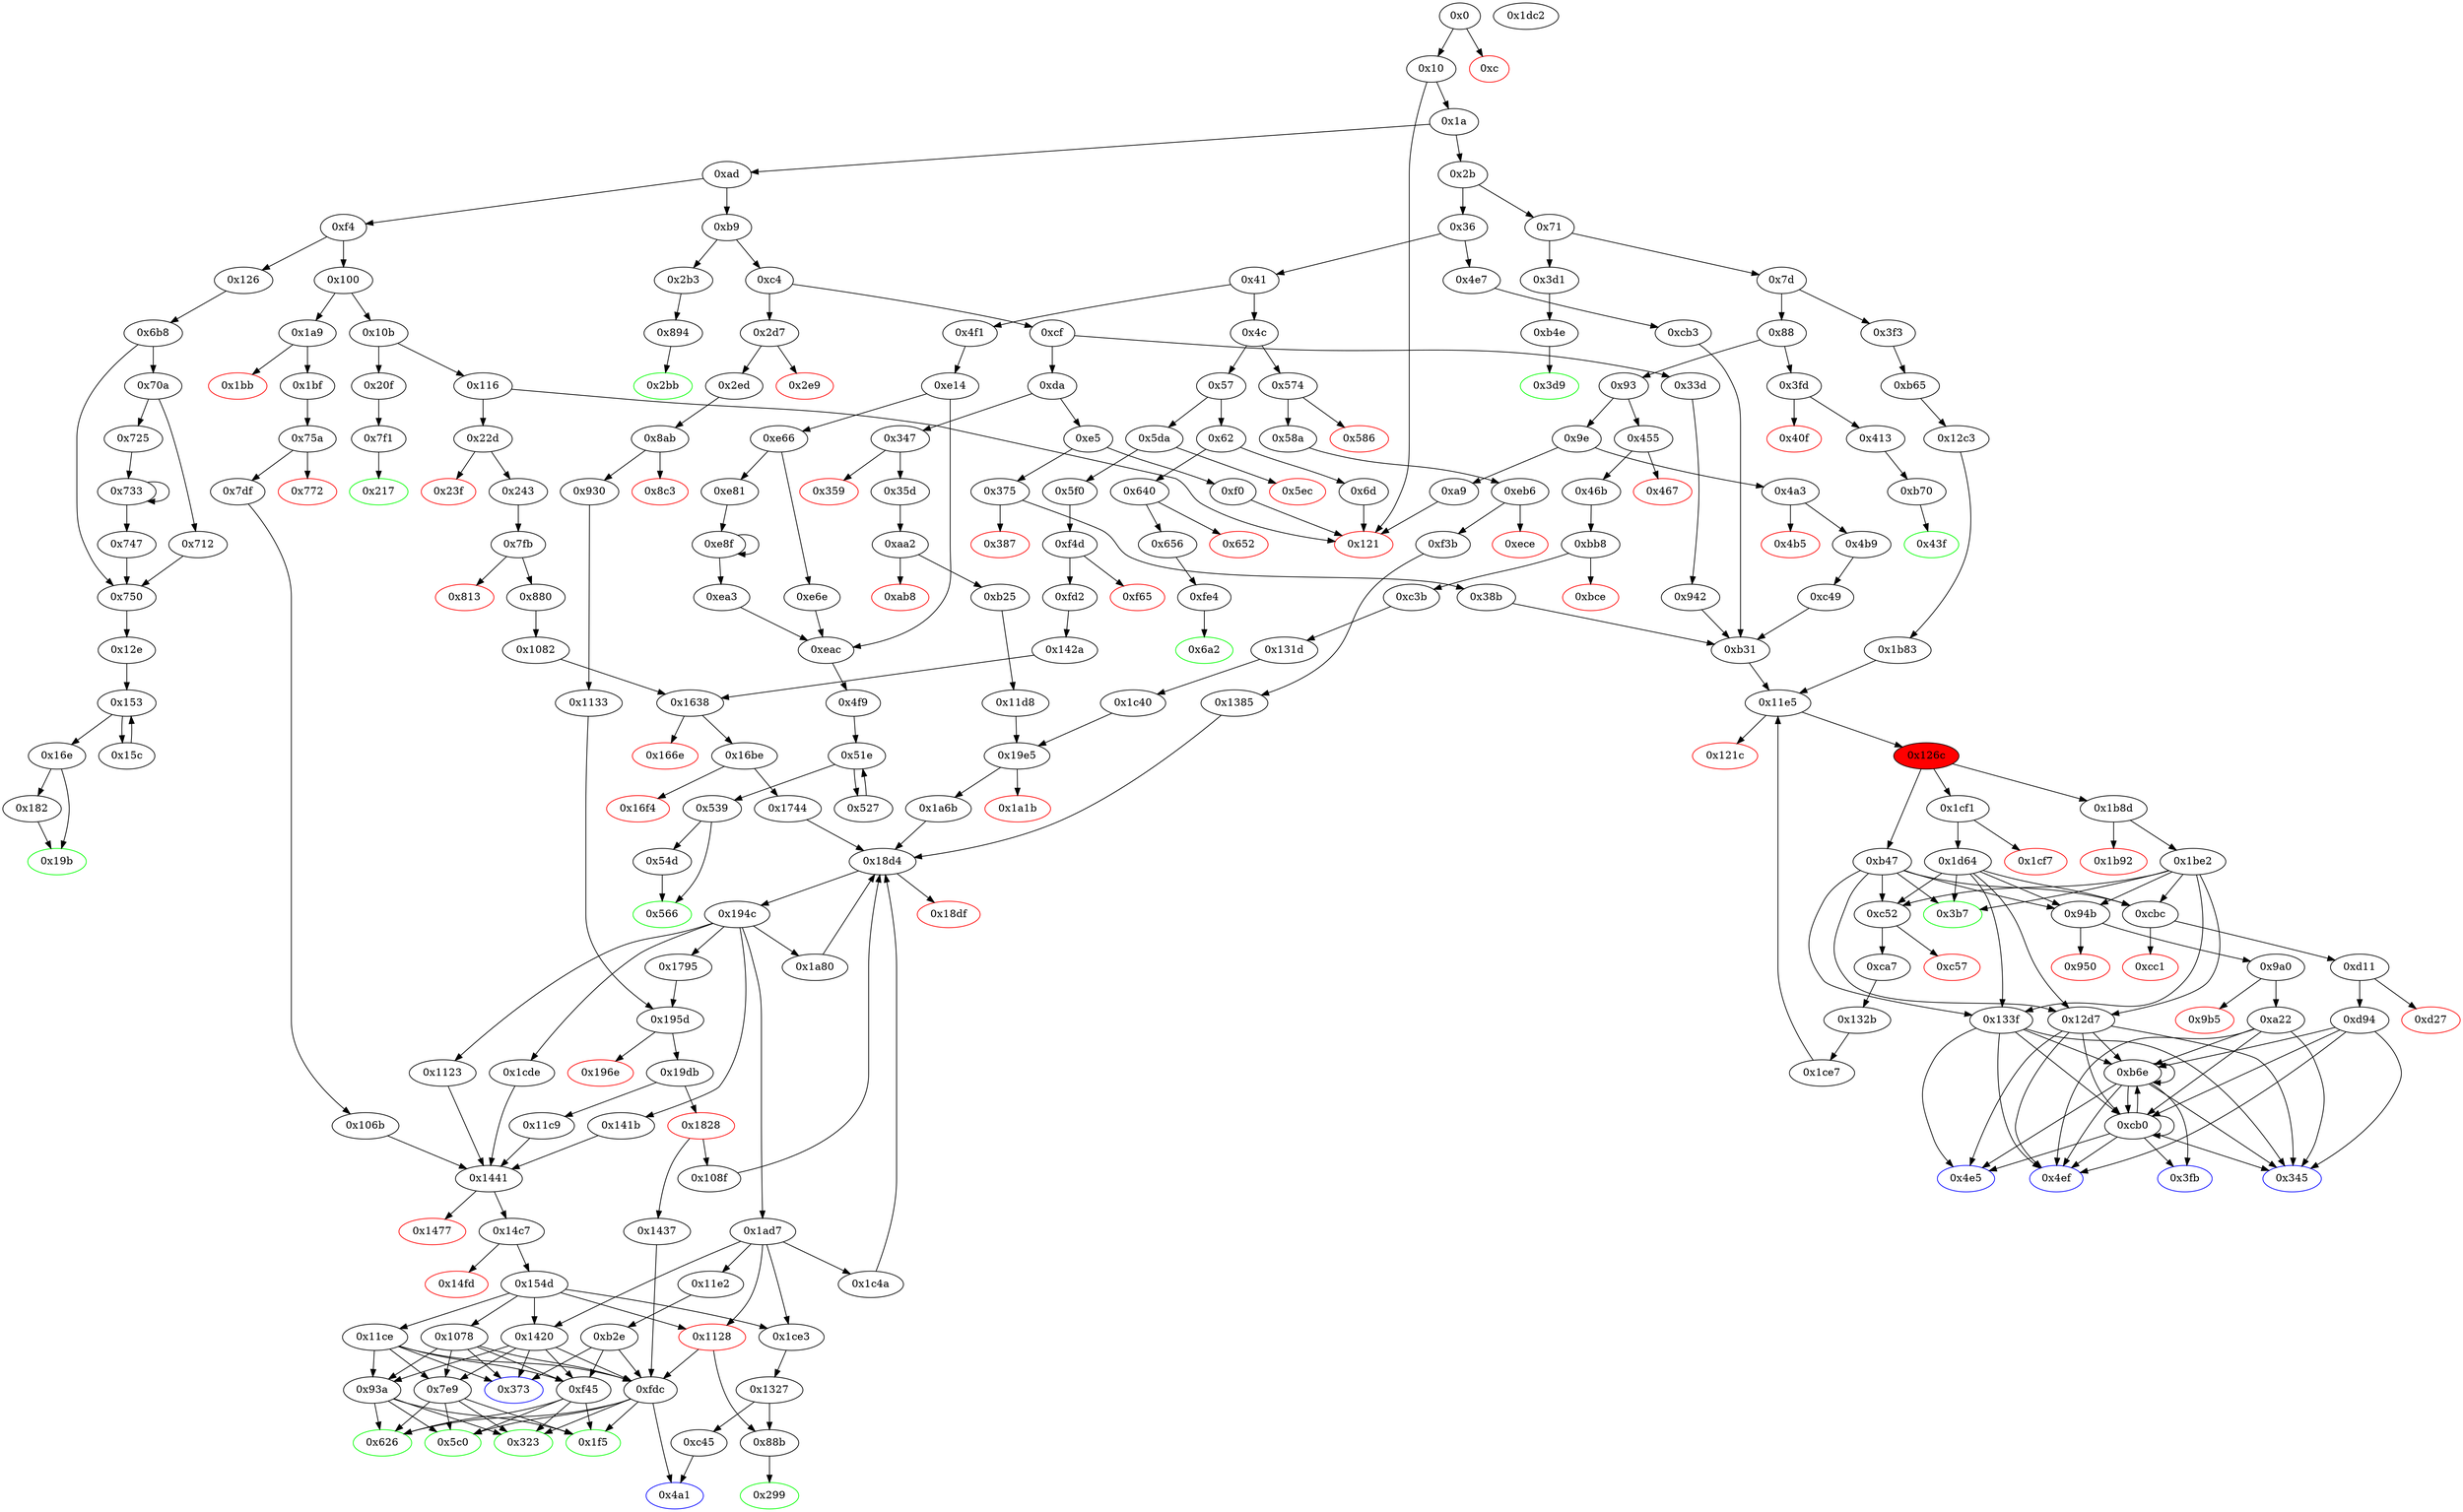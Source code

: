 digraph "" {
"0x1385" [fillcolor=white, id="0x1385", style=filled, tooltip="Block 0x1385\n[0x1385:0x141a]\n---\nPredecessors: [0xf3b]\nSuccessors: [0x18d4]\n---\n0x1385 JUMPDEST\n0x1386 PUSH1 0x0\n0x1388 PUSH2 0x1420\n0x138b CALLER\n0x138c DUP5\n0x138d PUSH2 0x141b\n0x1390 DUP6\n0x1391 PUSH1 0x1\n0x1393 PUSH1 0x0\n0x1395 CALLER\n0x1396 PUSH20 0xffffffffffffffffffffffffffffffffffffffff\n0x13ab AND\n0x13ac PUSH20 0xffffffffffffffffffffffffffffffffffffffff\n0x13c1 AND\n0x13c2 DUP2\n0x13c3 MSTORE\n0x13c4 PUSH1 0x20\n0x13c6 ADD\n0x13c7 SWAP1\n0x13c8 DUP2\n0x13c9 MSTORE\n0x13ca PUSH1 0x20\n0x13cc ADD\n0x13cd PUSH1 0x0\n0x13cf SHA3\n0x13d0 PUSH1 0x0\n0x13d2 DUP10\n0x13d3 PUSH20 0xffffffffffffffffffffffffffffffffffffffff\n0x13e8 AND\n0x13e9 PUSH20 0xffffffffffffffffffffffffffffffffffffffff\n0x13fe AND\n0x13ff DUP2\n0x1400 MSTORE\n0x1401 PUSH1 0x20\n0x1403 ADD\n0x1404 SWAP1\n0x1405 DUP2\n0x1406 MSTORE\n0x1407 PUSH1 0x20\n0x1409 ADD\n0x140a PUSH1 0x0\n0x140c SHA3\n0x140d SLOAD\n0x140e PUSH2 0x18d4\n0x1411 SWAP1\n0x1412 SWAP2\n0x1413 SWAP1\n0x1414 PUSH4 0xffffffff\n0x1419 AND\n0x141a JUMP\n---\n0x1385: JUMPDEST \n0x1386: V1226 = 0x0\n0x1388: V1227 = 0x1420\n0x138b: V1228 = CALLER\n0x138d: V1229 = 0x141b\n0x1391: V1230 = 0x1\n0x1393: V1231 = 0x0\n0x1395: V1232 = CALLER\n0x1396: V1233 = 0xffffffffffffffffffffffffffffffffffffffff\n0x13ab: V1234 = AND 0xffffffffffffffffffffffffffffffffffffffff V1232\n0x13ac: V1235 = 0xffffffffffffffffffffffffffffffffffffffff\n0x13c1: V1236 = AND 0xffffffffffffffffffffffffffffffffffffffff V1234\n0x13c3: M[0x0] = V1236\n0x13c4: V1237 = 0x20\n0x13c6: V1238 = ADD 0x20 0x0\n0x13c9: M[0x20] = 0x1\n0x13ca: V1239 = 0x20\n0x13cc: V1240 = ADD 0x20 0x20\n0x13cd: V1241 = 0x0\n0x13cf: V1242 = SHA3 0x0 0x40\n0x13d0: V1243 = 0x0\n0x13d3: V1244 = 0xffffffffffffffffffffffffffffffffffffffff\n0x13e8: V1245 = AND 0xffffffffffffffffffffffffffffffffffffffff V417\n0x13e9: V1246 = 0xffffffffffffffffffffffffffffffffffffffff\n0x13fe: V1247 = AND 0xffffffffffffffffffffffffffffffffffffffff V1245\n0x1400: M[0x0] = V1247\n0x1401: V1248 = 0x20\n0x1403: V1249 = ADD 0x20 0x0\n0x1406: M[0x20] = V1242\n0x1407: V1250 = 0x20\n0x1409: V1251 = ADD 0x20 0x20\n0x140a: V1252 = 0x0\n0x140c: V1253 = SHA3 0x0 0x40\n0x140d: V1254 = S[V1253]\n0x140e: V1255 = 0x18d4\n0x1414: V1256 = 0xffffffff\n0x1419: V1257 = AND 0xffffffff 0x18d4\n0x141a: JUMP 0x18d4\n---\nEntry stack: [V13, 0x5c0, V417, V420, 0x0, 0xf45, V417, V420]\nStack pops: 2\nStack additions: [S1, S0, 0x0, 0x1420, V1228, S1, 0x141b, V1254, S0]\nExit stack: [V13, 0x5c0, V417, V420, 0x0, 0xf45, V417, V420, 0x0, 0x1420, V1228, V417, 0x141b, V1254, V420]\n\nDef sites:\nV13: {0x1a.0x1f}\n0x5c0: {0x574.0x575}\nV417: {0x58a.0x5a6}\nV420: {0x58a.0x5b0}\n0x0: {0xeb6.0xeb7}\n0xf45: {0xf3b.0xf3c}\nV417: {0x58a.0x5a6}\nV420: {0x58a.0x5b0}\n"];
"0x57" [fillcolor=white, id="0x57", style=filled, tooltip="Block 0x57\n[0x57:0x61]\n---\nPredecessors: [0x4c]\nSuccessors: [0x62, 0x5da]\n---\n0x57 DUP1\n0x58 PUSH4 0xa9059cbb\n0x5d EQ\n0x5e PUSH2 0x5da\n0x61 JUMPI\n---\n0x58: V29 = 0xa9059cbb\n0x5d: V30 = EQ 0xa9059cbb V13\n0x5e: V31 = 0x5da\n0x61: JUMPI 0x5da V30\n---\nEntry stack: [V13]\nStack pops: 1\nStack additions: [S0]\nExit stack: [V13]\n\nDef sites:\nV13: {0x1a.0x1f}\n"];
"0xa22" [fillcolor=white, id="0xa22", style=filled, tooltip="Block 0xa22\n[0xa22:0xaa1]\n---\nPredecessors: [0x9a0]\nSuccessors: [0x345, 0x4ef, 0xb6e, 0xcb0]\n---\n0xa22 JUMPDEST\n0xa23 PUSH1 0x0\n0xa25 PUSH1 0x7\n0xa27 PUSH1 0x0\n0xa29 PUSH2 0x100\n0xa2c EXP\n0xa2d DUP2\n0xa2e SLOAD\n0xa2f DUP2\n0xa30 PUSH1 0xff\n0xa32 MUL\n0xa33 NOT\n0xa34 AND\n0xa35 SWAP1\n0xa36 DUP4\n0xa37 ISZERO\n0xa38 ISZERO\n0xa39 MUL\n0xa3a OR\n0xa3b SWAP1\n0xa3c SSTORE\n0xa3d POP\n0xa3e PUSH32 0x5db9ee0a495bf2e6ff9c91a7834c1ba4fdd244a5e8aa4e537bd38aeae4b073aa\n0xa5f CALLER\n0xa60 PUSH1 0x40\n0xa62 MLOAD\n0xa63 DUP1\n0xa64 DUP3\n0xa65 PUSH20 0xffffffffffffffffffffffffffffffffffffffff\n0xa7a AND\n0xa7b PUSH20 0xffffffffffffffffffffffffffffffffffffffff\n0xa90 AND\n0xa91 DUP2\n0xa92 MSTORE\n0xa93 PUSH1 0x20\n0xa95 ADD\n0xa96 SWAP2\n0xa97 POP\n0xa98 POP\n0xa99 PUSH1 0x40\n0xa9b MLOAD\n0xa9c DUP1\n0xa9d SWAP2\n0xa9e SUB\n0xa9f SWAP1\n0xaa0 LOG1\n0xaa1 JUMP\n---\n0xa22: JUMPDEST \n0xa23: V708 = 0x0\n0xa25: V709 = 0x7\n0xa27: V710 = 0x0\n0xa29: V711 = 0x100\n0xa2c: V712 = EXP 0x100 0x0\n0xa2e: V713 = S[0x7]\n0xa30: V714 = 0xff\n0xa32: V715 = MUL 0xff 0x1\n0xa33: V716 = NOT 0xff\n0xa34: V717 = AND 0xffffffffffffffffffffffffffffffffffffffffffffffffffffffffffffff00 V713\n0xa37: V718 = ISZERO 0x0\n0xa38: V719 = ISZERO 0x1\n0xa39: V720 = MUL 0x0 0x1\n0xa3a: V721 = OR 0x0 V717\n0xa3c: S[0x7] = V721\n0xa3e: V722 = 0x5db9ee0a495bf2e6ff9c91a7834c1ba4fdd244a5e8aa4e537bd38aeae4b073aa\n0xa5f: V723 = CALLER\n0xa60: V724 = 0x40\n0xa62: V725 = M[0x40]\n0xa65: V726 = 0xffffffffffffffffffffffffffffffffffffffff\n0xa7a: V727 = AND 0xffffffffffffffffffffffffffffffffffffffff V723\n0xa7b: V728 = 0xffffffffffffffffffffffffffffffffffffffff\n0xa90: V729 = AND 0xffffffffffffffffffffffffffffffffffffffff V727\n0xa92: M[V725] = V729\n0xa93: V730 = 0x20\n0xa95: V731 = ADD 0x20 V725\n0xa99: V732 = 0x40\n0xa9b: V733 = M[0x40]\n0xa9e: V734 = SUB V731 V733\n0xaa0: LOG V733 V734 0x5db9ee0a495bf2e6ff9c91a7834c1ba4fdd244a5e8aa4e537bd38aeae4b073aa\n0xaa1: JUMP S0\n---\nEntry stack: [V13, S10, S9, S8, S7, S6, S5, S4, S3, S2, S1, S0]\nStack pops: 1\nStack additions: []\nExit stack: [V13, S10, S9, S8, S7, S6, S5, S4, S3, S2, S1]\n\nDef sites:\nV13: {0x1a.0x1f}\nS10: {0x3f3.0x3f4, 0x1a.0x1f}\nS9: {0x1a.0x1f, 0x33d.0x33e, 0x3f3.0x3f4, 0x4a3.0x4a4, 0xb65.0xb66, 0x4e7.0x4e8}\nS8: {0x4b9.0x4d5, 0xca7.0xca8, 0x1a.0x1f, 0x33d.0x33e, 0x3f3.0x3f4, 0x4a3.0x4a4, 0xb65.0xb66, 0x4e7.0x4e8}\nS7: {0x4b9.0x4d5, 0xca7.0xca8, 0x1a.0x1f, 0x33d.0x33e, 0x3f3.0x3f4, 0x4a3.0x4a4, 0xb65.0xb66, 0x4e7.0x4e8}\nS6: {0x4b9.0x4d5, 0xca7.0xca8, 0x1a.0x1f, 0x33d.0x33e, 0x3f3.0x3f4, 0x4a3.0x4a4, 0xb65.0xb66, 0x4e7.0x4e8}\nS5: {0x4b9.0x4d5, 0xca7.0xca8, 0x1a.0x1f, 0x33d.0x33e, 0x3f3.0x3f4, 0x4a3.0x4a4, 0xb65.0xb66, 0x4e7.0x4e8}\nS4: {0x4b9.0x4d5, 0xca7.0xca8, 0x1a.0x1f, 0x33d.0x33e, 0x3f3.0x3f4, 0x4a3.0x4a4, 0xb65.0xb66, 0x4e7.0x4e8}\nS3: {0x4b9.0x4d5, 0xca7.0xca8, 0x1a.0x1f, 0x33d.0x33e, 0x3f3.0x3f4, 0x4a3.0x4a4, 0xb65.0xb66, 0x4e7.0x4e8}\nS2: {0x4b9.0x4d5, 0x4e7.0x4e8, 0x1a.0x1f, 0x33d.0x33e, 0x3f3.0x3f4, 0x4a3.0x4a4, 0xb65.0xb66, 0xca7.0xca8}\nS1: {0x4b9.0x4d5, 0xca7.0xca8, 0x1a.0x1f, 0x33d.0x33e, 0x3f3.0x3f4, 0x4a3.0x4a4, 0xb65.0xb66, 0x4e7.0x4e8}\nS0: {0x4b9.0x4d5, 0x4e7.0x4e8, 0x1a.0x1f, 0x33d.0x33e, 0xb65.0xb66, 0xca7.0xca8}\n"];
"0xb47" [fillcolor=white, id="0xb47", style=filled, tooltip="Block 0xb47\n[0xb47:0xb4d]\n---\nPredecessors: [0x126c]\nSuccessors: [0x3b7, 0x94b, 0xc52, 0xcbc, 0x12d7, 0x133f]\n---\n0xb47 JUMPDEST\n0xb48 SWAP1\n0xb49 POP\n0xb4a SWAP2\n0xb4b SWAP1\n0xb4c POP\n0xb4d JUMP\n---\n0xb47: JUMPDEST \n0xb4d: JUMP {0x3b7, 0x94b, 0xc52, 0xcbc, 0x12d7, 0x133f}\n---\nEntry stack: [V13, S15, S14, S13, S12, S11, S10, S9, S8, S7, S6, S5, S4, {0x3b7, 0x94b, 0xc52, 0xcbc, 0x12d7, 0x133f}, S2, S1, V1197]\nStack pops: 4\nStack additions: [S0]\nExit stack: [V13, S15, S14, S13, S12, S11, S10, S9, S8, S7, S6, S5, S4, V1197]\n\nDef sites:\nV13: {0x1a.0x1f}\nS15: {0x3f3.0x3f4, 0x1a.0x1f}\nS14: {0x1a.0x1f, 0x33d.0x33e, 0x3f3.0x3f4, 0x4a3.0x4a4, 0xb65.0xb66, 0x4e7.0x4e8}\nS13: {0x4b9.0x4d5, 0xca7.0xca8, 0x1a.0x1f, 0x33d.0x33e, 0x3f3.0x3f4, 0x4a3.0x4a4, 0xb65.0xb66, 0x4e7.0x4e8}\nS12: {0x4b9.0x4d5, 0xca7.0xca8, 0x1a.0x1f, 0x33d.0x33e, 0x3f3.0x3f4, 0x4a3.0x4a4, 0xb65.0xb66, 0x4e7.0x4e8}\nS11: {0x4b9.0x4d5, 0xca7.0xca8, 0x1a.0x1f, 0x33d.0x33e, 0x3f3.0x3f4, 0x4a3.0x4a4, 0xb65.0xb66, 0x4e7.0x4e8}\nS10: {0x4b9.0x4d5, 0xca7.0xca8, 0x1a.0x1f, 0x33d.0x33e, 0x3f3.0x3f4, 0x4a3.0x4a4, 0xb65.0xb66, 0x4e7.0x4e8}\nS9: {0x4b9.0x4d5, 0xca7.0xca8, 0x1a.0x1f, 0x33d.0x33e, 0x3f3.0x3f4, 0x4a3.0x4a4, 0xb65.0xb66, 0x4e7.0x4e8}\nS8: {0x4b9.0x4d5, 0xca7.0xca8, 0x1a.0x1f, 0x33d.0x33e, 0x3f3.0x3f4, 0x4a3.0x4a4, 0xb65.0xb66, 0x4e7.0x4e8}\nS7: {0x4b9.0x4d5, 0xca7.0xca8, 0x1a.0x1f, 0x33d.0x33e, 0x3f3.0x3f4, 0x4a3.0x4a4, 0xb65.0xb66, 0x4e7.0x4e8}\nS6: {0x4b9.0x4d5, 0xca7.0xca8, 0x1a.0x1f, 0x33d.0x33e, 0x3f3.0x3f4, 0xb65.0xb66, 0x4e7.0x4e8}\nS5: {0x4a3.0x4a4, 0x1a.0x1f, 0xb65.0xb66, 0xca7.0xca8}\nS4: {0x4b9.0x4d5, 0xb65.0xb66, 0x1a.0x1f, 0x33d.0x33e, 0xca7.0xca8, 0xb65.0xb69, 0x4e7.0x4e8}\n{0x3b7, 0x94b, 0xc52, 0xcbc, 0x12d7, 0x133f}: {0xc49.0xc4a, 0x132b.0x132c, 0x12c3.0x12c4, 0x942.0x943, 0x375.0x376, 0xcb3.0xcb4}\nS2: {0xc49.0xc4d, 0x38b.0x3a7, 0x132b.0x1330, 0x12c3.0x12c8, 0x942.0x946, 0xcb3.0xcb7}\nS1: {0x4b9.0x4d5, 0x4e7.0x4e8, 0xb65.0xb69, 0x1a.0x1f, 0x33d.0x33e, 0xb31_0x942.0xb32, 0xb31_0xc49.0xb32, 0xb31_0xcb3.0xb32, 0xb31_0x38b.0xb32, 0xb65.0xb66, 0xca7.0xca8}\nV1197: {0x126c.0x12bb}\n"];
"0x566" [color=green, fillcolor=white, id="0x566", style=filled, tooltip="Block 0x566\n[0x566:0x573]\n---\nPredecessors: [0x539, 0x54d]\nSuccessors: []\n---\n0x566 JUMPDEST\n0x567 POP\n0x568 SWAP3\n0x569 POP\n0x56a POP\n0x56b POP\n0x56c PUSH1 0x40\n0x56e MLOAD\n0x56f DUP1\n0x570 SWAP2\n0x571 SUB\n0x572 SWAP1\n0x573 RETURN\n---\n0x566: JUMPDEST \n0x56c: V402 = 0x40\n0x56e: V403 = M[0x40]\n0x571: V404 = SUB S1 V403\n0x573: RETURN V403 V404\n---\nEntry stack: [V13, V945, V365, V365, S1, V387]\nStack pops: 5\nStack additions: []\nExit stack: [V13]\n\nDef sites:\nV13: {0x1a.0x1f}\nV945: {0xe14.0xe3b}\nV365: {0x4f9.0x4fc}\nV365: {0x4f9.0x4fc}\nS1: {0x539.0x542, 0x54d.0x563}\nV387: {0x539.0x546}\n"];
"0x54d" [fillcolor=white, id="0x54d", style=filled, tooltip="Block 0x54d\n[0x54d:0x565]\n---\nPredecessors: [0x539]\nSuccessors: [0x566]\n---\n0x54d DUP1\n0x54e DUP3\n0x54f SUB\n0x550 DUP1\n0x551 MLOAD\n0x552 PUSH1 0x1\n0x554 DUP4\n0x555 PUSH1 0x20\n0x557 SUB\n0x558 PUSH2 0x100\n0x55b EXP\n0x55c SUB\n0x55d NOT\n0x55e AND\n0x55f DUP2\n0x560 MSTORE\n0x561 PUSH1 0x20\n0x563 ADD\n0x564 SWAP2\n0x565 POP\n---\n0x54f: V390 = SUB V385 V387\n0x551: V391 = M[V390]\n0x552: V392 = 0x1\n0x555: V393 = 0x20\n0x557: V394 = SUB 0x20 V387\n0x558: V395 = 0x100\n0x55b: V396 = EXP 0x100 V394\n0x55c: V397 = SUB V396 0x1\n0x55d: V398 = NOT V397\n0x55e: V399 = AND V398 V391\n0x560: M[V390] = V399\n0x561: V400 = 0x20\n0x563: V401 = ADD 0x20 V390\n---\nEntry stack: [V13, V945, V365, V365, V385, V387]\nStack pops: 2\nStack additions: [V401, S0]\nExit stack: [V13, V945, V365, V365, V401, V387]\n\nDef sites:\nV13: {0x1a.0x1f}\nV945: {0xe14.0xe3b}\nV365: {0x4f9.0x4fc}\nV365: {0x4f9.0x4fc}\nV385: {0x539.0x542}\nV387: {0x539.0x546}\n"];
"0x106b" [fillcolor=white, id="0x106b", style=filled, tooltip="Block 0x106b\n[0x106b:0x1077]\n---\nPredecessors: [0x7df]\nSuccessors: [0x1441]\n---\n0x106b JUMPDEST\n0x106c PUSH1 0x0\n0x106e PUSH2 0x1078\n0x1071 CALLER\n0x1072 DUP5\n0x1073 DUP5\n0x1074 PUSH2 0x1441\n0x1077 JUMP\n---\n0x106b: JUMPDEST \n0x106c: V1074 = 0x0\n0x106e: V1075 = 0x1078\n0x1071: V1076 = CALLER\n0x1074: V1077 = 0x1441\n0x1077: JUMP 0x1441\n---\nEntry stack: [V13, 0x1f5, V139, V142, 0x0, 0x7e9, V139, V142]\nStack pops: 2\nStack additions: [S1, S0, 0x0, 0x1078, V1076, S1, S0]\nExit stack: [V13, 0x1f5, V139, V142, 0x0, 0x7e9, V139, V142, 0x0, 0x1078, V1076, V139, V142]\n\nDef sites:\nV13: {0x1a.0x1f}\n0x1f5: {0x1a9.0x1aa}\nV139: {0x1bf.0x1db}\nV142: {0x1bf.0x1e5}\n0x0: {0x75a.0x75b}\n0x7e9: {0x7df.0x7e0}\nV139: {0x1bf.0x1db}\nV142: {0x1bf.0x1e5}\n"];
"0x3f3" [fillcolor=white, id="0x3f3", style=filled, tooltip="Block 0x3f3\n[0x3f3:0x3fa]\n---\nPredecessors: [0x7d]\nSuccessors: [0xb65]\n---\n0x3f3 JUMPDEST\n0x3f4 PUSH2 0x3fb\n0x3f7 PUSH2 0xb65\n0x3fa JUMP\n---\n0x3f3: JUMPDEST \n0x3f4: V300 = 0x3fb\n0x3f7: V301 = 0xb65\n0x3fa: JUMP 0xb65\n---\nEntry stack: [V13]\nStack pops: 0\nStack additions: [0x3fb]\nExit stack: [V13, 0x3fb]\n\nDef sites:\nV13: {0x1a.0x1f}\n"];
"0x126c" [fillcolor=red, id="0x126c", style=filled, tooltip="Block 0x126c\n[0x126c:0x12c2]\n---\nPredecessors: [0x11e5]\nSuccessors: [0xb47, 0x1b8d, 0x1cf1]\n---\n0x126c JUMPDEST\n0x126d DUP3\n0x126e PUSH1 0x0\n0x1270 ADD\n0x1271 PUSH1 0x0\n0x1273 DUP4\n0x1274 PUSH20 0xffffffffffffffffffffffffffffffffffffffff\n0x1289 AND\n0x128a PUSH20 0xffffffffffffffffffffffffffffffffffffffff\n0x129f AND\n0x12a0 DUP2\n0x12a1 MSTORE\n0x12a2 PUSH1 0x20\n0x12a4 ADD\n0x12a5 SWAP1\n0x12a6 DUP2\n0x12a7 MSTORE\n0x12a8 PUSH1 0x20\n0x12aa ADD\n0x12ab PUSH1 0x0\n0x12ad SHA3\n0x12ae PUSH1 0x0\n0x12b0 SWAP1\n0x12b1 SLOAD\n0x12b2 SWAP1\n0x12b3 PUSH2 0x100\n0x12b6 EXP\n0x12b7 SWAP1\n0x12b8 DIV\n0x12b9 PUSH1 0xff\n0x12bb AND\n0x12bc SWAP1\n0x12bd POP\n0x12be SWAP3\n0x12bf SWAP2\n0x12c0 POP\n0x12c1 POP\n0x12c2 JUMP\n---\n0x126c: JUMPDEST \n0x126e: V1178 = 0x0\n0x1270: V1179 = ADD 0x0 0x6\n0x1271: V1180 = 0x0\n0x1274: V1181 = 0xffffffffffffffffffffffffffffffffffffffff\n0x1289: V1182 = AND 0xffffffffffffffffffffffffffffffffffffffff S1\n0x128a: V1183 = 0xffffffffffffffffffffffffffffffffffffffff\n0x129f: V1184 = AND 0xffffffffffffffffffffffffffffffffffffffff V1182\n0x12a1: M[0x0] = V1184\n0x12a2: V1185 = 0x20\n0x12a4: V1186 = ADD 0x20 0x0\n0x12a7: M[0x20] = 0x6\n0x12a8: V1187 = 0x20\n0x12aa: V1188 = ADD 0x20 0x20\n0x12ab: V1189 = 0x0\n0x12ad: V1190 = SHA3 0x0 0x40\n0x12ae: V1191 = 0x0\n0x12b1: V1192 = S[V1190]\n0x12b3: V1193 = 0x100\n0x12b6: V1194 = EXP 0x100 0x0\n0x12b8: V1195 = DIV V1192 0x1\n0x12b9: V1196 = 0xff\n0x12bb: V1197 = AND 0xff V1195\n0x12c2: JUMP {0xb47, 0x1b8d, 0x1cf1}\n---\nEntry stack: [V13, S19, S18, S17, S16, S15, S14, S13, S12, S11, S10, S9, S8, S7, {0x3b7, 0x94b, 0xc52, 0xcbc, 0x12d7, 0x133f}, S5, S4, {0xb47, 0x1b8d, 0x1cf1}, 0x6, S1, 0x0]\nStack pops: 4\nStack additions: [V1197]\nExit stack: [V13, S19, S18, S17, S16, S15, S14, S13, S12, S11, S10, S9, S8, S7, {0x3b7, 0x94b, 0xc52, 0xcbc, 0x12d7, 0x133f}, S5, S4, V1197]\n\nDef sites:\nV13: {0x1a.0x1f}\nS19: {0x3f3.0x3f4, 0x1a.0x1f}\nS18: {0x1a.0x1f, 0x33d.0x33e, 0x3f3.0x3f4, 0x4a3.0x4a4, 0xb65.0xb66, 0x4e7.0x4e8}\nS17: {0x4b9.0x4d5, 0xca7.0xca8, 0x1a.0x1f, 0x33d.0x33e, 0x3f3.0x3f4, 0x4a3.0x4a4, 0xb65.0xb66, 0x4e7.0x4e8}\nS16: {0x4b9.0x4d5, 0xca7.0xca8, 0x1a.0x1f, 0x33d.0x33e, 0x3f3.0x3f4, 0x4a3.0x4a4, 0xb65.0xb66, 0x4e7.0x4e8}\nS15: {0x4b9.0x4d5, 0xca7.0xca8, 0x1a.0x1f, 0x33d.0x33e, 0x3f3.0x3f4, 0x4a3.0x4a4, 0xb65.0xb66, 0x4e7.0x4e8}\nS14: {0x4b9.0x4d5, 0xca7.0xca8, 0x1a.0x1f, 0x33d.0x33e, 0x3f3.0x3f4, 0x4a3.0x4a4, 0xb65.0xb66, 0x4e7.0x4e8}\nS13: {0x4b9.0x4d5, 0xca7.0xca8, 0x1a.0x1f, 0x33d.0x33e, 0x3f3.0x3f4, 0x4a3.0x4a4, 0xb65.0xb66, 0x4e7.0x4e8}\nS12: {0x4b9.0x4d5, 0xca7.0xca8, 0x1a.0x1f, 0x33d.0x33e, 0x3f3.0x3f4, 0x4a3.0x4a4, 0xb65.0xb66, 0x4e7.0x4e8}\nS11: {0x4b9.0x4d5, 0xca7.0xca8, 0x1a.0x1f, 0x33d.0x33e, 0x3f3.0x3f4, 0x4a3.0x4a4, 0xb65.0xb66, 0x4e7.0x4e8}\nS10: {0x4b9.0x4d5, 0xca7.0xca8, 0x1a.0x1f, 0x33d.0x33e, 0x3f3.0x3f4, 0x4a3.0x4a4, 0xb65.0xb66, 0x4e7.0x4e8}\nS9: {0x4b9.0x4d5, 0xca7.0xca8, 0x1a.0x1f, 0x33d.0x33e, 0x3f3.0x3f4, 0xb65.0xb66, 0x4e7.0x4e8}\nS8: {0x4a3.0x4a4, 0x1a.0x1f, 0xb65.0xb66, 0xca7.0xca8}\nS7: {0x4b9.0x4d5, 0xb65.0xb66, 0x1a.0x1f, 0x33d.0x33e, 0xca7.0xca8, 0xb65.0xb69, 0x4e7.0x4e8}\n{0x3b7, 0x94b, 0xc52, 0xcbc, 0x12d7, 0x133f}: {0xc49.0xc4a, 0x132b.0x132c, 0x12c3.0x12c4, 0x942.0x943, 0x375.0x376, 0xcb3.0xcb4}\nS5: {0xc49.0xc4d, 0x132b.0x1330, 0x38b.0x3a7, 0x12c3.0x12c8, 0x942.0x946, 0xcb3.0xcb7}\nS4: {0x4b9.0x4d5, 0x4e7.0x4e8, 0xb65.0xb69, 0x1a.0x1f, 0x33d.0x33e, 0xb31_0x942.0xb32, 0xb31_0xcb3.0xb32, 0xb31_0xc49.0xb32, 0xb31_0x38b.0xb32, 0xb65.0xb66, 0xca7.0xca8}\n{0xb47, 0x1b8d, 0x1cf1}: {0xb31_0x942.0xb34, 0xb31_0xcb3.0xb34, 0xb31_0xc49.0xb34, 0xb31_0x38b.0xb34, 0x1b83.0x1b84, 0x1ce7.0x1ce8}\n0x6: {0x132b.0x1330, 0xb31_0xcb3.0xb38, 0xb31_0xc49.0xb38, 0xb31_0x38b.0xb38, 0xb31_0x942.0xb38, 0x12c3.0x12c8}\nS1: {0x4b9.0x4d5, 0x4e7.0x4e8, 0xb65.0xb69, 0x1a.0x1f, 0x33d.0x33e, 0xcb3.0xcb7, 0xc49.0xc4d, 0x38b.0x3a7, 0x942.0x946, 0xb65.0xb66, 0xca7.0xca8}\n0x0: {0x11e5.0x11e6}\n"];
"0x3fd" [fillcolor=white, id="0x3fd", style=filled, tooltip="Block 0x3fd\n[0x3fd:0x40e]\n---\nPredecessors: [0x88]\nSuccessors: [0x40f, 0x413]\n---\n0x3fd JUMPDEST\n0x3fe PUSH2 0x43f\n0x401 PUSH1 0x4\n0x403 DUP1\n0x404 CALLDATASIZE\n0x405 SUB\n0x406 PUSH1 0x20\n0x408 DUP2\n0x409 LT\n0x40a ISZERO\n0x40b PUSH2 0x413\n0x40e JUMPI\n---\n0x3fd: JUMPDEST \n0x3fe: V302 = 0x43f\n0x401: V303 = 0x4\n0x404: V304 = CALLDATASIZE\n0x405: V305 = SUB V304 0x4\n0x406: V306 = 0x20\n0x409: V307 = LT V305 0x20\n0x40a: V308 = ISZERO V307\n0x40b: V309 = 0x413\n0x40e: JUMPI 0x413 V308\n---\nEntry stack: [V13]\nStack pops: 0\nStack additions: [0x43f, 0x4, V305]\nExit stack: [V13, 0x43f, 0x4, V305]\n\nDef sites:\nV13: {0x1a.0x1f}\n"];
"0xf0" [fillcolor=white, id="0xf0", style=filled, tooltip="Block 0xf0\n[0xf0:0xf3]\n---\nPredecessors: [0xe5]\nSuccessors: [0x121]\n---\n0xf0 PUSH2 0x121\n0xf3 JUMP\n---\n0xf0: V70 = 0x121\n0xf3: JUMP 0x121\n---\nEntry stack: [V13]\nStack pops: 0\nStack additions: []\nExit stack: [V13]\n\nDef sites:\nV13: {0x1a.0x1f}\n"];
"0xb70" [fillcolor=white, id="0xb70", style=filled, tooltip="Block 0xb70\n[0xb70:0xbb7]\n---\nPredecessors: [0x413]\nSuccessors: [0x43f]\n---\n0xb70 JUMPDEST\n0xb71 PUSH1 0x0\n0xb73 DUP1\n0xb74 PUSH1 0x0\n0xb76 DUP4\n0xb77 PUSH20 0xffffffffffffffffffffffffffffffffffffffff\n0xb8c AND\n0xb8d PUSH20 0xffffffffffffffffffffffffffffffffffffffff\n0xba2 AND\n0xba3 DUP2\n0xba4 MSTORE\n0xba5 PUSH1 0x20\n0xba7 ADD\n0xba8 SWAP1\n0xba9 DUP2\n0xbaa MSTORE\n0xbab PUSH1 0x20\n0xbad ADD\n0xbae PUSH1 0x0\n0xbb0 SHA3\n0xbb1 SLOAD\n0xbb2 SWAP1\n0xbb3 POP\n0xbb4 SWAP2\n0xbb5 SWAP1\n0xbb6 POP\n0xbb7 JUMP\n---\n0xb70: JUMPDEST \n0xb71: V782 = 0x0\n0xb74: V783 = 0x0\n0xb77: V784 = 0xffffffffffffffffffffffffffffffffffffffff\n0xb8c: V785 = AND 0xffffffffffffffffffffffffffffffffffffffff V314\n0xb8d: V786 = 0xffffffffffffffffffffffffffffffffffffffff\n0xba2: V787 = AND 0xffffffffffffffffffffffffffffffffffffffff V785\n0xba4: M[0x0] = V787\n0xba5: V788 = 0x20\n0xba7: V789 = ADD 0x20 0x0\n0xbaa: M[0x20] = 0x0\n0xbab: V790 = 0x20\n0xbad: V791 = ADD 0x20 0x20\n0xbae: V792 = 0x0\n0xbb0: V793 = SHA3 0x0 0x40\n0xbb1: V794 = S[V793]\n0xbb7: JUMP 0x43f\n---\nEntry stack: [V13, 0x43f, V314]\nStack pops: 2\nStack additions: [V794]\nExit stack: [V13, V794]\n\nDef sites:\nV13: {0x1a.0x1f}\n0x43f: {0x3fd.0x3fe}\nV314: {0x413.0x42f}\n"];
"0xf45" [fillcolor=white, id="0xf45", style=filled, tooltip="Block 0xf45\n[0xf45:0xf4c]\n---\nPredecessors: [0xb2e, 0x1078, 0x11ce, 0x1420]\nSuccessors: [0x1f5, 0x323, 0x5c0, 0x626]\n---\n0xf45 JUMPDEST\n0xf46 SWAP1\n0xf47 POP\n0xf48 SWAP3\n0xf49 SWAP2\n0xf4a POP\n0xf4b POP\n0xf4c JUMP\n---\n0xf45: JUMPDEST \n0xf4c: JUMP S4\n---\nEntry stack: [V13, S6, S5, S4, S3, S2, S1, 0x1]\nStack pops: 5\nStack additions: [S0]\nExit stack: [V13, S6, S5, 0x1]\n\nDef sites:\nV13: {0x1a.0x1f}\nS6: {0x1a.0x1f, 0x22d.0x22e}\nS5: {0x243.0x25f, 0x1a.0x1f, 0x455.0x456}\nS4: {0x1a9.0x1aa, 0x46b.0x487, 0x5da.0x5db, 0x243.0x27f, 0x574.0x575, 0x2d7.0x2d8}\nS3: {0x46b.0x491, 0x58a.0x5a6, 0x2ed.0x309, 0x1bf.0x1db, 0x5f0.0x60c, 0x243.0x289}\nS2: {0x7fb.0x7fc, 0xc3b.0xc3c, 0x58a.0x5b0, 0x2ed.0x313, 0x1bf.0x1e5, 0x5f0.0x616}\nS1: {0x8ab.0x8ac, 0x75a.0x75b, 0x1a.0x1f, 0x46b.0x487, 0xf4d.0xf4e, 0x880.0x881, 0xeb6.0xeb7}\n0x1: {0x1420.0x1421, 0x1078.0x1079}\n"];
"0xb9" [fillcolor=white, id="0xb9", style=filled, tooltip="Block 0xb9\n[0xb9:0xc3]\n---\nPredecessors: [0xad]\nSuccessors: [0xc4, 0x2b3]\n---\n0xb9 DUP1\n0xba PUSH4 0x313ce567\n0xbf EQ\n0xc0 PUSH2 0x2b3\n0xc3 JUMPI\n---\n0xba: V55 = 0x313ce567\n0xbf: V56 = EQ 0x313ce567 V13\n0xc0: V57 = 0x2b3\n0xc3: JUMPI 0x2b3 V56\n---\nEntry stack: [V13]\nStack pops: 1\nStack additions: [S0]\nExit stack: [V13]\n\nDef sites:\nV13: {0x1a.0x1f}\n"];
"0x1c40" [fillcolor=white, id="0x1c40", style=filled, tooltip="Block 0x1c40\n[0x1c40:0x1c49]\n---\nPredecessors: [0x131d]\nSuccessors: [0x19e5]\n---\n0x1c40 JUMPDEST\n0x1c41 PUSH2 0x1c4a\n0x1c44 DUP3\n0x1c45 DUP3\n0x1c46 PUSH2 0x19e5\n0x1c49 JUMP\n---\n0x1c40: JUMPDEST \n0x1c41: V1635 = 0x1c4a\n0x1c46: V1636 = 0x19e5\n0x1c49: JUMP 0x19e5\n---\nEntry stack: [V13, 0x4a1, V337, V340, 0xc45, V337, V340, 0x1327, V337, V340]\nStack pops: 2\nStack additions: [S1, S0, 0x1c4a, S1, S0]\nExit stack: [V13, 0x4a1, V337, V340, 0xc45, V337, V340, 0x1327, V337, V340, 0x1c4a, V337, V340]\n\nDef sites:\nV13: {0x1a.0x1f}\n0x4a1: {0x455.0x456}\nV337: {0x46b.0x487}\nV340: {0x46b.0x491}\n0xc45: {0xc3b.0xc3c}\nV337: {0x46b.0x487}\nV340: {0x46b.0x491}\n0x1327: {0x131d.0x131e}\nV337: {0x46b.0x487}\nV340: {0x46b.0x491}\n"];
"0x58a" [fillcolor=white, id="0x58a", style=filled, tooltip="Block 0x58a\n[0x58a:0x5bf]\n---\nPredecessors: [0x574]\nSuccessors: [0xeb6]\n---\n0x58a JUMPDEST\n0x58b DUP2\n0x58c ADD\n0x58d SWAP1\n0x58e DUP1\n0x58f DUP1\n0x590 CALLDATALOAD\n0x591 PUSH20 0xffffffffffffffffffffffffffffffffffffffff\n0x5a6 AND\n0x5a7 SWAP1\n0x5a8 PUSH1 0x20\n0x5aa ADD\n0x5ab SWAP1\n0x5ac SWAP3\n0x5ad SWAP2\n0x5ae SWAP1\n0x5af DUP1\n0x5b0 CALLDATALOAD\n0x5b1 SWAP1\n0x5b2 PUSH1 0x20\n0x5b4 ADD\n0x5b5 SWAP1\n0x5b6 SWAP3\n0x5b7 SWAP2\n0x5b8 SWAP1\n0x5b9 POP\n0x5ba POP\n0x5bb POP\n0x5bc PUSH2 0xeb6\n0x5bf JUMP\n---\n0x58a: JUMPDEST \n0x58c: V414 = ADD 0x4 V408\n0x590: V415 = CALLDATALOAD 0x4\n0x591: V416 = 0xffffffffffffffffffffffffffffffffffffffff\n0x5a6: V417 = AND 0xffffffffffffffffffffffffffffffffffffffff V415\n0x5a8: V418 = 0x20\n0x5aa: V419 = ADD 0x20 0x4\n0x5b0: V420 = CALLDATALOAD 0x24\n0x5b2: V421 = 0x20\n0x5b4: V422 = ADD 0x20 0x24\n0x5bc: V423 = 0xeb6\n0x5bf: JUMP 0xeb6\n---\nEntry stack: [V13, 0x5c0, 0x4, V408]\nStack pops: 2\nStack additions: [V417, V420]\nExit stack: [V13, 0x5c0, V417, V420]\n\nDef sites:\nV13: {0x1a.0x1f}\n0x5c0: {0x574.0x575}\n0x4: {0x574.0x578}\nV408: {0x574.0x57c}\n"];
"0x121" [color=red, fillcolor=white, id="0x121", style=filled, tooltip="Block 0x121\n[0x121:0x125]\n---\nPredecessors: [0x10, 0x6d, 0xa9, 0xf0, 0x116]\nSuccessors: []\n---\n0x121 JUMPDEST\n0x122 PUSH1 0x0\n0x124 DUP1\n0x125 REVERT\n---\n0x121: JUMPDEST \n0x122: V83 = 0x0\n0x125: REVERT 0x0 0x0\n---\nEntry stack: [V13]\nStack pops: 0\nStack additions: []\nExit stack: [V13]\n\nDef sites:\nV13: {0x1a.0x1f}\n"];
"0x1082" [fillcolor=white, id="0x1082", style=filled, tooltip="Block 0x1082\n[0x1082:0x108e]\n---\nPredecessors: [0x880]\nSuccessors: [0x1638]\n---\n0x1082 JUMPDEST\n0x1083 PUSH1 0x0\n0x1085 PUSH2 0x108f\n0x1088 DUP5\n0x1089 DUP5\n0x108a DUP5\n0x108b PUSH2 0x1638\n0x108e JUMP\n---\n0x1082: JUMPDEST \n0x1083: V1079 = 0x0\n0x1085: V1080 = 0x108f\n0x108b: V1081 = 0x1638\n0x108e: JUMP 0x1638\n---\nEntry stack: [V13, 0x299, V178, V183, V186, 0x0, 0x88b, V178, V183, V186]\nStack pops: 3\nStack additions: [S2, S1, S0, 0x0, 0x108f, S2, S1, S0]\nExit stack: [V13, 0x299, V178, V183, V186, 0x0, 0x88b, V178, V183, V186, 0x0, 0x108f, V178, V183, V186]\n\nDef sites:\nV13: {0x1a.0x1f}\n0x299: {0x22d.0x22e}\nV178: {0x243.0x25f}\nV183: {0x243.0x27f}\nV186: {0x243.0x289}\n0x0: {0x7fb.0x7fc}\n0x88b: {0x880.0x881}\nV178: {0x243.0x25f}\nV183: {0x243.0x27f}\nV186: {0x243.0x289}\n"];
"0xb6e" [fillcolor=white, id="0xb6e", style=filled, tooltip="Block 0xb6e\n[0xb6e:0xb6f]\n---\nPredecessors: [0xa22, 0xb6e, 0xcb0, 0xd94, 0x12d7, 0x133f]\nSuccessors: [0x345, 0x3fb, 0x4e5, 0x4ef, 0xb6e, 0xcb0]\n---\n0xb6e JUMPDEST\n0xb6f JUMP\n---\n0xb6e: JUMPDEST \n0xb6f: JUMP S0\n---\nEntry stack: [V13, S10, S9, S8, S7, S6, S5, S4, S3, S2, S1, S0]\nStack pops: 1\nStack additions: []\nExit stack: [V13, S10, S9, S8, S7, S6, S5, S4, S3, S2, S1]\n\nDef sites:\nV13: {0x1a.0x1f}\nS10: {0x3f3.0x3f4, 0x1a.0x1f}\nS9: {0x4e7.0x4e8, 0x1a.0x1f, 0x33d.0x33e, 0x3f3.0x3f4, 0xb65.0xb66, 0x4a3.0x4a4}\nS8: {0x4b9.0x4d5, 0xca7.0xca8, 0x1a.0x1f, 0x33d.0x33e, 0x3f3.0x3f4, 0x4a3.0x4a4, 0xb65.0xb66, 0x4e7.0x4e8}\nS7: {0x4b9.0x4d5, 0xca7.0xca8, 0x1a.0x1f, 0x33d.0x33e, 0x3f3.0x3f4, 0x4a3.0x4a4, 0xb65.0xb66, 0x4e7.0x4e8}\nS6: {0x4b9.0x4d5, 0xca7.0xca8, 0x1a.0x1f, 0x33d.0x33e, 0x3f3.0x3f4, 0x4a3.0x4a4, 0xb65.0xb66, 0x4e7.0x4e8}\nS5: {0x4b9.0x4d5, 0xca7.0xca8, 0x1a.0x1f, 0x33d.0x33e, 0x3f3.0x3f4, 0x4a3.0x4a4, 0xb65.0xb66, 0x4e7.0x4e8}\nS4: {0x4b9.0x4d5, 0xca7.0xca8, 0x1a.0x1f, 0x33d.0x33e, 0x3f3.0x3f4, 0x4a3.0x4a4, 0xb65.0xb66, 0x4e7.0x4e8}\nS3: {0x4b9.0x4d5, 0xca7.0xca8, 0x1a.0x1f, 0x33d.0x33e, 0x3f3.0x3f4, 0x4a3.0x4a4, 0xb65.0xb66, 0x4e7.0x4e8}\nS2: {0x4b9.0x4d5, 0xca7.0xca8, 0x1a.0x1f, 0x33d.0x33e, 0x3f3.0x3f4, 0x4a3.0x4a4, 0xb65.0xb66, 0x4e7.0x4e8}\nS1: {0x4b9.0x4d5, 0x4e7.0x4e8, 0x1a.0x1f, 0x33d.0x33e, 0x3f3.0x3f4, 0x4a3.0x4a4, 0xb65.0xb66, 0xca7.0xca8}\nS0: {0x4b9.0x4d5, 0xca7.0xca8, 0x1a.0x1f, 0x33d.0x33e, 0x3f3.0x3f4, 0x4a3.0x4a4, 0xb65.0xb66, 0x4e7.0x4e8}\n"];
"0x46b" [fillcolor=white, id="0x46b", style=filled, tooltip="Block 0x46b\n[0x46b:0x4a0]\n---\nPredecessors: [0x455]\nSuccessors: [0xbb8]\n---\n0x46b JUMPDEST\n0x46c DUP2\n0x46d ADD\n0x46e SWAP1\n0x46f DUP1\n0x470 DUP1\n0x471 CALLDATALOAD\n0x472 PUSH20 0xffffffffffffffffffffffffffffffffffffffff\n0x487 AND\n0x488 SWAP1\n0x489 PUSH1 0x20\n0x48b ADD\n0x48c SWAP1\n0x48d SWAP3\n0x48e SWAP2\n0x48f SWAP1\n0x490 DUP1\n0x491 CALLDATALOAD\n0x492 SWAP1\n0x493 PUSH1 0x20\n0x495 ADD\n0x496 SWAP1\n0x497 SWAP3\n0x498 SWAP2\n0x499 SWAP1\n0x49a POP\n0x49b POP\n0x49c POP\n0x49d PUSH2 0xbb8\n0x4a0 JUMP\n---\n0x46b: JUMPDEST \n0x46d: V334 = ADD 0x4 V328\n0x471: V335 = CALLDATALOAD 0x4\n0x472: V336 = 0xffffffffffffffffffffffffffffffffffffffff\n0x487: V337 = AND 0xffffffffffffffffffffffffffffffffffffffff V335\n0x489: V338 = 0x20\n0x48b: V339 = ADD 0x20 0x4\n0x491: V340 = CALLDATALOAD 0x24\n0x493: V341 = 0x20\n0x495: V342 = ADD 0x20 0x24\n0x49d: V343 = 0xbb8\n0x4a0: JUMP 0xbb8\n---\nEntry stack: [V13, 0x4a1, 0x4, V328]\nStack pops: 2\nStack additions: [V337, V340]\nExit stack: [V13, 0x4a1, V337, V340]\n\nDef sites:\nV13: {0x1a.0x1f}\n0x4a1: {0x455.0x456}\n0x4: {0x455.0x459}\nV328: {0x455.0x45d}\n"];
"0x88b" [fillcolor=white, id="0x88b", style=filled, tooltip="Block 0x88b\n[0x88b:0x893]\n---\nPredecessors: [0x1128, 0x1327]\nSuccessors: [0x299]\n---\n0x88b JUMPDEST\n0x88c SWAP1\n0x88d POP\n0x88e SWAP4\n0x88f SWAP3\n0x890 POP\n0x891 POP\n0x892 POP\n0x893 JUMP\n---\n0x88b: JUMPDEST \n0x893: JUMP S5\n---\nEntry stack: [V13, S6, S5, S4, S3, S2, S1, 0x1]\nStack pops: 6\nStack additions: [S0]\nExit stack: [V13, S6, 0x1]\n\nDef sites:\nV13: {0x1a.0x1f}\nS6: {0x1a.0x1f, 0x22d.0x22e}\nS5: {0x243.0x25f, 0x1a.0x1f, 0x22d.0x22e}\nS4: {0x5da.0x5db, 0x243.0x25f, 0x1a.0x1f, 0x455.0x456, 0x243.0x27f}\nS3: {0x5da.0x5db, 0x5f0.0x60c, 0x574.0x575, 0x2d7.0x2d8, 0x1a9.0x1aa, 0x46b.0x487, 0x243.0x27f, 0x243.0x289}\nS2: {0x7fb.0x7fc, 0x1bf.0x1db, 0x5f0.0x60c, 0x5f0.0x616, 0x46b.0x491, 0x58a.0x5a6, 0x2ed.0x309, 0x243.0x289}\nS1: {0x7fb.0x7fc, 0xc3b.0xc3c, 0x1bf.0x1e5, 0x5f0.0x616, 0x58a.0x5b0, 0x2ed.0x313, 0xf4d.0xf4e, 0x880.0x881}\n0x1: {0x1128.0x1129}\n"];
"0xf4" [fillcolor=white, id="0xf4", style=filled, tooltip="Block 0xf4\n[0xf4:0xff]\n---\nPredecessors: [0xad]\nSuccessors: [0x100, 0x126]\n---\n0xf4 JUMPDEST\n0xf5 DUP1\n0xf6 PUSH4 0x6fdde03\n0xfb EQ\n0xfc PUSH2 0x126\n0xff JUMPI\n---\n0xf4: JUMPDEST \n0xf6: V71 = 0x6fdde03\n0xfb: V72 = EQ 0x6fdde03 V13\n0xfc: V73 = 0x126\n0xff: JUMPI 0x126 V72\n---\nEntry stack: [V13]\nStack pops: 1\nStack additions: [S0]\nExit stack: [V13]\n\nDef sites:\nV13: {0x1a.0x1f}\n"];
"0x1be2" [fillcolor=white, id="0x1be2", style=filled, tooltip="Block 0x1be2\n[0x1be2:0x1c3f]\n---\nPredecessors: [0x1b8d]\nSuccessors: [0x3b7, 0x94b, 0xc52, 0xcbc, 0x12d7, 0x133f]\n---\n0x1be2 JUMPDEST\n0x1be3 PUSH1 0x0\n0x1be5 DUP3\n0x1be6 PUSH1 0x0\n0x1be8 ADD\n0x1be9 PUSH1 0x0\n0x1beb DUP4\n0x1bec PUSH20 0xffffffffffffffffffffffffffffffffffffffff\n0x1c01 AND\n0x1c02 PUSH20 0xffffffffffffffffffffffffffffffffffffffff\n0x1c17 AND\n0x1c18 DUP2\n0x1c19 MSTORE\n0x1c1a PUSH1 0x20\n0x1c1c ADD\n0x1c1d SWAP1\n0x1c1e DUP2\n0x1c1f MSTORE\n0x1c20 PUSH1 0x20\n0x1c22 ADD\n0x1c23 PUSH1 0x0\n0x1c25 SHA3\n0x1c26 PUSH1 0x0\n0x1c28 PUSH2 0x100\n0x1c2b EXP\n0x1c2c DUP2\n0x1c2d SLOAD\n0x1c2e DUP2\n0x1c2f PUSH1 0xff\n0x1c31 MUL\n0x1c32 NOT\n0x1c33 AND\n0x1c34 SWAP1\n0x1c35 DUP4\n0x1c36 ISZERO\n0x1c37 ISZERO\n0x1c38 MUL\n0x1c39 OR\n0x1c3a SWAP1\n0x1c3b SSTORE\n0x1c3c POP\n0x1c3d POP\n0x1c3e POP\n0x1c3f JUMP\n---\n0x1be2: JUMPDEST \n0x1be3: V1609 = 0x0\n0x1be6: V1610 = 0x0\n0x1be8: V1611 = ADD 0x0 S1\n0x1be9: V1612 = 0x0\n0x1bec: V1613 = 0xffffffffffffffffffffffffffffffffffffffff\n0x1c01: V1614 = AND 0xffffffffffffffffffffffffffffffffffffffff S0\n0x1c02: V1615 = 0xffffffffffffffffffffffffffffffffffffffff\n0x1c17: V1616 = AND 0xffffffffffffffffffffffffffffffffffffffff V1614\n0x1c19: M[0x0] = V1616\n0x1c1a: V1617 = 0x20\n0x1c1c: V1618 = ADD 0x20 0x0\n0x1c1f: M[0x20] = V1611\n0x1c20: V1619 = 0x20\n0x1c22: V1620 = ADD 0x20 0x20\n0x1c23: V1621 = 0x0\n0x1c25: V1622 = SHA3 0x0 0x40\n0x1c26: V1623 = 0x0\n0x1c28: V1624 = 0x100\n0x1c2b: V1625 = EXP 0x100 0x0\n0x1c2d: V1626 = S[V1622]\n0x1c2f: V1627 = 0xff\n0x1c31: V1628 = MUL 0xff 0x1\n0x1c32: V1629 = NOT 0xff\n0x1c33: V1630 = AND 0xffffffffffffffffffffffffffffffffffffffffffffffffffffffffffffff00 V1626\n0x1c36: V1631 = ISZERO 0x0\n0x1c37: V1632 = ISZERO 0x1\n0x1c38: V1633 = MUL 0x0 0x1\n0x1c39: V1634 = OR 0x0 V1630\n0x1c3b: S[V1622] = V1634\n0x1c3f: JUMP {0x3b7, 0x94b, 0xc52, 0xcbc, 0x12d7, 0x133f}\n---\nEntry stack: [V13, S14, S13, S12, S11, S10, S9, S8, S7, S6, S5, S4, S3, {0x3b7, 0x94b, 0xc52, 0xcbc, 0x12d7, 0x133f}, S1, S0]\nStack pops: 3\nStack additions: []\nExit stack: [V13, S14, S13, S12, S11, S10, S9, S8, S7, S6, S5, S4, S3]\n\nDef sites:\nV13: {0x1a.0x1f}\nS14: {0x3f3.0x3f4, 0x1a.0x1f}\nS13: {0x1a.0x1f, 0x33d.0x33e, 0x3f3.0x3f4, 0x4a3.0x4a4, 0xb65.0xb66, 0x4e7.0x4e8}\nS12: {0x4b9.0x4d5, 0xca7.0xca8, 0x1a.0x1f, 0x33d.0x33e, 0x3f3.0x3f4, 0x4a3.0x4a4, 0xb65.0xb66, 0x4e7.0x4e8}\nS11: {0x4b9.0x4d5, 0xca7.0xca8, 0x1a.0x1f, 0x33d.0x33e, 0x3f3.0x3f4, 0x4a3.0x4a4, 0xb65.0xb66, 0x4e7.0x4e8}\nS10: {0x4b9.0x4d5, 0xca7.0xca8, 0x1a.0x1f, 0x33d.0x33e, 0x3f3.0x3f4, 0x4a3.0x4a4, 0xb65.0xb66, 0x4e7.0x4e8}\nS9: {0x4b9.0x4d5, 0xca7.0xca8, 0x1a.0x1f, 0x33d.0x33e, 0x3f3.0x3f4, 0x4a3.0x4a4, 0xb65.0xb66, 0x4e7.0x4e8}\nS8: {0x4b9.0x4d5, 0xca7.0xca8, 0x1a.0x1f, 0x33d.0x33e, 0x3f3.0x3f4, 0x4a3.0x4a4, 0xb65.0xb66, 0x4e7.0x4e8}\nS7: {0x4b9.0x4d5, 0xca7.0xca8, 0x1a.0x1f, 0x33d.0x33e, 0x3f3.0x3f4, 0x4a3.0x4a4, 0xb65.0xb66, 0x4e7.0x4e8}\nS6: {0x4b9.0x4d5, 0xca7.0xca8, 0x1a.0x1f, 0x33d.0x33e, 0x3f3.0x3f4, 0x4a3.0x4a4, 0xb65.0xb66, 0x4e7.0x4e8}\nS5: {0x4b9.0x4d5, 0xca7.0xca8, 0x1a.0x1f, 0x33d.0x33e, 0x3f3.0x3f4, 0xb65.0xb66, 0x4e7.0x4e8}\nS4: {0x4a3.0x4a4, 0x1a.0x1f, 0xb65.0xb66, 0xca7.0xca8}\nS3: {0x4b9.0x4d5, 0xb65.0xb66, 0x1a.0x1f, 0x33d.0x33e, 0xca7.0xca8, 0xb65.0xb69, 0x4e7.0x4e8}\n{0x3b7, 0x94b, 0xc52, 0xcbc, 0x12d7, 0x133f}: {0xc49.0xc4a, 0x132b.0x132c, 0x12c3.0x12c4, 0x942.0x943, 0x375.0x376, 0xcb3.0xcb4}\nS1: {0xc49.0xc4d, 0x38b.0x3a7, 0x132b.0x1330, 0x12c3.0x12c8, 0x942.0x946, 0xcb3.0xcb7}\nS0: {0x4b9.0x4d5, 0x4e7.0x4e8, 0xb65.0xb69, 0x1a.0x1f, 0x33d.0x33e, 0xb31_0x942.0xb32, 0xb31_0xc49.0xb32, 0xb31_0xcb3.0xb32, 0xb31_0x38b.0xb32, 0xb65.0xb66, 0xca7.0xca8}\n"];
"0x75a" [fillcolor=white, id="0x75a", style=filled, tooltip="Block 0x75a\n[0x75a:0x771]\n---\nPredecessors: [0x1bf]\nSuccessors: [0x772, 0x7df]\n---\n0x75a JUMPDEST\n0x75b PUSH1 0x0\n0x75d PUSH1 0x7\n0x75f PUSH1 0x0\n0x761 SWAP1\n0x762 SLOAD\n0x763 SWAP1\n0x764 PUSH2 0x100\n0x767 EXP\n0x768 SWAP1\n0x769 DIV\n0x76a PUSH1 0xff\n0x76c AND\n0x76d ISZERO\n0x76e PUSH2 0x7df\n0x771 JUMPI\n---\n0x75a: JUMPDEST \n0x75b: V558 = 0x0\n0x75d: V559 = 0x7\n0x75f: V560 = 0x0\n0x762: V561 = S[0x7]\n0x764: V562 = 0x100\n0x767: V563 = EXP 0x100 0x0\n0x769: V564 = DIV V561 0x1\n0x76a: V565 = 0xff\n0x76c: V566 = AND 0xff V564\n0x76d: V567 = ISZERO V566\n0x76e: V568 = 0x7df\n0x771: JUMPI 0x7df V567\n---\nEntry stack: [V13, 0x1f5, V139, V142]\nStack pops: 0\nStack additions: [0x0]\nExit stack: [V13, 0x1f5, V139, V142, 0x0]\n\nDef sites:\nV13: {0x1a.0x1f}\n0x1f5: {0x1a9.0x1aa}\nV139: {0x1bf.0x1db}\nV142: {0x1bf.0x1e5}\n"];
"0x1420" [fillcolor=white, id="0x1420", style=filled, tooltip="Block 0x1420\n[0x1420:0x1429]\n---\nPredecessors: [0x154d, 0x1ad7]\nSuccessors: [0x373, 0x7e9, 0x93a, 0xf45, 0xfdc]\n---\n0x1420 JUMPDEST\n0x1421 PUSH1 0x1\n0x1423 SWAP1\n0x1424 POP\n0x1425 SWAP3\n0x1426 SWAP2\n0x1427 POP\n0x1428 POP\n0x1429 JUMP\n---\n0x1420: JUMPDEST \n0x1421: V1259 = 0x1\n0x1429: JUMP S3\n---\nEntry stack: [V13, S10, S9, S8, S7, S6, S5, S4, S3, S2, S1, S0]\nStack pops: 4\nStack additions: [0x1]\nExit stack: [V13, S10, S9, S8, S7, S6, S5, S4, 0x1]\n\nDef sites:\nV13: {0x1a.0x1f}\nS10: {0x1a.0x1f, 0x22d.0x22e}\nS9: {0x243.0x25f, 0x1a.0x1f, 0x22d.0x22e}\nS8: {0x5da.0x5db, 0x243.0x25f, 0x1a.0x1f, 0x455.0x456, 0x243.0x27f}\nS7: {0x5da.0x5db, 0x5f0.0x60c, 0x574.0x575, 0x2d7.0x2d8, 0x1a9.0x1aa, 0x46b.0x487, 0x243.0x27f, 0x243.0x289}\nS6: {0x7fb.0x7fc, 0x1bf.0x1db, 0x5f0.0x60c, 0x5f0.0x616, 0x46b.0x491, 0x58a.0x5a6, 0x2ed.0x309, 0x243.0x289}\nS5: {0x7fb.0x7fc, 0xc3b.0xc3c, 0x1bf.0x1e5, 0x5f0.0x616, 0x58a.0x5b0, 0x2ed.0x313, 0xf4d.0xf4e, 0x880.0x881}\nS4: {0x75a.0x75b, 0x1a.0x1f, 0xfd2.0xfd3, 0xeb6.0xeb7, 0x8ab.0x8ac, 0x46b.0x487, 0xf4d.0xf4e, 0x880.0x881, 0x243.0x25f}\nS3: {0xf3b.0xf3c, 0x7df.0x7e0, 0x930.0x931, 0x5f0.0x60c, 0xfd2.0xfd3, 0x46b.0x491, 0x243.0x25f, 0x347.0x348, 0x243.0x27f}\nS2: {0x131d.0x131e, 0x35d.0x363, 0x1bf.0x1db, 0x5f0.0x60c, 0x5f0.0x616, 0x58a.0x5a6, 0x2ed.0x309, 0x243.0x27f, 0x243.0x289}\nS1: {0x1bf.0x1e5, 0x5f0.0x616, 0x46b.0x487, 0x58a.0x5b0, 0x2ed.0x313, 0x142a.0x142b, 0x243.0x289, 0x1082.0x1083, 0xb25.0xb26}\nS0: {0x35d.0x363, 0x1133.0x1134, 0x106b.0x106c, 0x142a.0x142b, 0x46b.0x491, 0x1082.0x1085, 0x142a.0x142d, 0x1082.0x1083, 0x1385.0x1386}\n"];
"0xcbc" [fillcolor=white, id="0xcbc", style=filled, tooltip="Block 0xcbc\n[0xcbc:0xcc0]\n---\nPredecessors: [0xb47, 0x1be2, 0x1d64]\nSuccessors: [0xcc1, 0xd11]\n---\n0xcbc JUMPDEST\n0xcbd PUSH2 0xd11\n0xcc0 JUMPI\n---\n0xcbc: JUMPDEST \n0xcbd: V851 = 0xd11\n0xcc0: JUMPI 0xd11 S0\n---\nEntry stack: [V13, S12, S11, S10, S9, S8, S7, S6, S5, S4, S3, S2, S1, S0]\nStack pops: 1\nStack additions: []\nExit stack: [V13, S12, S11, S10, S9, S8, S7, S6, S5, S4, S3, S2, S1]\n\nDef sites:\nV13: {0x1a.0x1f}\nS12: {0x3f3.0x3f4, 0x1a.0x1f}\nS11: {0x1a.0x1f, 0x33d.0x33e, 0x3f3.0x3f4, 0x4a3.0x4a4, 0xb65.0xb66, 0x4e7.0x4e8}\nS10: {0x4b9.0x4d5, 0xca7.0xca8, 0x1a.0x1f, 0x33d.0x33e, 0x3f3.0x3f4, 0x4a3.0x4a4, 0xb65.0xb66, 0x4e7.0x4e8}\nS9: {0x4b9.0x4d5, 0xca7.0xca8, 0x1a.0x1f, 0x33d.0x33e, 0x3f3.0x3f4, 0x4a3.0x4a4, 0xb65.0xb66, 0x4e7.0x4e8}\nS8: {0x4b9.0x4d5, 0xca7.0xca8, 0x1a.0x1f, 0x33d.0x33e, 0x3f3.0x3f4, 0x4a3.0x4a4, 0xb65.0xb66, 0x4e7.0x4e8}\nS7: {0x4b9.0x4d5, 0xca7.0xca8, 0x1a.0x1f, 0x33d.0x33e, 0x3f3.0x3f4, 0x4a3.0x4a4, 0xb65.0xb66, 0x4e7.0x4e8}\nS6: {0x4b9.0x4d5, 0xca7.0xca8, 0x1a.0x1f, 0x33d.0x33e, 0x3f3.0x3f4, 0x4a3.0x4a4, 0xb65.0xb66, 0x4e7.0x4e8}\nS5: {0x4b9.0x4d5, 0xca7.0xca8, 0x1a.0x1f, 0x33d.0x33e, 0x3f3.0x3f4, 0x4a3.0x4a4, 0xb65.0xb66, 0x4e7.0x4e8}\nS4: {0x4b9.0x4d5, 0xca7.0xca8, 0x1a.0x1f, 0x33d.0x33e, 0x3f3.0x3f4, 0x4a3.0x4a4, 0xb65.0xb66, 0x4e7.0x4e8}\nS3: {0x4b9.0x4d5, 0x4e7.0x4e8, 0x1a.0x1f, 0x33d.0x33e, 0x3f3.0x3f4, 0x4a3.0x4a4, 0xb65.0xb66, 0xca7.0xca8}\nS2: {0x4b9.0x4d5, 0x4e7.0x4e8, 0x1a.0x1f, 0x33d.0x33e, 0x3f3.0x3f4, 0x4a3.0x4a4, 0xb65.0xb66, 0xca7.0xca8}\nS1: {0x4b9.0x4d5, 0x4e7.0x4e8, 0xb65.0xb69, 0x1a.0x1f, 0x33d.0x33e, 0x4a3.0x4a4, 0xb65.0xb66, 0xca7.0xca8}\nS0: {0x4b9.0x4d5, 0x4e7.0x4e8, 0xb65.0xb69, 0x1a.0x1f, 0x126c.0x12bb, 0x33d.0x33e, 0xb65.0xb66, 0xca7.0xca8}\n"];
"0x1123" [fillcolor=white, id="0x1123", style=filled, tooltip="Block 0x1123\n[0x1123:0x1127]\n---\nPredecessors: [0x194c]\nSuccessors: [0x1441]\n---\n0x1123 JUMPDEST\n0x1124 PUSH2 0x1441\n0x1127 JUMP\n---\n0x1123: JUMPDEST \n0x1124: V1113 = 0x1441\n0x1127: JUMP 0x1441\n---\nEntry stack: [V13, S14, S13, S12, S11, S10, S9, S8, S7, S6, S5, S4, S3, S2, S1, V1492]\nStack pops: 0\nStack additions: []\nExit stack: [V13, S14, S13, S12, S11, S10, S9, S8, S7, S6, S5, S4, S3, S2, S1, V1492]\n\nDef sites:\nV13: {0x1a.0x1f}\nS14: {0x1a.0x1f, 0x22d.0x22e}\nS13: {0x243.0x25f, 0x1a.0x1f, 0x22d.0x22e}\nS12: {0x243.0x25f, 0x5da.0x5db, 0x455.0x456, 0x1a.0x1f, 0x243.0x27f}\nS11: {0x46b.0x487, 0x5da.0x5db, 0x5f0.0x60c, 0x243.0x27f, 0x574.0x575, 0x243.0x289}\nS10: {0x46b.0x491, 0x58a.0x5a6, 0x7fb.0x7fc, 0x5f0.0x60c, 0x243.0x289, 0x5f0.0x616}\nS9: {0xc3b.0xc3c, 0x7fb.0x7fc, 0x58a.0x5b0, 0xf4d.0xf4e, 0x880.0x881, 0x5f0.0x616}\nS8: {0x46b.0x487, 0x1a.0x1f, 0xf4d.0xf4e, 0x880.0x881, 0x243.0x25f, 0xfd2.0xfd3, 0xeb6.0xeb7}\nS7: {0xf3b.0xf3c, 0x46b.0x491, 0x5f0.0x60c, 0x243.0x25f, 0xfd2.0xfd3, 0x347.0x348, 0x243.0x27f}\nS6: {0x58a.0x5a6, 0x131d.0x131e, 0x35d.0x363, 0x5f0.0x60c, 0x243.0x27f, 0x5f0.0x616, 0x243.0x289}\nS5: {0x46b.0x487, 0x58a.0x5b0, 0x142a.0x142b, 0x5f0.0x616, 0x243.0x289, 0x1082.0x1083, 0xb25.0xb26}\nS4: {0x46b.0x491, 0x142a.0x142b, 0x35d.0x363, 0x1082.0x1085, 0x142a.0x142d, 0x1082.0x1083, 0x1385.0x1386}\nS3: {0x11d8.0x11d9, 0x1c4a_0x1ad7_0x1a6b.0x1c4b, 0x1c4a_0x1ad7_0x1a80.0x1c4b, 0x142a.0x1430, 0x108f.0x1090, 0x1c40.0x1c41, 0x243.0x25f, 0x1385.0x1388}\nS2: {0x11d8.0x11dc, 0x5f0.0x60c, 0xfd2.0xfd3, 0x46b.0x487, 0x243.0x25f, 0xb25.0xb26, 0x243.0x27f, 0x1385.0x138b}\nS1: {0x35d.0x363, 0x5f0.0x616, 0x46b.0x491, 0x58a.0x5a6, 0x1c4a_0x1ad7_0x1a6b.0x1c4f, 0x1c4a_0x1ad7_0x1a80.0x1c4f, 0x108f.0x1094, 0x243.0x289}\nV1492: {0x194c.0x1951}\n"];
"0x1d64" [fillcolor=white, id="0x1d64", style=filled, tooltip="Block 0x1d64\n[0x1d64:0x1dc1]\n---\nPredecessors: [0x1cf1]\nSuccessors: [0x3b7, 0x94b, 0xc52, 0xcbc, 0x12d7, 0x133f]\n---\n0x1d64 JUMPDEST\n0x1d65 PUSH1 0x1\n0x1d67 DUP3\n0x1d68 PUSH1 0x0\n0x1d6a ADD\n0x1d6b PUSH1 0x0\n0x1d6d DUP4\n0x1d6e PUSH20 0xffffffffffffffffffffffffffffffffffffffff\n0x1d83 AND\n0x1d84 PUSH20 0xffffffffffffffffffffffffffffffffffffffff\n0x1d99 AND\n0x1d9a DUP2\n0x1d9b MSTORE\n0x1d9c PUSH1 0x20\n0x1d9e ADD\n0x1d9f SWAP1\n0x1da0 DUP2\n0x1da1 MSTORE\n0x1da2 PUSH1 0x20\n0x1da4 ADD\n0x1da5 PUSH1 0x0\n0x1da7 SHA3\n0x1da8 PUSH1 0x0\n0x1daa PUSH2 0x100\n0x1dad EXP\n0x1dae DUP2\n0x1daf SLOAD\n0x1db0 DUP2\n0x1db1 PUSH1 0xff\n0x1db3 MUL\n0x1db4 NOT\n0x1db5 AND\n0x1db6 SWAP1\n0x1db7 DUP4\n0x1db8 ISZERO\n0x1db9 ISZERO\n0x1dba MUL\n0x1dbb OR\n0x1dbc SWAP1\n0x1dbd SSTORE\n0x1dbe POP\n0x1dbf POP\n0x1dc0 POP\n0x1dc1 JUMP\n---\n0x1d64: JUMPDEST \n0x1d65: V1690 = 0x1\n0x1d68: V1691 = 0x0\n0x1d6a: V1692 = ADD 0x0 S1\n0x1d6b: V1693 = 0x0\n0x1d6e: V1694 = 0xffffffffffffffffffffffffffffffffffffffff\n0x1d83: V1695 = AND 0xffffffffffffffffffffffffffffffffffffffff S0\n0x1d84: V1696 = 0xffffffffffffffffffffffffffffffffffffffff\n0x1d99: V1697 = AND 0xffffffffffffffffffffffffffffffffffffffff V1695\n0x1d9b: M[0x0] = V1697\n0x1d9c: V1698 = 0x20\n0x1d9e: V1699 = ADD 0x20 0x0\n0x1da1: M[0x20] = V1692\n0x1da2: V1700 = 0x20\n0x1da4: V1701 = ADD 0x20 0x20\n0x1da5: V1702 = 0x0\n0x1da7: V1703 = SHA3 0x0 0x40\n0x1da8: V1704 = 0x0\n0x1daa: V1705 = 0x100\n0x1dad: V1706 = EXP 0x100 0x0\n0x1daf: V1707 = S[V1703]\n0x1db1: V1708 = 0xff\n0x1db3: V1709 = MUL 0xff 0x1\n0x1db4: V1710 = NOT 0xff\n0x1db5: V1711 = AND 0xffffffffffffffffffffffffffffffffffffffffffffffffffffffffffffff00 V1707\n0x1db8: V1712 = ISZERO 0x1\n0x1db9: V1713 = ISZERO 0x0\n0x1dba: V1714 = MUL 0x1 0x1\n0x1dbb: V1715 = OR 0x1 V1711\n0x1dbd: S[V1703] = V1715\n0x1dc1: JUMP {0x3b7, 0x94b, 0xc52, 0xcbc, 0x12d7, 0x133f}\n---\nEntry stack: [V13, S14, S13, S12, S11, S10, S9, S8, S7, S6, S5, S4, S3, {0x3b7, 0x94b, 0xc52, 0xcbc, 0x12d7, 0x133f}, S1, S0]\nStack pops: 3\nStack additions: []\nExit stack: [V13, S14, S13, S12, S11, S10, S9, S8, S7, S6, S5, S4, S3]\n\nDef sites:\nV13: {0x1a.0x1f}\nS14: {0x3f3.0x3f4, 0x1a.0x1f}\nS13: {0x1a.0x1f, 0x33d.0x33e, 0x3f3.0x3f4, 0x4a3.0x4a4, 0xb65.0xb66, 0x4e7.0x4e8}\nS12: {0x4b9.0x4d5, 0xca7.0xca8, 0x1a.0x1f, 0x33d.0x33e, 0x3f3.0x3f4, 0x4a3.0x4a4, 0xb65.0xb66, 0x4e7.0x4e8}\nS11: {0x4b9.0x4d5, 0xca7.0xca8, 0x1a.0x1f, 0x33d.0x33e, 0x3f3.0x3f4, 0x4a3.0x4a4, 0xb65.0xb66, 0x4e7.0x4e8}\nS10: {0x4b9.0x4d5, 0xca7.0xca8, 0x1a.0x1f, 0x33d.0x33e, 0x3f3.0x3f4, 0x4a3.0x4a4, 0xb65.0xb66, 0x4e7.0x4e8}\nS9: {0x4b9.0x4d5, 0xca7.0xca8, 0x1a.0x1f, 0x33d.0x33e, 0x3f3.0x3f4, 0x4a3.0x4a4, 0xb65.0xb66, 0x4e7.0x4e8}\nS8: {0x4b9.0x4d5, 0xca7.0xca8, 0x1a.0x1f, 0x33d.0x33e, 0x3f3.0x3f4, 0x4a3.0x4a4, 0xb65.0xb66, 0x4e7.0x4e8}\nS7: {0x4b9.0x4d5, 0xca7.0xca8, 0x1a.0x1f, 0x33d.0x33e, 0x3f3.0x3f4, 0x4a3.0x4a4, 0xb65.0xb66, 0x4e7.0x4e8}\nS6: {0x4b9.0x4d5, 0xca7.0xca8, 0x1a.0x1f, 0x33d.0x33e, 0x3f3.0x3f4, 0x4a3.0x4a4, 0xb65.0xb66, 0x4e7.0x4e8}\nS5: {0x4b9.0x4d5, 0xca7.0xca8, 0x1a.0x1f, 0x33d.0x33e, 0x3f3.0x3f4, 0xb65.0xb66, 0x4e7.0x4e8}\nS4: {0x4a3.0x4a4, 0x1a.0x1f, 0xb65.0xb66, 0xca7.0xca8}\nS3: {0x4b9.0x4d5, 0xb65.0xb66, 0x1a.0x1f, 0x33d.0x33e, 0xca7.0xca8, 0xb65.0xb69, 0x4e7.0x4e8}\n{0x3b7, 0x94b, 0xc52, 0xcbc, 0x12d7, 0x133f}: {0xc49.0xc4a, 0x132b.0x132c, 0x12c3.0x12c4, 0x942.0x943, 0x375.0x376, 0xcb3.0xcb4}\nS1: {0xc49.0xc4d, 0x38b.0x3a7, 0x132b.0x1330, 0x12c3.0x12c8, 0x942.0x946, 0xcb3.0xcb7}\nS0: {0x4b9.0x4d5, 0x4e7.0x4e8, 0xb65.0xb69, 0x1a.0x1f, 0x33d.0x33e, 0xb31_0x942.0xb32, 0xb31_0xc49.0xb32, 0xb31_0xcb3.0xb32, 0xb31_0x38b.0xb32, 0xb65.0xb66, 0xca7.0xca8}\n"];
"0x10b" [fillcolor=white, id="0x10b", style=filled, tooltip="Block 0x10b\n[0x10b:0x115]\n---\nPredecessors: [0x100]\nSuccessors: [0x116, 0x20f]\n---\n0x10b DUP1\n0x10c PUSH4 0x18160ddd\n0x111 EQ\n0x112 PUSH2 0x20f\n0x115 JUMPI\n---\n0x10c: V77 = 0x18160ddd\n0x111: V78 = EQ 0x18160ddd V13\n0x112: V79 = 0x20f\n0x115: JUMPI 0x20f V78\n---\nEntry stack: [V13]\nStack pops: 1\nStack additions: [S0]\nExit stack: [V13]\n\nDef sites:\nV13: {0x1a.0x1f}\n"];
"0x9b5" [color=red, fillcolor=white, id="0x9b5", style=filled, tooltip="Block 0x9b5\n[0x9b5:0xa21]\n---\nPredecessors: [0x9a0]\nSuccessors: []\n---\n0x9b5 PUSH1 0x40\n0x9b7 MLOAD\n0x9b8 PUSH32 0x8c379a000000000000000000000000000000000000000000000000000000000\n0x9d9 DUP2\n0x9da MSTORE\n0x9db PUSH1 0x4\n0x9dd ADD\n0x9de DUP1\n0x9df DUP1\n0x9e0 PUSH1 0x20\n0x9e2 ADD\n0x9e3 DUP3\n0x9e4 DUP2\n0x9e5 SUB\n0x9e6 DUP3\n0x9e7 MSTORE\n0x9e8 PUSH1 0x14\n0x9ea DUP2\n0x9eb MSTORE\n0x9ec PUSH1 0x20\n0x9ee ADD\n0x9ef DUP1\n0x9f0 PUSH32 0x5061757361626c653a206e6f7420706175736564000000000000000000000000\n0xa11 DUP2\n0xa12 MSTORE\n0xa13 POP\n0xa14 PUSH1 0x20\n0xa16 ADD\n0xa17 SWAP2\n0xa18 POP\n0xa19 POP\n0xa1a PUSH1 0x40\n0xa1c MLOAD\n0xa1d DUP1\n0xa1e SWAP2\n0xa1f SUB\n0xa20 SWAP1\n0xa21 REVERT\n---\n0x9b5: V691 = 0x40\n0x9b7: V692 = M[0x40]\n0x9b8: V693 = 0x8c379a000000000000000000000000000000000000000000000000000000000\n0x9da: M[V692] = 0x8c379a000000000000000000000000000000000000000000000000000000000\n0x9db: V694 = 0x4\n0x9dd: V695 = ADD 0x4 V692\n0x9e0: V696 = 0x20\n0x9e2: V697 = ADD 0x20 V695\n0x9e5: V698 = SUB V697 V695\n0x9e7: M[V695] = V698\n0x9e8: V699 = 0x14\n0x9eb: M[V697] = 0x14\n0x9ec: V700 = 0x20\n0x9ee: V701 = ADD 0x20 V697\n0x9f0: V702 = 0x5061757361626c653a206e6f7420706175736564000000000000000000000000\n0xa12: M[V701] = 0x5061757361626c653a206e6f7420706175736564000000000000000000000000\n0xa14: V703 = 0x20\n0xa16: V704 = ADD 0x20 V701\n0xa1a: V705 = 0x40\n0xa1c: V706 = M[0x40]\n0xa1f: V707 = SUB V704 V706\n0xa21: REVERT V706 V707\n---\nEntry stack: [V13, S10, S9, S8, S7, S6, S5, S4, S3, S2, S1, S0]\nStack pops: 0\nStack additions: []\nExit stack: [V13, S10, S9, S8, S7, S6, S5, S4, S3, S2, S1, S0]\n\nDef sites:\nV13: {0x1a.0x1f}\nS10: {0x3f3.0x3f4, 0x1a.0x1f}\nS9: {0x1a.0x1f, 0x33d.0x33e, 0x3f3.0x3f4, 0x4a3.0x4a4, 0xb65.0xb66, 0x4e7.0x4e8}\nS8: {0x4b9.0x4d5, 0xca7.0xca8, 0x1a.0x1f, 0x33d.0x33e, 0x3f3.0x3f4, 0x4a3.0x4a4, 0xb65.0xb66, 0x4e7.0x4e8}\nS7: {0x4b9.0x4d5, 0xca7.0xca8, 0x1a.0x1f, 0x33d.0x33e, 0x3f3.0x3f4, 0x4a3.0x4a4, 0xb65.0xb66, 0x4e7.0x4e8}\nS6: {0x4b9.0x4d5, 0xca7.0xca8, 0x1a.0x1f, 0x33d.0x33e, 0x3f3.0x3f4, 0x4a3.0x4a4, 0xb65.0xb66, 0x4e7.0x4e8}\nS5: {0x4b9.0x4d5, 0xca7.0xca8, 0x1a.0x1f, 0x33d.0x33e, 0x3f3.0x3f4, 0x4a3.0x4a4, 0xb65.0xb66, 0x4e7.0x4e8}\nS4: {0x4b9.0x4d5, 0xca7.0xca8, 0x1a.0x1f, 0x33d.0x33e, 0x3f3.0x3f4, 0x4a3.0x4a4, 0xb65.0xb66, 0x4e7.0x4e8}\nS3: {0x4b9.0x4d5, 0xca7.0xca8, 0x1a.0x1f, 0x33d.0x33e, 0x3f3.0x3f4, 0x4a3.0x4a4, 0xb65.0xb66, 0x4e7.0x4e8}\nS2: {0x4b9.0x4d5, 0x4e7.0x4e8, 0x1a.0x1f, 0x33d.0x33e, 0x3f3.0x3f4, 0x4a3.0x4a4, 0xb65.0xb66, 0xca7.0xca8}\nS1: {0x4b9.0x4d5, 0xca7.0xca8, 0x1a.0x1f, 0x33d.0x33e, 0x3f3.0x3f4, 0x4a3.0x4a4, 0xb65.0xb66, 0x4e7.0x4e8}\nS0: {0x4b9.0x4d5, 0x4e7.0x4e8, 0x1a.0x1f, 0x33d.0x33e, 0xb65.0xb66, 0xca7.0xca8}\n"];
"0x7f1" [fillcolor=white, id="0x7f1", style=filled, tooltip="Block 0x7f1\n[0x7f1:0x7fa]\n---\nPredecessors: [0x20f]\nSuccessors: [0x217]\n---\n0x7f1 JUMPDEST\n0x7f2 PUSH1 0x0\n0x7f4 PUSH1 0x2\n0x7f6 SLOAD\n0x7f7 SWAP1\n0x7f8 POP\n0x7f9 SWAP1\n0x7fa JUMP\n---\n0x7f1: JUMPDEST \n0x7f2: V588 = 0x0\n0x7f4: V589 = 0x2\n0x7f6: V590 = S[0x2]\n0x7fa: JUMP 0x217\n---\nEntry stack: [V13, 0x217]\nStack pops: 1\nStack additions: [V590]\nExit stack: [V13, V590]\n\nDef sites:\nV13: {0x1a.0x1f}\n0x217: {0x20f.0x210}\n"];
"0x1ad7" [fillcolor=white, id="0x1ad7", style=filled, tooltip="Block 0x1ad7\n[0x1ad7:0x1b82]\n---\nPredecessors: [0x194c]\nSuccessors: [0x1128, 0x11e2, 0x1420, 0x1c4a, 0x1ce3]\n---\n0x1ad7 JUMPDEST\n0x1ad8 PUSH1 0x0\n0x1ada DUP1\n0x1adb DUP5\n0x1adc PUSH20 0xffffffffffffffffffffffffffffffffffffffff\n0x1af1 AND\n0x1af2 PUSH20 0xffffffffffffffffffffffffffffffffffffffff\n0x1b07 AND\n0x1b08 DUP2\n0x1b09 MSTORE\n0x1b0a PUSH1 0x20\n0x1b0c ADD\n0x1b0d SWAP1\n0x1b0e DUP2\n0x1b0f MSTORE\n0x1b10 PUSH1 0x20\n0x1b12 ADD\n0x1b13 PUSH1 0x0\n0x1b15 SHA3\n0x1b16 DUP2\n0x1b17 SWAP1\n0x1b18 SSTORE\n0x1b19 POP\n0x1b1a PUSH1 0x0\n0x1b1c PUSH20 0xffffffffffffffffffffffffffffffffffffffff\n0x1b31 AND\n0x1b32 DUP3\n0x1b33 PUSH20 0xffffffffffffffffffffffffffffffffffffffff\n0x1b48 AND\n0x1b49 PUSH32 0xddf252ad1be2c89b69c2b068fc378daa952ba7f163c4a11628f55a4df523b3ef\n0x1b6a DUP4\n0x1b6b PUSH1 0x40\n0x1b6d MLOAD\n0x1b6e DUP1\n0x1b6f DUP3\n0x1b70 DUP2\n0x1b71 MSTORE\n0x1b72 PUSH1 0x20\n0x1b74 ADD\n0x1b75 SWAP2\n0x1b76 POP\n0x1b77 POP\n0x1b78 PUSH1 0x40\n0x1b7a MLOAD\n0x1b7b DUP1\n0x1b7c SWAP2\n0x1b7d SUB\n0x1b7e SWAP1\n0x1b7f LOG3\n0x1b80 POP\n0x1b81 POP\n0x1b82 JUMP\n---\n0x1ad7: JUMPDEST \n0x1ad8: V1564 = 0x0\n0x1adc: V1565 = 0xffffffffffffffffffffffffffffffffffffffff\n0x1af1: V1566 = AND 0xffffffffffffffffffffffffffffffffffffffff S2\n0x1af2: V1567 = 0xffffffffffffffffffffffffffffffffffffffff\n0x1b07: V1568 = AND 0xffffffffffffffffffffffffffffffffffffffff V1566\n0x1b09: M[0x0] = V1568\n0x1b0a: V1569 = 0x20\n0x1b0c: V1570 = ADD 0x20 0x0\n0x1b0f: M[0x20] = 0x0\n0x1b10: V1571 = 0x20\n0x1b12: V1572 = ADD 0x20 0x20\n0x1b13: V1573 = 0x0\n0x1b15: V1574 = SHA3 0x0 0x40\n0x1b18: S[V1574] = V1492\n0x1b1a: V1575 = 0x0\n0x1b1c: V1576 = 0xffffffffffffffffffffffffffffffffffffffff\n0x1b31: V1577 = AND 0xffffffffffffffffffffffffffffffffffffffff 0x0\n0x1b33: V1578 = 0xffffffffffffffffffffffffffffffffffffffff\n0x1b48: V1579 = AND 0xffffffffffffffffffffffffffffffffffffffff S2\n0x1b49: V1580 = 0xddf252ad1be2c89b69c2b068fc378daa952ba7f163c4a11628f55a4df523b3ef\n0x1b6b: V1581 = 0x40\n0x1b6d: V1582 = M[0x40]\n0x1b71: M[V1582] = S1\n0x1b72: V1583 = 0x20\n0x1b74: V1584 = ADD 0x20 V1582\n0x1b78: V1585 = 0x40\n0x1b7a: V1586 = M[0x40]\n0x1b7d: V1587 = SUB V1584 V1586\n0x1b7f: LOG V1586 V1587 0xddf252ad1be2c89b69c2b068fc378daa952ba7f163c4a11628f55a4df523b3ef V1579 0x0\n0x1b82: JUMP S3\n---\nEntry stack: [V13, S14, S13, S12, S11, S10, S9, S8, S7, S6, S5, S4, S3, S2, S1, V1492]\nStack pops: 4\nStack additions: []\nExit stack: [V13, S14, S13, S12, S11, S10, S9, S8, S7, S6, S5, S4]\n\nDef sites:\nV13: {0x1a.0x1f}\nS14: {0x1a.0x1f, 0x22d.0x22e}\nS13: {0x243.0x25f, 0x1a.0x1f, 0x22d.0x22e}\nS12: {0x243.0x25f, 0x5da.0x5db, 0x455.0x456, 0x1a.0x1f, 0x243.0x27f}\nS11: {0x46b.0x487, 0x5da.0x5db, 0x5f0.0x60c, 0x243.0x27f, 0x574.0x575, 0x243.0x289}\nS10: {0x46b.0x491, 0x58a.0x5a6, 0x7fb.0x7fc, 0x5f0.0x60c, 0x243.0x289, 0x5f0.0x616}\nS9: {0xc3b.0xc3c, 0x7fb.0x7fc, 0x58a.0x5b0, 0xf4d.0xf4e, 0x880.0x881, 0x5f0.0x616}\nS8: {0x46b.0x487, 0x1a.0x1f, 0xf4d.0xf4e, 0x880.0x881, 0x243.0x25f, 0xfd2.0xfd3, 0xeb6.0xeb7}\nS7: {0xf3b.0xf3c, 0x46b.0x491, 0x5f0.0x60c, 0x243.0x25f, 0xfd2.0xfd3, 0x347.0x348, 0x243.0x27f}\nS6: {0x58a.0x5a6, 0x131d.0x131e, 0x35d.0x363, 0x5f0.0x60c, 0x243.0x27f, 0x5f0.0x616, 0x243.0x289}\nS5: {0x46b.0x487, 0x58a.0x5b0, 0x142a.0x142b, 0x5f0.0x616, 0x243.0x289, 0x1082.0x1083, 0xb25.0xb26}\nS4: {0x46b.0x491, 0x142a.0x142b, 0x35d.0x363, 0x1082.0x1085, 0x142a.0x142d, 0x1082.0x1083, 0x1385.0x1386}\nS3: {0x11d8.0x11d9, 0x1c4a_0x1ad7_0x1a6b.0x1c4b, 0x1c4a_0x1ad7_0x1a80.0x1c4b, 0x142a.0x1430, 0x108f.0x1090, 0x1c40.0x1c41, 0x243.0x25f, 0x1385.0x1388}\nS2: {0x11d8.0x11dc, 0x5f0.0x60c, 0xfd2.0xfd3, 0x46b.0x487, 0x243.0x25f, 0xb25.0xb26, 0x243.0x27f, 0x1385.0x138b}\nS1: {0x35d.0x363, 0x5f0.0x616, 0x46b.0x491, 0x58a.0x5a6, 0x1c4a_0x1ad7_0x1a6b.0x1c4f, 0x1c4a_0x1ad7_0x1a80.0x1c4f, 0x108f.0x1094, 0x243.0x289}\nV1492: {0x194c.0x1951}\n"];
"0x18df" [color=red, fillcolor=white, id="0x18df", style=filled, tooltip="Block 0x18df\n[0x18df:0x194b]\n---\nPredecessors: [0x18d4]\nSuccessors: []\n---\n0x18df PUSH1 0x40\n0x18e1 MLOAD\n0x18e2 PUSH32 0x8c379a000000000000000000000000000000000000000000000000000000000\n0x1903 DUP2\n0x1904 MSTORE\n0x1905 PUSH1 0x4\n0x1907 ADD\n0x1908 DUP1\n0x1909 DUP1\n0x190a PUSH1 0x20\n0x190c ADD\n0x190d DUP3\n0x190e DUP2\n0x190f SUB\n0x1910 DUP3\n0x1911 MSTORE\n0x1912 PUSH1 0x1e\n0x1914 DUP2\n0x1915 MSTORE\n0x1916 PUSH1 0x20\n0x1918 ADD\n0x1919 DUP1\n0x191a PUSH32 0x536166654d6174683a207375627472616374696f6e206f766572666c6f770000\n0x193b DUP2\n0x193c MSTORE\n0x193d POP\n0x193e PUSH1 0x20\n0x1940 ADD\n0x1941 SWAP2\n0x1942 POP\n0x1943 POP\n0x1944 PUSH1 0x40\n0x1946 MLOAD\n0x1947 DUP1\n0x1948 SWAP2\n0x1949 SUB\n0x194a SWAP1\n0x194b REVERT\n---\n0x18df: V1474 = 0x40\n0x18e1: V1475 = M[0x40]\n0x18e2: V1476 = 0x8c379a000000000000000000000000000000000000000000000000000000000\n0x1904: M[V1475] = 0x8c379a000000000000000000000000000000000000000000000000000000000\n0x1905: V1477 = 0x4\n0x1907: V1478 = ADD 0x4 V1475\n0x190a: V1479 = 0x20\n0x190c: V1480 = ADD 0x20 V1478\n0x190f: V1481 = SUB V1480 V1478\n0x1911: M[V1478] = V1481\n0x1912: V1482 = 0x1e\n0x1915: M[V1480] = 0x1e\n0x1916: V1483 = 0x20\n0x1918: V1484 = ADD 0x20 V1480\n0x191a: V1485 = 0x536166654d6174683a207375627472616374696f6e206f766572666c6f770000\n0x193c: M[V1484] = 0x536166654d6174683a207375627472616374696f6e206f766572666c6f770000\n0x193e: V1486 = 0x20\n0x1940: V1487 = ADD 0x20 V1484\n0x1944: V1488 = 0x40\n0x1946: V1489 = M[0x40]\n0x1949: V1490 = SUB V1487 V1489\n0x194b: REVERT V1489 V1490\n---\nEntry stack: [V13, S17, S16, S15, S14, S13, S12, S11, S10, S9, S8, S7, S6, S5, S4, {0x1123, 0x141b, 0x1795, 0x1a80, 0x1ad7, 0x1cde}, S2, S1, 0x0]\nStack pops: 0\nStack additions: []\nExit stack: [V13, S17, S16, S15, S14, S13, S12, S11, S10, S9, S8, S7, S6, S5, S4, {0x1123, 0x141b, 0x1795, 0x1a80, 0x1ad7, 0x1cde}, S2, S1, 0x0]\n\nDef sites:\nV13: {0x1a.0x1f}\nS17: {0x1a.0x1f, 0x22d.0x22e}\nS16: {0x243.0x25f, 0x1a.0x1f, 0x22d.0x22e}\nS15: {0x243.0x25f, 0x5da.0x5db, 0x455.0x456, 0x1a.0x1f, 0x243.0x27f}\nS14: {0x46b.0x487, 0x5da.0x5db, 0x1a.0x1f, 0x5f0.0x60c, 0x243.0x27f, 0x574.0x575, 0x243.0x289}\nS13: {0x7fb.0x7fc, 0x46b.0x491, 0x58a.0x5a6, 0x5f0.0x60c, 0x243.0x289, 0x2d7.0x2d8, 0x5f0.0x616}\nS12: {0x7fb.0x7fc, 0xc3b.0xc3c, 0x58a.0x5b0, 0x2ed.0x309, 0xf4d.0xf4e, 0x880.0x881, 0x5f0.0x616}\nS11: {0x1a.0x1f, 0xfd2.0xfd3, 0xeb6.0xeb7, 0x46b.0x487, 0xf4d.0xf4e, 0x2ed.0x313, 0x880.0x881, 0x243.0x25f}\nS10: {0xf3b.0xf3c, 0x5f0.0x60c, 0xfd2.0xfd3, 0x8ab.0x8ac, 0x46b.0x491, 0x243.0x25f, 0x347.0x348, 0x243.0x27f}\nS9: {0x131d.0x131e, 0x35d.0x363, 0x930.0x931, 0x5f0.0x60c, 0x5f0.0x616, 0x58a.0x5a6, 0x243.0x27f, 0x243.0x289}\nS8: {0x5f0.0x616, 0x46b.0x487, 0x58a.0x5b0, 0x2ed.0x309, 0x142a.0x142b, 0x243.0x289, 0x1082.0x1083, 0xb25.0xb26}\nS7: {0x35d.0x363, 0x46b.0x491, 0x142a.0x142b, 0x2ed.0x313, 0x1082.0x1085, 0x142a.0x142d, 0x1082.0x1083, 0x1385.0x1386}\nS6: {0x11d8.0x11d9, 0x1c4a_0x1ad7_0x1a6b.0x1c4b, 0x1c4a_0x1ad7_0x1a80.0x1c4b, 0x142a.0x1430, 0x108f.0x1090, 0x1c40.0x1c41, 0x243.0x25f, 0x1385.0x1388}\nS5: {0x11d8.0x11dc, 0xb25.0xb26, 0x5f0.0x60c, 0xfd2.0xfd3, 0x8ab.0x8ac, 0x46b.0x487, 0x243.0x25f, 0x1385.0x138b, 0x243.0x27f}\nS4: {0x35d.0x363, 0x5f0.0x616, 0x46b.0x491, 0x58a.0x5a6, 0x1c4a_0x1ad7_0x1a6b.0x1c4f, 0x1c4a_0x1ad7_0x1a80.0x1c4f, 0x108f.0x1094, 0x243.0x289}\n{0x1123, 0x141b, 0x1795, 0x1a80, 0x1ad7, 0x1cde}: {0x1744_0x1082.0x1745, 0x1744_0x142a.0x1745, 0x1c4a_0x1ad7_0x1a6b.0x1c50, 0x1c4a_0x1ad7_0x1a80.0x1c50, 0x1a6b_0x1c40.0x1a6c, 0x1a6b_0x11d8.0x1a6c, 0x108f.0x1095, 0x1a80.0x1a87, 0x1385.0x138d}\nS2: {0x1744_0x142a.0x1787, 0x1c4a_0x1ad7_0x1a80.0x1cd0, 0x1744_0x1082.0x1787, 0x1a6b_0x11d8.0x1a72, 0x1c4a_0x1ad7_0x1a6b.0x1cd0, 0x1a6b_0x1c40.0x1a72, 0x108f.0x1115, 0x1a80.0x1ac9, 0x1385.0x140d}\nS1: {0x35d.0x363, 0x5f0.0x616, 0x46b.0x491, 0x58a.0x5b0, 0x2ed.0x309, 0x58a.0x5a6, 0x1c4a_0x1ad7_0x1a6b.0x1c4f, 0x1c4a_0x1ad7_0x1a80.0x1c4f, 0x108f.0x1094, 0x243.0x289}\n0x0: {0x18d4.0x18d5}\n"];
"0x4ef" [color=blue, fillcolor=white, id="0x4ef", style=filled, tooltip="Block 0x4ef\n[0x4ef:0x4f0]\n---\nPredecessors: [0xa22, 0xb6e, 0xcb0, 0xd94, 0x12d7, 0x133f]\nSuccessors: []\n---\n0x4ef JUMPDEST\n0x4f0 STOP\n---\n0x4ef: JUMPDEST \n0x4f0: STOP \n---\nEntry stack: [V13, S10, S9, S8, S7, S6, S5, S4, S3, S2, S1, S0]\nStack pops: 0\nStack additions: []\nExit stack: [V13, S10, S9, S8, S7, S6, S5, S4, S3, S2, S1, S0]\n\nDef sites:\nV13: {0x1a.0x1f}\nS10: {0x3f3.0x3f4, 0x1a.0x1f}\nS9: {0x4e7.0x4e8, 0x1a.0x1f, 0x33d.0x33e, 0x3f3.0x3f4, 0xb65.0xb66, 0x4a3.0x4a4}\nS8: {0x4b9.0x4d5, 0xca7.0xca8, 0x1a.0x1f, 0x33d.0x33e, 0x3f3.0x3f4, 0x4a3.0x4a4, 0xb65.0xb66, 0x4e7.0x4e8}\nS7: {0x4b9.0x4d5, 0xca7.0xca8, 0x1a.0x1f, 0x33d.0x33e, 0x3f3.0x3f4, 0x4a3.0x4a4, 0xb65.0xb66, 0x4e7.0x4e8}\nS6: {0x4b9.0x4d5, 0xca7.0xca8, 0x1a.0x1f, 0x33d.0x33e, 0x3f3.0x3f4, 0x4a3.0x4a4, 0xb65.0xb66, 0x4e7.0x4e8}\nS5: {0x4b9.0x4d5, 0xca7.0xca8, 0x1a.0x1f, 0x33d.0x33e, 0x3f3.0x3f4, 0x4a3.0x4a4, 0xb65.0xb66, 0x4e7.0x4e8}\nS4: {0x4b9.0x4d5, 0xca7.0xca8, 0x1a.0x1f, 0x33d.0x33e, 0x3f3.0x3f4, 0x4a3.0x4a4, 0xb65.0xb66, 0x4e7.0x4e8}\nS3: {0x4b9.0x4d5, 0xca7.0xca8, 0x1a.0x1f, 0x33d.0x33e, 0x3f3.0x3f4, 0x4a3.0x4a4, 0xb65.0xb66, 0x4e7.0x4e8}\nS2: {0x4b9.0x4d5, 0xca7.0xca8, 0x1a.0x1f, 0x33d.0x33e, 0x3f3.0x3f4, 0x4a3.0x4a4, 0xb65.0xb66, 0x4e7.0x4e8}\nS1: {0x4b9.0x4d5, 0x4e7.0x4e8, 0x1a.0x1f, 0x33d.0x33e, 0x3f3.0x3f4, 0x4a3.0x4a4, 0xb65.0xb66, 0xca7.0xca8}\nS0: {0x4b9.0x4d5, 0xca7.0xca8, 0x1a.0x1f, 0x33d.0x33e, 0x3f3.0x3f4, 0x4a3.0x4a4, 0xb65.0xb66, 0x4e7.0x4e8}\n"];
"0x6b8" [fillcolor=white, id="0x6b8", style=filled, tooltip="Block 0x6b8\n[0x6b8:0x709]\n---\nPredecessors: [0x126]\nSuccessors: [0x70a, 0x750]\n---\n0x6b8 JUMPDEST\n0x6b9 PUSH1 0x60\n0x6bb PUSH1 0x3\n0x6bd DUP1\n0x6be SLOAD\n0x6bf PUSH1 0x1\n0x6c1 DUP2\n0x6c2 PUSH1 0x1\n0x6c4 AND\n0x6c5 ISZERO\n0x6c6 PUSH2 0x100\n0x6c9 MUL\n0x6ca SUB\n0x6cb AND\n0x6cc PUSH1 0x2\n0x6ce SWAP1\n0x6cf DIV\n0x6d0 DUP1\n0x6d1 PUSH1 0x1f\n0x6d3 ADD\n0x6d4 PUSH1 0x20\n0x6d6 DUP1\n0x6d7 SWAP2\n0x6d8 DIV\n0x6d9 MUL\n0x6da PUSH1 0x20\n0x6dc ADD\n0x6dd PUSH1 0x40\n0x6df MLOAD\n0x6e0 SWAP1\n0x6e1 DUP2\n0x6e2 ADD\n0x6e3 PUSH1 0x40\n0x6e5 MSTORE\n0x6e6 DUP1\n0x6e7 SWAP3\n0x6e8 SWAP2\n0x6e9 SWAP1\n0x6ea DUP2\n0x6eb DUP2\n0x6ec MSTORE\n0x6ed PUSH1 0x20\n0x6ef ADD\n0x6f0 DUP3\n0x6f1 DUP1\n0x6f2 SLOAD\n0x6f3 PUSH1 0x1\n0x6f5 DUP2\n0x6f6 PUSH1 0x1\n0x6f8 AND\n0x6f9 ISZERO\n0x6fa PUSH2 0x100\n0x6fd MUL\n0x6fe SUB\n0x6ff AND\n0x700 PUSH1 0x2\n0x702 SWAP1\n0x703 DIV\n0x704 DUP1\n0x705 ISZERO\n0x706 PUSH2 0x750\n0x709 JUMPI\n---\n0x6b8: JUMPDEST \n0x6b9: V493 = 0x60\n0x6bb: V494 = 0x3\n0x6be: V495 = S[0x3]\n0x6bf: V496 = 0x1\n0x6c2: V497 = 0x1\n0x6c4: V498 = AND 0x1 V495\n0x6c5: V499 = ISZERO V498\n0x6c6: V500 = 0x100\n0x6c9: V501 = MUL 0x100 V499\n0x6ca: V502 = SUB V501 0x1\n0x6cb: V503 = AND V502 V495\n0x6cc: V504 = 0x2\n0x6cf: V505 = DIV V503 0x2\n0x6d1: V506 = 0x1f\n0x6d3: V507 = ADD 0x1f V505\n0x6d4: V508 = 0x20\n0x6d8: V509 = DIV V507 0x20\n0x6d9: V510 = MUL V509 0x20\n0x6da: V511 = 0x20\n0x6dc: V512 = ADD 0x20 V510\n0x6dd: V513 = 0x40\n0x6df: V514 = M[0x40]\n0x6e2: V515 = ADD V514 V512\n0x6e3: V516 = 0x40\n0x6e5: M[0x40] = V515\n0x6ec: M[V514] = V505\n0x6ed: V517 = 0x20\n0x6ef: V518 = ADD 0x20 V514\n0x6f2: V519 = S[0x3]\n0x6f3: V520 = 0x1\n0x6f6: V521 = 0x1\n0x6f8: V522 = AND 0x1 V519\n0x6f9: V523 = ISZERO V522\n0x6fa: V524 = 0x100\n0x6fd: V525 = MUL 0x100 V523\n0x6fe: V526 = SUB V525 0x1\n0x6ff: V527 = AND V526 V519\n0x700: V528 = 0x2\n0x703: V529 = DIV V527 0x2\n0x705: V530 = ISZERO V529\n0x706: V531 = 0x750\n0x709: JUMPI 0x750 V530\n---\nEntry stack: [V13, 0x12e]\nStack pops: 0\nStack additions: [0x60, V514, 0x3, V505, V518, 0x3, V529]\nExit stack: [V13, 0x12e, 0x60, V514, 0x3, V505, V518, 0x3, V529]\n\nDef sites:\nV13: {0x1a.0x1f}\n0x12e: {0x126.0x127}\n"];
"0x1744" [fillcolor=white, id="0x1744", style=filled, tooltip="Block 0x1744\n[0x1744:0x1794]\n---\nPredecessors: [0x16be]\nSuccessors: [0x18d4]\n---\n0x1744 JUMPDEST\n0x1745 PUSH2 0x1795\n0x1748 DUP2\n0x1749 PUSH1 0x0\n0x174b DUP1\n0x174c DUP7\n0x174d PUSH20 0xffffffffffffffffffffffffffffffffffffffff\n0x1762 AND\n0x1763 PUSH20 0xffffffffffffffffffffffffffffffffffffffff\n0x1778 AND\n0x1779 DUP2\n0x177a MSTORE\n0x177b PUSH1 0x20\n0x177d ADD\n0x177e SWAP1\n0x177f DUP2\n0x1780 MSTORE\n0x1781 PUSH1 0x20\n0x1783 ADD\n0x1784 PUSH1 0x0\n0x1786 SHA3\n0x1787 SLOAD\n0x1788 PUSH2 0x18d4\n0x178b SWAP1\n0x178c SWAP2\n0x178d SWAP1\n0x178e PUSH4 0xffffffff\n0x1793 AND\n0x1794 JUMP\n---\n0x1744: JUMPDEST \n0x1745: V1404 = 0x1795\n0x1749: V1405 = 0x0\n0x174d: V1406 = 0xffffffffffffffffffffffffffffffffffffffff\n0x1762: V1407 = AND 0xffffffffffffffffffffffffffffffffffffffff S2\n0x1763: V1408 = 0xffffffffffffffffffffffffffffffffffffffff\n0x1778: V1409 = AND 0xffffffffffffffffffffffffffffffffffffffff V1407\n0x177a: M[0x0] = V1409\n0x177b: V1410 = 0x20\n0x177d: V1411 = ADD 0x20 0x0\n0x1780: M[0x20] = 0x0\n0x1781: V1412 = 0x20\n0x1783: V1413 = ADD 0x20 0x20\n0x1784: V1414 = 0x0\n0x1786: V1415 = SHA3 0x0 0x40\n0x1787: V1416 = S[V1415]\n0x1788: V1417 = 0x18d4\n0x178e: V1418 = 0xffffffff\n0x1793: V1419 = AND 0xffffffff 0x18d4\n0x1794: JUMP 0x18d4\n---\nEntry stack: [V13, 0x299, S12, S11, S10, S9, {0x0, 0x88b}, S7, S6, S5, 0x0, {0x108f, 0x1437}, S2, S1, S0]\nStack pops: 3\nStack additions: [S2, S1, S0, 0x1795, V1416, S0]\nExit stack: [V13, 0x299, S12, S11, S10, S9, {0x0, 0x88b}, S7, S6, S5, 0x0, {0x108f, 0x1437}, S2, S1, S0, 0x1795, V1416, S0]\n\nDef sites:\nV13: {0x1a.0x1f}\n0x299: {0x22d.0x22e}\nS12: {0x243.0x25f, 0x1a.0x1f}\nS11: {0x243.0x27f, 0x5da.0x5db}\nS10: {0x5f0.0x60c, 0x243.0x289}\nS9: {0x5f0.0x616, 0x7fb.0x7fc}\n{0x0, 0x88b}: {0x880.0x881, 0xf4d.0xf4e}\nS7: {0x243.0x25f, 0xfd2.0xfd3}\nS6: {0x5f0.0x60c, 0x243.0x27f}\nS5: {0x5f0.0x616, 0x243.0x289}\n0x0: {0x1082.0x1083, 0x142a.0x142b}\n{0x108f, 0x1437}: {0x1082.0x1085, 0x142a.0x142d}\nS2: {0x243.0x25f, 0x142a.0x1430}\nS1: {0x5f0.0x60c, 0x243.0x27f}\nS0: {0x5f0.0x616, 0x243.0x289}\n"];
"0x1f5" [color=green, fillcolor=white, id="0x1f5", style=filled, tooltip="Block 0x1f5\n[0x1f5:0x20e]\n---\nPredecessors: [0x7e9, 0x93a, 0xf45, 0xfdc]\nSuccessors: []\n---\n0x1f5 JUMPDEST\n0x1f6 PUSH1 0x40\n0x1f8 MLOAD\n0x1f9 DUP1\n0x1fa DUP3\n0x1fb ISZERO\n0x1fc ISZERO\n0x1fd ISZERO\n0x1fe ISZERO\n0x1ff DUP2\n0x200 MSTORE\n0x201 PUSH1 0x20\n0x203 ADD\n0x204 SWAP2\n0x205 POP\n0x206 POP\n0x207 PUSH1 0x40\n0x209 MLOAD\n0x20a DUP1\n0x20b SWAP2\n0x20c SUB\n0x20d SWAP1\n0x20e RETURN\n---\n0x1f5: JUMPDEST \n0x1f6: V146 = 0x40\n0x1f8: V147 = M[0x40]\n0x1fb: V148 = ISZERO 0x1\n0x1fc: V149 = ISZERO 0x0\n0x1fd: V150 = ISZERO 0x1\n0x1fe: V151 = ISZERO 0x0\n0x200: M[V147] = 0x1\n0x201: V152 = 0x20\n0x203: V153 = ADD 0x20 V147\n0x207: V154 = 0x40\n0x209: V155 = M[0x40]\n0x20c: V156 = SUB V153 V155\n0x20e: RETURN V155 V156\n---\nEntry stack: [V13, S2, S1, 0x1]\nStack pops: 1\nStack additions: []\nExit stack: [V13, S2, S1]\n\nDef sites:\nV13: {0x1a.0x1f}\nS2: {0x1a.0x1f, 0x22d.0x22e}\nS1: {0x243.0x25f, 0x1a.0x1f, 0x455.0x456}\n0x1: {0x1078_0x1cde_0x1ad7_0x1a6b.0x1079, 0x1078_0x1cde_0x1ad7_0x1a80.0x1079, 0x1078_0x1123.0x1079, 0x1078_0x106b.0x1079, 0x1078_0x11c9.0x1079, 0x1078_0x141b.0x1079}\n"];
"0x100" [fillcolor=white, id="0x100", style=filled, tooltip="Block 0x100\n[0x100:0x10a]\n---\nPredecessors: [0xf4]\nSuccessors: [0x10b, 0x1a9]\n---\n0x100 DUP1\n0x101 PUSH4 0x95ea7b3\n0x106 EQ\n0x107 PUSH2 0x1a9\n0x10a JUMPI\n---\n0x101: V74 = 0x95ea7b3\n0x106: V75 = EQ 0x95ea7b3 V13\n0x107: V76 = 0x1a9\n0x10a: JUMPI 0x1a9 V75\n---\nEntry stack: [V13]\nStack pops: 1\nStack additions: [S0]\nExit stack: [V13]\n\nDef sites:\nV13: {0x1a.0x1f}\n"];
"0x18d4" [fillcolor=white, id="0x18d4", style=filled, tooltip="Block 0x18d4\n[0x18d4:0x18de]\n---\nPredecessors: [0x108f, 0x1385, 0x1744, 0x1a6b, 0x1a80, 0x1c4a]\nSuccessors: [0x18df, 0x194c]\n---\n0x18d4 JUMPDEST\n0x18d5 PUSH1 0x0\n0x18d7 DUP3\n0x18d8 DUP3\n0x18d9 GT\n0x18da ISZERO\n0x18db PUSH2 0x194c\n0x18de JUMPI\n---\n0x18d4: JUMPDEST \n0x18d5: V1470 = 0x0\n0x18d9: V1471 = GT S0 S1\n0x18da: V1472 = ISZERO V1471\n0x18db: V1473 = 0x194c\n0x18de: JUMPI 0x194c V1472\n---\nEntry stack: [V13, S16, S15, S14, S13, S12, S11, S10, S9, S8, S7, S6, S5, S4, S3, {0x1123, 0x141b, 0x1795, 0x1a80, 0x1ad7, 0x1cde}, S1, S0]\nStack pops: 2\nStack additions: [S1, S0, 0x0]\nExit stack: [V13, S16, S15, S14, S13, S12, S11, S10, S9, S8, S7, S6, S5, S4, S3, {0x1123, 0x141b, 0x1795, 0x1a80, 0x1ad7, 0x1cde}, S1, S0, 0x0]\n\nDef sites:\nV13: {0x1a.0x1f}\nS16: {0x1a.0x1f, 0x22d.0x22e}\nS15: {0x243.0x25f, 0x1a.0x1f, 0x22d.0x22e}\nS14: {0x243.0x25f, 0x5da.0x5db, 0x455.0x456, 0x1a.0x1f, 0x243.0x27f}\nS13: {0x46b.0x487, 0x5da.0x5db, 0x1a.0x1f, 0x5f0.0x60c, 0x243.0x27f, 0x574.0x575, 0x243.0x289}\nS12: {0x7fb.0x7fc, 0x46b.0x491, 0x58a.0x5a6, 0x5f0.0x60c, 0x243.0x289, 0x2d7.0x2d8, 0x5f0.0x616}\nS11: {0x7fb.0x7fc, 0xc3b.0xc3c, 0x58a.0x5b0, 0x2ed.0x309, 0xf4d.0xf4e, 0x880.0x881, 0x5f0.0x616}\nS10: {0x1a.0x1f, 0xfd2.0xfd3, 0xeb6.0xeb7, 0x46b.0x487, 0xf4d.0xf4e, 0x2ed.0x313, 0x880.0x881, 0x243.0x25f}\nS9: {0xf3b.0xf3c, 0x5f0.0x60c, 0xfd2.0xfd3, 0x8ab.0x8ac, 0x46b.0x491, 0x243.0x25f, 0x347.0x348, 0x243.0x27f}\nS8: {0x131d.0x131e, 0x35d.0x363, 0x930.0x931, 0x5f0.0x60c, 0x5f0.0x616, 0x58a.0x5a6, 0x243.0x27f, 0x243.0x289}\nS7: {0x5f0.0x616, 0x46b.0x487, 0x58a.0x5b0, 0x2ed.0x309, 0x142a.0x142b, 0x243.0x289, 0x1082.0x1083, 0xb25.0xb26}\nS6: {0x35d.0x363, 0x46b.0x491, 0x142a.0x142b, 0x2ed.0x313, 0x1082.0x1085, 0x142a.0x142d, 0x1082.0x1083, 0x1385.0x1386}\nS5: {0x11d8.0x11d9, 0x1c4a.0x1c4b, 0x1c4a_0x1ad7_0x1a6b.0x1c4b, 0x1c4a_0x1ad7_0x1a80.0x1c4b, 0x142a.0x1430, 0x108f.0x1090, 0x1c40.0x1c41, 0x243.0x25f, 0x1385.0x1388}\nS4: {0x11d8.0x11dc, 0xb25.0xb26, 0x5f0.0x60c, 0x5f0.0x616, 0xfd2.0xfd3, 0x8ab.0x8ac, 0x46b.0x487, 0x58a.0x5b0, 0x142a.0x142b, 0x243.0x25f, 0x1082.0x1083, 0x1385.0x138b, 0x243.0x289, 0x243.0x27f}\nS3: {0x35d.0x363, 0x5f0.0x616, 0x46b.0x491, 0x58a.0x5a6, 0x1c4a_0x1ad7_0x1a6b.0x1c4f, 0x1c4a_0x1ad7_0x1a80.0x1c4f, 0x108f.0x1094, 0x1c4a.0x1c4f, 0x243.0x289}\n{0x1123, 0x141b, 0x1795, 0x1a80, 0x1ad7, 0x1cde}: {0x1744.0x1745, 0x108f.0x1095, 0x1c4a.0x1c50, 0x1a80.0x1a87, 0x1a6b.0x1a6c, 0x1385.0x138d}\nS1: {0x1a6b.0x1a72, 0x108f.0x1115, 0x1c4a.0x1cd0, 0x1a80.0x1ac9, 0x1744.0x1787, 0x1385.0x140d}\nS0: {0x35d.0x363, 0x5f0.0x616, 0x46b.0x491, 0x58a.0x5b0, 0x2ed.0x309, 0x58a.0x5a6, 0x1c4a_0x1ad7_0x1a6b.0x1c4f, 0x1c4a_0x1ad7_0x1a80.0x1c4f, 0x108f.0x1094, 0x142a.0x142b, 0x243.0x289, 0x1082.0x1085, 0x142a.0x142d, 0x1082.0x1083, 0x1385.0x1386}\n"];
"0xd94" [fillcolor=white, id="0xd94", style=filled, tooltip="Block 0xd94\n[0xd94:0xe13]\n---\nPredecessors: [0xd11]\nSuccessors: [0x345, 0x4ef, 0xb6e, 0xcb0]\n---\n0xd94 JUMPDEST\n0xd95 PUSH1 0x1\n0xd97 PUSH1 0x7\n0xd99 PUSH1 0x0\n0xd9b PUSH2 0x100\n0xd9e EXP\n0xd9f DUP2\n0xda0 SLOAD\n0xda1 DUP2\n0xda2 PUSH1 0xff\n0xda4 MUL\n0xda5 NOT\n0xda6 AND\n0xda7 SWAP1\n0xda8 DUP4\n0xda9 ISZERO\n0xdaa ISZERO\n0xdab MUL\n0xdac OR\n0xdad SWAP1\n0xdae SSTORE\n0xdaf POP\n0xdb0 PUSH32 0x62e78cea01bee320cd4e420270b5ea74000d11b0c9f74754ebdbfc544b05a258\n0xdd1 CALLER\n0xdd2 PUSH1 0x40\n0xdd4 MLOAD\n0xdd5 DUP1\n0xdd6 DUP3\n0xdd7 PUSH20 0xffffffffffffffffffffffffffffffffffffffff\n0xdec AND\n0xded PUSH20 0xffffffffffffffffffffffffffffffffffffffff\n0xe02 AND\n0xe03 DUP2\n0xe04 MSTORE\n0xe05 PUSH1 0x20\n0xe07 ADD\n0xe08 SWAP2\n0xe09 POP\n0xe0a POP\n0xe0b PUSH1 0x40\n0xe0d MLOAD\n0xe0e DUP1\n0xe0f SWAP2\n0xe10 SUB\n0xe11 SWAP1\n0xe12 LOG1\n0xe13 JUMP\n---\n0xd94: JUMPDEST \n0xd95: V897 = 0x1\n0xd97: V898 = 0x7\n0xd99: V899 = 0x0\n0xd9b: V900 = 0x100\n0xd9e: V901 = EXP 0x100 0x0\n0xda0: V902 = S[0x7]\n0xda2: V903 = 0xff\n0xda4: V904 = MUL 0xff 0x1\n0xda5: V905 = NOT 0xff\n0xda6: V906 = AND 0xffffffffffffffffffffffffffffffffffffffffffffffffffffffffffffff00 V902\n0xda9: V907 = ISZERO 0x1\n0xdaa: V908 = ISZERO 0x0\n0xdab: V909 = MUL 0x1 0x1\n0xdac: V910 = OR 0x1 V906\n0xdae: S[0x7] = V910\n0xdb0: V911 = 0x62e78cea01bee320cd4e420270b5ea74000d11b0c9f74754ebdbfc544b05a258\n0xdd1: V912 = CALLER\n0xdd2: V913 = 0x40\n0xdd4: V914 = M[0x40]\n0xdd7: V915 = 0xffffffffffffffffffffffffffffffffffffffff\n0xdec: V916 = AND 0xffffffffffffffffffffffffffffffffffffffff V912\n0xded: V917 = 0xffffffffffffffffffffffffffffffffffffffff\n0xe02: V918 = AND 0xffffffffffffffffffffffffffffffffffffffff V916\n0xe04: M[V914] = V918\n0xe05: V919 = 0x20\n0xe07: V920 = ADD 0x20 V914\n0xe0b: V921 = 0x40\n0xe0d: V922 = M[0x40]\n0xe10: V923 = SUB V920 V922\n0xe12: LOG V922 V923 0x62e78cea01bee320cd4e420270b5ea74000d11b0c9f74754ebdbfc544b05a258\n0xe13: JUMP S0\n---\nEntry stack: [V13, S10, S9, S8, S7, S6, S5, S4, S3, S2, S1, S0]\nStack pops: 1\nStack additions: []\nExit stack: [V13, S10, S9, S8, S7, S6, S5, S4, S3, S2, S1]\n\nDef sites:\nV13: {0x1a.0x1f}\nS10: {0x3f3.0x3f4, 0x1a.0x1f}\nS9: {0x1a.0x1f, 0x33d.0x33e, 0x3f3.0x3f4, 0x4a3.0x4a4, 0xb65.0xb66, 0x4e7.0x4e8}\nS8: {0x4b9.0x4d5, 0xca7.0xca8, 0x1a.0x1f, 0x33d.0x33e, 0x3f3.0x3f4, 0x4a3.0x4a4, 0xb65.0xb66, 0x4e7.0x4e8}\nS7: {0x4b9.0x4d5, 0xca7.0xca8, 0x1a.0x1f, 0x33d.0x33e, 0x3f3.0x3f4, 0x4a3.0x4a4, 0xb65.0xb66, 0x4e7.0x4e8}\nS6: {0x4b9.0x4d5, 0xca7.0xca8, 0x1a.0x1f, 0x33d.0x33e, 0x3f3.0x3f4, 0x4a3.0x4a4, 0xb65.0xb66, 0x4e7.0x4e8}\nS5: {0x4b9.0x4d5, 0xca7.0xca8, 0x1a.0x1f, 0x33d.0x33e, 0x3f3.0x3f4, 0x4a3.0x4a4, 0xb65.0xb66, 0x4e7.0x4e8}\nS4: {0x4b9.0x4d5, 0xca7.0xca8, 0x1a.0x1f, 0x33d.0x33e, 0x3f3.0x3f4, 0x4a3.0x4a4, 0xb65.0xb66, 0x4e7.0x4e8}\nS3: {0x4b9.0x4d5, 0xca7.0xca8, 0x1a.0x1f, 0x33d.0x33e, 0x3f3.0x3f4, 0x4a3.0x4a4, 0xb65.0xb66, 0x4e7.0x4e8}\nS2: {0x4b9.0x4d5, 0x4e7.0x4e8, 0x1a.0x1f, 0x33d.0x33e, 0x3f3.0x3f4, 0x4a3.0x4a4, 0xb65.0xb66, 0xca7.0xca8}\nS1: {0x4b9.0x4d5, 0xca7.0xca8, 0x1a.0x1f, 0x33d.0x33e, 0x3f3.0x3f4, 0x4a3.0x4a4, 0xb65.0xb66, 0x4e7.0x4e8}\nS0: {0x4b9.0x4d5, 0x4e7.0x4e8, 0x1a.0x1f, 0x33d.0x33e, 0xb65.0xb66, 0xca7.0xca8}\n"];
"0x51e" [fillcolor=white, id="0x51e", style=filled, tooltip="Block 0x51e\n[0x51e:0x526]\n---\nPredecessors: [0x4f9, 0x527]\nSuccessors: [0x527, 0x539]\n---\n0x51e JUMPDEST\n0x51f DUP4\n0x520 DUP2\n0x521 LT\n0x522 ISZERO\n0x523 PUSH2 0x539\n0x526 JUMPI\n---\n0x51e: JUMPDEST \n0x521: V376 = LT S0 V372\n0x522: V377 = ISZERO V376\n0x523: V378 = 0x539\n0x526: JUMPI 0x539 V377\n---\nEntry stack: [V13, V945, V365, V365, V371, V374, V372, V372, V371, V374, S0]\nStack pops: 4\nStack additions: [S3, S2, S1, S0]\nExit stack: [V13, V945, V365, V365, V371, V374, V372, V372, V371, V374, S0]\n\nDef sites:\nV13: {0x1a.0x1f}\nV945: {0xe14.0xe3b}\nV365: {0x4f9.0x4fc}\nV365: {0x4f9.0x4fc}\nV371: {0x4f9.0x50f}\nV374: {0x4f9.0x517}\nV372: {0x4f9.0x513}\nV372: {0x4f9.0x513}\nV371: {0x4f9.0x50f}\nV374: {0x4f9.0x517}\nS0: {0x4f9.0x51c, 0x527.0x532}\n"];
"0x1ce3" [fillcolor=white, id="0x1ce3", style=filled, tooltip="Block 0x1ce3\n[0x1ce3:0x1ce6]\n---\nPredecessors: [0x154d, 0x1ad7]\nSuccessors: [0x1327]\n---\n0x1ce3 JUMPDEST\n0x1ce4 POP\n0x1ce5 POP\n0x1ce6 JUMP\n---\n0x1ce3: JUMPDEST \n0x1ce6: JUMP S2\n---\nEntry stack: [V13, S10, S9, S8, S7, S6, S5, S4, S3, S2, S1, S0]\nStack pops: 3\nStack additions: []\nExit stack: [V13, S10, S9, S8, S7, S6, S5, S4, S3]\n\nDef sites:\nV13: {0x1a.0x1f}\nS10: {0x1a.0x1f, 0x22d.0x22e}\nS9: {0x243.0x25f, 0x1a.0x1f, 0x22d.0x22e}\nS8: {0x5da.0x5db, 0x243.0x25f, 0x1a.0x1f, 0x455.0x456, 0x243.0x27f}\nS7: {0x5da.0x5db, 0x5f0.0x60c, 0x574.0x575, 0x2d7.0x2d8, 0x1a9.0x1aa, 0x46b.0x487, 0x243.0x27f, 0x243.0x289}\nS6: {0x7fb.0x7fc, 0x1bf.0x1db, 0x5f0.0x60c, 0x5f0.0x616, 0x46b.0x491, 0x58a.0x5a6, 0x2ed.0x309, 0x243.0x289}\nS5: {0x7fb.0x7fc, 0xc3b.0xc3c, 0x1bf.0x1e5, 0x5f0.0x616, 0x58a.0x5b0, 0x2ed.0x313, 0xf4d.0xf4e, 0x880.0x881}\nS4: {0x75a.0x75b, 0x1a.0x1f, 0xfd2.0xfd3, 0xeb6.0xeb7, 0x8ab.0x8ac, 0x46b.0x487, 0xf4d.0xf4e, 0x880.0x881, 0x243.0x25f}\nS3: {0xf3b.0xf3c, 0x7df.0x7e0, 0x930.0x931, 0x5f0.0x60c, 0xfd2.0xfd3, 0x46b.0x491, 0x243.0x25f, 0x347.0x348, 0x243.0x27f}\nS2: {0x131d.0x131e, 0x35d.0x363, 0x1bf.0x1db, 0x5f0.0x60c, 0x5f0.0x616, 0x58a.0x5a6, 0x2ed.0x309, 0x243.0x27f, 0x243.0x289}\nS1: {0x1bf.0x1e5, 0x5f0.0x616, 0x46b.0x487, 0x58a.0x5b0, 0x2ed.0x313, 0x142a.0x142b, 0x243.0x289, 0x1082.0x1083, 0xb25.0xb26}\nS0: {0x35d.0x363, 0x1133.0x1134, 0x106b.0x106c, 0x142a.0x142b, 0x46b.0x491, 0x1082.0x1085, 0x142a.0x142d, 0x1082.0x1083, 0x1385.0x1386}\n"];
"0x23f" [color=red, fillcolor=white, id="0x23f", style=filled, tooltip="Block 0x23f\n[0x23f:0x242]\n---\nPredecessors: [0x22d]\nSuccessors: []\n---\n0x23f PUSH1 0x0\n0x241 DUP1\n0x242 REVERT\n---\n0x23f: V174 = 0x0\n0x242: REVERT 0x0 0x0\n---\nEntry stack: [V13, 0x299, 0x4, V169]\nStack pops: 0\nStack additions: []\nExit stack: [V13, 0x299, 0x4, V169]\n\nDef sites:\nV13: {0x1a.0x1f}\n0x299: {0x22d.0x22e}\n0x4: {0x22d.0x231}\nV169: {0x22d.0x235}\n"];
"0x733" [fillcolor=white, id="0x733", style=filled, tooltip="Block 0x733\n[0x733:0x746]\n---\nPredecessors: [0x725, 0x733]\nSuccessors: [0x733, 0x747]\n---\n0x733 JUMPDEST\n0x734 DUP2\n0x735 SLOAD\n0x736 DUP2\n0x737 MSTORE\n0x738 SWAP1\n0x739 PUSH1 0x1\n0x73b ADD\n0x73c SWAP1\n0x73d PUSH1 0x20\n0x73f ADD\n0x740 DUP1\n0x741 DUP4\n0x742 GT\n0x743 PUSH2 0x733\n0x746 JUMPI\n---\n0x733: JUMPDEST \n0x735: V547 = S[S1]\n0x737: M[S0] = V547\n0x739: V548 = 0x1\n0x73b: V549 = ADD 0x1 S1\n0x73d: V550 = 0x20\n0x73f: V551 = ADD 0x20 S0\n0x742: V552 = GT V542 V551\n0x743: V553 = 0x733\n0x746: JUMPI 0x733 V552\n---\nEntry stack: [V13, 0x12e, 0x60, V514, 0x3, V505, V542, S1, S0]\nStack pops: 3\nStack additions: [S2, V549, V551]\nExit stack: [V13, 0x12e, 0x60, V514, 0x3, V505, V542, V549, V551]\n\nDef sites:\nV13: {0x1a.0x1f}\n0x12e: {0x126.0x127}\n0x60: {0x6b8.0x6b9}\nV514: {0x6b8.0x6df}\n0x3: {0x6b8.0x6bb}\nV505: {0x6b8.0x6cf}\nV542: {0x725.0x727}\nS1: {0x733.0x73b, 0x725.0x731}\nS0: {0x6b8.0x6ef, 0x733.0x73f}\n"];
"0x4c" [fillcolor=white, id="0x4c", style=filled, tooltip="Block 0x4c\n[0x4c:0x56]\n---\nPredecessors: [0x41]\nSuccessors: [0x57, 0x574]\n---\n0x4c DUP1\n0x4d PUSH4 0xa457c2d7\n0x52 EQ\n0x53 PUSH2 0x574\n0x56 JUMPI\n---\n0x4d: V26 = 0xa457c2d7\n0x52: V27 = EQ 0xa457c2d7 V13\n0x53: V28 = 0x574\n0x56: JUMPI 0x574 V27\n---\nEntry stack: [V13]\nStack pops: 1\nStack additions: [S0]\nExit stack: [V13]\n\nDef sites:\nV13: {0x1a.0x1f}\n"];
"0x387" [color=red, fillcolor=white, id="0x387", style=filled, tooltip="Block 0x387\n[0x387:0x38a]\n---\nPredecessors: [0x375]\nSuccessors: []\n---\n0x387 PUSH1 0x0\n0x389 DUP1\n0x38a REVERT\n---\n0x387: V268 = 0x0\n0x38a: REVERT 0x0 0x0\n---\nEntry stack: [V13, 0x3b7, 0x4, V263]\nStack pops: 0\nStack additions: []\nExit stack: [V13, 0x3b7, 0x4, V263]\n\nDef sites:\nV13: {0x1a.0x1f}\n0x3b7: {0x375.0x376}\n0x4: {0x375.0x379}\nV263: {0x375.0x37d}\n"];
"0x5ec" [color=red, fillcolor=white, id="0x5ec", style=filled, tooltip="Block 0x5ec\n[0x5ec:0x5ef]\n---\nPredecessors: [0x5da]\nSuccessors: []\n---\n0x5ec PUSH1 0x0\n0x5ee DUP1\n0x5ef REVERT\n---\n0x5ec: V443 = 0x0\n0x5ef: REVERT 0x0 0x0\n---\nEntry stack: [V13, 0x626, 0x4, V438]\nStack pops: 0\nStack additions: []\nExit stack: [V13, 0x626, 0x4, V438]\n\nDef sites:\nV13: {0x1a.0x1f}\n0x626: {0x5da.0x5db}\n0x4: {0x5da.0x5de}\nV438: {0x5da.0x5e2}\n"];
"0x813" [color=red, fillcolor=white, id="0x813", style=filled, tooltip="Block 0x813\n[0x813:0x87f]\n---\nPredecessors: [0x7fb]\nSuccessors: []\n---\n0x813 PUSH1 0x40\n0x815 MLOAD\n0x816 PUSH32 0x8c379a000000000000000000000000000000000000000000000000000000000\n0x837 DUP2\n0x838 MSTORE\n0x839 PUSH1 0x4\n0x83b ADD\n0x83c DUP1\n0x83d DUP1\n0x83e PUSH1 0x20\n0x840 ADD\n0x841 DUP3\n0x842 DUP2\n0x843 SUB\n0x844 DUP3\n0x845 MSTORE\n0x846 PUSH1 0x10\n0x848 DUP2\n0x849 MSTORE\n0x84a PUSH1 0x20\n0x84c ADD\n0x84d DUP1\n0x84e PUSH32 0x5061757361626c653a2070617573656400000000000000000000000000000000\n0x86f DUP2\n0x870 MSTORE\n0x871 POP\n0x872 PUSH1 0x20\n0x874 ADD\n0x875 SWAP2\n0x876 POP\n0x877 POP\n0x878 PUSH1 0x40\n0x87a MLOAD\n0x87b DUP1\n0x87c SWAP2\n0x87d SUB\n0x87e SWAP1\n0x87f REVERT\n---\n0x813: V602 = 0x40\n0x815: V603 = M[0x40]\n0x816: V604 = 0x8c379a000000000000000000000000000000000000000000000000000000000\n0x838: M[V603] = 0x8c379a000000000000000000000000000000000000000000000000000000000\n0x839: V605 = 0x4\n0x83b: V606 = ADD 0x4 V603\n0x83e: V607 = 0x20\n0x840: V608 = ADD 0x20 V606\n0x843: V609 = SUB V608 V606\n0x845: M[V606] = V609\n0x846: V610 = 0x10\n0x849: M[V608] = 0x10\n0x84a: V611 = 0x20\n0x84c: V612 = ADD 0x20 V608\n0x84e: V613 = 0x5061757361626c653a2070617573656400000000000000000000000000000000\n0x870: M[V612] = 0x5061757361626c653a2070617573656400000000000000000000000000000000\n0x872: V614 = 0x20\n0x874: V615 = ADD 0x20 V612\n0x878: V616 = 0x40\n0x87a: V617 = M[0x40]\n0x87d: V618 = SUB V615 V617\n0x87f: REVERT V617 V618\n---\nEntry stack: [V13, 0x299, V178, V183, V186, 0x0]\nStack pops: 0\nStack additions: []\nExit stack: [V13, 0x299, V178, V183, V186, 0x0]\n\nDef sites:\nV13: {0x1a.0x1f}\n0x299: {0x22d.0x22e}\nV178: {0x243.0x25f}\nV183: {0x243.0x27f}\nV186: {0x243.0x289}\n0x0: {0x7fb.0x7fc}\n"];
"0xf4d" [fillcolor=white, id="0xf4d", style=filled, tooltip="Block 0xf4d\n[0xf4d:0xf64]\n---\nPredecessors: [0x5f0]\nSuccessors: [0xf65, 0xfd2]\n---\n0xf4d JUMPDEST\n0xf4e PUSH1 0x0\n0xf50 PUSH1 0x7\n0xf52 PUSH1 0x0\n0xf54 SWAP1\n0xf55 SLOAD\n0xf56 SWAP1\n0xf57 PUSH2 0x100\n0xf5a EXP\n0xf5b SWAP1\n0xf5c DIV\n0xf5d PUSH1 0xff\n0xf5f AND\n0xf60 ISZERO\n0xf61 PUSH2 0xfd2\n0xf64 JUMPI\n---\n0xf4d: JUMPDEST \n0xf4e: V1019 = 0x0\n0xf50: V1020 = 0x7\n0xf52: V1021 = 0x0\n0xf55: V1022 = S[0x7]\n0xf57: V1023 = 0x100\n0xf5a: V1024 = EXP 0x100 0x0\n0xf5c: V1025 = DIV V1022 0x1\n0xf5d: V1026 = 0xff\n0xf5f: V1027 = AND 0xff V1025\n0xf60: V1028 = ISZERO V1027\n0xf61: V1029 = 0xfd2\n0xf64: JUMPI 0xfd2 V1028\n---\nEntry stack: [V13, 0x626, V447, V450]\nStack pops: 0\nStack additions: [0x0]\nExit stack: [V13, 0x626, V447, V450, 0x0]\n\nDef sites:\nV13: {0x1a.0x1f}\n0x626: {0x5da.0x5db}\nV447: {0x5f0.0x60c}\nV450: {0x5f0.0x616}\n"];
"0x131d" [fillcolor=white, id="0x131d", style=filled, tooltip="Block 0x131d\n[0x131d:0x1326]\n---\nPredecessors: [0xc3b]\nSuccessors: [0x1c40]\n---\n0x131d JUMPDEST\n0x131e PUSH2 0x1327\n0x1321 DUP3\n0x1322 DUP3\n0x1323 PUSH2 0x1c40\n0x1326 JUMP\n---\n0x131d: JUMPDEST \n0x131e: V1211 = 0x1327\n0x1323: V1212 = 0x1c40\n0x1326: JUMP 0x1c40\n---\nEntry stack: [V13, 0x4a1, V337, V340, 0xc45, V337, V340]\nStack pops: 2\nStack additions: [S1, S0, 0x1327, S1, S0]\nExit stack: [V13, 0x4a1, V337, V340, 0xc45, V337, V340, 0x1327, V337, V340]\n\nDef sites:\nV13: {0x1a.0x1f}\n0x4a1: {0x455.0x456}\nV337: {0x46b.0x487}\nV340: {0x46b.0x491}\n0xc45: {0xc3b.0xc3c}\nV337: {0x46b.0x487}\nV340: {0x46b.0x491}\n"];
"0x19db" [fillcolor=white, id="0x19db", style=filled, tooltip="Block 0x19db\n[0x19db:0x19e4]\n---\nPredecessors: [0x195d]\nSuccessors: [0x11c9, 0x1828]\n---\n0x19db JUMPDEST\n0x19dc DUP1\n0x19dd SWAP2\n0x19de POP\n0x19df POP\n0x19e0 SWAP3\n0x19e1 SWAP2\n0x19e2 POP\n0x19e3 POP\n0x19e4 JUMP\n---\n0x19db: JUMPDEST \n0x19e4: JUMP {0x11c9, 0x1828}\n---\nEntry stack: [V13, 0x299, S17, S16, S15, S14, S13, S12, S11, S10, S9, {0x0, 0x108f, 0x1437}, S7, S6, S5, {0x11c9, 0x1828}, S3, S2, 0x0, V1494]\nStack pops: 5\nStack additions: [S0]\nExit stack: [V13, 0x299, S17, S16, S15, S14, S13, S12, S11, S10, S9, {0x0, 0x108f, 0x1437}, S7, S6, S5, V1494]\n\nDef sites:\nV13: {0x1a.0x1f}\n0x299: {0x22d.0x22e}\nS17: {0x243.0x25f, 0x1a.0x1f}\nS16: {0x5da.0x5db, 0x243.0x27f, 0x1a.0x1f}\nS15: {0x5f0.0x60c, 0x243.0x289, 0x2d7.0x2d8}\nS14: {0x5f0.0x616, 0x7fb.0x7fc, 0x2ed.0x309}\nS13: {0x880.0x881, 0xf4d.0xf4e, 0x2ed.0x313}\nS12: {0x8ab.0x8ac, 0xfd2.0xfd3, 0x243.0x25f}\nS11: {0x930.0x931, 0x243.0x27f, 0x5f0.0x60c}\nS10: {0x5f0.0x616, 0x243.0x289, 0x2ed.0x309}\nS9: {0x1082.0x1083, 0x2ed.0x313, 0x142a.0x142b}\n{0x0, 0x108f, 0x1437}: {0x1133.0x1134, 0x1082.0x1085, 0x142a.0x142d}\nS7: {0x1133.0x1136, 0x142a.0x1430, 0x243.0x25f}\nS6: {0x5f0.0x60c, 0x1133.0x1139, 0x243.0x27f}\nS5: {0x5f0.0x616, 0x243.0x289, 0x2ed.0x309}\n{0x11c9, 0x1828}: {0x1133.0x113b, 0x1795_0x1082.0x17d8, 0x1795_0x142a.0x17d8}\nS3: {0x1795_0x1082.0x181a, 0x1133.0x11bb, 0x1795_0x142a.0x181a}\nS2: {0x5f0.0x616, 0x243.0x289, 0x2ed.0x313}\n0x0: {0x195d.0x195e}\nV1494: {0x195d.0x1963}\n"];
"0x62" [fillcolor=white, id="0x62", style=filled, tooltip="Block 0x62\n[0x62:0x6c]\n---\nPredecessors: [0x57]\nSuccessors: [0x6d, 0x640]\n---\n0x62 DUP1\n0x63 PUSH4 0xdd62ed3e\n0x68 EQ\n0x69 PUSH2 0x640\n0x6c JUMPI\n---\n0x63: V32 = 0xdd62ed3e\n0x68: V33 = EQ 0xdd62ed3e V13\n0x69: V34 = 0x640\n0x6c: JUMPI 0x640 V33\n---\nEntry stack: [V13]\nStack pops: 1\nStack additions: [S0]\nExit stack: [V13]\n\nDef sites:\nV13: {0x1a.0x1f}\n"];
"0x1795" [fillcolor=white, id="0x1795", style=filled, tooltip="Block 0x1795\n[0x1795:0x1827]\n---\nPredecessors: [0x194c]\nSuccessors: [0x195d]\n---\n0x1795 JUMPDEST\n0x1796 PUSH1 0x0\n0x1798 DUP1\n0x1799 DUP6\n0x179a PUSH20 0xffffffffffffffffffffffffffffffffffffffff\n0x17af AND\n0x17b0 PUSH20 0xffffffffffffffffffffffffffffffffffffffff\n0x17c5 AND\n0x17c6 DUP2\n0x17c7 MSTORE\n0x17c8 PUSH1 0x20\n0x17ca ADD\n0x17cb SWAP1\n0x17cc DUP2\n0x17cd MSTORE\n0x17ce PUSH1 0x20\n0x17d0 ADD\n0x17d1 PUSH1 0x0\n0x17d3 SHA3\n0x17d4 DUP2\n0x17d5 SWAP1\n0x17d6 SSTORE\n0x17d7 POP\n0x17d8 PUSH2 0x1828\n0x17db DUP2\n0x17dc PUSH1 0x0\n0x17de DUP1\n0x17df DUP6\n0x17e0 PUSH20 0xffffffffffffffffffffffffffffffffffffffff\n0x17f5 AND\n0x17f6 PUSH20 0xffffffffffffffffffffffffffffffffffffffff\n0x180b AND\n0x180c DUP2\n0x180d MSTORE\n0x180e PUSH1 0x20\n0x1810 ADD\n0x1811 SWAP1\n0x1812 DUP2\n0x1813 MSTORE\n0x1814 PUSH1 0x20\n0x1816 ADD\n0x1817 PUSH1 0x0\n0x1819 SHA3\n0x181a SLOAD\n0x181b PUSH2 0x195d\n0x181e SWAP1\n0x181f SWAP2\n0x1820 SWAP1\n0x1821 PUSH4 0xffffffff\n0x1826 AND\n0x1827 JUMP\n---\n0x1795: JUMPDEST \n0x1796: V1420 = 0x0\n0x179a: V1421 = 0xffffffffffffffffffffffffffffffffffffffff\n0x17af: V1422 = AND 0xffffffffffffffffffffffffffffffffffffffff S3\n0x17b0: V1423 = 0xffffffffffffffffffffffffffffffffffffffff\n0x17c5: V1424 = AND 0xffffffffffffffffffffffffffffffffffffffff V1422\n0x17c7: M[0x0] = V1424\n0x17c8: V1425 = 0x20\n0x17ca: V1426 = ADD 0x20 0x0\n0x17cd: M[0x20] = 0x0\n0x17ce: V1427 = 0x20\n0x17d0: V1428 = ADD 0x20 0x20\n0x17d1: V1429 = 0x0\n0x17d3: V1430 = SHA3 0x0 0x40\n0x17d6: S[V1430] = V1492\n0x17d8: V1431 = 0x1828\n0x17dc: V1432 = 0x0\n0x17e0: V1433 = 0xffffffffffffffffffffffffffffffffffffffff\n0x17f5: V1434 = AND 0xffffffffffffffffffffffffffffffffffffffff S2\n0x17f6: V1435 = 0xffffffffffffffffffffffffffffffffffffffff\n0x180b: V1436 = AND 0xffffffffffffffffffffffffffffffffffffffff V1434\n0x180d: M[0x0] = V1436\n0x180e: V1437 = 0x20\n0x1810: V1438 = ADD 0x20 0x0\n0x1813: M[0x20] = 0x0\n0x1814: V1439 = 0x20\n0x1816: V1440 = ADD 0x20 0x20\n0x1817: V1441 = 0x0\n0x1819: V1442 = SHA3 0x0 0x40\n0x181a: V1443 = S[V1442]\n0x181b: V1444 = 0x195d\n0x1821: V1445 = 0xffffffff\n0x1826: V1446 = AND 0xffffffff 0x195d\n0x1827: JUMP 0x195d\n---\nEntry stack: [V13, S14, S13, S12, S11, S10, S9, S8, S7, S6, S5, S4, S3, S2, S1, V1492]\nStack pops: 4\nStack additions: [S3, S2, S1, 0x1828, V1443, S1]\nExit stack: [V13, S14, S13, S12, S11, S10, S9, S8, S7, S6, S5, S4, S3, S2, S1, 0x1828, V1443, S1]\n\nDef sites:\nV13: {0x1a.0x1f}\nS14: {0x1a.0x1f, 0x22d.0x22e}\nS13: {0x243.0x25f, 0x1a.0x1f, 0x22d.0x22e}\nS12: {0x243.0x25f, 0x5da.0x5db, 0x455.0x456, 0x1a.0x1f, 0x243.0x27f}\nS11: {0x46b.0x487, 0x5da.0x5db, 0x1a.0x1f, 0x5f0.0x60c, 0x243.0x27f, 0x574.0x575, 0x243.0x289}\nS10: {0x7fb.0x7fc, 0x46b.0x491, 0x58a.0x5a6, 0x5f0.0x60c, 0x243.0x289, 0x2d7.0x2d8, 0x5f0.0x616}\nS9: {0x7fb.0x7fc, 0xc3b.0xc3c, 0x58a.0x5b0, 0x2ed.0x309, 0xf4d.0xf4e, 0x880.0x881, 0x5f0.0x616}\nS8: {0x1a.0x1f, 0xfd2.0xfd3, 0xeb6.0xeb7, 0x46b.0x487, 0xf4d.0xf4e, 0x2ed.0x313, 0x880.0x881, 0x243.0x25f}\nS7: {0xf3b.0xf3c, 0x5f0.0x60c, 0xfd2.0xfd3, 0x8ab.0x8ac, 0x46b.0x491, 0x243.0x25f, 0x347.0x348, 0x243.0x27f}\nS6: {0x131d.0x131e, 0x35d.0x363, 0x930.0x931, 0x5f0.0x60c, 0x5f0.0x616, 0x58a.0x5a6, 0x243.0x27f, 0x243.0x289}\nS5: {0x5f0.0x616, 0x46b.0x487, 0x58a.0x5b0, 0x2ed.0x309, 0x142a.0x142b, 0x243.0x289, 0x1082.0x1083, 0xb25.0xb26}\nS4: {0x35d.0x363, 0x46b.0x491, 0x142a.0x142b, 0x2ed.0x313, 0x1082.0x1085, 0x142a.0x142d, 0x1082.0x1083, 0x1385.0x1386}\nS3: {0x11d8.0x11d9, 0x1c4a_0x1ad7_0x1a6b.0x1c4b, 0x1c4a_0x1ad7_0x1a80.0x1c4b, 0x142a.0x1430, 0x108f.0x1090, 0x1c40.0x1c41, 0x243.0x25f, 0x1385.0x1388}\nS2: {0x11d8.0x11dc, 0xb25.0xb26, 0x5f0.0x60c, 0xfd2.0xfd3, 0x8ab.0x8ac, 0x46b.0x487, 0x243.0x25f, 0x1385.0x138b, 0x243.0x27f}\nS1: {0x35d.0x363, 0x5f0.0x616, 0x46b.0x491, 0x58a.0x5a6, 0x1c4a_0x1ad7_0x1a6b.0x1c4f, 0x1c4a_0x1ad7_0x1a80.0x1c4f, 0x108f.0x1094, 0x243.0x289}\nV1492: {0x194c.0x1951}\n"];
"0x35d" [fillcolor=white, id="0x35d", style=filled, tooltip="Block 0x35d\n[0x35d:0x372]\n---\nPredecessors: [0x347]\nSuccessors: [0xaa2]\n---\n0x35d JUMPDEST\n0x35e DUP2\n0x35f ADD\n0x360 SWAP1\n0x361 DUP1\n0x362 DUP1\n0x363 CALLDATALOAD\n0x364 SWAP1\n0x365 PUSH1 0x20\n0x367 ADD\n0x368 SWAP1\n0x369 SWAP3\n0x36a SWAP2\n0x36b SWAP1\n0x36c POP\n0x36d POP\n0x36e POP\n0x36f PUSH2 0xaa2\n0x372 JUMP\n---\n0x35d: JUMPDEST \n0x35f: V255 = ADD 0x4 V249\n0x363: V256 = CALLDATALOAD 0x4\n0x365: V257 = 0x20\n0x367: V258 = ADD 0x20 0x4\n0x36f: V259 = 0xaa2\n0x372: JUMP 0xaa2\n---\nEntry stack: [V13, 0x373, 0x4, V249]\nStack pops: 2\nStack additions: [V256]\nExit stack: [V13, 0x373, V256]\n\nDef sites:\nV13: {0x1a.0x1f}\n0x373: {0x347.0x348}\n0x4: {0x347.0x34b}\nV249: {0x347.0x34f}\n"];
"0x153" [fillcolor=white, id="0x153", style=filled, tooltip="Block 0x153\n[0x153:0x15b]\n---\nPredecessors: [0x12e, 0x15c]\nSuccessors: [0x15c, 0x16e]\n---\n0x153 JUMPDEST\n0x154 DUP4\n0x155 DUP2\n0x156 LT\n0x157 ISZERO\n0x158 PUSH2 0x16e\n0x15b JUMPI\n---\n0x153: JUMPDEST \n0x156: V98 = LT S0 V94\n0x157: V99 = ISZERO V98\n0x158: V100 = 0x16e\n0x15b: JUMPI 0x16e V99\n---\nEntry stack: [V13, V514, V87, V87, V93, V96, V94, V94, V93, V96, S0]\nStack pops: 4\nStack additions: [S3, S2, S1, S0]\nExit stack: [V13, V514, V87, V87, V93, V96, V94, V94, V93, V96, S0]\n\nDef sites:\nV13: {0x1a.0x1f}\nV514: {0x6b8.0x6df}\nV87: {0x12e.0x131}\nV87: {0x12e.0x131}\nV93: {0x12e.0x144}\nV96: {0x12e.0x14c}\nV94: {0x12e.0x148}\nV94: {0x12e.0x148}\nV93: {0x12e.0x144}\nV96: {0x12e.0x14c}\nS0: {0x15c.0x167, 0x12e.0x151}\n"];
"0x626" [color=green, fillcolor=white, id="0x626", style=filled, tooltip="Block 0x626\n[0x626:0x63f]\n---\nPredecessors: [0x7e9, 0x93a, 0xf45, 0xfdc]\nSuccessors: []\n---\n0x626 JUMPDEST\n0x627 PUSH1 0x40\n0x629 MLOAD\n0x62a DUP1\n0x62b DUP3\n0x62c ISZERO\n0x62d ISZERO\n0x62e ISZERO\n0x62f ISZERO\n0x630 DUP2\n0x631 MSTORE\n0x632 PUSH1 0x20\n0x634 ADD\n0x635 SWAP2\n0x636 POP\n0x637 POP\n0x638 PUSH1 0x40\n0x63a MLOAD\n0x63b DUP1\n0x63c SWAP2\n0x63d SUB\n0x63e SWAP1\n0x63f RETURN\n---\n0x626: JUMPDEST \n0x627: V454 = 0x40\n0x629: V455 = M[0x40]\n0x62c: V456 = ISZERO S0\n0x62d: V457 = ISZERO V456\n0x62e: V458 = ISZERO V457\n0x62f: V459 = ISZERO V458\n0x631: M[V455] = V459\n0x632: V460 = 0x20\n0x634: V461 = ADD 0x20 V455\n0x638: V462 = 0x40\n0x63a: V463 = M[0x40]\n0x63d: V464 = SUB V461 V463\n0x63f: RETURN V463 V464\n---\nEntry stack: []\nStack pops: 1\nStack additions: []\nExit stack: []\n\nDef sites:\n"];
"0x8c3" [color=red, fillcolor=white, id="0x8c3", style=filled, tooltip="Block 0x8c3\n[0x8c3:0x92f]\n---\nPredecessors: [0x8ab]\nSuccessors: []\n---\n0x8c3 PUSH1 0x40\n0x8c5 MLOAD\n0x8c6 PUSH32 0x8c379a000000000000000000000000000000000000000000000000000000000\n0x8e7 DUP2\n0x8e8 MSTORE\n0x8e9 PUSH1 0x4\n0x8eb ADD\n0x8ec DUP1\n0x8ed DUP1\n0x8ee PUSH1 0x20\n0x8f0 ADD\n0x8f1 DUP3\n0x8f2 DUP2\n0x8f3 SUB\n0x8f4 DUP3\n0x8f5 MSTORE\n0x8f6 PUSH1 0x10\n0x8f8 DUP2\n0x8f9 MSTORE\n0x8fa PUSH1 0x20\n0x8fc ADD\n0x8fd DUP1\n0x8fe PUSH32 0x5061757361626c653a2070617573656400000000000000000000000000000000\n0x91f DUP2\n0x920 MSTORE\n0x921 POP\n0x922 PUSH1 0x20\n0x924 ADD\n0x925 SWAP2\n0x926 POP\n0x927 POP\n0x928 PUSH1 0x40\n0x92a MLOAD\n0x92b DUP1\n0x92c SWAP2\n0x92d SUB\n0x92e SWAP1\n0x92f REVERT\n---\n0x8c3: V641 = 0x40\n0x8c5: V642 = M[0x40]\n0x8c6: V643 = 0x8c379a000000000000000000000000000000000000000000000000000000000\n0x8e8: M[V642] = 0x8c379a000000000000000000000000000000000000000000000000000000000\n0x8e9: V644 = 0x4\n0x8eb: V645 = ADD 0x4 V642\n0x8ee: V646 = 0x20\n0x8f0: V647 = ADD 0x20 V645\n0x8f3: V648 = SUB V647 V645\n0x8f5: M[V645] = V648\n0x8f6: V649 = 0x10\n0x8f9: M[V647] = 0x10\n0x8fa: V650 = 0x20\n0x8fc: V651 = ADD 0x20 V647\n0x8fe: V652 = 0x5061757361626c653a2070617573656400000000000000000000000000000000\n0x920: M[V651] = 0x5061757361626c653a2070617573656400000000000000000000000000000000\n0x922: V653 = 0x20\n0x924: V654 = ADD 0x20 V651\n0x928: V655 = 0x40\n0x92a: V656 = M[0x40]\n0x92d: V657 = SUB V654 V656\n0x92f: REVERT V656 V657\n---\nEntry stack: [V13, 0x323, V226, V229, 0x0]\nStack pops: 0\nStack additions: []\nExit stack: [V13, 0x323, V226, V229, 0x0]\n\nDef sites:\nV13: {0x1a.0x1f}\n0x323: {0x2d7.0x2d8}\nV226: {0x2ed.0x309}\nV229: {0x2ed.0x313}\n0x0: {0x8ab.0x8ac}\n"];
"0x20f" [fillcolor=white, id="0x20f", style=filled, tooltip="Block 0x20f\n[0x20f:0x216]\n---\nPredecessors: [0x10b]\nSuccessors: [0x7f1]\n---\n0x20f JUMPDEST\n0x210 PUSH2 0x217\n0x213 PUSH2 0x7f1\n0x216 JUMP\n---\n0x20f: JUMPDEST \n0x210: V157 = 0x217\n0x213: V158 = 0x7f1\n0x216: JUMP 0x7f1\n---\nEntry stack: [V13]\nStack pops: 0\nStack additions: [0x217]\nExit stack: [V13, 0x217]\n\nDef sites:\nV13: {0x1a.0x1f}\n"];
"0x4e7" [fillcolor=white, id="0x4e7", style=filled, tooltip="Block 0x4e7\n[0x4e7:0x4ee]\n---\nPredecessors: [0x36]\nSuccessors: [0xcb3]\n---\n0x4e7 JUMPDEST\n0x4e8 PUSH2 0x4ef\n0x4eb PUSH2 0xcb3\n0x4ee JUMP\n---\n0x4e7: JUMPDEST \n0x4e8: V360 = 0x4ef\n0x4eb: V361 = 0xcb3\n0x4ee: JUMP 0xcb3\n---\nEntry stack: [V13]\nStack pops: 0\nStack additions: [0x4ef]\nExit stack: [V13, 0x4ef]\n\nDef sites:\nV13: {0x1a.0x1f}\n"];
"0xe6e" [fillcolor=white, id="0xe6e", style=filled, tooltip="Block 0xe6e\n[0xe6e:0xe80]\n---\nPredecessors: [0xe66]\nSuccessors: [0xeac]\n---\n0xe6e PUSH2 0x100\n0xe71 DUP1\n0xe72 DUP4\n0xe73 SLOAD\n0xe74 DIV\n0xe75 MUL\n0xe76 DUP4\n0xe77 MSTORE\n0xe78 SWAP2\n0xe79 PUSH1 0x20\n0xe7b ADD\n0xe7c SWAP2\n0xe7d PUSH2 0xeac\n0xe80 JUMP\n---\n0xe6e: V966 = 0x100\n0xe73: V967 = S[0x4]\n0xe74: V968 = DIV V967 0x100\n0xe75: V969 = MUL V968 0x100\n0xe77: M[V949] = V969\n0xe79: V970 = 0x20\n0xe7b: V971 = ADD 0x20 V949\n0xe7d: V972 = 0xeac\n0xe80: JUMP 0xeac\n---\nEntry stack: [V13, 0x4f9, 0x60, V945, 0x4, V936, V949, 0x4, V960]\nStack pops: 3\nStack additions: [V971, S1, S0]\nExit stack: [V13, 0x4f9, 0x60, V945, 0x4, V936, V971, 0x4, V960]\n\nDef sites:\nV13: {0x1a.0x1f}\n0x4f9: {0x4f1.0x4f2}\n0x60: {0xe14.0xe15}\nV945: {0xe14.0xe3b}\n0x4: {0xe14.0xe17}\nV936: {0xe14.0xe2b}\nV949: {0xe14.0xe4b}\n0x4: {0xe14.0xe17}\nV960: {0xe14.0xe5f}\n"];
"0xca7" [fillcolor=white, id="0xca7", style=filled, tooltip="Block 0xca7\n[0xca7:0xcaf]\n---\nPredecessors: [0xc52]\nSuccessors: [0x132b]\n---\n0xca7 JUMPDEST\n0xca8 PUSH2 0xcb0\n0xcab DUP2\n0xcac PUSH2 0x132b\n0xcaf JUMP\n---\n0xca7: JUMPDEST \n0xca8: V846 = 0xcb0\n0xcac: V847 = 0x132b\n0xcaf: JUMP 0x132b\n---\nEntry stack: [V13, S11, S10, S9, S8, S7, S6, S5, S4, S3, S2, S1, S0]\nStack pops: 1\nStack additions: [S0, 0xcb0, S0]\nExit stack: [V13, S11, S10, S9, S8, S7, S6, S5, S4, S3, S2, S1, S0, 0xcb0, S0]\n\nDef sites:\nV13: {0x1a.0x1f}\nS11: {0x3f3.0x3f4, 0x1a.0x1f}\nS10: {0x4e7.0x4e8, 0x1a.0x1f, 0x33d.0x33e, 0x3f3.0x3f4, 0xb65.0xb66, 0x4a3.0x4a4}\nS9: {0x4b9.0x4d5, 0xca7.0xca8, 0x1a.0x1f, 0x33d.0x33e, 0x3f3.0x3f4, 0x4a3.0x4a4, 0xb65.0xb66, 0x4e7.0x4e8}\nS8: {0x4b9.0x4d5, 0xca7.0xca8, 0x1a.0x1f, 0x33d.0x33e, 0x3f3.0x3f4, 0x4a3.0x4a4, 0xb65.0xb66, 0x4e7.0x4e8}\nS7: {0x4b9.0x4d5, 0xca7.0xca8, 0x1a.0x1f, 0x33d.0x33e, 0x3f3.0x3f4, 0x4a3.0x4a4, 0xb65.0xb66, 0x4e7.0x4e8}\nS6: {0x4b9.0x4d5, 0xca7.0xca8, 0x1a.0x1f, 0x33d.0x33e, 0x3f3.0x3f4, 0x4a3.0x4a4, 0xb65.0xb66, 0x4e7.0x4e8}\nS5: {0x4b9.0x4d5, 0xca7.0xca8, 0x1a.0x1f, 0x33d.0x33e, 0x3f3.0x3f4, 0x4a3.0x4a4, 0xb65.0xb66, 0x4e7.0x4e8}\nS4: {0x4b9.0x4d5, 0xca7.0xca8, 0x1a.0x1f, 0x33d.0x33e, 0x3f3.0x3f4, 0x4a3.0x4a4, 0xb65.0xb66, 0x4e7.0x4e8}\nS3: {0x4b9.0x4d5, 0xca7.0xca8, 0x1a.0x1f, 0x33d.0x33e, 0x3f3.0x3f4, 0x4a3.0x4a4, 0xb65.0xb66, 0x4e7.0x4e8}\nS2: {0x4b9.0x4d5, 0xca7.0xca8, 0x1a.0x1f, 0x33d.0x33e, 0x3f3.0x3f4, 0x4a3.0x4a4, 0xb65.0xb66, 0x4e7.0x4e8}\nS1: {0x4b9.0x4d5, 0x4e7.0x4e8, 0x1a.0x1f, 0x33d.0x33e, 0x3f3.0x3f4, 0x4a3.0x4a4, 0xb65.0xb66, 0xca7.0xca8}\nS0: {0x4b9.0x4d5, 0x4e7.0x4e8, 0xb65.0xb69, 0x1a.0x1f, 0x33d.0x33e, 0x4a3.0x4a4, 0xb65.0xb66, 0xca7.0xca8}\n"];
"0x4e5" [color=blue, fillcolor=white, id="0x4e5", style=filled, tooltip="Block 0x4e5\n[0x4e5:0x4e6]\n---\nPredecessors: [0xb6e, 0xcb0, 0x12d7, 0x133f]\nSuccessors: []\n---\n0x4e5 JUMPDEST\n0x4e6 STOP\n---\n0x4e5: JUMPDEST \n0x4e6: STOP \n---\nEntry stack: [V13, S9, S8, S7, S6, S5, S4, S3, S2, S1, S0]\nStack pops: 0\nStack additions: []\nExit stack: [V13, S9, S8, S7, S6, S5, S4, S3, S2, S1, S0]\n\nDef sites:\nV13: {0x1a.0x1f}\nS9: {0x3f3.0x3f4, 0x1a.0x1f}\nS8: {0x4e7.0x4e8, 0x1a.0x1f, 0x33d.0x33e, 0x3f3.0x3f4, 0xb65.0xb66, 0x4a3.0x4a4}\nS7: {0x4b9.0x4d5, 0xca7.0xca8, 0x1a.0x1f, 0x33d.0x33e, 0x3f3.0x3f4, 0x4a3.0x4a4, 0xb65.0xb66, 0x4e7.0x4e8}\nS6: {0x4b9.0x4d5, 0xca7.0xca8, 0x1a.0x1f, 0x33d.0x33e, 0x3f3.0x3f4, 0x4a3.0x4a4, 0xb65.0xb66, 0x4e7.0x4e8}\nS5: {0x4b9.0x4d5, 0xca7.0xca8, 0x1a.0x1f, 0x33d.0x33e, 0x3f3.0x3f4, 0x4a3.0x4a4, 0xb65.0xb66, 0x4e7.0x4e8}\nS4: {0x4b9.0x4d5, 0xca7.0xca8, 0x1a.0x1f, 0x33d.0x33e, 0x3f3.0x3f4, 0x4a3.0x4a4, 0xb65.0xb66, 0x4e7.0x4e8}\nS3: {0x4b9.0x4d5, 0xca7.0xca8, 0x1a.0x1f, 0x33d.0x33e, 0x3f3.0x3f4, 0x4a3.0x4a4, 0xb65.0xb66, 0x4e7.0x4e8}\nS2: {0x4b9.0x4d5, 0xca7.0xca8, 0x1a.0x1f, 0x33d.0x33e, 0x3f3.0x3f4, 0x4a3.0x4a4, 0xb65.0xb66, 0x4e7.0x4e8}\nS1: {0x4b9.0x4d5, 0xca7.0xca8, 0x1a.0x1f, 0x33d.0x33e, 0x3f3.0x3f4, 0x4a3.0x4a4, 0xb65.0xb66, 0x4e7.0x4e8}\nS0: {0x4b9.0x4d5, 0x4e7.0x4e8, 0x1a.0x1f, 0x33d.0x33e, 0x3f3.0x3f4, 0x4a3.0x4a4, 0xb65.0xb66, 0xca7.0xca8}\n"];
"0x93a" [fillcolor=white, id="0x93a", style=filled, tooltip="Block 0x93a\n[0x93a:0x941]\n---\nPredecessors: [0x1078, 0x11ce, 0x1420]\nSuccessors: [0x1f5, 0x323, 0x5c0, 0x626]\n---\n0x93a JUMPDEST\n0x93b SWAP1\n0x93c POP\n0x93d SWAP3\n0x93e SWAP2\n0x93f POP\n0x940 POP\n0x941 JUMP\n---\n0x93a: JUMPDEST \n0x941: JUMP S4\n---\nEntry stack: [V13, S6, S5, S4, S3, S2, S1, 0x1]\nStack pops: 5\nStack additions: [S0]\nExit stack: [V13, S6, S5, 0x1]\n\nDef sites:\nV13: {0x1a.0x1f}\nS6: {0x1a.0x1f, 0x22d.0x22e}\nS5: {0x243.0x25f, 0x1a.0x1f, 0x455.0x456}\nS4: {0x1a9.0x1aa, 0x46b.0x487, 0x5da.0x5db, 0x243.0x27f, 0x574.0x575, 0x2d7.0x2d8}\nS3: {0x46b.0x491, 0x58a.0x5a6, 0x2ed.0x309, 0x1bf.0x1db, 0x5f0.0x60c, 0x243.0x289}\nS2: {0x7fb.0x7fc, 0xc3b.0xc3c, 0x58a.0x5b0, 0x2ed.0x313, 0x1bf.0x1e5, 0x5f0.0x616}\nS1: {0x8ab.0x8ac, 0x75a.0x75b, 0x1a.0x1f, 0x46b.0x487, 0xf4d.0xf4e, 0x880.0x881, 0xeb6.0xeb7}\n0x1: {0x1078.0x1079, 0x11ce.0x11cf}\n"];
"0x527" [fillcolor=white, id="0x527", style=filled, tooltip="Block 0x527\n[0x527:0x538]\n---\nPredecessors: [0x51e]\nSuccessors: [0x51e]\n---\n0x527 DUP1\n0x528 DUP3\n0x529 ADD\n0x52a MLOAD\n0x52b DUP2\n0x52c DUP5\n0x52d ADD\n0x52e MSTORE\n0x52f PUSH1 0x20\n0x531 DUP2\n0x532 ADD\n0x533 SWAP1\n0x534 POP\n0x535 PUSH2 0x51e\n0x538 JUMP\n---\n0x529: V379 = ADD V374 S0\n0x52a: V380 = M[V379]\n0x52d: V381 = ADD V371 S0\n0x52e: M[V381] = V380\n0x52f: V382 = 0x20\n0x532: V383 = ADD S0 0x20\n0x535: V384 = 0x51e\n0x538: JUMP 0x51e\n---\nEntry stack: [V13, V945, V365, V365, V371, V374, V372, V372, V371, V374, S0]\nStack pops: 3\nStack additions: [S2, S1, V383]\nExit stack: [V13, V945, V365, V365, V371, V374, V372, V372, V371, V374, V383]\n\nDef sites:\nV13: {0x1a.0x1f}\nV945: {0xe14.0xe3b}\nV365: {0x4f9.0x4fc}\nV365: {0x4f9.0x4fc}\nV371: {0x4f9.0x50f}\nV374: {0x4f9.0x517}\nV372: {0x4f9.0x513}\nV372: {0x4f9.0x513}\nV371: {0x4f9.0x50f}\nV374: {0x4f9.0x517}\nS0: {0x4f9.0x51c, 0x527.0x532}\n"];
"0x772" [color=red, fillcolor=white, id="0x772", style=filled, tooltip="Block 0x772\n[0x772:0x7de]\n---\nPredecessors: [0x75a]\nSuccessors: []\n---\n0x772 PUSH1 0x40\n0x774 MLOAD\n0x775 PUSH32 0x8c379a000000000000000000000000000000000000000000000000000000000\n0x796 DUP2\n0x797 MSTORE\n0x798 PUSH1 0x4\n0x79a ADD\n0x79b DUP1\n0x79c DUP1\n0x79d PUSH1 0x20\n0x79f ADD\n0x7a0 DUP3\n0x7a1 DUP2\n0x7a2 SUB\n0x7a3 DUP3\n0x7a4 MSTORE\n0x7a5 PUSH1 0x10\n0x7a7 DUP2\n0x7a8 MSTORE\n0x7a9 PUSH1 0x20\n0x7ab ADD\n0x7ac DUP1\n0x7ad PUSH32 0x5061757361626c653a2070617573656400000000000000000000000000000000\n0x7ce DUP2\n0x7cf MSTORE\n0x7d0 POP\n0x7d1 PUSH1 0x20\n0x7d3 ADD\n0x7d4 SWAP2\n0x7d5 POP\n0x7d6 POP\n0x7d7 PUSH1 0x40\n0x7d9 MLOAD\n0x7da DUP1\n0x7db SWAP2\n0x7dc SUB\n0x7dd SWAP1\n0x7de REVERT\n---\n0x772: V569 = 0x40\n0x774: V570 = M[0x40]\n0x775: V571 = 0x8c379a000000000000000000000000000000000000000000000000000000000\n0x797: M[V570] = 0x8c379a000000000000000000000000000000000000000000000000000000000\n0x798: V572 = 0x4\n0x79a: V573 = ADD 0x4 V570\n0x79d: V574 = 0x20\n0x79f: V575 = ADD 0x20 V573\n0x7a2: V576 = SUB V575 V573\n0x7a4: M[V573] = V576\n0x7a5: V577 = 0x10\n0x7a8: M[V575] = 0x10\n0x7a9: V578 = 0x20\n0x7ab: V579 = ADD 0x20 V575\n0x7ad: V580 = 0x5061757361626c653a2070617573656400000000000000000000000000000000\n0x7cf: M[V579] = 0x5061757361626c653a2070617573656400000000000000000000000000000000\n0x7d1: V581 = 0x20\n0x7d3: V582 = ADD 0x20 V579\n0x7d7: V583 = 0x40\n0x7d9: V584 = M[0x40]\n0x7dc: V585 = SUB V582 V584\n0x7de: REVERT V584 V585\n---\nEntry stack: [V13, 0x1f5, V139, V142, 0x0]\nStack pops: 0\nStack additions: []\nExit stack: [V13, 0x1f5, V139, V142, 0x0]\n\nDef sites:\nV13: {0x1a.0x1f}\n0x1f5: {0x1a9.0x1aa}\nV139: {0x1bf.0x1db}\nV142: {0x1bf.0x1e5}\n0x0: {0x75a.0x75b}\n"];
"0xe8f" [fillcolor=white, id="0xe8f", style=filled, tooltip="Block 0xe8f\n[0xe8f:0xea2]\n---\nPredecessors: [0xe81, 0xe8f]\nSuccessors: [0xe8f, 0xea3]\n---\n0xe8f JUMPDEST\n0xe90 DUP2\n0xe91 SLOAD\n0xe92 DUP2\n0xe93 MSTORE\n0xe94 SWAP1\n0xe95 PUSH1 0x1\n0xe97 ADD\n0xe98 SWAP1\n0xe99 PUSH1 0x20\n0xe9b ADD\n0xe9c DUP1\n0xe9d DUP4\n0xe9e GT\n0xe9f PUSH2 0xe8f\n0xea2 JUMPI\n---\n0xe8f: JUMPDEST \n0xe91: V978 = S[S1]\n0xe93: M[S0] = V978\n0xe95: V979 = 0x1\n0xe97: V980 = ADD 0x1 S1\n0xe99: V981 = 0x20\n0xe9b: V982 = ADD 0x20 S0\n0xe9e: V983 = GT V973 V982\n0xe9f: V984 = 0xe8f\n0xea2: JUMPI 0xe8f V983\n---\nEntry stack: [V13, 0x4f9, 0x60, V945, 0x4, V936, V973, S1, S0]\nStack pops: 3\nStack additions: [S2, V980, V982]\nExit stack: [V13, 0x4f9, 0x60, V945, 0x4, V936, V973, V980, V982]\n\nDef sites:\nV13: {0x1a.0x1f}\n0x4f9: {0x4f1.0x4f2}\n0x60: {0xe14.0xe15}\nV945: {0xe14.0xe3b}\n0x4: {0xe14.0xe17}\nV936: {0xe14.0xe2b}\nV973: {0xe81.0xe83}\nS1: {0xe81.0xe8d, 0xe8f.0xe97}\nS0: {0xe14.0xe4b, 0xe8f.0xe9b}\n"];
"0x1a9" [fillcolor=white, id="0x1a9", style=filled, tooltip="Block 0x1a9\n[0x1a9:0x1ba]\n---\nPredecessors: [0x100]\nSuccessors: [0x1bb, 0x1bf]\n---\n0x1a9 JUMPDEST\n0x1aa PUSH2 0x1f5\n0x1ad PUSH1 0x4\n0x1af DUP1\n0x1b0 CALLDATASIZE\n0x1b1 SUB\n0x1b2 PUSH1 0x40\n0x1b4 DUP2\n0x1b5 LT\n0x1b6 ISZERO\n0x1b7 PUSH2 0x1bf\n0x1ba JUMPI\n---\n0x1a9: JUMPDEST \n0x1aa: V127 = 0x1f5\n0x1ad: V128 = 0x4\n0x1b0: V129 = CALLDATASIZE\n0x1b1: V130 = SUB V129 0x4\n0x1b2: V131 = 0x40\n0x1b5: V132 = LT V130 0x40\n0x1b6: V133 = ISZERO V132\n0x1b7: V134 = 0x1bf\n0x1ba: JUMPI 0x1bf V133\n---\nEntry stack: [V13]\nStack pops: 0\nStack additions: [0x1f5, 0x4, V130]\nExit stack: [V13, 0x1f5, 0x4, V130]\n\nDef sites:\nV13: {0x1a.0x1f}\n"];
"0xaa2" [fillcolor=white, id="0xaa2", style=filled, tooltip="Block 0xaa2\n[0xaa2:0xab7]\n---\nPredecessors: [0x35d]\nSuccessors: [0xab8, 0xb25]\n---\n0xaa2 JUMPDEST\n0xaa3 PUSH1 0x7\n0xaa5 PUSH1 0x0\n0xaa7 SWAP1\n0xaa8 SLOAD\n0xaa9 SWAP1\n0xaaa PUSH2 0x100\n0xaad EXP\n0xaae SWAP1\n0xaaf DIV\n0xab0 PUSH1 0xff\n0xab2 AND\n0xab3 ISZERO\n0xab4 PUSH2 0xb25\n0xab7 JUMPI\n---\n0xaa2: JUMPDEST \n0xaa3: V735 = 0x7\n0xaa5: V736 = 0x0\n0xaa8: V737 = S[0x7]\n0xaaa: V738 = 0x100\n0xaad: V739 = EXP 0x100 0x0\n0xaaf: V740 = DIV V737 0x1\n0xab0: V741 = 0xff\n0xab2: V742 = AND 0xff V740\n0xab3: V743 = ISZERO V742\n0xab4: V744 = 0xb25\n0xab7: JUMPI 0xb25 V743\n---\nEntry stack: [V13, 0x373, V256]\nStack pops: 0\nStack additions: []\nExit stack: [V13, 0x373, V256]\n\nDef sites:\nV13: {0x1a.0x1f}\n0x373: {0x347.0x348}\nV256: {0x35d.0x363}\n"];
"0x4f1" [fillcolor=white, id="0x4f1", style=filled, tooltip="Block 0x4f1\n[0x4f1:0x4f8]\n---\nPredecessors: [0x41]\nSuccessors: [0xe14]\n---\n0x4f1 JUMPDEST\n0x4f2 PUSH2 0x4f9\n0x4f5 PUSH2 0xe14\n0x4f8 JUMP\n---\n0x4f1: JUMPDEST \n0x4f2: V362 = 0x4f9\n0x4f5: V363 = 0xe14\n0x4f8: JUMP 0xe14\n---\nEntry stack: [V13]\nStack pops: 0\nStack additions: [0x4f9]\nExit stack: [V13, 0x4f9]\n\nDef sites:\nV13: {0x1a.0x1f}\n"];
"0xc3b" [fillcolor=white, id="0xc3b", style=filled, tooltip="Block 0xc3b\n[0xc3b:0xc44]\n---\nPredecessors: [0xbb8]\nSuccessors: [0x131d]\n---\n0xc3b JUMPDEST\n0xc3c PUSH2 0xc45\n0xc3f DUP3\n0xc40 DUP3\n0xc41 PUSH2 0x131d\n0xc44 JUMP\n---\n0xc3b: JUMPDEST \n0xc3c: V822 = 0xc45\n0xc41: V823 = 0x131d\n0xc44: JUMP 0x131d\n---\nEntry stack: [V13, 0x4a1, V337, V340]\nStack pops: 2\nStack additions: [S1, S0, 0xc45, S1, S0]\nExit stack: [V13, 0x4a1, V337, V340, 0xc45, V337, V340]\n\nDef sites:\nV13: {0x1a.0x1f}\n0x4a1: {0x455.0x456}\nV337: {0x46b.0x487}\nV340: {0x46b.0x491}\n"];
"0xb31" [fillcolor=white, id="0xb31", style=filled, tooltip="Block 0xb31\n[0xb31:0xb46]\n---\nPredecessors: [0x38b, 0x942, 0xc49, 0xcb3]\nSuccessors: [0x11e5]\n---\n0xb31 JUMPDEST\n0xb32 PUSH1 0x0\n0xb34 PUSH2 0xb47\n0xb37 DUP3\n0xb38 PUSH1 0x6\n0xb3a PUSH2 0x11e5\n0xb3d SWAP1\n0xb3e SWAP2\n0xb3f SWAP1\n0xb40 PUSH4 0xffffffff\n0xb45 AND\n0xb46 JUMP\n---\n0xb31: JUMPDEST \n0xb32: V764 = 0x0\n0xb34: V765 = 0xb47\n0xb38: V766 = 0x6\n0xb3a: V767 = 0x11e5\n0xb40: V768 = 0xffffffff\n0xb45: V769 = AND 0xffffffff 0x11e5\n0xb46: JUMP 0x11e5\n---\nEntry stack: [V13, S3, S2, {0x3b7, 0x94b, 0xc52, 0xcbc}, S0]\nStack pops: 1\nStack additions: [S0, 0x0, 0xb47, 0x6, S0]\nExit stack: [V13, S3, S2, {0x3b7, 0x94b, 0xc52, 0xcbc}, S0, 0x0, 0xb47, 0x6, S0]\n\nDef sites:\nV13: {0x1a.0x1f}\nS3: {0x4a3.0x4a4, 0x1a.0x1f}\nS2: {0x4b9.0x4d5, 0x1a.0x1f, 0x33d.0x33e, 0x4e7.0x4e8}\n{0x3b7, 0x94b, 0xc52, 0xcbc}: {0xc49.0xc4a, 0xcb3.0xcb4, 0x942.0x943, 0x375.0x376}\nS0: {0xc49.0xc4d, 0x38b.0x3a7, 0x942.0x946, 0xcb3.0xcb7}\n"];
"0x1a80" [fillcolor=white, id="0x1a80", style=filled, tooltip="Block 0x1a80\n[0x1a80:0x1ad6]\n---\nPredecessors: [0x194c]\nSuccessors: [0x18d4]\n---\n0x1a80 JUMPDEST\n0x1a81 PUSH1 0x2\n0x1a83 DUP2\n0x1a84 SWAP1\n0x1a85 SSTORE\n0x1a86 POP\n0x1a87 PUSH2 0x1ad7\n0x1a8a DUP2\n0x1a8b PUSH1 0x0\n0x1a8d DUP1\n0x1a8e DUP6\n0x1a8f PUSH20 0xffffffffffffffffffffffffffffffffffffffff\n0x1aa4 AND\n0x1aa5 PUSH20 0xffffffffffffffffffffffffffffffffffffffff\n0x1aba AND\n0x1abb DUP2\n0x1abc MSTORE\n0x1abd PUSH1 0x20\n0x1abf ADD\n0x1ac0 SWAP1\n0x1ac1 DUP2\n0x1ac2 MSTORE\n0x1ac3 PUSH1 0x20\n0x1ac5 ADD\n0x1ac6 PUSH1 0x0\n0x1ac8 SHA3\n0x1ac9 SLOAD\n0x1aca PUSH2 0x18d4\n0x1acd SWAP1\n0x1ace SWAP2\n0x1acf SWAP1\n0x1ad0 PUSH4 0xffffffff\n0x1ad5 AND\n0x1ad6 JUMP\n---\n0x1a80: JUMPDEST \n0x1a81: V1547 = 0x2\n0x1a85: S[0x2] = V1492\n0x1a87: V1548 = 0x1ad7\n0x1a8b: V1549 = 0x0\n0x1a8f: V1550 = 0xffffffffffffffffffffffffffffffffffffffff\n0x1aa4: V1551 = AND 0xffffffffffffffffffffffffffffffffffffffff S2\n0x1aa5: V1552 = 0xffffffffffffffffffffffffffffffffffffffff\n0x1aba: V1553 = AND 0xffffffffffffffffffffffffffffffffffffffff V1551\n0x1abc: M[0x0] = V1553\n0x1abd: V1554 = 0x20\n0x1abf: V1555 = ADD 0x20 0x0\n0x1ac2: M[0x20] = 0x0\n0x1ac3: V1556 = 0x20\n0x1ac5: V1557 = ADD 0x20 0x20\n0x1ac6: V1558 = 0x0\n0x1ac8: V1559 = SHA3 0x0 0x40\n0x1ac9: V1560 = S[V1559]\n0x1aca: V1561 = 0x18d4\n0x1ad0: V1562 = 0xffffffff\n0x1ad5: V1563 = AND 0xffffffff 0x18d4\n0x1ad6: JUMP 0x18d4\n---\nEntry stack: [V13, S14, S13, S12, S11, S10, S9, S8, S7, S6, S5, S4, S3, S2, S1, V1492]\nStack pops: 3\nStack additions: [S2, S1, 0x1ad7, V1560, S1]\nExit stack: [V13, S14, S13, S12, S11, S10, S9, S8, S7, S6, S5, S4, S3, S2, S1, 0x1ad7, V1560, S1]\n\nDef sites:\nV13: {0x1a.0x1f}\nS14: {0x1a.0x1f, 0x22d.0x22e}\nS13: {0x243.0x25f, 0x1a.0x1f, 0x22d.0x22e}\nS12: {0x243.0x25f, 0x5da.0x5db, 0x455.0x456, 0x1a.0x1f, 0x243.0x27f}\nS11: {0x46b.0x487, 0x5da.0x5db, 0x5f0.0x60c, 0x243.0x27f, 0x574.0x575, 0x243.0x289}\nS10: {0x46b.0x491, 0x58a.0x5a6, 0x7fb.0x7fc, 0x5f0.0x60c, 0x243.0x289, 0x5f0.0x616}\nS9: {0xc3b.0xc3c, 0x7fb.0x7fc, 0x58a.0x5b0, 0xf4d.0xf4e, 0x880.0x881, 0x5f0.0x616}\nS8: {0x46b.0x487, 0x1a.0x1f, 0xf4d.0xf4e, 0x880.0x881, 0x243.0x25f, 0xfd2.0xfd3, 0xeb6.0xeb7}\nS7: {0xf3b.0xf3c, 0x46b.0x491, 0x5f0.0x60c, 0x243.0x25f, 0xfd2.0xfd3, 0x347.0x348, 0x243.0x27f}\nS6: {0x58a.0x5a6, 0x131d.0x131e, 0x35d.0x363, 0x5f0.0x60c, 0x243.0x27f, 0x5f0.0x616, 0x243.0x289}\nS5: {0x46b.0x487, 0x58a.0x5b0, 0x142a.0x142b, 0x5f0.0x616, 0x243.0x289, 0x1082.0x1083, 0xb25.0xb26}\nS4: {0x46b.0x491, 0x142a.0x142b, 0x35d.0x363, 0x1082.0x1085, 0x142a.0x142d, 0x1082.0x1083, 0x1385.0x1386}\nS3: {0x11d8.0x11d9, 0x1c4a_0x1ad7_0x1a6b.0x1c4b, 0x1c4a_0x1ad7_0x1a80.0x1c4b, 0x142a.0x1430, 0x108f.0x1090, 0x1c40.0x1c41, 0x243.0x25f, 0x1385.0x1388}\nS2: {0x11d8.0x11dc, 0x5f0.0x60c, 0xfd2.0xfd3, 0x46b.0x487, 0x243.0x25f, 0xb25.0xb26, 0x243.0x27f, 0x1385.0x138b}\nS1: {0x35d.0x363, 0x5f0.0x616, 0x46b.0x491, 0x58a.0x5a6, 0x1c4a_0x1ad7_0x1a6b.0x1c4f, 0x1c4a_0x1ad7_0x1a80.0x1c4f, 0x108f.0x1094, 0x243.0x289}\nV1492: {0x194c.0x1951}\n"];
"0x6a2" [color=green, fillcolor=white, id="0x6a2", style=filled, tooltip="Block 0x6a2\n[0x6a2:0x6b7]\n---\nPredecessors: [0xfe4]\nSuccessors: []\n---\n0x6a2 JUMPDEST\n0x6a3 PUSH1 0x40\n0x6a5 MLOAD\n0x6a6 DUP1\n0x6a7 DUP3\n0x6a8 DUP2\n0x6a9 MSTORE\n0x6aa PUSH1 0x20\n0x6ac ADD\n0x6ad SWAP2\n0x6ae POP\n0x6af POP\n0x6b0 PUSH1 0x40\n0x6b2 MLOAD\n0x6b3 DUP1\n0x6b4 SWAP2\n0x6b5 SUB\n0x6b6 SWAP1\n0x6b7 RETURN\n---\n0x6a2: JUMPDEST \n0x6a3: V486 = 0x40\n0x6a5: V487 = M[0x40]\n0x6a9: M[V487] = V1073\n0x6aa: V488 = 0x20\n0x6ac: V489 = ADD 0x20 V487\n0x6b0: V490 = 0x40\n0x6b2: V491 = M[0x40]\n0x6b5: V492 = SUB V489 V491\n0x6b7: RETURN V491 V492\n---\nEntry stack: [V13, V1073]\nStack pops: 1\nStack additions: []\nExit stack: [V13]\n\nDef sites:\nV13: {0x1a.0x1f}\nV1073: {0xfe4.0x1063}\n"];
"0x3d9" [color=green, fillcolor=white, id="0x3d9", style=filled, tooltip="Block 0x3d9\n[0x3d9:0x3f2]\n---\nPredecessors: [0xb4e]\nSuccessors: []\n---\n0x3d9 JUMPDEST\n0x3da PUSH1 0x40\n0x3dc MLOAD\n0x3dd DUP1\n0x3de DUP3\n0x3df ISZERO\n0x3e0 ISZERO\n0x3e1 ISZERO\n0x3e2 ISZERO\n0x3e3 DUP2\n0x3e4 MSTORE\n0x3e5 PUSH1 0x20\n0x3e7 ADD\n0x3e8 SWAP2\n0x3e9 POP\n0x3ea POP\n0x3eb PUSH1 0x40\n0x3ed MLOAD\n0x3ee DUP1\n0x3ef SWAP2\n0x3f0 SUB\n0x3f1 SWAP1\n0x3f2 RETURN\n---\n0x3d9: JUMPDEST \n0x3da: V289 = 0x40\n0x3dc: V290 = M[0x40]\n0x3df: V291 = ISZERO V778\n0x3e0: V292 = ISZERO V291\n0x3e1: V293 = ISZERO V292\n0x3e2: V294 = ISZERO V293\n0x3e4: M[V290] = V294\n0x3e5: V295 = 0x20\n0x3e7: V296 = ADD 0x20 V290\n0x3eb: V297 = 0x40\n0x3ed: V298 = M[0x40]\n0x3f0: V299 = SUB V296 V298\n0x3f2: RETURN V298 V299\n---\nEntry stack: [V13, V778]\nStack pops: 1\nStack additions: []\nExit stack: [V13]\n\nDef sites:\nV13: {0x1a.0x1f}\nV778: {0xb4e.0xb60}\n"];
"0x7fb" [fillcolor=white, id="0x7fb", style=filled, tooltip="Block 0x7fb\n[0x7fb:0x812]\n---\nPredecessors: [0x243]\nSuccessors: [0x813, 0x880]\n---\n0x7fb JUMPDEST\n0x7fc PUSH1 0x0\n0x7fe PUSH1 0x7\n0x800 PUSH1 0x0\n0x802 SWAP1\n0x803 SLOAD\n0x804 SWAP1\n0x805 PUSH2 0x100\n0x808 EXP\n0x809 SWAP1\n0x80a DIV\n0x80b PUSH1 0xff\n0x80d AND\n0x80e ISZERO\n0x80f PUSH2 0x880\n0x812 JUMPI\n---\n0x7fb: JUMPDEST \n0x7fc: V591 = 0x0\n0x7fe: V592 = 0x7\n0x800: V593 = 0x0\n0x803: V594 = S[0x7]\n0x805: V595 = 0x100\n0x808: V596 = EXP 0x100 0x0\n0x80a: V597 = DIV V594 0x1\n0x80b: V598 = 0xff\n0x80d: V599 = AND 0xff V597\n0x80e: V600 = ISZERO V599\n0x80f: V601 = 0x880\n0x812: JUMPI 0x880 V600\n---\nEntry stack: [V13, 0x299, V178, V183, V186]\nStack pops: 0\nStack additions: [0x0]\nExit stack: [V13, 0x299, V178, V183, V186, 0x0]\n\nDef sites:\nV13: {0x1a.0x1f}\n0x299: {0x22d.0x22e}\nV178: {0x243.0x25f}\nV183: {0x243.0x27f}\nV186: {0x243.0x289}\n"];
"0x43f" [color=green, fillcolor=white, id="0x43f", style=filled, tooltip="Block 0x43f\n[0x43f:0x454]\n---\nPredecessors: [0xb70]\nSuccessors: []\n---\n0x43f JUMPDEST\n0x440 PUSH1 0x40\n0x442 MLOAD\n0x443 DUP1\n0x444 DUP3\n0x445 DUP2\n0x446 MSTORE\n0x447 PUSH1 0x20\n0x449 ADD\n0x44a SWAP2\n0x44b POP\n0x44c POP\n0x44d PUSH1 0x40\n0x44f MLOAD\n0x450 DUP1\n0x451 SWAP2\n0x452 SUB\n0x453 SWAP1\n0x454 RETURN\n---\n0x43f: JUMPDEST \n0x440: V318 = 0x40\n0x442: V319 = M[0x40]\n0x446: M[V319] = V794\n0x447: V320 = 0x20\n0x449: V321 = ADD 0x20 V319\n0x44d: V322 = 0x40\n0x44f: V323 = M[0x40]\n0x452: V324 = SUB V321 V323\n0x454: RETURN V323 V324\n---\nEntry stack: [V13, V794]\nStack pops: 1\nStack additions: []\nExit stack: [V13]\n\nDef sites:\nV13: {0x1a.0x1f}\nV794: {0xb70.0xbb1}\n"];
"0xeb6" [fillcolor=white, id="0xeb6", style=filled, tooltip="Block 0xeb6\n[0xeb6:0xecd]\n---\nPredecessors: [0x58a]\nSuccessors: [0xece, 0xf3b]\n---\n0xeb6 JUMPDEST\n0xeb7 PUSH1 0x0\n0xeb9 PUSH1 0x7\n0xebb PUSH1 0x0\n0xebd SWAP1\n0xebe SLOAD\n0xebf SWAP1\n0xec0 PUSH2 0x100\n0xec3 EXP\n0xec4 SWAP1\n0xec5 DIV\n0xec6 PUSH1 0xff\n0xec8 AND\n0xec9 ISZERO\n0xeca PUSH2 0xf3b\n0xecd JUMPI\n---\n0xeb6: JUMPDEST \n0xeb7: V989 = 0x0\n0xeb9: V990 = 0x7\n0xebb: V991 = 0x0\n0xebe: V992 = S[0x7]\n0xec0: V993 = 0x100\n0xec3: V994 = EXP 0x100 0x0\n0xec5: V995 = DIV V992 0x1\n0xec6: V996 = 0xff\n0xec8: V997 = AND 0xff V995\n0xec9: V998 = ISZERO V997\n0xeca: V999 = 0xf3b\n0xecd: JUMPI 0xf3b V998\n---\nEntry stack: [V13, 0x5c0, V417, V420]\nStack pops: 0\nStack additions: [0x0]\nExit stack: [V13, 0x5c0, V417, V420, 0x0]\n\nDef sites:\nV13: {0x1a.0x1f}\n0x5c0: {0x574.0x575}\nV417: {0x58a.0x5a6}\nV420: {0x58a.0x5b0}\n"];
"0x15c" [fillcolor=white, id="0x15c", style=filled, tooltip="Block 0x15c\n[0x15c:0x16d]\n---\nPredecessors: [0x153]\nSuccessors: [0x153]\n---\n0x15c DUP1\n0x15d DUP3\n0x15e ADD\n0x15f MLOAD\n0x160 DUP2\n0x161 DUP5\n0x162 ADD\n0x163 MSTORE\n0x164 PUSH1 0x20\n0x166 DUP2\n0x167 ADD\n0x168 SWAP1\n0x169 POP\n0x16a PUSH2 0x153\n0x16d JUMP\n---\n0x15e: V101 = ADD V96 S0\n0x15f: V102 = M[V101]\n0x162: V103 = ADD V93 S0\n0x163: M[V103] = V102\n0x164: V104 = 0x20\n0x167: V105 = ADD S0 0x20\n0x16a: V106 = 0x153\n0x16d: JUMP 0x153\n---\nEntry stack: [V13, V514, V87, V87, V93, V96, V94, V94, V93, V96, S0]\nStack pops: 3\nStack additions: [S2, S1, V105]\nExit stack: [V13, V514, V87, V87, V93, V96, V94, V94, V93, V96, V105]\n\nDef sites:\nV13: {0x1a.0x1f}\nV514: {0x6b8.0x6df}\nV87: {0x12e.0x131}\nV87: {0x12e.0x131}\nV93: {0x12e.0x144}\nV96: {0x12e.0x14c}\nV94: {0x12e.0x148}\nV94: {0x12e.0x148}\nV93: {0x12e.0x144}\nV96: {0x12e.0x14c}\nS0: {0x15c.0x167, 0x12e.0x151}\n"];
"0x9a0" [fillcolor=white, id="0x9a0", style=filled, tooltip="Block 0x9a0\n[0x9a0:0x9b4]\n---\nPredecessors: [0x94b]\nSuccessors: [0x9b5, 0xa22]\n---\n0x9a0 JUMPDEST\n0x9a1 PUSH1 0x7\n0x9a3 PUSH1 0x0\n0x9a5 SWAP1\n0x9a6 SLOAD\n0x9a7 SWAP1\n0x9a8 PUSH2 0x100\n0x9ab EXP\n0x9ac SWAP1\n0x9ad DIV\n0x9ae PUSH1 0xff\n0x9b0 AND\n0x9b1 PUSH2 0xa22\n0x9b4 JUMPI\n---\n0x9a0: JUMPDEST \n0x9a1: V682 = 0x7\n0x9a3: V683 = 0x0\n0x9a6: V684 = S[0x7]\n0x9a8: V685 = 0x100\n0x9ab: V686 = EXP 0x100 0x0\n0x9ad: V687 = DIV V684 0x1\n0x9ae: V688 = 0xff\n0x9b0: V689 = AND 0xff V687\n0x9b1: V690 = 0xa22\n0x9b4: JUMPI 0xa22 V689\n---\nEntry stack: [V13, S11, S10, S9, S8, S7, S6, S5, S4, S3, S2, S1, S0]\nStack pops: 0\nStack additions: []\nExit stack: [V13, S11, S10, S9, S8, S7, S6, S5, S4, S3, S2, S1, S0]\n\nDef sites:\nV13: {0x1a.0x1f}\nS11: {0x3f3.0x3f4, 0x1a.0x1f}\nS10: {0x4e7.0x4e8, 0x1a.0x1f, 0x33d.0x33e, 0x3f3.0x3f4, 0xb65.0xb66, 0x4a3.0x4a4}\nS9: {0x4b9.0x4d5, 0xca7.0xca8, 0x1a.0x1f, 0x33d.0x33e, 0x3f3.0x3f4, 0x4a3.0x4a4, 0xb65.0xb66, 0x4e7.0x4e8}\nS8: {0x4b9.0x4d5, 0xca7.0xca8, 0x1a.0x1f, 0x33d.0x33e, 0x3f3.0x3f4, 0x4a3.0x4a4, 0xb65.0xb66, 0x4e7.0x4e8}\nS7: {0x4b9.0x4d5, 0xca7.0xca8, 0x1a.0x1f, 0x33d.0x33e, 0x3f3.0x3f4, 0x4a3.0x4a4, 0xb65.0xb66, 0x4e7.0x4e8}\nS6: {0x4b9.0x4d5, 0xca7.0xca8, 0x1a.0x1f, 0x33d.0x33e, 0x3f3.0x3f4, 0x4a3.0x4a4, 0xb65.0xb66, 0x4e7.0x4e8}\nS5: {0x4b9.0x4d5, 0xca7.0xca8, 0x1a.0x1f, 0x33d.0x33e, 0x3f3.0x3f4, 0x4a3.0x4a4, 0xb65.0xb66, 0x4e7.0x4e8}\nS4: {0x4b9.0x4d5, 0xca7.0xca8, 0x1a.0x1f, 0x33d.0x33e, 0x3f3.0x3f4, 0x4a3.0x4a4, 0xb65.0xb66, 0x4e7.0x4e8}\nS3: {0x4b9.0x4d5, 0xca7.0xca8, 0x1a.0x1f, 0x33d.0x33e, 0x3f3.0x3f4, 0x4a3.0x4a4, 0xb65.0xb66, 0x4e7.0x4e8}\nS2: {0x4b9.0x4d5, 0xca7.0xca8, 0x1a.0x1f, 0x33d.0x33e, 0x3f3.0x3f4, 0x4a3.0x4a4, 0xb65.0xb66, 0x4e7.0x4e8}\nS1: {0x4b9.0x4d5, 0x4e7.0x4e8, 0x1a.0x1f, 0x33d.0x33e, 0x3f3.0x3f4, 0x4a3.0x4a4, 0xb65.0xb66, 0xca7.0xca8}\nS0: {0x4b9.0x4d5, 0x4e7.0x4e8, 0xb65.0xb69, 0x1a.0x1f, 0x33d.0x33e, 0x4a3.0x4a4, 0xb65.0xb66, 0xca7.0xca8}\n"];
"0x375" [fillcolor=white, id="0x375", style=filled, tooltip="Block 0x375\n[0x375:0x386]\n---\nPredecessors: [0xe5]\nSuccessors: [0x387, 0x38b]\n---\n0x375 JUMPDEST\n0x376 PUSH2 0x3b7\n0x379 PUSH1 0x4\n0x37b DUP1\n0x37c CALLDATASIZE\n0x37d SUB\n0x37e PUSH1 0x20\n0x380 DUP2\n0x381 LT\n0x382 ISZERO\n0x383 PUSH2 0x38b\n0x386 JUMPI\n---\n0x375: JUMPDEST \n0x376: V260 = 0x3b7\n0x379: V261 = 0x4\n0x37c: V262 = CALLDATASIZE\n0x37d: V263 = SUB V262 0x4\n0x37e: V264 = 0x20\n0x381: V265 = LT V263 0x20\n0x382: V266 = ISZERO V265\n0x383: V267 = 0x38b\n0x386: JUMPI 0x38b V266\n---\nEntry stack: [V13]\nStack pops: 0\nStack additions: [0x3b7, 0x4, V263]\nExit stack: [V13, 0x3b7, 0x4, V263]\n\nDef sites:\nV13: {0x1a.0x1f}\n"];
"0x3d1" [fillcolor=white, id="0x3d1", style=filled, tooltip="Block 0x3d1\n[0x3d1:0x3d8]\n---\nPredecessors: [0x71]\nSuccessors: [0xb4e]\n---\n0x3d1 JUMPDEST\n0x3d2 PUSH2 0x3d9\n0x3d5 PUSH2 0xb4e\n0x3d8 JUMP\n---\n0x3d1: JUMPDEST \n0x3d2: V287 = 0x3d9\n0x3d5: V288 = 0xb4e\n0x3d8: JUMP 0xb4e\n---\nEntry stack: [V13]\nStack pops: 0\nStack additions: [0x3d9]\nExit stack: [V13, 0x3d9]\n\nDef sites:\nV13: {0x1a.0x1f}\n"];
"0x9e" [fillcolor=white, id="0x9e", style=filled, tooltip="Block 0x9e\n[0x9e:0xa8]\n---\nPredecessors: [0x93]\nSuccessors: [0xa9, 0x4a3]\n---\n0x9e DUP1\n0x9f PUSH4 0x82dc1ec4\n0xa4 EQ\n0xa5 PUSH2 0x4a3\n0xa8 JUMPI\n---\n0x9f: V48 = 0x82dc1ec4\n0xa4: V49 = EQ 0x82dc1ec4 V13\n0xa5: V50 = 0x4a3\n0xa8: JUMPI 0x4a3 V49\n---\nEntry stack: [V13]\nStack pops: 1\nStack additions: [S0]\nExit stack: [V13]\n\nDef sites:\nV13: {0x1a.0x1f}\n"];
"0x182" [fillcolor=white, id="0x182", style=filled, tooltip="Block 0x182\n[0x182:0x19a]\n---\nPredecessors: [0x16e]\nSuccessors: [0x19b]\n---\n0x182 DUP1\n0x183 DUP3\n0x184 SUB\n0x185 DUP1\n0x186 MLOAD\n0x187 PUSH1 0x1\n0x189 DUP4\n0x18a PUSH1 0x20\n0x18c SUB\n0x18d PUSH2 0x100\n0x190 EXP\n0x191 SUB\n0x192 NOT\n0x193 AND\n0x194 DUP2\n0x195 MSTORE\n0x196 PUSH1 0x20\n0x198 ADD\n0x199 SWAP2\n0x19a POP\n---\n0x184: V112 = SUB V107 V109\n0x186: V113 = M[V112]\n0x187: V114 = 0x1\n0x18a: V115 = 0x20\n0x18c: V116 = SUB 0x20 V109\n0x18d: V117 = 0x100\n0x190: V118 = EXP 0x100 V116\n0x191: V119 = SUB V118 0x1\n0x192: V120 = NOT V119\n0x193: V121 = AND V120 V113\n0x195: M[V112] = V121\n0x196: V122 = 0x20\n0x198: V123 = ADD 0x20 V112\n---\nEntry stack: [V13, V514, V87, V87, V107, V109]\nStack pops: 2\nStack additions: [V123, S0]\nExit stack: [V13, V514, V87, V87, V123, V109]\n\nDef sites:\nV13: {0x1a.0x1f}\nV514: {0x6b8.0x6df}\nV87: {0x12e.0x131}\nV87: {0x12e.0x131}\nV107: {0x16e.0x177}\nV109: {0x16e.0x17b}\n"];
"0x1dc2" [fillcolor=white, id="0x1dc2", style=filled, tooltip="Block 0x1dc2\n[0x1dc2:0x1f23]\n---\nPredecessors: []\nSuccessors: []\n---\n0x1dc2 INVALID\n0x1dc3 GASLIMIT\n0x1dc4 MSTORE\n0x1dc5 NUMBER\n0x1dc6 ORIGIN\n0x1dc7 ADDRESS\n0x1dc8 GASPRICE\n0x1dc9 SHA3\n0x1dca PUSH21 0x72616e7366657220746f20746865207a65726f2061\n0x1de0 PUSH5 0x6472657373\n0x1de6 POP\n0x1de7 PUSH2 0x7573\n0x1dea PUSH6 0x72526f6c653a\n0x1df1 SHA3\n0x1df2 PUSH4 0x616c6c65\n0x1df7 PUSH19 0x20646f6573206e6f7420686176652074686520\n0x1e0b POP\n0x1e0c PUSH2 0x7573\n0x1e0f PUSH6 0x7220726f6c65\n0x1e16 GASLIMIT\n0x1e17 MSTORE\n0x1e18 NUMBER\n0x1e19 ORIGIN\n0x1e1a ADDRESS\n0x1e1b GASPRICE\n0x1e1c SHA3\n0x1e1d PUSH2 0x7070\n0x1e20 PUSH19 0x6f766520746f20746865207a65726f20616464\n0x1e34 PUSH19 0x657373526f6c65733a206163636f756e742064\n0x1e48 PUSH16 0x6573206e6f74206861766520726f6c65\n0x1e59 MSTORE\n0x1e5a PUSH16 0x6c65733a206163636f756e7420697320\n0x1e6b PUSH21 0x6865207a65726f206164647265737345524332303a\n0x1e81 SHA3\n0x1e82 PUSH3 0x75726e\n0x1e86 SHA3\n0x1e87 PUSH7 0x726f6d20746865\n0x1e8f SHA3\n0x1e90 PUSH27 0x65726f206164647265737345524332303a207472616e7366657220\n0x1eac PUSH7 0x726f6d20746865\n0x1eb4 SHA3\n0x1eb5 PUSH27 0x65726f206164647265737345524332303a20617070726f76652066\n0x1ed1 PUSH19 0x6f6d20746865207a65726f2061646472657373\n0x1ee5 LOG2\n0x1ee6 PUSH6 0x627a7a723158\n0x1eed SHA3\n0x1eee PUSH30 0xc99f678c14d28394dbf645588dd4f4b35826c58378a85276e622fa1c7771\n0x1f0d PUSH1 0x64\n0x1f0f PUSH20 0x6f6c634300050c0032\n---\n0x1dc2: INVALID \n0x1dc3: V1716 = GASLIMIT\n0x1dc4: M[V1716] = S0\n0x1dc5: V1717 = NUMBER\n0x1dc6: V1718 = ORIGIN\n0x1dc7: V1719 = ADDRESS\n0x1dc8: V1720 = GASPRICE\n0x1dc9: V1721 = SHA3 V1720 V1719\n0x1dca: V1722 = 0x72616e7366657220746f20746865207a65726f2061\n0x1de0: V1723 = 0x6472657373\n0x1de7: V1724 = 0x7573\n0x1dea: V1725 = 0x72526f6c653a\n0x1df1: V1726 = SHA3 0x72526f6c653a 0x7573\n0x1df2: V1727 = 0x616c6c65\n0x1df7: V1728 = 0x20646f6573206e6f7420686176652074686520\n0x1e0c: V1729 = 0x7573\n0x1e0f: V1730 = 0x7220726f6c65\n0x1e16: V1731 = GASLIMIT\n0x1e17: M[V1731] = 0x7220726f6c65\n0x1e18: V1732 = NUMBER\n0x1e19: V1733 = ORIGIN\n0x1e1a: V1734 = ADDRESS\n0x1e1b: V1735 = GASPRICE\n0x1e1c: V1736 = SHA3 V1735 V1734\n0x1e1d: V1737 = 0x7070\n0x1e20: V1738 = 0x6f766520746f20746865207a65726f20616464\n0x1e34: V1739 = 0x657373526f6c65733a206163636f756e742064\n0x1e48: V1740 = 0x6573206e6f74206861766520726f6c65\n0x1e59: M[0x6573206e6f74206861766520726f6c65] = 0x657373526f6c65733a206163636f756e742064\n0x1e5a: V1741 = 0x6c65733a206163636f756e7420697320\n0x1e6b: V1742 = 0x6865207a65726f206164647265737345524332303a\n0x1e81: V1743 = SHA3 0x6865207a65726f206164647265737345524332303a 0x6c65733a206163636f756e7420697320\n0x1e82: V1744 = 0x75726e\n0x1e86: V1745 = SHA3 0x75726e V1743\n0x1e87: V1746 = 0x726f6d20746865\n0x1e8f: V1747 = SHA3 0x726f6d20746865 V1745\n0x1e90: V1748 = 0x65726f206164647265737345524332303a207472616e7366657220\n0x1eac: V1749 = 0x726f6d20746865\n0x1eb4: V1750 = SHA3 0x726f6d20746865 0x65726f206164647265737345524332303a207472616e7366657220\n0x1eb5: V1751 = 0x65726f206164647265737345524332303a20617070726f76652066\n0x1ed1: V1752 = 0x6f6d20746865207a65726f2061646472657373\n0x1ee5: LOG 0x6f6d20746865207a65726f2061646472657373 0x65726f206164647265737345524332303a20617070726f76652066 V1750 V1747\n0x1ee6: V1753 = 0x627a7a723158\n0x1eed: V1754 = SHA3 0x627a7a723158 0x6f766520746f20746865207a65726f20616464\n0x1eee: V1755 = 0xc99f678c14d28394dbf645588dd4f4b35826c58378a85276e622fa1c7771\n0x1f0d: V1756 = 0x64\n0x1f0f: V1757 = 0x6f6c634300050c0032\n---\nEntry stack: []\nStack pops: 0\nStack additions: [0x6f6c634300050c0032, 0x64, 0xc99f678c14d28394dbf645588dd4f4b35826c58378a85276e622fa1c7771, V1754, 0x7070, V1736, V1733, V1732, 0x7573, 0x616c6c65, V1726, 0x72616e7366657220746f20746865207a65726f2061, V1721, V1718, V1717]\nExit stack: []\n\nDef sites:\n"];
"0xad" [fillcolor=white, id="0xad", style=filled, tooltip="Block 0xad\n[0xad:0xb8]\n---\nPredecessors: [0x1a]\nSuccessors: [0xb9, 0xf4]\n---\n0xad JUMPDEST\n0xae DUP1\n0xaf PUSH4 0x313ce567\n0xb4 GT\n0xb5 PUSH2 0xf4\n0xb8 JUMPI\n---\n0xad: JUMPDEST \n0xaf: V52 = 0x313ce567\n0xb4: V53 = GT 0x313ce567 V13\n0xb5: V54 = 0xf4\n0xb8: JUMPI 0xf4 V53\n---\nEntry stack: [V13]\nStack pops: 1\nStack additions: [S0]\nExit stack: [V13]\n\nDef sites:\nV13: {0x1a.0x1f}\n"];
"0x4a3" [fillcolor=white, id="0x4a3", style=filled, tooltip="Block 0x4a3\n[0x4a3:0x4b4]\n---\nPredecessors: [0x9e]\nSuccessors: [0x4b5, 0x4b9]\n---\n0x4a3 JUMPDEST\n0x4a4 PUSH2 0x4e5\n0x4a7 PUSH1 0x4\n0x4a9 DUP1\n0x4aa CALLDATASIZE\n0x4ab SUB\n0x4ac PUSH1 0x20\n0x4ae DUP2\n0x4af LT\n0x4b0 ISZERO\n0x4b1 PUSH2 0x4b9\n0x4b4 JUMPI\n---\n0x4a3: JUMPDEST \n0x4a4: V344 = 0x4e5\n0x4a7: V345 = 0x4\n0x4aa: V346 = CALLDATASIZE\n0x4ab: V347 = SUB V346 0x4\n0x4ac: V348 = 0x20\n0x4af: V349 = LT V347 0x20\n0x4b0: V350 = ISZERO V349\n0x4b1: V351 = 0x4b9\n0x4b4: JUMPI 0x4b9 V350\n---\nEntry stack: [V13]\nStack pops: 0\nStack additions: [0x4e5, 0x4, V347]\nExit stack: [V13, 0x4e5, 0x4, V347]\n\nDef sites:\nV13: {0x1a.0x1f}\n"];
"0x725" [fillcolor=white, id="0x725", style=filled, tooltip="Block 0x725\n[0x725:0x732]\n---\nPredecessors: [0x70a]\nSuccessors: [0x733]\n---\n0x725 JUMPDEST\n0x726 DUP3\n0x727 ADD\n0x728 SWAP2\n0x729 SWAP1\n0x72a PUSH1 0x0\n0x72c MSTORE\n0x72d PUSH1 0x20\n0x72f PUSH1 0x0\n0x731 SHA3\n0x732 SWAP1\n---\n0x725: JUMPDEST \n0x727: V542 = ADD V518 V529\n0x72a: V543 = 0x0\n0x72c: M[0x0] = 0x3\n0x72d: V544 = 0x20\n0x72f: V545 = 0x0\n0x731: V546 = SHA3 0x0 0x20\n---\nEntry stack: [V13, 0x12e, 0x60, V514, 0x3, V505, V518, 0x3, V529]\nStack pops: 3\nStack additions: [V542, V546, S2]\nExit stack: [V13, 0x12e, 0x60, V514, 0x3, V505, V542, V546, V518]\n\nDef sites:\nV13: {0x1a.0x1f}\n0x12e: {0x126.0x127}\n0x60: {0x6b8.0x6b9}\nV514: {0x6b8.0x6df}\n0x3: {0x6b8.0x6bb}\nV505: {0x6b8.0x6cf}\nV518: {0x6b8.0x6ef}\n0x3: {0x6b8.0x6bb}\nV529: {0x6b8.0x703}\n"];
"0x166e" [color=red, fillcolor=white, id="0x166e", style=filled, tooltip="Block 0x166e\n[0x166e:0x16bd]\n---\nPredecessors: [0x1638]\nSuccessors: []\n---\n0x166e PUSH1 0x40\n0x1670 MLOAD\n0x1671 PUSH32 0x8c379a000000000000000000000000000000000000000000000000000000000\n0x1692 DUP2\n0x1693 MSTORE\n0x1694 PUSH1 0x4\n0x1696 ADD\n0x1697 DUP1\n0x1698 DUP1\n0x1699 PUSH1 0x20\n0x169b ADD\n0x169c DUP3\n0x169d DUP2\n0x169e SUB\n0x169f DUP3\n0x16a0 MSTORE\n0x16a1 PUSH1 0x25\n0x16a3 DUP2\n0x16a4 MSTORE\n0x16a5 PUSH1 0x20\n0x16a7 ADD\n0x16a8 DUP1\n0x16a9 PUSH2 0x1e9c\n0x16ac PUSH1 0x25\n0x16ae SWAP2\n0x16af CODECOPY\n0x16b0 PUSH1 0x40\n0x16b2 ADD\n0x16b3 SWAP2\n0x16b4 POP\n0x16b5 POP\n0x16b6 PUSH1 0x40\n0x16b8 MLOAD\n0x16b9 DUP1\n0x16ba SWAP2\n0x16bb SUB\n0x16bc SWAP1\n0x16bd REVERT\n---\n0x166e: V1360 = 0x40\n0x1670: V1361 = M[0x40]\n0x1671: V1362 = 0x8c379a000000000000000000000000000000000000000000000000000000000\n0x1693: M[V1361] = 0x8c379a000000000000000000000000000000000000000000000000000000000\n0x1694: V1363 = 0x4\n0x1696: V1364 = ADD 0x4 V1361\n0x1699: V1365 = 0x20\n0x169b: V1366 = ADD 0x20 V1364\n0x169e: V1367 = SUB V1366 V1364\n0x16a0: M[V1364] = V1367\n0x16a1: V1368 = 0x25\n0x16a4: M[V1366] = 0x25\n0x16a5: V1369 = 0x20\n0x16a7: V1370 = ADD 0x20 V1366\n0x16a9: V1371 = 0x1e9c\n0x16ac: V1372 = 0x25\n0x16af: CODECOPY V1370 0x1e9c 0x25\n0x16b0: V1373 = 0x40\n0x16b2: V1374 = ADD 0x40 V1370\n0x16b6: V1375 = 0x40\n0x16b8: V1376 = M[0x40]\n0x16bb: V1377 = SUB V1374 V1376\n0x16bd: REVERT V1376 V1377\n---\nEntry stack: [V13, 0x299, S12, S11, S10, S9, {0x0, 0x88b}, S7, S6, S5, 0x0, {0x108f, 0x1437}, S2, S1, S0]\nStack pops: 0\nStack additions: []\nExit stack: [V13, 0x299, S12, S11, S10, S9, {0x0, 0x88b}, S7, S6, S5, 0x0, {0x108f, 0x1437}, S2, S1, S0]\n\nDef sites:\nV13: {0x1a.0x1f}\n0x299: {0x22d.0x22e}\nS12: {0x243.0x25f, 0x1a.0x1f}\nS11: {0x243.0x27f, 0x5da.0x5db}\nS10: {0x5f0.0x60c, 0x243.0x289}\nS9: {0x5f0.0x616, 0x7fb.0x7fc}\n{0x0, 0x88b}: {0x880.0x881, 0xf4d.0xf4e}\nS7: {0x243.0x25f, 0xfd2.0xfd3}\nS6: {0x5f0.0x60c, 0x243.0x27f}\nS5: {0x5f0.0x616, 0x243.0x289}\n0x0: {0x1082.0x1083, 0x142a.0x142b}\n{0x108f, 0x1437}: {0x1082.0x1085, 0x142a.0x142d}\nS2: {0x243.0x25f, 0x142a.0x1430}\nS1: {0x5f0.0x60c, 0x243.0x27f}\nS0: {0x5f0.0x616, 0x243.0x289}\n"];
"0x4b5" [color=red, fillcolor=white, id="0x4b5", style=filled, tooltip="Block 0x4b5\n[0x4b5:0x4b8]\n---\nPredecessors: [0x4a3]\nSuccessors: []\n---\n0x4b5 PUSH1 0x0\n0x4b7 DUP1\n0x4b8 REVERT\n---\n0x4b5: V352 = 0x0\n0x4b8: REVERT 0x0 0x0\n---\nEntry stack: [V13, 0x4e5, 0x4, V347]\nStack pops: 0\nStack additions: []\nExit stack: [V13, 0x4e5, 0x4, V347]\n\nDef sites:\nV13: {0x1a.0x1f}\n0x4e5: {0x4a3.0x4a4}\n0x4: {0x4a3.0x4a7}\nV347: {0x4a3.0x4ab}\n"];
"0x950" [color=red, fillcolor=white, id="0x950", style=filled, tooltip="Block 0x950\n[0x950:0x99f]\n---\nPredecessors: [0x94b]\nSuccessors: []\n---\n0x950 PUSH1 0x40\n0x952 MLOAD\n0x953 PUSH32 0x8c379a000000000000000000000000000000000000000000000000000000000\n0x974 DUP2\n0x975 MSTORE\n0x976 PUSH1 0x4\n0x978 ADD\n0x979 DUP1\n0x97a DUP1\n0x97b PUSH1 0x20\n0x97d ADD\n0x97e DUP3\n0x97f DUP2\n0x980 SUB\n0x981 DUP3\n0x982 MSTORE\n0x983 PUSH1 0x30\n0x985 DUP2\n0x986 MSTORE\n0x987 PUSH1 0x20\n0x989 ADD\n0x98a DUP1\n0x98b PUSH2 0x1de6\n0x98e PUSH1 0x30\n0x990 SWAP2\n0x991 CODECOPY\n0x992 PUSH1 0x40\n0x994 ADD\n0x995 SWAP2\n0x996 POP\n0x997 POP\n0x998 PUSH1 0x40\n0x99a MLOAD\n0x99b DUP1\n0x99c SWAP2\n0x99d SUB\n0x99e SWAP1\n0x99f REVERT\n---\n0x950: V664 = 0x40\n0x952: V665 = M[0x40]\n0x953: V666 = 0x8c379a000000000000000000000000000000000000000000000000000000000\n0x975: M[V665] = 0x8c379a000000000000000000000000000000000000000000000000000000000\n0x976: V667 = 0x4\n0x978: V668 = ADD 0x4 V665\n0x97b: V669 = 0x20\n0x97d: V670 = ADD 0x20 V668\n0x980: V671 = SUB V670 V668\n0x982: M[V668] = V671\n0x983: V672 = 0x30\n0x986: M[V670] = 0x30\n0x987: V673 = 0x20\n0x989: V674 = ADD 0x20 V670\n0x98b: V675 = 0x1de6\n0x98e: V676 = 0x30\n0x991: CODECOPY V674 0x1de6 0x30\n0x992: V677 = 0x40\n0x994: V678 = ADD 0x40 V674\n0x998: V679 = 0x40\n0x99a: V680 = M[0x40]\n0x99d: V681 = SUB V678 V680\n0x99f: REVERT V680 V681\n---\nEntry stack: [V13, S11, S10, S9, S8, S7, S6, S5, S4, S3, S2, S1, S0]\nStack pops: 0\nStack additions: []\nExit stack: [V13, S11, S10, S9, S8, S7, S6, S5, S4, S3, S2, S1, S0]\n\nDef sites:\nV13: {0x1a.0x1f}\nS11: {0x3f3.0x3f4, 0x1a.0x1f}\nS10: {0x4e7.0x4e8, 0x1a.0x1f, 0x33d.0x33e, 0x3f3.0x3f4, 0xb65.0xb66, 0x4a3.0x4a4}\nS9: {0x4b9.0x4d5, 0xca7.0xca8, 0x1a.0x1f, 0x33d.0x33e, 0x3f3.0x3f4, 0x4a3.0x4a4, 0xb65.0xb66, 0x4e7.0x4e8}\nS8: {0x4b9.0x4d5, 0xca7.0xca8, 0x1a.0x1f, 0x33d.0x33e, 0x3f3.0x3f4, 0x4a3.0x4a4, 0xb65.0xb66, 0x4e7.0x4e8}\nS7: {0x4b9.0x4d5, 0xca7.0xca8, 0x1a.0x1f, 0x33d.0x33e, 0x3f3.0x3f4, 0x4a3.0x4a4, 0xb65.0xb66, 0x4e7.0x4e8}\nS6: {0x4b9.0x4d5, 0xca7.0xca8, 0x1a.0x1f, 0x33d.0x33e, 0x3f3.0x3f4, 0x4a3.0x4a4, 0xb65.0xb66, 0x4e7.0x4e8}\nS5: {0x4b9.0x4d5, 0xca7.0xca8, 0x1a.0x1f, 0x33d.0x33e, 0x3f3.0x3f4, 0x4a3.0x4a4, 0xb65.0xb66, 0x4e7.0x4e8}\nS4: {0x4b9.0x4d5, 0xca7.0xca8, 0x1a.0x1f, 0x33d.0x33e, 0x3f3.0x3f4, 0x4a3.0x4a4, 0xb65.0xb66, 0x4e7.0x4e8}\nS3: {0x4b9.0x4d5, 0xca7.0xca8, 0x1a.0x1f, 0x33d.0x33e, 0x3f3.0x3f4, 0x4a3.0x4a4, 0xb65.0xb66, 0x4e7.0x4e8}\nS2: {0x4b9.0x4d5, 0xca7.0xca8, 0x1a.0x1f, 0x33d.0x33e, 0x3f3.0x3f4, 0x4a3.0x4a4, 0xb65.0xb66, 0x4e7.0x4e8}\nS1: {0x4b9.0x4d5, 0x4e7.0x4e8, 0x1a.0x1f, 0x33d.0x33e, 0x3f3.0x3f4, 0x4a3.0x4a4, 0xb65.0xb66, 0xca7.0xca8}\nS0: {0x4b9.0x4d5, 0x4e7.0x4e8, 0xb65.0xb69, 0x1a.0x1f, 0x33d.0x33e, 0x4a3.0x4a4, 0xb65.0xb66, 0xca7.0xca8}\n"];
"0x1bf" [fillcolor=white, id="0x1bf", style=filled, tooltip="Block 0x1bf\n[0x1bf:0x1f4]\n---\nPredecessors: [0x1a9]\nSuccessors: [0x75a]\n---\n0x1bf JUMPDEST\n0x1c0 DUP2\n0x1c1 ADD\n0x1c2 SWAP1\n0x1c3 DUP1\n0x1c4 DUP1\n0x1c5 CALLDATALOAD\n0x1c6 PUSH20 0xffffffffffffffffffffffffffffffffffffffff\n0x1db AND\n0x1dc SWAP1\n0x1dd PUSH1 0x20\n0x1df ADD\n0x1e0 SWAP1\n0x1e1 SWAP3\n0x1e2 SWAP2\n0x1e3 SWAP1\n0x1e4 DUP1\n0x1e5 CALLDATALOAD\n0x1e6 SWAP1\n0x1e7 PUSH1 0x20\n0x1e9 ADD\n0x1ea SWAP1\n0x1eb SWAP3\n0x1ec SWAP2\n0x1ed SWAP1\n0x1ee POP\n0x1ef POP\n0x1f0 POP\n0x1f1 PUSH2 0x75a\n0x1f4 JUMP\n---\n0x1bf: JUMPDEST \n0x1c1: V136 = ADD 0x4 V130\n0x1c5: V137 = CALLDATALOAD 0x4\n0x1c6: V138 = 0xffffffffffffffffffffffffffffffffffffffff\n0x1db: V139 = AND 0xffffffffffffffffffffffffffffffffffffffff V137\n0x1dd: V140 = 0x20\n0x1df: V141 = ADD 0x20 0x4\n0x1e5: V142 = CALLDATALOAD 0x24\n0x1e7: V143 = 0x20\n0x1e9: V144 = ADD 0x20 0x24\n0x1f1: V145 = 0x75a\n0x1f4: JUMP 0x75a\n---\nEntry stack: [V13, 0x1f5, 0x4, V130]\nStack pops: 2\nStack additions: [V139, V142]\nExit stack: [V13, 0x1f5, V139, V142]\n\nDef sites:\nV13: {0x1a.0x1f}\n0x1f5: {0x1a9.0x1aa}\n0x4: {0x1a9.0x1ad}\nV130: {0x1a9.0x1b1}\n"];
"0x1cf7" [color=red, fillcolor=white, id="0x1cf7", style=filled, tooltip="Block 0x1cf7\n[0x1cf7:0x1d63]\n---\nPredecessors: [0x1cf1]\nSuccessors: []\n---\n0x1cf7 PUSH1 0x40\n0x1cf9 MLOAD\n0x1cfa PUSH32 0x8c379a000000000000000000000000000000000000000000000000000000000\n0x1d1b DUP2\n0x1d1c MSTORE\n0x1d1d PUSH1 0x4\n0x1d1f ADD\n0x1d20 DUP1\n0x1d21 DUP1\n0x1d22 PUSH1 0x20\n0x1d24 ADD\n0x1d25 DUP3\n0x1d26 DUP2\n0x1d27 SUB\n0x1d28 DUP3\n0x1d29 MSTORE\n0x1d2a PUSH1 0x1f\n0x1d2c DUP2\n0x1d2d MSTORE\n0x1d2e PUSH1 0x20\n0x1d30 ADD\n0x1d31 DUP1\n0x1d32 PUSH32 0x526f6c65733a206163636f756e7420616c72656164792068617320726f6c6500\n0x1d53 DUP2\n0x1d54 MSTORE\n0x1d55 POP\n0x1d56 PUSH1 0x20\n0x1d58 ADD\n0x1d59 SWAP2\n0x1d5a POP\n0x1d5b POP\n0x1d5c PUSH1 0x40\n0x1d5e MLOAD\n0x1d5f DUP1\n0x1d60 SWAP2\n0x1d61 SUB\n0x1d62 SWAP1\n0x1d63 REVERT\n---\n0x1cf7: V1673 = 0x40\n0x1cf9: V1674 = M[0x40]\n0x1cfa: V1675 = 0x8c379a000000000000000000000000000000000000000000000000000000000\n0x1d1c: M[V1674] = 0x8c379a000000000000000000000000000000000000000000000000000000000\n0x1d1d: V1676 = 0x4\n0x1d1f: V1677 = ADD 0x4 V1674\n0x1d22: V1678 = 0x20\n0x1d24: V1679 = ADD 0x20 V1677\n0x1d27: V1680 = SUB V1679 V1677\n0x1d29: M[V1677] = V1680\n0x1d2a: V1681 = 0x1f\n0x1d2d: M[V1679] = 0x1f\n0x1d2e: V1682 = 0x20\n0x1d30: V1683 = ADD 0x20 V1679\n0x1d32: V1684 = 0x526f6c65733a206163636f756e7420616c72656164792068617320726f6c6500\n0x1d54: M[V1683] = 0x526f6c65733a206163636f756e7420616c72656164792068617320726f6c6500\n0x1d56: V1685 = 0x20\n0x1d58: V1686 = ADD 0x20 V1683\n0x1d5c: V1687 = 0x40\n0x1d5e: V1688 = M[0x40]\n0x1d61: V1689 = SUB V1686 V1688\n0x1d63: REVERT V1688 V1689\n---\nEntry stack: [V13, S14, S13, S12, S11, S10, S9, S8, S7, S6, S5, S4, S3, {0x3b7, 0x94b, 0xc52, 0xcbc, 0x12d7, 0x133f}, S1, S0]\nStack pops: 0\nStack additions: []\nExit stack: [V13, S14, S13, S12, S11, S10, S9, S8, S7, S6, S5, S4, S3, {0x3b7, 0x94b, 0xc52, 0xcbc, 0x12d7, 0x133f}, S1, S0]\n\nDef sites:\nV13: {0x1a.0x1f}\nS14: {0x3f3.0x3f4, 0x1a.0x1f}\nS13: {0x1a.0x1f, 0x33d.0x33e, 0x3f3.0x3f4, 0x4a3.0x4a4, 0xb65.0xb66, 0x4e7.0x4e8}\nS12: {0x4b9.0x4d5, 0xca7.0xca8, 0x1a.0x1f, 0x33d.0x33e, 0x3f3.0x3f4, 0x4a3.0x4a4, 0xb65.0xb66, 0x4e7.0x4e8}\nS11: {0x4b9.0x4d5, 0xca7.0xca8, 0x1a.0x1f, 0x33d.0x33e, 0x3f3.0x3f4, 0x4a3.0x4a4, 0xb65.0xb66, 0x4e7.0x4e8}\nS10: {0x4b9.0x4d5, 0xca7.0xca8, 0x1a.0x1f, 0x33d.0x33e, 0x3f3.0x3f4, 0x4a3.0x4a4, 0xb65.0xb66, 0x4e7.0x4e8}\nS9: {0x4b9.0x4d5, 0xca7.0xca8, 0x1a.0x1f, 0x33d.0x33e, 0x3f3.0x3f4, 0x4a3.0x4a4, 0xb65.0xb66, 0x4e7.0x4e8}\nS8: {0x4b9.0x4d5, 0xca7.0xca8, 0x1a.0x1f, 0x33d.0x33e, 0x3f3.0x3f4, 0x4a3.0x4a4, 0xb65.0xb66, 0x4e7.0x4e8}\nS7: {0x4b9.0x4d5, 0xca7.0xca8, 0x1a.0x1f, 0x33d.0x33e, 0x3f3.0x3f4, 0x4a3.0x4a4, 0xb65.0xb66, 0x4e7.0x4e8}\nS6: {0x4b9.0x4d5, 0xca7.0xca8, 0x1a.0x1f, 0x33d.0x33e, 0x3f3.0x3f4, 0x4a3.0x4a4, 0xb65.0xb66, 0x4e7.0x4e8}\nS5: {0x4b9.0x4d5, 0xca7.0xca8, 0x1a.0x1f, 0x33d.0x33e, 0x3f3.0x3f4, 0xb65.0xb66, 0x4e7.0x4e8}\nS4: {0x4a3.0x4a4, 0x1a.0x1f, 0xb65.0xb66, 0xca7.0xca8}\nS3: {0x4b9.0x4d5, 0xb65.0xb66, 0x1a.0x1f, 0x33d.0x33e, 0xca7.0xca8, 0xb65.0xb69, 0x4e7.0x4e8}\n{0x3b7, 0x94b, 0xc52, 0xcbc, 0x12d7, 0x133f}: {0xc49.0xc4a, 0x132b.0x132c, 0x12c3.0x12c4, 0x942.0x943, 0x375.0x376, 0xcb3.0xcb4}\nS1: {0xc49.0xc4d, 0x38b.0x3a7, 0x132b.0x1330, 0x12c3.0x12c8, 0x942.0x946, 0xcb3.0xcb7}\nS0: {0x4b9.0x4d5, 0x4e7.0x4e8, 0xb65.0xb69, 0x1a.0x1f, 0x33d.0x33e, 0xb31_0x942.0xb32, 0xb31_0xc49.0xb32, 0xb31_0xcb3.0xb32, 0xb31_0x38b.0xb32, 0xb65.0xb66, 0xca7.0xca8}\n"];
"0x36" [fillcolor=white, id="0x36", style=filled, tooltip="Block 0x36\n[0x36:0x40]\n---\nPredecessors: [0x2b]\nSuccessors: [0x41, 0x4e7]\n---\n0x36 DUP1\n0x37 PUSH4 0x8456cb59\n0x3c EQ\n0x3d PUSH2 0x4e7\n0x40 JUMPI\n---\n0x37: V20 = 0x8456cb59\n0x3c: V21 = EQ 0x8456cb59 V13\n0x3d: V22 = 0x4e7\n0x40: JUMPI 0x4e7 V21\n---\nEntry stack: [V13]\nStack pops: 1\nStack additions: [S0]\nExit stack: [V13]\n\nDef sites:\nV13: {0x1a.0x1f}\n"];
"0x455" [fillcolor=white, id="0x455", style=filled, tooltip="Block 0x455\n[0x455:0x466]\n---\nPredecessors: [0x93]\nSuccessors: [0x467, 0x46b]\n---\n0x455 JUMPDEST\n0x456 PUSH2 0x4a1\n0x459 PUSH1 0x4\n0x45b DUP1\n0x45c CALLDATASIZE\n0x45d SUB\n0x45e PUSH1 0x40\n0x460 DUP2\n0x461 LT\n0x462 ISZERO\n0x463 PUSH2 0x46b\n0x466 JUMPI\n---\n0x455: JUMPDEST \n0x456: V325 = 0x4a1\n0x459: V326 = 0x4\n0x45c: V327 = CALLDATASIZE\n0x45d: V328 = SUB V327 0x4\n0x45e: V329 = 0x40\n0x461: V330 = LT V328 0x40\n0x462: V331 = ISZERO V330\n0x463: V332 = 0x46b\n0x466: JUMPI 0x46b V331\n---\nEntry stack: [V13]\nStack pops: 0\nStack additions: [0x4a1, 0x4, V328]\nExit stack: [V13, 0x4a1, 0x4, V328]\n\nDef sites:\nV13: {0x1a.0x1f}\n"];
"0xfd2" [fillcolor=white, id="0xfd2", style=filled, tooltip="Block 0xfd2\n[0xfd2:0xfdb]\n---\nPredecessors: [0xf4d]\nSuccessors: [0x142a]\n---\n0xfd2 JUMPDEST\n0xfd3 PUSH2 0xfdc\n0xfd6 DUP4\n0xfd7 DUP4\n0xfd8 PUSH2 0x142a\n0xfdb JUMP\n---\n0xfd2: JUMPDEST \n0xfd3: V1047 = 0xfdc\n0xfd8: V1048 = 0x142a\n0xfdb: JUMP 0x142a\n---\nEntry stack: [V13, 0x626, V447, V450, 0x0]\nStack pops: 3\nStack additions: [S2, S1, S0, 0xfdc, S2, S1]\nExit stack: [V13, 0x626, V447, V450, 0x0, 0xfdc, V447, V450]\n\nDef sites:\nV13: {0x1a.0x1f}\n0x626: {0x5da.0x5db}\nV447: {0x5f0.0x60c}\nV450: {0x5f0.0x616}\n0x0: {0xf4d.0xf4e}\n"];
"0x16e" [fillcolor=white, id="0x16e", style=filled, tooltip="Block 0x16e\n[0x16e:0x181]\n---\nPredecessors: [0x153]\nSuccessors: [0x182, 0x19b]\n---\n0x16e JUMPDEST\n0x16f POP\n0x170 POP\n0x171 POP\n0x172 POP\n0x173 SWAP1\n0x174 POP\n0x175 SWAP1\n0x176 DUP2\n0x177 ADD\n0x178 SWAP1\n0x179 PUSH1 0x1f\n0x17b AND\n0x17c DUP1\n0x17d ISZERO\n0x17e PUSH2 0x19b\n0x181 JUMPI\n---\n0x16e: JUMPDEST \n0x177: V107 = ADD V94 V93\n0x179: V108 = 0x1f\n0x17b: V109 = AND 0x1f V94\n0x17d: V110 = ISZERO V109\n0x17e: V111 = 0x19b\n0x181: JUMPI 0x19b V110\n---\nEntry stack: [V13, V514, V87, V87, V93, V96, V94, V94, V93, V96, S0]\nStack pops: 7\nStack additions: [V107, V109]\nExit stack: [V13, V514, V87, V87, V107, V109]\n\nDef sites:\nV13: {0x1a.0x1f}\nV514: {0x6b8.0x6df}\nV87: {0x12e.0x131}\nV87: {0x12e.0x131}\nV93: {0x12e.0x144}\nV96: {0x12e.0x14c}\nV94: {0x12e.0x148}\nV94: {0x12e.0x148}\nV93: {0x12e.0x144}\nV96: {0x12e.0x14c}\nS0: {0x15c.0x167, 0x12e.0x151}\n"];
"0x5da" [fillcolor=white, id="0x5da", style=filled, tooltip="Block 0x5da\n[0x5da:0x5eb]\n---\nPredecessors: [0x57]\nSuccessors: [0x5ec, 0x5f0]\n---\n0x5da JUMPDEST\n0x5db PUSH2 0x626\n0x5de PUSH1 0x4\n0x5e0 DUP1\n0x5e1 CALLDATASIZE\n0x5e2 SUB\n0x5e3 PUSH1 0x40\n0x5e5 DUP2\n0x5e6 LT\n0x5e7 ISZERO\n0x5e8 PUSH2 0x5f0\n0x5eb JUMPI\n---\n0x5da: JUMPDEST \n0x5db: V435 = 0x626\n0x5de: V436 = 0x4\n0x5e1: V437 = CALLDATASIZE\n0x5e2: V438 = SUB V437 0x4\n0x5e3: V439 = 0x40\n0x5e6: V440 = LT V438 0x40\n0x5e7: V441 = ISZERO V440\n0x5e8: V442 = 0x5f0\n0x5eb: JUMPI 0x5f0 V441\n---\nEntry stack: [V13]\nStack pops: 0\nStack additions: [0x626, 0x4, V438]\nExit stack: [V13, 0x626, 0x4, V438]\n\nDef sites:\nV13: {0x1a.0x1f}\n"];
"0x299" [color=green, fillcolor=white, id="0x299", style=filled, tooltip="Block 0x299\n[0x299:0x2b2]\n---\nPredecessors: [0x88b]\nSuccessors: []\n---\n0x299 JUMPDEST\n0x29a PUSH1 0x40\n0x29c MLOAD\n0x29d DUP1\n0x29e DUP3\n0x29f ISZERO\n0x2a0 ISZERO\n0x2a1 ISZERO\n0x2a2 ISZERO\n0x2a3 DUP2\n0x2a4 MSTORE\n0x2a5 PUSH1 0x20\n0x2a7 ADD\n0x2a8 SWAP2\n0x2a9 POP\n0x2aa POP\n0x2ab PUSH1 0x40\n0x2ad MLOAD\n0x2ae DUP1\n0x2af SWAP2\n0x2b0 SUB\n0x2b1 SWAP1\n0x2b2 RETURN\n---\n0x299: JUMPDEST \n0x29a: V190 = 0x40\n0x29c: V191 = M[0x40]\n0x29f: V192 = ISZERO 0x1\n0x2a0: V193 = ISZERO 0x0\n0x2a1: V194 = ISZERO 0x1\n0x2a2: V195 = ISZERO 0x0\n0x2a4: M[V191] = 0x1\n0x2a5: V196 = 0x20\n0x2a7: V197 = ADD 0x20 V191\n0x2ab: V198 = 0x40\n0x2ad: V199 = M[0x40]\n0x2b0: V200 = SUB V197 V199\n0x2b2: RETURN V199 V200\n---\nEntry stack: [V13, 0x1]\nStack pops: 1\nStack additions: []\nExit stack: [V13]\n\nDef sites:\nV13: {0x1a.0x1f}\n0x1: {0x1128_0x1a80_0x1ad7_0x1a80.0x1129, 0x1128_0x1a6b_0x1ad7_0x1a6b.0x1129, 0x1128_0x1385_0x154d_0x1123.0x1129, 0x1128_0x1385_0x1ad7_0x1385.0x1129, 0x1128_0x1c4a_0x1ad7_0x1c4a.0x1129, 0x1128_0x1c4a_0x154d_0x1123.0x1129, 0x1128_0x108f_0x1ad7_0x108f.0x1129, 0x1128_0x108f_0x154d_0x1123.0x1129, 0x1128_0x1a6b_0x154d_0x1123.0x1129, 0x1128_0x1744_0x1ad7_0x1744.0x1129, 0x1128_0x1744_0x154d_0x1123.0x1129, 0x1128_0x1a80_0x154d_0x1123.0x1129}\n"];
"0x1828" [color=red, fillcolor=white, id="0x1828", style=filled, tooltip="Block 0x1828\n[0x1828:0x18d3]\n---\nPredecessors: [0x19db]\nSuccessors: [0x108f, 0x1437]\n---\n0x1828 JUMPDEST\n0x1829 PUSH1 0x0\n0x182b DUP1\n0x182c DUP5\n0x182d PUSH20 0xffffffffffffffffffffffffffffffffffffffff\n0x1842 AND\n0x1843 PUSH20 0xffffffffffffffffffffffffffffffffffffffff\n0x1858 AND\n0x1859 DUP2\n0x185a MSTORE\n0x185b PUSH1 0x20\n0x185d ADD\n0x185e SWAP1\n0x185f DUP2\n0x1860 MSTORE\n0x1861 PUSH1 0x20\n0x1863 ADD\n0x1864 PUSH1 0x0\n0x1866 SHA3\n0x1867 DUP2\n0x1868 SWAP1\n0x1869 SSTORE\n0x186a POP\n0x186b DUP2\n0x186c PUSH20 0xffffffffffffffffffffffffffffffffffffffff\n0x1881 AND\n0x1882 DUP4\n0x1883 PUSH20 0xffffffffffffffffffffffffffffffffffffffff\n0x1898 AND\n0x1899 PUSH32 0xddf252ad1be2c89b69c2b068fc378daa952ba7f163c4a11628f55a4df523b3ef\n0x18ba DUP4\n0x18bb PUSH1 0x40\n0x18bd MLOAD\n0x18be DUP1\n0x18bf DUP3\n0x18c0 DUP2\n0x18c1 MSTORE\n0x18c2 PUSH1 0x20\n0x18c4 ADD\n0x18c5 SWAP2\n0x18c6 POP\n0x18c7 POP\n0x18c8 PUSH1 0x40\n0x18ca MLOAD\n0x18cb DUP1\n0x18cc SWAP2\n0x18cd SUB\n0x18ce SWAP1\n0x18cf LOG3\n0x18d0 POP\n0x18d1 POP\n0x18d2 POP\n0x18d3 JUMP\n---\n0x1828: JUMPDEST \n0x1829: V1447 = 0x0\n0x182d: V1448 = 0xffffffffffffffffffffffffffffffffffffffff\n0x1842: V1449 = AND 0xffffffffffffffffffffffffffffffffffffffff S2\n0x1843: V1450 = 0xffffffffffffffffffffffffffffffffffffffff\n0x1858: V1451 = AND 0xffffffffffffffffffffffffffffffffffffffff V1449\n0x185a: M[0x0] = V1451\n0x185b: V1452 = 0x20\n0x185d: V1453 = ADD 0x20 0x0\n0x1860: M[0x20] = 0x0\n0x1861: V1454 = 0x20\n0x1863: V1455 = ADD 0x20 0x20\n0x1864: V1456 = 0x0\n0x1866: V1457 = SHA3 0x0 0x40\n0x1869: S[V1457] = S0\n0x186c: V1458 = 0xffffffffffffffffffffffffffffffffffffffff\n0x1881: V1459 = AND 0xffffffffffffffffffffffffffffffffffffffff S2\n0x1883: V1460 = 0xffffffffffffffffffffffffffffffffffffffff\n0x1898: V1461 = AND 0xffffffffffffffffffffffffffffffffffffffff S3\n0x1899: V1462 = 0xddf252ad1be2c89b69c2b068fc378daa952ba7f163c4a11628f55a4df523b3ef\n0x18bb: V1463 = 0x40\n0x18bd: V1464 = M[0x40]\n0x18c1: M[V1464] = S1\n0x18c2: V1465 = 0x20\n0x18c4: V1466 = ADD 0x20 V1464\n0x18c8: V1467 = 0x40\n0x18ca: V1468 = M[0x40]\n0x18cd: V1469 = SUB V1466 V1468\n0x18cf: LOG V1468 V1469 0xddf252ad1be2c89b69c2b068fc378daa952ba7f163c4a11628f55a4df523b3ef V1461 V1459\n0x18d3: THROW \n---\nEntry stack: [V13, 0x299, S13, S12, S11, S10, S9, S8, S7, S6, S5, {0x0, 0x108f, 0x1437}, S3, S2, S1, S0]\nStack pops: 5\nStack additions: []\nExit stack: [V13, 0x299, S13, S12, S11, S10, S9, S8, S7, S6, S5]\n\nDef sites:\nV13: {0x1a.0x1f}\n0x299: {0x22d.0x22e}\nS13: {0x243.0x25f, 0x1a.0x1f}\nS12: {0x5da.0x5db, 0x243.0x27f, 0x1a.0x1f}\nS11: {0x5f0.0x60c, 0x243.0x289, 0x2d7.0x2d8}\nS10: {0x5f0.0x616, 0x7fb.0x7fc, 0x2ed.0x309}\nS9: {0x880.0x881, 0xf4d.0xf4e, 0x2ed.0x313}\nS8: {0x8ab.0x8ac, 0xfd2.0xfd3, 0x243.0x25f}\nS7: {0x930.0x931, 0x243.0x27f, 0x5f0.0x60c}\nS6: {0x5f0.0x616, 0x243.0x289, 0x2ed.0x309}\nS5: {0x1082.0x1083, 0x2ed.0x313, 0x142a.0x142b}\n{0x0, 0x108f, 0x1437}: {0x1133.0x1134, 0x1082.0x1085, 0x142a.0x142d}\nS3: {0x1133.0x1136, 0x142a.0x1430, 0x243.0x25f}\nS2: {0x5f0.0x60c, 0x1133.0x1139, 0x243.0x27f}\nS1: {0x5f0.0x616, 0x243.0x289, 0x2ed.0x309}\nS0: {0x195d_0x1795_0x1082.0x1963, 0x195d_0x1133.0x1963, 0x195d_0x1795_0x142a.0x1963}\n"];
"0x11ce" [fillcolor=white, id="0x11ce", style=filled, tooltip="Block 0x11ce\n[0x11ce:0x11d7]\n---\nPredecessors: [0x154d]\nSuccessors: [0x373, 0x7e9, 0x93a, 0xf45, 0xfdc]\n---\n0x11ce JUMPDEST\n0x11cf PUSH1 0x1\n0x11d1 SWAP1\n0x11d2 POP\n0x11d3 SWAP3\n0x11d4 SWAP2\n0x11d5 POP\n0x11d6 POP\n0x11d7 JUMP\n---\n0x11ce: JUMPDEST \n0x11cf: V1148 = 0x1\n0x11d7: JUMP S3\n---\nEntry stack: [V13, S9, S8, S7, S6, S5, S4, S3, S2, S1, S0]\nStack pops: 4\nStack additions: [0x1]\nExit stack: [V13, S9, S8, S7, S6, S5, S4, 0x1]\n\nDef sites:\nV13: {0x1a.0x1f}\nS9: {0x1a.0x1f, 0x22d.0x22e}\nS8: {0x243.0x25f, 0x1a.0x1f, 0x455.0x456}\nS7: {0x1a9.0x1aa, 0x46b.0x487, 0x5da.0x5db, 0x243.0x27f, 0x574.0x575, 0x2d7.0x2d8}\nS6: {0x46b.0x491, 0x58a.0x5a6, 0x2ed.0x309, 0x1bf.0x1db, 0x5f0.0x60c, 0x243.0x289}\nS5: {0x7fb.0x7fc, 0x58a.0x5b0, 0x2ed.0x313, 0xc3b.0xc3c, 0x1bf.0x1e5, 0x5f0.0x616}\nS4: {0x8ab.0x8ac, 0x75a.0x75b, 0xf4d.0xf4e, 0x46b.0x487, 0x1a.0x1f, 0x880.0x881, 0xeb6.0xeb7}\nS3: {0xf3b.0xf3c, 0x46b.0x491, 0x7df.0x7e0, 0x930.0x931, 0x243.0x25f, 0xfd2.0xfd3, 0x347.0x348}\nS2: {0x58a.0x5a6, 0x2ed.0x309, 0x131d.0x131e, 0x1bf.0x1db, 0x35d.0x363, 0x5f0.0x60c, 0x243.0x27f}\nS1: {0x46b.0x487, 0x58a.0x5b0, 0x2ed.0x313, 0x1bf.0x1e5, 0x5f0.0x616, 0x243.0x289, 0xb25.0xb26}\nS0: {0x106b.0x106c, 0x142a.0x142b, 0x46b.0x491, 0x35d.0x363, 0x1133.0x1134, 0x1082.0x1083, 0x1385.0x1386}\n"];
"0xc49" [fillcolor=white, id="0xc49", style=filled, tooltip="Block 0xc49\n[0xc49:0xc51]\n---\nPredecessors: [0x4b9]\nSuccessors: [0xb31]\n---\n0xc49 JUMPDEST\n0xc4a PUSH2 0xc52\n0xc4d CALLER\n0xc4e PUSH2 0xb31\n0xc51 JUMP\n---\n0xc49: JUMPDEST \n0xc4a: V824 = 0xc52\n0xc4d: V825 = CALLER\n0xc4e: V826 = 0xb31\n0xc51: JUMP 0xb31\n---\nEntry stack: [V13, 0x4e5, V356]\nStack pops: 0\nStack additions: [0xc52, V825]\nExit stack: [V13, 0x4e5, V356, 0xc52, V825]\n\nDef sites:\nV13: {0x1a.0x1f}\n0x4e5: {0x4a3.0x4a4}\nV356: {0x4b9.0x4d5}\n"];
"0xfdc" [fillcolor=white, id="0xfdc", style=filled, tooltip="Block 0xfdc\n[0xfdc:0xfe3]\n---\nPredecessors: [0xb2e, 0x1078, 0x1128, 0x11ce, 0x1420, 0x1437]\nSuccessors: [0x1f5, 0x323, 0x4a1, 0x5c0, 0x626]\n---\n0xfdc JUMPDEST\n0xfdd SWAP1\n0xfde POP\n0xfdf SWAP3\n0xfe0 SWAP2\n0xfe1 POP\n0xfe2 POP\n0xfe3 JUMP\n---\n0xfdc: JUMPDEST \n0xfe3: JUMP S4\n---\nEntry stack: [V13, S6, S5, S4, S3, S2, S1, 0x1]\nStack pops: 5\nStack additions: [S0]\nExit stack: [V13, S6, S5, 0x1]\n\nDef sites:\nV13: {0x1a.0x1f}\nS6: {0x1a.0x1f, 0x22d.0x22e}\nS5: {0x455.0x456, 0x243.0x25f, 0x1a.0x1f, 0x22d.0x22e}\nS4: {0x5da.0x5db, 0x1a.0x1f, 0x455.0x456, 0x574.0x575, 0x2d7.0x2d8, 0x1a9.0x1aa, 0x46b.0x487, 0x243.0x27f, 0x243.0x25f}\nS3: {0x5da.0x5db, 0x1bf.0x1db, 0x5f0.0x60c, 0x574.0x575, 0x2d7.0x2d8, 0x1a9.0x1aa, 0x46b.0x491, 0x58a.0x5a6, 0x2ed.0x309, 0x46b.0x487, 0x243.0x289, 0x243.0x27f}\nS2: {0x7fb.0x7fc, 0xc3b.0xc3c, 0x1bf.0x1e5, 0x1bf.0x1db, 0x5f0.0x616, 0x5f0.0x60c, 0x46b.0x491, 0x58a.0x5b0, 0x2ed.0x313, 0x2ed.0x309, 0x58a.0x5a6, 0x243.0x289}\nS1: {0x7fb.0x7fc, 0x75a.0x75b, 0x1a.0x1f, 0xc3b.0xc3c, 0x1bf.0x1e5, 0x5f0.0x616, 0xeb6.0xeb7, 0x8ab.0x8ac, 0x46b.0x487, 0xf4d.0xf4e, 0x2ed.0x313, 0x58a.0x5b0, 0x880.0x881}\n0x1: {0x1437.0x1438, 0x1078.0x1079, 0x1128.0x1129}\n"];
"0x373" [color=blue, fillcolor=white, id="0x373", style=filled, tooltip="Block 0x373\n[0x373:0x374]\n---\nPredecessors: [0xb2e, 0x1078, 0x11ce, 0x1420]\nSuccessors: []\n---\n0x373 JUMPDEST\n0x374 STOP\n---\n0x373: JUMPDEST \n0x374: STOP \n---\nEntry stack: [V13, S6, S5, S4, S3, S2, S1, 0x1]\nStack pops: 0\nStack additions: []\nExit stack: [V13, S6, S5, S4, S3, S2, S1, 0x1]\n\nDef sites:\nV13: {0x1a.0x1f}\nS6: {0x1a.0x1f, 0x22d.0x22e}\nS5: {0x243.0x25f, 0x1a.0x1f, 0x455.0x456}\nS4: {0x1a9.0x1aa, 0x46b.0x487, 0x5da.0x5db, 0x243.0x27f, 0x574.0x575, 0x2d7.0x2d8}\nS3: {0x46b.0x491, 0x58a.0x5a6, 0x2ed.0x309, 0x1bf.0x1db, 0x5f0.0x60c, 0x243.0x289}\nS2: {0x7fb.0x7fc, 0x58a.0x5b0, 0x2ed.0x313, 0xc3b.0xc3c, 0x1bf.0x1e5, 0x5f0.0x616}\nS1: {0x8ab.0x8ac, 0x75a.0x75b, 0xf4d.0xf4e, 0x46b.0x487, 0x1a.0x1f, 0x880.0x881, 0xeb6.0xeb7}\n0x1: {0x1078.0x1079}\n"];
"0x217" [color=green, fillcolor=white, id="0x217", style=filled, tooltip="Block 0x217\n[0x217:0x22c]\n---\nPredecessors: [0x7f1]\nSuccessors: []\n---\n0x217 JUMPDEST\n0x218 PUSH1 0x40\n0x21a MLOAD\n0x21b DUP1\n0x21c DUP3\n0x21d DUP2\n0x21e MSTORE\n0x21f PUSH1 0x20\n0x221 ADD\n0x222 SWAP2\n0x223 POP\n0x224 POP\n0x225 PUSH1 0x40\n0x227 MLOAD\n0x228 DUP1\n0x229 SWAP2\n0x22a SUB\n0x22b SWAP1\n0x22c RETURN\n---\n0x217: JUMPDEST \n0x218: V159 = 0x40\n0x21a: V160 = M[0x40]\n0x21e: M[V160] = V590\n0x21f: V161 = 0x20\n0x221: V162 = ADD 0x20 V160\n0x225: V163 = 0x40\n0x227: V164 = M[0x40]\n0x22a: V165 = SUB V162 V164\n0x22c: RETURN V164 V165\n---\nEntry stack: [V13, V590]\nStack pops: 1\nStack additions: []\nExit stack: [V13]\n\nDef sites:\nV13: {0x1a.0x1f}\nV590: {0x7f1.0x7f6}\n"];
"0xda" [fillcolor=white, id="0xda", style=filled, tooltip="Block 0xda\n[0xda:0xe4]\n---\nPredecessors: [0xcf]\nSuccessors: [0xe5, 0x347]\n---\n0xda DUP1\n0xdb PUSH4 0x42966c68\n0xe0 EQ\n0xe1 PUSH2 0x347\n0xe4 JUMPI\n---\n0xdb: V64 = 0x42966c68\n0xe0: V65 = EQ 0x42966c68 V13\n0xe1: V66 = 0x347\n0xe4: JUMPI 0x347 V65\n---\nEntry stack: [V13]\nStack pops: 1\nStack additions: [S0]\nExit stack: [V13]\n\nDef sites:\nV13: {0x1a.0x1f}\n"];
"0x6d" [fillcolor=white, id="0x6d", style=filled, tooltip="Block 0x6d\n[0x6d:0x70]\n---\nPredecessors: [0x62]\nSuccessors: [0x121]\n---\n0x6d PUSH2 0x121\n0x70 JUMP\n---\n0x6d: V35 = 0x121\n0x70: JUMP 0x121\n---\nEntry stack: [V13]\nStack pops: 0\nStack additions: []\nExit stack: [V13]\n\nDef sites:\nV13: {0x1a.0x1f}\n"];
"0x8ab" [fillcolor=white, id="0x8ab", style=filled, tooltip="Block 0x8ab\n[0x8ab:0x8c2]\n---\nPredecessors: [0x2ed]\nSuccessors: [0x8c3, 0x930]\n---\n0x8ab JUMPDEST\n0x8ac PUSH1 0x0\n0x8ae PUSH1 0x7\n0x8b0 PUSH1 0x0\n0x8b2 SWAP1\n0x8b3 SLOAD\n0x8b4 SWAP1\n0x8b5 PUSH2 0x100\n0x8b8 EXP\n0x8b9 SWAP1\n0x8ba DIV\n0x8bb PUSH1 0xff\n0x8bd AND\n0x8be ISZERO\n0x8bf PUSH2 0x930\n0x8c2 JUMPI\n---\n0x8ab: JUMPDEST \n0x8ac: V630 = 0x0\n0x8ae: V631 = 0x7\n0x8b0: V632 = 0x0\n0x8b3: V633 = S[0x7]\n0x8b5: V634 = 0x100\n0x8b8: V635 = EXP 0x100 0x0\n0x8ba: V636 = DIV V633 0x1\n0x8bb: V637 = 0xff\n0x8bd: V638 = AND 0xff V636\n0x8be: V639 = ISZERO V638\n0x8bf: V640 = 0x930\n0x8c2: JUMPI 0x930 V639\n---\nEntry stack: [V13, 0x323, V226, V229]\nStack pops: 0\nStack additions: [0x0]\nExit stack: [V13, 0x323, V226, V229, 0x0]\n\nDef sites:\nV13: {0x1a.0x1f}\n0x323: {0x2d7.0x2d8}\nV226: {0x2ed.0x309}\nV229: {0x2ed.0x313}\n"];
"0x3b7" [color=green, fillcolor=white, id="0x3b7", style=filled, tooltip="Block 0x3b7\n[0x3b7:0x3d0]\n---\nPredecessors: [0xb47, 0x1be2, 0x1d64]\nSuccessors: []\n---\n0x3b7 JUMPDEST\n0x3b8 PUSH1 0x40\n0x3ba MLOAD\n0x3bb DUP1\n0x3bc DUP3\n0x3bd ISZERO\n0x3be ISZERO\n0x3bf ISZERO\n0x3c0 ISZERO\n0x3c1 DUP2\n0x3c2 MSTORE\n0x3c3 PUSH1 0x20\n0x3c5 ADD\n0x3c6 SWAP2\n0x3c7 POP\n0x3c8 POP\n0x3c9 PUSH1 0x40\n0x3cb MLOAD\n0x3cc DUP1\n0x3cd SWAP2\n0x3ce SUB\n0x3cf SWAP1\n0x3d0 RETURN\n---\n0x3b7: JUMPDEST \n0x3b8: V276 = 0x40\n0x3ba: V277 = M[0x40]\n0x3bd: V278 = ISZERO S0\n0x3be: V279 = ISZERO V278\n0x3bf: V280 = ISZERO V279\n0x3c0: V281 = ISZERO V280\n0x3c2: M[V277] = V281\n0x3c3: V282 = 0x20\n0x3c5: V283 = ADD 0x20 V277\n0x3c9: V284 = 0x40\n0x3cb: V285 = M[0x40]\n0x3ce: V286 = SUB V283 V285\n0x3d0: RETURN V285 V286\n---\nEntry stack: [V13, S12, S11, S10, S9, S8, S7, S6, S5, S4, S3, S2, S1, S0]\nStack pops: 1\nStack additions: []\nExit stack: [V13, S12, S11, S10, S9, S8, S7, S6, S5, S4, S3, S2, S1]\n\nDef sites:\nV13: {0x1a.0x1f}\nS12: {0x3f3.0x3f4, 0x1a.0x1f}\nS11: {0x4e7.0x4e8, 0x1a.0x1f, 0x33d.0x33e, 0x3f3.0x3f4, 0xb65.0xb66, 0x4a3.0x4a4}\nS10: {0x4b9.0x4d5, 0xca7.0xca8, 0x1a.0x1f, 0x33d.0x33e, 0x3f3.0x3f4, 0x4a3.0x4a4, 0xb65.0xb66, 0x4e7.0x4e8}\nS9: {0x4b9.0x4d5, 0xca7.0xca8, 0x1a.0x1f, 0x33d.0x33e, 0x3f3.0x3f4, 0x4a3.0x4a4, 0xb65.0xb66, 0x4e7.0x4e8}\nS8: {0x4b9.0x4d5, 0xca7.0xca8, 0x1a.0x1f, 0x33d.0x33e, 0x3f3.0x3f4, 0x4a3.0x4a4, 0xb65.0xb66, 0x4e7.0x4e8}\nS7: {0x4b9.0x4d5, 0xca7.0xca8, 0x1a.0x1f, 0x33d.0x33e, 0x3f3.0x3f4, 0x4a3.0x4a4, 0xb65.0xb66, 0x4e7.0x4e8}\nS6: {0x4b9.0x4d5, 0xca7.0xca8, 0x1a.0x1f, 0x33d.0x33e, 0x3f3.0x3f4, 0x4a3.0x4a4, 0xb65.0xb66, 0x4e7.0x4e8}\nS5: {0x4b9.0x4d5, 0xca7.0xca8, 0x1a.0x1f, 0x33d.0x33e, 0x3f3.0x3f4, 0x4a3.0x4a4, 0xb65.0xb66, 0x4e7.0x4e8}\nS4: {0x4b9.0x4d5, 0xca7.0xca8, 0x1a.0x1f, 0x33d.0x33e, 0x3f3.0x3f4, 0x4a3.0x4a4, 0xb65.0xb66, 0x4e7.0x4e8}\nS3: {0x4b9.0x4d5, 0xca7.0xca8, 0x1a.0x1f, 0x33d.0x33e, 0x3f3.0x3f4, 0x4a3.0x4a4, 0xb65.0xb66, 0x4e7.0x4e8}\nS2: {0x4b9.0x4d5, 0x4e7.0x4e8, 0x1a.0x1f, 0x33d.0x33e, 0x3f3.0x3f4, 0x4a3.0x4a4, 0xb65.0xb66, 0xca7.0xca8}\nS1: {0x4b9.0x4d5, 0x4e7.0x4e8, 0xb65.0xb69, 0x1a.0x1f, 0x33d.0x33e, 0x4a3.0x4a4, 0xb65.0xb66, 0xca7.0xca8}\nS0: {0x4b9.0x4d5, 0x4e7.0x4e8, 0xb65.0xb69, 0x1a.0x1f, 0x33d.0x33e, 0x126c_0xb31_0x38b.0x12bb, 0x126c_0xb31_0x942.0x12bb, 0x126c_0xb31_0xcb3.0x12bb, 0x126c_0xb31_0xc49.0x12bb, 0x126c_0x1b83.0x12bb, 0x126c_0x1ce7.0x12bb, 0xb65.0xb66, 0xca7.0xca8}\n"];
"0xb4e" [fillcolor=white, id="0xb4e", style=filled, tooltip="Block 0xb4e\n[0xb4e:0xb64]\n---\nPredecessors: [0x3d1]\nSuccessors: [0x3d9]\n---\n0xb4e JUMPDEST\n0xb4f PUSH1 0x0\n0xb51 PUSH1 0x7\n0xb53 PUSH1 0x0\n0xb55 SWAP1\n0xb56 SLOAD\n0xb57 SWAP1\n0xb58 PUSH2 0x100\n0xb5b EXP\n0xb5c SWAP1\n0xb5d DIV\n0xb5e PUSH1 0xff\n0xb60 AND\n0xb61 SWAP1\n0xb62 POP\n0xb63 SWAP1\n0xb64 JUMP\n---\n0xb4e: JUMPDEST \n0xb4f: V770 = 0x0\n0xb51: V771 = 0x7\n0xb53: V772 = 0x0\n0xb56: V773 = S[0x7]\n0xb58: V774 = 0x100\n0xb5b: V775 = EXP 0x100 0x0\n0xb5d: V776 = DIV V773 0x1\n0xb5e: V777 = 0xff\n0xb60: V778 = AND 0xff V776\n0xb64: JUMP 0x3d9\n---\nEntry stack: [V13, 0x3d9]\nStack pops: 1\nStack additions: [V778]\nExit stack: [V13, V778]\n\nDef sites:\nV13: {0x1a.0x1f}\n0x3d9: {0x3d1.0x3d2}\n"];
"0x5c0" [color=green, fillcolor=white, id="0x5c0", style=filled, tooltip="Block 0x5c0\n[0x5c0:0x5d9]\n---\nPredecessors: [0x7e9, 0x93a, 0xf45, 0xfdc]\nSuccessors: []\n---\n0x5c0 JUMPDEST\n0x5c1 PUSH1 0x40\n0x5c3 MLOAD\n0x5c4 DUP1\n0x5c5 DUP3\n0x5c6 ISZERO\n0x5c7 ISZERO\n0x5c8 ISZERO\n0x5c9 ISZERO\n0x5ca DUP2\n0x5cb MSTORE\n0x5cc PUSH1 0x20\n0x5ce ADD\n0x5cf SWAP2\n0x5d0 POP\n0x5d1 POP\n0x5d2 PUSH1 0x40\n0x5d4 MLOAD\n0x5d5 DUP1\n0x5d6 SWAP2\n0x5d7 SUB\n0x5d8 SWAP1\n0x5d9 RETURN\n---\n0x5c0: JUMPDEST \n0x5c1: V424 = 0x40\n0x5c3: V425 = M[0x40]\n0x5c6: V426 = ISZERO 0x1\n0x5c7: V427 = ISZERO 0x0\n0x5c8: V428 = ISZERO 0x1\n0x5c9: V429 = ISZERO 0x0\n0x5cb: M[V425] = 0x1\n0x5cc: V430 = 0x20\n0x5ce: V431 = ADD 0x20 V425\n0x5d2: V432 = 0x40\n0x5d4: V433 = M[0x40]\n0x5d7: V434 = SUB V431 V433\n0x5d9: RETURN V433 V434\n---\nEntry stack: [V13, S2, S1, 0x1]\nStack pops: 1\nStack additions: []\nExit stack: [V13, S2, S1]\n\nDef sites:\nV13: {0x1a.0x1f}\nS2: {0x1a.0x1f, 0x22d.0x22e}\nS1: {0x243.0x25f, 0x1a.0x1f, 0x455.0x456}\n0x1: {0x1078_0x1cde_0x1ad7_0x1a6b.0x1079, 0x1078_0x1cde_0x1ad7_0x1a80.0x1079, 0x1078_0x141b.0x1079, 0x1078_0x1123.0x1079, 0x1420.0x1421, 0x1078_0x11c9.0x1079, 0x1078_0x106b.0x1079}\n"];
"0x141b" [fillcolor=white, id="0x141b", style=filled, tooltip="Block 0x141b\n[0x141b:0x141f]\n---\nPredecessors: [0x194c]\nSuccessors: [0x1441]\n---\n0x141b JUMPDEST\n0x141c PUSH2 0x1441\n0x141f JUMP\n---\n0x141b: JUMPDEST \n0x141c: V1258 = 0x1441\n0x141f: JUMP 0x1441\n---\nEntry stack: [V13, S14, S13, S12, S11, S10, S9, S8, S7, S6, S5, S4, S3, S2, S1, V1492]\nStack pops: 0\nStack additions: []\nExit stack: [V13, S14, S13, S12, S11, S10, S9, S8, S7, S6, S5, S4, S3, S2, S1, V1492]\n\nDef sites:\nV13: {0x1a.0x1f}\nS14: {0x1a.0x1f, 0x22d.0x22e}\nS13: {0x243.0x25f, 0x1a.0x1f, 0x22d.0x22e}\nS12: {0x243.0x25f, 0x5da.0x5db, 0x455.0x456, 0x1a.0x1f, 0x243.0x27f}\nS11: {0x46b.0x487, 0x5da.0x5db, 0x5f0.0x60c, 0x243.0x27f, 0x574.0x575, 0x243.0x289}\nS10: {0x46b.0x491, 0x58a.0x5a6, 0x7fb.0x7fc, 0x5f0.0x60c, 0x243.0x289, 0x5f0.0x616}\nS9: {0xc3b.0xc3c, 0x7fb.0x7fc, 0x58a.0x5b0, 0xf4d.0xf4e, 0x880.0x881, 0x5f0.0x616}\nS8: {0x46b.0x487, 0x1a.0x1f, 0xf4d.0xf4e, 0x880.0x881, 0x243.0x25f, 0xfd2.0xfd3, 0xeb6.0xeb7}\nS7: {0xf3b.0xf3c, 0x46b.0x491, 0x5f0.0x60c, 0x243.0x25f, 0xfd2.0xfd3, 0x347.0x348, 0x243.0x27f}\nS6: {0x58a.0x5a6, 0x131d.0x131e, 0x35d.0x363, 0x5f0.0x60c, 0x243.0x27f, 0x5f0.0x616, 0x243.0x289}\nS5: {0x46b.0x487, 0x58a.0x5b0, 0x142a.0x142b, 0x5f0.0x616, 0x243.0x289, 0x1082.0x1083, 0xb25.0xb26}\nS4: {0x46b.0x491, 0x142a.0x142b, 0x35d.0x363, 0x1082.0x1085, 0x142a.0x142d, 0x1082.0x1083, 0x1385.0x1386}\nS3: {0x11d8.0x11d9, 0x1c4a_0x1ad7_0x1a6b.0x1c4b, 0x1c4a_0x1ad7_0x1a80.0x1c4b, 0x142a.0x1430, 0x108f.0x1090, 0x1c40.0x1c41, 0x243.0x25f, 0x1385.0x1388}\nS2: {0x11d8.0x11dc, 0x5f0.0x60c, 0xfd2.0xfd3, 0x46b.0x487, 0x243.0x25f, 0xb25.0xb26, 0x243.0x27f, 0x1385.0x138b}\nS1: {0x35d.0x363, 0x5f0.0x616, 0x46b.0x491, 0x58a.0x5a6, 0x1c4a_0x1ad7_0x1a6b.0x1c4f, 0x1c4a_0x1ad7_0x1a80.0x1c4f, 0x108f.0x1094, 0x243.0x289}\nV1492: {0x194c.0x1951}\n"];
"0x1b92" [color=red, fillcolor=white, id="0x1b92", style=filled, tooltip="Block 0x1b92\n[0x1b92:0x1be1]\n---\nPredecessors: [0x1b8d]\nSuccessors: []\n---\n0x1b92 PUSH1 0x40\n0x1b94 MLOAD\n0x1b95 PUSH32 0x8c379a000000000000000000000000000000000000000000000000000000000\n0x1bb6 DUP2\n0x1bb7 MSTORE\n0x1bb8 PUSH1 0x4\n0x1bba ADD\n0x1bbb DUP1\n0x1bbc DUP1\n0x1bbd PUSH1 0x20\n0x1bbf ADD\n0x1bc0 DUP3\n0x1bc1 DUP2\n0x1bc2 SUB\n0x1bc3 DUP3\n0x1bc4 MSTORE\n0x1bc5 PUSH1 0x21\n0x1bc7 DUP2\n0x1bc8 MSTORE\n0x1bc9 PUSH1 0x20\n0x1bcb ADD\n0x1bcc DUP1\n0x1bcd PUSH2 0x1e38\n0x1bd0 PUSH1 0x21\n0x1bd2 SWAP2\n0x1bd3 CODECOPY\n0x1bd4 PUSH1 0x40\n0x1bd6 ADD\n0x1bd7 SWAP2\n0x1bd8 POP\n0x1bd9 POP\n0x1bda PUSH1 0x40\n0x1bdc MLOAD\n0x1bdd DUP1\n0x1bde SWAP2\n0x1bdf SUB\n0x1be0 SWAP1\n0x1be1 REVERT\n---\n0x1b92: V1591 = 0x40\n0x1b94: V1592 = M[0x40]\n0x1b95: V1593 = 0x8c379a000000000000000000000000000000000000000000000000000000000\n0x1bb7: M[V1592] = 0x8c379a000000000000000000000000000000000000000000000000000000000\n0x1bb8: V1594 = 0x4\n0x1bba: V1595 = ADD 0x4 V1592\n0x1bbd: V1596 = 0x20\n0x1bbf: V1597 = ADD 0x20 V1595\n0x1bc2: V1598 = SUB V1597 V1595\n0x1bc4: M[V1595] = V1598\n0x1bc5: V1599 = 0x21\n0x1bc8: M[V1597] = 0x21\n0x1bc9: V1600 = 0x20\n0x1bcb: V1601 = ADD 0x20 V1597\n0x1bcd: V1602 = 0x1e38\n0x1bd0: V1603 = 0x21\n0x1bd3: CODECOPY V1601 0x1e38 0x21\n0x1bd4: V1604 = 0x40\n0x1bd6: V1605 = ADD 0x40 V1601\n0x1bda: V1606 = 0x40\n0x1bdc: V1607 = M[0x40]\n0x1bdf: V1608 = SUB V1605 V1607\n0x1be1: REVERT V1607 V1608\n---\nEntry stack: [V13, S14, S13, S12, S11, S10, S9, S8, S7, S6, S5, S4, S3, {0x3b7, 0x94b, 0xc52, 0xcbc, 0x12d7, 0x133f}, S1, S0]\nStack pops: 0\nStack additions: []\nExit stack: [V13, S14, S13, S12, S11, S10, S9, S8, S7, S6, S5, S4, S3, {0x3b7, 0x94b, 0xc52, 0xcbc, 0x12d7, 0x133f}, S1, S0]\n\nDef sites:\nV13: {0x1a.0x1f}\nS14: {0x3f3.0x3f4, 0x1a.0x1f}\nS13: {0x1a.0x1f, 0x33d.0x33e, 0x3f3.0x3f4, 0x4a3.0x4a4, 0xb65.0xb66, 0x4e7.0x4e8}\nS12: {0x4b9.0x4d5, 0xca7.0xca8, 0x1a.0x1f, 0x33d.0x33e, 0x3f3.0x3f4, 0x4a3.0x4a4, 0xb65.0xb66, 0x4e7.0x4e8}\nS11: {0x4b9.0x4d5, 0xca7.0xca8, 0x1a.0x1f, 0x33d.0x33e, 0x3f3.0x3f4, 0x4a3.0x4a4, 0xb65.0xb66, 0x4e7.0x4e8}\nS10: {0x4b9.0x4d5, 0xca7.0xca8, 0x1a.0x1f, 0x33d.0x33e, 0x3f3.0x3f4, 0x4a3.0x4a4, 0xb65.0xb66, 0x4e7.0x4e8}\nS9: {0x4b9.0x4d5, 0xca7.0xca8, 0x1a.0x1f, 0x33d.0x33e, 0x3f3.0x3f4, 0x4a3.0x4a4, 0xb65.0xb66, 0x4e7.0x4e8}\nS8: {0x4b9.0x4d5, 0xca7.0xca8, 0x1a.0x1f, 0x33d.0x33e, 0x3f3.0x3f4, 0x4a3.0x4a4, 0xb65.0xb66, 0x4e7.0x4e8}\nS7: {0x4b9.0x4d5, 0xca7.0xca8, 0x1a.0x1f, 0x33d.0x33e, 0x3f3.0x3f4, 0x4a3.0x4a4, 0xb65.0xb66, 0x4e7.0x4e8}\nS6: {0x4b9.0x4d5, 0xca7.0xca8, 0x1a.0x1f, 0x33d.0x33e, 0x3f3.0x3f4, 0x4a3.0x4a4, 0xb65.0xb66, 0x4e7.0x4e8}\nS5: {0x4b9.0x4d5, 0xca7.0xca8, 0x1a.0x1f, 0x33d.0x33e, 0x3f3.0x3f4, 0xb65.0xb66, 0x4e7.0x4e8}\nS4: {0x4a3.0x4a4, 0x1a.0x1f, 0xb65.0xb66, 0xca7.0xca8}\nS3: {0x4b9.0x4d5, 0xb65.0xb66, 0x1a.0x1f, 0x33d.0x33e, 0xca7.0xca8, 0xb65.0xb69, 0x4e7.0x4e8}\n{0x3b7, 0x94b, 0xc52, 0xcbc, 0x12d7, 0x133f}: {0xc49.0xc4a, 0x132b.0x132c, 0x12c3.0x12c4, 0x942.0x943, 0x375.0x376, 0xcb3.0xcb4}\nS1: {0xc49.0xc4d, 0x38b.0x3a7, 0x132b.0x1330, 0x12c3.0x12c8, 0x942.0x946, 0xcb3.0xcb7}\nS0: {0x4b9.0x4d5, 0x4e7.0x4e8, 0xb65.0xb69, 0x1a.0x1f, 0x33d.0x33e, 0xb31_0x942.0xb32, 0xb31_0xc49.0xb32, 0xb31_0xcb3.0xb32, 0xb31_0x38b.0xb32, 0xb65.0xb66, 0xca7.0xca8}\n"];
"0x116" [fillcolor=white, id="0x116", style=filled, tooltip="Block 0x116\n[0x116:0x120]\n---\nPredecessors: [0x10b]\nSuccessors: [0x121, 0x22d]\n---\n0x116 DUP1\n0x117 PUSH4 0x23b872dd\n0x11c EQ\n0x11d PUSH2 0x22d\n0x120 JUMPI\n---\n0x117: V80 = 0x23b872dd\n0x11c: V81 = EQ 0x23b872dd V13\n0x11d: V82 = 0x22d\n0x120: JUMPI 0x22d V81\n---\nEntry stack: [V13]\nStack pops: 1\nStack additions: [S0]\nExit stack: [V13]\n\nDef sites:\nV13: {0x1a.0x1f}\n"];
"0xfe4" [fillcolor=white, id="0xfe4", style=filled, tooltip="Block 0xfe4\n[0xfe4:0x106a]\n---\nPredecessors: [0x656]\nSuccessors: [0x6a2]\n---\n0xfe4 JUMPDEST\n0xfe5 PUSH1 0x0\n0xfe7 PUSH1 0x1\n0xfe9 PUSH1 0x0\n0xfeb DUP5\n0xfec PUSH20 0xffffffffffffffffffffffffffffffffffffffff\n0x1001 AND\n0x1002 PUSH20 0xffffffffffffffffffffffffffffffffffffffff\n0x1017 AND\n0x1018 DUP2\n0x1019 MSTORE\n0x101a PUSH1 0x20\n0x101c ADD\n0x101d SWAP1\n0x101e DUP2\n0x101f MSTORE\n0x1020 PUSH1 0x20\n0x1022 ADD\n0x1023 PUSH1 0x0\n0x1025 SHA3\n0x1026 PUSH1 0x0\n0x1028 DUP4\n0x1029 PUSH20 0xffffffffffffffffffffffffffffffffffffffff\n0x103e AND\n0x103f PUSH20 0xffffffffffffffffffffffffffffffffffffffff\n0x1054 AND\n0x1055 DUP2\n0x1056 MSTORE\n0x1057 PUSH1 0x20\n0x1059 ADD\n0x105a SWAP1\n0x105b DUP2\n0x105c MSTORE\n0x105d PUSH1 0x20\n0x105f ADD\n0x1060 PUSH1 0x0\n0x1062 SHA3\n0x1063 SLOAD\n0x1064 SWAP1\n0x1065 POP\n0x1066 SWAP3\n0x1067 SWAP2\n0x1068 POP\n0x1069 POP\n0x106a JUMP\n---\n0xfe4: JUMPDEST \n0xfe5: V1049 = 0x0\n0xfe7: V1050 = 0x1\n0xfe9: V1051 = 0x0\n0xfec: V1052 = 0xffffffffffffffffffffffffffffffffffffffff\n0x1001: V1053 = AND 0xffffffffffffffffffffffffffffffffffffffff V477\n0x1002: V1054 = 0xffffffffffffffffffffffffffffffffffffffff\n0x1017: V1055 = AND 0xffffffffffffffffffffffffffffffffffffffff V1053\n0x1019: M[0x0] = V1055\n0x101a: V1056 = 0x20\n0x101c: V1057 = ADD 0x20 0x0\n0x101f: M[0x20] = 0x1\n0x1020: V1058 = 0x20\n0x1022: V1059 = ADD 0x20 0x20\n0x1023: V1060 = 0x0\n0x1025: V1061 = SHA3 0x0 0x40\n0x1026: V1062 = 0x0\n0x1029: V1063 = 0xffffffffffffffffffffffffffffffffffffffff\n0x103e: V1064 = AND 0xffffffffffffffffffffffffffffffffffffffff V482\n0x103f: V1065 = 0xffffffffffffffffffffffffffffffffffffffff\n0x1054: V1066 = AND 0xffffffffffffffffffffffffffffffffffffffff V1064\n0x1056: M[0x0] = V1066\n0x1057: V1067 = 0x20\n0x1059: V1068 = ADD 0x20 0x0\n0x105c: M[0x20] = V1061\n0x105d: V1069 = 0x20\n0x105f: V1070 = ADD 0x20 0x20\n0x1060: V1071 = 0x0\n0x1062: V1072 = SHA3 0x0 0x40\n0x1063: V1073 = S[V1072]\n0x106a: JUMP 0x6a2\n---\nEntry stack: [V13, 0x6a2, V477, V482]\nStack pops: 3\nStack additions: [V1073]\nExit stack: [V13, V1073]\n\nDef sites:\nV13: {0x1a.0x1f}\n0x6a2: {0x640.0x641}\nV477: {0x656.0x672}\nV482: {0x656.0x692}\n"];
"0xcf" [fillcolor=white, id="0xcf", style=filled, tooltip="Block 0xcf\n[0xcf:0xd9]\n---\nPredecessors: [0xc4]\nSuccessors: [0xda, 0x33d]\n---\n0xcf DUP1\n0xd0 PUSH4 0x3f4ba83a\n0xd5 EQ\n0xd6 PUSH2 0x33d\n0xd9 JUMPI\n---\n0xd0: V61 = 0x3f4ba83a\n0xd5: V62 = EQ 0x3f4ba83a V13\n0xd6: V63 = 0x33d\n0xd9: JUMPI 0x33d V62\n---\nEntry stack: [V13]\nStack pops: 1\nStack additions: [S0]\nExit stack: [V13]\n\nDef sites:\nV13: {0x1a.0x1f}\n"];
"0x942" [fillcolor=white, id="0x942", style=filled, tooltip="Block 0x942\n[0x942:0x94a]\n---\nPredecessors: [0x33d]\nSuccessors: [0xb31]\n---\n0x942 JUMPDEST\n0x943 PUSH2 0x94b\n0x946 CALLER\n0x947 PUSH2 0xb31\n0x94a JUMP\n---\n0x942: JUMPDEST \n0x943: V660 = 0x94b\n0x946: V661 = CALLER\n0x947: V662 = 0xb31\n0x94a: JUMP 0xb31\n---\nEntry stack: [V13, 0x345]\nStack pops: 0\nStack additions: [0x94b, V661]\nExit stack: [V13, 0x345, 0x94b, V661]\n\nDef sites:\nV13: {0x1a.0x1f}\n0x345: {0x33d.0x33e}\n"];
"0x656" [fillcolor=white, id="0x656", style=filled, tooltip="Block 0x656\n[0x656:0x6a1]\n---\nPredecessors: [0x640]\nSuccessors: [0xfe4]\n---\n0x656 JUMPDEST\n0x657 DUP2\n0x658 ADD\n0x659 SWAP1\n0x65a DUP1\n0x65b DUP1\n0x65c CALLDATALOAD\n0x65d PUSH20 0xffffffffffffffffffffffffffffffffffffffff\n0x672 AND\n0x673 SWAP1\n0x674 PUSH1 0x20\n0x676 ADD\n0x677 SWAP1\n0x678 SWAP3\n0x679 SWAP2\n0x67a SWAP1\n0x67b DUP1\n0x67c CALLDATALOAD\n0x67d PUSH20 0xffffffffffffffffffffffffffffffffffffffff\n0x692 AND\n0x693 SWAP1\n0x694 PUSH1 0x20\n0x696 ADD\n0x697 SWAP1\n0x698 SWAP3\n0x699 SWAP2\n0x69a SWAP1\n0x69b POP\n0x69c POP\n0x69d POP\n0x69e PUSH2 0xfe4\n0x6a1 JUMP\n---\n0x656: JUMPDEST \n0x658: V474 = ADD 0x4 V468\n0x65c: V475 = CALLDATALOAD 0x4\n0x65d: V476 = 0xffffffffffffffffffffffffffffffffffffffff\n0x672: V477 = AND 0xffffffffffffffffffffffffffffffffffffffff V475\n0x674: V478 = 0x20\n0x676: V479 = ADD 0x20 0x4\n0x67c: V480 = CALLDATALOAD 0x24\n0x67d: V481 = 0xffffffffffffffffffffffffffffffffffffffff\n0x692: V482 = AND 0xffffffffffffffffffffffffffffffffffffffff V480\n0x694: V483 = 0x20\n0x696: V484 = ADD 0x20 0x24\n0x69e: V485 = 0xfe4\n0x6a1: JUMP 0xfe4\n---\nEntry stack: [V13, 0x6a2, 0x4, V468]\nStack pops: 2\nStack additions: [V477, V482]\nExit stack: [V13, 0x6a2, V477, V482]\n\nDef sites:\nV13: {0x1a.0x1f}\n0x6a2: {0x640.0x641}\n0x4: {0x640.0x644}\nV468: {0x640.0x648}\n"];
"0x359" [color=red, fillcolor=white, id="0x359", style=filled, tooltip="Block 0x359\n[0x359:0x35c]\n---\nPredecessors: [0x347]\nSuccessors: []\n---\n0x359 PUSH1 0x0\n0x35b DUP1\n0x35c REVERT\n---\n0x359: V254 = 0x0\n0x35c: REVERT 0x0 0x0\n---\nEntry stack: [V13, 0x373, 0x4, V249]\nStack pops: 0\nStack additions: []\nExit stack: [V13, 0x373, 0x4, V249]\n\nDef sites:\nV13: {0x1a.0x1f}\n0x373: {0x347.0x348}\n0x4: {0x347.0x34b}\nV249: {0x347.0x34f}\n"];
"0x1cde" [fillcolor=white, id="0x1cde", style=filled, tooltip="Block 0x1cde\n[0x1cde:0x1ce2]\n---\nPredecessors: [0x194c]\nSuccessors: [0x1441]\n---\n0x1cde JUMPDEST\n0x1cdf PUSH2 0x1441\n0x1ce2 JUMP\n---\n0x1cde: JUMPDEST \n0x1cdf: V1668 = 0x1441\n0x1ce2: JUMP 0x1441\n---\nEntry stack: [V13, S14, S13, S12, S11, S10, S9, S8, S7, S6, S5, S4, S3, S2, S1, V1492]\nStack pops: 0\nStack additions: []\nExit stack: [V13, S14, S13, S12, S11, S10, S9, S8, S7, S6, S5, S4, S3, S2, S1, V1492]\n\nDef sites:\nV13: {0x1a.0x1f}\nS14: {0x1a.0x1f, 0x22d.0x22e}\nS13: {0x243.0x25f, 0x1a.0x1f, 0x22d.0x22e}\nS12: {0x243.0x25f, 0x5da.0x5db, 0x455.0x456, 0x1a.0x1f, 0x243.0x27f}\nS11: {0x46b.0x487, 0x5da.0x5db, 0x1a.0x1f, 0x5f0.0x60c, 0x243.0x27f, 0x574.0x575, 0x243.0x289}\nS10: {0x7fb.0x7fc, 0x46b.0x491, 0x58a.0x5a6, 0x5f0.0x60c, 0x243.0x289, 0x2d7.0x2d8, 0x5f0.0x616}\nS9: {0x7fb.0x7fc, 0xc3b.0xc3c, 0x58a.0x5b0, 0x2ed.0x309, 0xf4d.0xf4e, 0x880.0x881, 0x5f0.0x616}\nS8: {0x1a.0x1f, 0xfd2.0xfd3, 0xeb6.0xeb7, 0x46b.0x487, 0xf4d.0xf4e, 0x2ed.0x313, 0x880.0x881, 0x243.0x25f}\nS7: {0xf3b.0xf3c, 0x5f0.0x60c, 0xfd2.0xfd3, 0x8ab.0x8ac, 0x46b.0x491, 0x243.0x25f, 0x347.0x348, 0x243.0x27f}\nS6: {0x131d.0x131e, 0x35d.0x363, 0x930.0x931, 0x5f0.0x60c, 0x5f0.0x616, 0x58a.0x5a6, 0x243.0x27f, 0x243.0x289}\nS5: {0x5f0.0x616, 0x46b.0x487, 0x58a.0x5b0, 0x2ed.0x309, 0x142a.0x142b, 0x243.0x289, 0x1082.0x1083, 0xb25.0xb26}\nS4: {0x35d.0x363, 0x46b.0x491, 0x142a.0x142b, 0x2ed.0x313, 0x1082.0x1085, 0x142a.0x142d, 0x1082.0x1083, 0x1385.0x1386}\nS3: {0x11d8.0x11d9, 0x1c4a_0x1ad7_0x1a6b.0x1c4b, 0x1c4a_0x1ad7_0x1a80.0x1c4b, 0x142a.0x1430, 0x108f.0x1090, 0x1c40.0x1c41, 0x243.0x25f, 0x1385.0x1388}\nS2: {0x11d8.0x11dc, 0xb25.0xb26, 0x5f0.0x60c, 0xfd2.0xfd3, 0x8ab.0x8ac, 0x46b.0x487, 0x243.0x25f, 0x1385.0x138b, 0x243.0x27f}\nS1: {0x35d.0x363, 0x5f0.0x616, 0x46b.0x491, 0x58a.0x5a6, 0x1c4a_0x1ad7_0x1a6b.0x1c4f, 0x1c4a_0x1ad7_0x1a80.0x1c4f, 0x108f.0x1094, 0x243.0x289}\nV1492: {0x194c.0x1951}\n"];
"0x1078" [fillcolor=white, id="0x1078", style=filled, tooltip="Block 0x1078\n[0x1078:0x1081]\n---\nPredecessors: [0x154d]\nSuccessors: [0x373, 0x7e9, 0x93a, 0xf45, 0xfdc]\n---\n0x1078 JUMPDEST\n0x1079 PUSH1 0x1\n0x107b SWAP1\n0x107c POP\n0x107d SWAP3\n0x107e SWAP2\n0x107f POP\n0x1080 POP\n0x1081 JUMP\n---\n0x1078: JUMPDEST \n0x1079: V1078 = 0x1\n0x1081: JUMP S3\n---\nEntry stack: [V13, S9, S8, S7, S6, S5, S4, S3, S2, S1, S0]\nStack pops: 4\nStack additions: [0x1]\nExit stack: [V13, S9, S8, S7, S6, S5, S4, 0x1]\n\nDef sites:\nV13: {0x1a.0x1f}\nS9: {0x1a.0x1f, 0x22d.0x22e}\nS8: {0x243.0x25f, 0x1a.0x1f, 0x455.0x456}\nS7: {0x1a9.0x1aa, 0x46b.0x487, 0x5da.0x5db, 0x243.0x27f, 0x574.0x575, 0x2d7.0x2d8}\nS6: {0x46b.0x491, 0x58a.0x5a6, 0x2ed.0x309, 0x1bf.0x1db, 0x5f0.0x60c, 0x243.0x289}\nS5: {0x7fb.0x7fc, 0x58a.0x5b0, 0x2ed.0x313, 0xc3b.0xc3c, 0x1bf.0x1e5, 0x5f0.0x616}\nS4: {0x8ab.0x8ac, 0x75a.0x75b, 0xf4d.0xf4e, 0x46b.0x487, 0x1a.0x1f, 0x880.0x881, 0xeb6.0xeb7}\nS3: {0xf3b.0xf3c, 0x46b.0x491, 0x7df.0x7e0, 0x930.0x931, 0x243.0x25f, 0xfd2.0xfd3, 0x347.0x348}\nS2: {0x58a.0x5a6, 0x2ed.0x309, 0x131d.0x131e, 0x1bf.0x1db, 0x35d.0x363, 0x5f0.0x60c, 0x243.0x27f}\nS1: {0x46b.0x487, 0x58a.0x5b0, 0x2ed.0x313, 0x1bf.0x1e5, 0x5f0.0x616, 0x243.0x289, 0xb25.0xb26}\nS0: {0x106b.0x106c, 0x142a.0x142b, 0x46b.0x491, 0x35d.0x363, 0x1133.0x1134, 0x1082.0x1083, 0x1385.0x1386}\n"];
"0x41" [fillcolor=white, id="0x41", style=filled, tooltip="Block 0x41\n[0x41:0x4b]\n---\nPredecessors: [0x36]\nSuccessors: [0x4c, 0x4f1]\n---\n0x41 DUP1\n0x42 PUSH4 0x95d89b41\n0x47 EQ\n0x48 PUSH2 0x4f1\n0x4b JUMPI\n---\n0x42: V23 = 0x95d89b41\n0x47: V24 = EQ 0x95d89b41 V13\n0x48: V25 = 0x4f1\n0x4b: JUMPI 0x4f1 V24\n---\nEntry stack: [V13]\nStack pops: 1\nStack additions: [S0]\nExit stack: [V13]\n\nDef sites:\nV13: {0x1a.0x1f}\n"];
"0x586" [color=red, fillcolor=white, id="0x586", style=filled, tooltip="Block 0x586\n[0x586:0x589]\n---\nPredecessors: [0x574]\nSuccessors: []\n---\n0x586 PUSH1 0x0\n0x588 DUP1\n0x589 REVERT\n---\n0x586: V413 = 0x0\n0x589: REVERT 0x0 0x0\n---\nEntry stack: [V13, 0x5c0, 0x4, V408]\nStack pops: 0\nStack additions: []\nExit stack: [V13, 0x5c0, 0x4, V408]\n\nDef sites:\nV13: {0x1a.0x1f}\n0x5c0: {0x574.0x575}\n0x4: {0x574.0x578}\nV408: {0x574.0x57c}\n"];
"0x4f9" [fillcolor=white, id="0x4f9", style=filled, tooltip="Block 0x4f9\n[0x4f9:0x51d]\n---\nPredecessors: [0xeac]\nSuccessors: [0x51e]\n---\n0x4f9 JUMPDEST\n0x4fa PUSH1 0x40\n0x4fc MLOAD\n0x4fd DUP1\n0x4fe DUP1\n0x4ff PUSH1 0x20\n0x501 ADD\n0x502 DUP3\n0x503 DUP2\n0x504 SUB\n0x505 DUP3\n0x506 MSTORE\n0x507 DUP4\n0x508 DUP2\n0x509 DUP2\n0x50a MLOAD\n0x50b DUP2\n0x50c MSTORE\n0x50d PUSH1 0x20\n0x50f ADD\n0x510 SWAP2\n0x511 POP\n0x512 DUP1\n0x513 MLOAD\n0x514 SWAP1\n0x515 PUSH1 0x20\n0x517 ADD\n0x518 SWAP1\n0x519 DUP1\n0x51a DUP4\n0x51b DUP4\n0x51c PUSH1 0x0\n---\n0x4f9: JUMPDEST \n0x4fa: V364 = 0x40\n0x4fc: V365 = M[0x40]\n0x4ff: V366 = 0x20\n0x501: V367 = ADD 0x20 V365\n0x504: V368 = SUB V367 V365\n0x506: M[V365] = V368\n0x50a: V369 = M[V945]\n0x50c: M[V367] = V369\n0x50d: V370 = 0x20\n0x50f: V371 = ADD 0x20 V367\n0x513: V372 = M[V945]\n0x515: V373 = 0x20\n0x517: V374 = ADD 0x20 V945\n0x51c: V375 = 0x0\n---\nEntry stack: [V13, V945]\nStack pops: 1\nStack additions: [S0, V365, V365, V371, V374, V372, V372, V371, V374, 0x0]\nExit stack: [V13, V945, V365, V365, V371, V374, V372, V372, V371, V374, 0x0]\n\nDef sites:\nV13: {0x1a.0x1f}\nV945: {0xe14.0xe3b}\n"];
"0x323" [color=green, fillcolor=white, id="0x323", style=filled, tooltip="Block 0x323\n[0x323:0x33c]\n---\nPredecessors: [0x7e9, 0x93a, 0xf45, 0xfdc]\nSuccessors: []\n---\n0x323 JUMPDEST\n0x324 PUSH1 0x40\n0x326 MLOAD\n0x327 DUP1\n0x328 DUP3\n0x329 ISZERO\n0x32a ISZERO\n0x32b ISZERO\n0x32c ISZERO\n0x32d DUP2\n0x32e MSTORE\n0x32f PUSH1 0x20\n0x331 ADD\n0x332 SWAP2\n0x333 POP\n0x334 POP\n0x335 PUSH1 0x40\n0x337 MLOAD\n0x338 DUP1\n0x339 SWAP2\n0x33a SUB\n0x33b SWAP1\n0x33c RETURN\n---\n0x323: JUMPDEST \n0x324: V233 = 0x40\n0x326: V234 = M[0x40]\n0x329: V235 = ISZERO 0x1\n0x32a: V236 = ISZERO 0x0\n0x32b: V237 = ISZERO 0x1\n0x32c: V238 = ISZERO 0x0\n0x32e: M[V234] = 0x1\n0x32f: V239 = 0x20\n0x331: V240 = ADD 0x20 V234\n0x335: V241 = 0x40\n0x337: V242 = M[0x40]\n0x33a: V243 = SUB V240 V242\n0x33c: RETURN V242 V243\n---\nEntry stack: [V13, S2, S1, 0x1]\nStack pops: 1\nStack additions: []\nExit stack: [V13, S2, S1]\n\nDef sites:\nV13: {0x1a.0x1f}\nS2: {0x1a.0x1f, 0x22d.0x22e}\nS1: {0x243.0x25f, 0x1a.0x1f, 0x455.0x456}\n0x1: {0x1078_0x1cde_0x1ad7_0x1a6b.0x1079, 0x1078_0x1cde_0x1ad7_0x1a80.0x1079, 0x1078_0x141b.0x1079, 0x11ce.0x11cf, 0x1078_0x1123.0x1079, 0x1078_0x11c9.0x1079, 0x1078_0x106b.0x1079}\n"];
"0x22d" [fillcolor=white, id="0x22d", style=filled, tooltip="Block 0x22d\n[0x22d:0x23e]\n---\nPredecessors: [0x116]\nSuccessors: [0x23f, 0x243]\n---\n0x22d JUMPDEST\n0x22e PUSH2 0x299\n0x231 PUSH1 0x4\n0x233 DUP1\n0x234 CALLDATASIZE\n0x235 SUB\n0x236 PUSH1 0x60\n0x238 DUP2\n0x239 LT\n0x23a ISZERO\n0x23b PUSH2 0x243\n0x23e JUMPI\n---\n0x22d: JUMPDEST \n0x22e: V166 = 0x299\n0x231: V167 = 0x4\n0x234: V168 = CALLDATASIZE\n0x235: V169 = SUB V168 0x4\n0x236: V170 = 0x60\n0x239: V171 = LT V169 0x60\n0x23a: V172 = ISZERO V171\n0x23b: V173 = 0x243\n0x23e: JUMPI 0x243 V172\n---\nEntry stack: [V13]\nStack pops: 0\nStack additions: [0x299, 0x4, V169]\nExit stack: [V13, 0x299, 0x4, V169]\n\nDef sites:\nV13: {0x1a.0x1f}\n"];
"0x126" [fillcolor=white, id="0x126", style=filled, tooltip="Block 0x126\n[0x126:0x12d]\n---\nPredecessors: [0xf4]\nSuccessors: [0x6b8]\n---\n0x126 JUMPDEST\n0x127 PUSH2 0x12e\n0x12a PUSH2 0x6b8\n0x12d JUMP\n---\n0x126: JUMPDEST \n0x127: V84 = 0x12e\n0x12a: V85 = 0x6b8\n0x12d: JUMP 0x6b8\n---\nEntry stack: [V13]\nStack pops: 0\nStack additions: [0x12e]\nExit stack: [V13, 0x12e]\n\nDef sites:\nV13: {0x1a.0x1f}\n"];
"0x1a1b" [color=red, fillcolor=white, id="0x1a1b", style=filled, tooltip="Block 0x1a1b\n[0x1a1b:0x1a6a]\n---\nPredecessors: [0x19e5]\nSuccessors: []\n---\n0x1a1b PUSH1 0x40\n0x1a1d MLOAD\n0x1a1e PUSH32 0x8c379a000000000000000000000000000000000000000000000000000000000\n0x1a3f DUP2\n0x1a40 MSTORE\n0x1a41 PUSH1 0x4\n0x1a43 ADD\n0x1a44 DUP1\n0x1a45 DUP1\n0x1a46 PUSH1 0x20\n0x1a48 ADD\n0x1a49 DUP3\n0x1a4a DUP2\n0x1a4b SUB\n0x1a4c DUP3\n0x1a4d MSTORE\n0x1a4e PUSH1 0x21\n0x1a50 DUP2\n0x1a51 MSTORE\n0x1a52 PUSH1 0x20\n0x1a54 ADD\n0x1a55 DUP1\n0x1a56 PUSH2 0x1e7b\n0x1a59 PUSH1 0x21\n0x1a5b SWAP2\n0x1a5c CODECOPY\n0x1a5d PUSH1 0x40\n0x1a5f ADD\n0x1a60 SWAP2\n0x1a61 POP\n0x1a62 POP\n0x1a63 PUSH1 0x40\n0x1a65 MLOAD\n0x1a66 DUP1\n0x1a67 SWAP2\n0x1a68 SUB\n0x1a69 SWAP1\n0x1a6a REVERT\n---\n0x1a1b: V1523 = 0x40\n0x1a1d: V1524 = M[0x40]\n0x1a1e: V1525 = 0x8c379a000000000000000000000000000000000000000000000000000000000\n0x1a40: M[V1524] = 0x8c379a000000000000000000000000000000000000000000000000000000000\n0x1a41: V1526 = 0x4\n0x1a43: V1527 = ADD 0x4 V1524\n0x1a46: V1528 = 0x20\n0x1a48: V1529 = ADD 0x20 V1527\n0x1a4b: V1530 = SUB V1529 V1527\n0x1a4d: M[V1527] = V1530\n0x1a4e: V1531 = 0x21\n0x1a51: M[V1529] = 0x21\n0x1a52: V1532 = 0x20\n0x1a54: V1533 = ADD 0x20 V1529\n0x1a56: V1534 = 0x1e7b\n0x1a59: V1535 = 0x21\n0x1a5c: CODECOPY V1533 0x1e7b 0x21\n0x1a5d: V1536 = 0x40\n0x1a5f: V1537 = ADD 0x40 V1533\n0x1a63: V1538 = 0x40\n0x1a65: V1539 = M[0x40]\n0x1a68: V1540 = SUB V1537 V1539\n0x1a6a: REVERT V1539 V1540\n---\nEntry stack: [V13, 0x4a1, V337, V340, 0xc45, S7, S6, S5, S4, S3, {0x11e2, 0x1c4a}, S1, S0]\nStack pops: 0\nStack additions: []\nExit stack: [V13, 0x4a1, V337, V340, 0xc45, S7, S6, S5, S4, S3, {0x11e2, 0x1c4a}, S1, S0]\n\nDef sites:\nV13: {0x1a.0x1f}\n0x4a1: {0x455.0x456}\nV337: {0x46b.0x487}\nV340: {0x46b.0x491}\n0xc45: {0xc3b.0xc3c}\nS7: {0x46b.0x487, 0x1a.0x1f}\nS6: {0x46b.0x491, 0x347.0x348}\nS5: {0x131d.0x131e, 0x35d.0x363}\nS4: {0x46b.0x487, 0xb25.0xb26}\nS3: {0x46b.0x491, 0x35d.0x363}\n{0x11e2, 0x1c4a}: {0x11d8.0x11d9, 0x1c40.0x1c41}\nS1: {0x11d8.0x11dc, 0x46b.0x487}\nS0: {0x46b.0x491, 0x35d.0x363}\n"];
"0x1b83" [fillcolor=white, id="0x1b83", style=filled, tooltip="Block 0x1b83\n[0x1b83:0x1b8c]\n---\nPredecessors: [0x12c3]\nSuccessors: [0x11e5]\n---\n0x1b83 JUMPDEST\n0x1b84 PUSH2 0x1b8d\n0x1b87 DUP3\n0x1b88 DUP3\n0x1b89 PUSH2 0x11e5\n0x1b8c JUMP\n---\n0x1b83: JUMPDEST \n0x1b84: V1588 = 0x1b8d\n0x1b89: V1589 = 0x11e5\n0x1b8c: JUMP 0x11e5\n---\nEntry stack: [V13, 0x3fb, 0xb6e, V780, 0x12d7, 0x6, V780]\nStack pops: 2\nStack additions: [S1, S0, 0x1b8d, S1, S0]\nExit stack: [V13, 0x3fb, 0xb6e, V780, 0x12d7, 0x6, V780, 0x1b8d, 0x6, V780]\n\nDef sites:\nV13: {0x1a.0x1f}\n0x3fb: {0x3f3.0x3f4}\n0xb6e: {0xb65.0xb66}\nV780: {0xb65.0xb69}\n0x12d7: {0x12c3.0x12c4}\n0x6: {0x12c3.0x12c8}\nV780: {0xb65.0xb69}\n"];
"0x196e" [color=red, fillcolor=white, id="0x196e", style=filled, tooltip="Block 0x196e\n[0x196e:0x19da]\n---\nPredecessors: [0x195d]\nSuccessors: []\n---\n0x196e PUSH1 0x40\n0x1970 MLOAD\n0x1971 PUSH32 0x8c379a000000000000000000000000000000000000000000000000000000000\n0x1992 DUP2\n0x1993 MSTORE\n0x1994 PUSH1 0x4\n0x1996 ADD\n0x1997 DUP1\n0x1998 DUP1\n0x1999 PUSH1 0x20\n0x199b ADD\n0x199c DUP3\n0x199d DUP2\n0x199e SUB\n0x199f DUP3\n0x19a0 MSTORE\n0x19a1 PUSH1 0x1b\n0x19a3 DUP2\n0x19a4 MSTORE\n0x19a5 PUSH1 0x20\n0x19a7 ADD\n0x19a8 DUP1\n0x19a9 PUSH32 0x536166654d6174683a206164646974696f6e206f766572666c6f770000000000\n0x19ca DUP2\n0x19cb MSTORE\n0x19cc POP\n0x19cd PUSH1 0x20\n0x19cf ADD\n0x19d0 SWAP2\n0x19d1 POP\n0x19d2 POP\n0x19d3 PUSH1 0x40\n0x19d5 MLOAD\n0x19d6 DUP1\n0x19d7 SWAP2\n0x19d8 SUB\n0x19d9 SWAP1\n0x19da REVERT\n---\n0x196e: V1498 = 0x40\n0x1970: V1499 = M[0x40]\n0x1971: V1500 = 0x8c379a000000000000000000000000000000000000000000000000000000000\n0x1993: M[V1499] = 0x8c379a000000000000000000000000000000000000000000000000000000000\n0x1994: V1501 = 0x4\n0x1996: V1502 = ADD 0x4 V1499\n0x1999: V1503 = 0x20\n0x199b: V1504 = ADD 0x20 V1502\n0x199e: V1505 = SUB V1504 V1502\n0x19a0: M[V1502] = V1505\n0x19a1: V1506 = 0x1b\n0x19a4: M[V1504] = 0x1b\n0x19a5: V1507 = 0x20\n0x19a7: V1508 = ADD 0x20 V1504\n0x19a9: V1509 = 0x536166654d6174683a206164646974696f6e206f766572666c6f770000000000\n0x19cb: M[V1508] = 0x536166654d6174683a206164646974696f6e206f766572666c6f770000000000\n0x19cd: V1510 = 0x20\n0x19cf: V1511 = ADD 0x20 V1508\n0x19d3: V1512 = 0x40\n0x19d5: V1513 = M[0x40]\n0x19d8: V1514 = SUB V1511 V1513\n0x19da: REVERT V1513 V1514\n---\nEntry stack: [V13, 0x299, S17, S16, S15, S14, S13, S12, S11, S10, S9, {0x0, 0x108f, 0x1437}, S7, S6, S5, {0x11c9, 0x1828}, S3, S2, 0x0, V1494]\nStack pops: 0\nStack additions: []\nExit stack: [V13, 0x299, S17, S16, S15, S14, S13, S12, S11, S10, S9, {0x0, 0x108f, 0x1437}, S7, S6, S5, {0x11c9, 0x1828}, S3, S2, 0x0, V1494]\n\nDef sites:\nV13: {0x1a.0x1f}\n0x299: {0x22d.0x22e}\nS17: {0x243.0x25f, 0x1a.0x1f}\nS16: {0x5da.0x5db, 0x243.0x27f, 0x1a.0x1f}\nS15: {0x5f0.0x60c, 0x243.0x289, 0x2d7.0x2d8}\nS14: {0x5f0.0x616, 0x7fb.0x7fc, 0x2ed.0x309}\nS13: {0x880.0x881, 0xf4d.0xf4e, 0x2ed.0x313}\nS12: {0x8ab.0x8ac, 0xfd2.0xfd3, 0x243.0x25f}\nS11: {0x930.0x931, 0x243.0x27f, 0x5f0.0x60c}\nS10: {0x5f0.0x616, 0x243.0x289, 0x2ed.0x309}\nS9: {0x1082.0x1083, 0x2ed.0x313, 0x142a.0x142b}\n{0x0, 0x108f, 0x1437}: {0x1133.0x1134, 0x1082.0x1085, 0x142a.0x142d}\nS7: {0x1133.0x1136, 0x142a.0x1430, 0x243.0x25f}\nS6: {0x5f0.0x60c, 0x1133.0x1139, 0x243.0x27f}\nS5: {0x5f0.0x616, 0x243.0x289, 0x2ed.0x309}\n{0x11c9, 0x1828}: {0x1133.0x113b, 0x1795_0x1082.0x17d8, 0x1795_0x142a.0x17d8}\nS3: {0x1795_0x1082.0x181a, 0x1133.0x11bb, 0x1795_0x142a.0x181a}\nS2: {0x5f0.0x616, 0x243.0x289, 0x2ed.0x313}\n0x0: {0x195d.0x195e}\nV1494: {0x195d.0x1963}\n"];
"0x1128" [color=red, fillcolor=white, id="0x1128", style=filled, tooltip="Block 0x1128\n[0x1128:0x1132]\n---\nPredecessors: [0x154d, 0x1ad7]\nSuccessors: [0x88b, 0xfdc]\n---\n0x1128 JUMPDEST\n0x1129 PUSH1 0x1\n0x112b SWAP1\n0x112c POP\n0x112d SWAP4\n0x112e SWAP3\n0x112f POP\n0x1130 POP\n0x1131 POP\n0x1132 JUMP\n---\n0x1128: JUMPDEST \n0x1129: V1114 = 0x1\n0x1132: THROW \n---\nEntry stack: [V13, S10, S9, S8, S7, S6, S5, S4, S3, S2, S1, S0]\nStack pops: 5\nStack additions: [0x1]\nExit stack: [V13, S10, S9, S8, S7, S6, S5, 0x1]\n\nDef sites:\nV13: {0x1a.0x1f}\nS10: {0x1a.0x1f, 0x22d.0x22e}\nS9: {0x243.0x25f, 0x1a.0x1f, 0x22d.0x22e}\nS8: {0x5da.0x5db, 0x243.0x25f, 0x1a.0x1f, 0x455.0x456, 0x243.0x27f}\nS7: {0x5da.0x5db, 0x5f0.0x60c, 0x574.0x575, 0x2d7.0x2d8, 0x1a9.0x1aa, 0x46b.0x487, 0x243.0x27f, 0x243.0x289}\nS6: {0x7fb.0x7fc, 0x1bf.0x1db, 0x5f0.0x60c, 0x5f0.0x616, 0x46b.0x491, 0x58a.0x5a6, 0x2ed.0x309, 0x243.0x289}\nS5: {0x7fb.0x7fc, 0xc3b.0xc3c, 0x1bf.0x1e5, 0x5f0.0x616, 0x58a.0x5b0, 0x2ed.0x313, 0xf4d.0xf4e, 0x880.0x881}\nS4: {0x75a.0x75b, 0x1a.0x1f, 0xfd2.0xfd3, 0xeb6.0xeb7, 0x8ab.0x8ac, 0x46b.0x487, 0xf4d.0xf4e, 0x880.0x881, 0x243.0x25f}\nS3: {0xf3b.0xf3c, 0x7df.0x7e0, 0x930.0x931, 0x5f0.0x60c, 0xfd2.0xfd3, 0x46b.0x491, 0x243.0x25f, 0x347.0x348, 0x243.0x27f}\nS2: {0x131d.0x131e, 0x35d.0x363, 0x1bf.0x1db, 0x5f0.0x60c, 0x5f0.0x616, 0x58a.0x5a6, 0x2ed.0x309, 0x243.0x27f, 0x243.0x289}\nS1: {0x1bf.0x1e5, 0x5f0.0x616, 0x46b.0x487, 0x58a.0x5b0, 0x2ed.0x313, 0x142a.0x142b, 0x243.0x289, 0x1082.0x1083, 0xb25.0xb26}\nS0: {0x35d.0x363, 0x1133.0x1134, 0x106b.0x106c, 0x142a.0x142b, 0x46b.0x491, 0x1082.0x1085, 0x142a.0x142d, 0x1082.0x1083, 0x1385.0x1386}\n"];
"0x0" [fillcolor=white, id="0x0", style=filled, tooltip="Block 0x0\n[0x0:0xb]\n---\nPredecessors: []\nSuccessors: [0xc, 0x10]\n---\n0x0 PUSH1 0x80\n0x2 PUSH1 0x40\n0x4 MSTORE\n0x5 CALLVALUE\n0x6 DUP1\n0x7 ISZERO\n0x8 PUSH2 0x10\n0xb JUMPI\n---\n0x0: V0 = 0x80\n0x2: V1 = 0x40\n0x4: M[0x40] = 0x80\n0x5: V2 = CALLVALUE\n0x7: V3 = ISZERO V2\n0x8: V4 = 0x10\n0xb: JUMPI 0x10 V3\n---\nEntry stack: []\nStack pops: 0\nStack additions: [V2]\nExit stack: [V2]\n\nDef sites:\n"];
"0xd27" [color=red, fillcolor=white, id="0xd27", style=filled, tooltip="Block 0xd27\n[0xd27:0xd93]\n---\nPredecessors: [0xd11]\nSuccessors: []\n---\n0xd27 PUSH1 0x40\n0xd29 MLOAD\n0xd2a PUSH32 0x8c379a000000000000000000000000000000000000000000000000000000000\n0xd4b DUP2\n0xd4c MSTORE\n0xd4d PUSH1 0x4\n0xd4f ADD\n0xd50 DUP1\n0xd51 DUP1\n0xd52 PUSH1 0x20\n0xd54 ADD\n0xd55 DUP3\n0xd56 DUP2\n0xd57 SUB\n0xd58 DUP3\n0xd59 MSTORE\n0xd5a PUSH1 0x10\n0xd5c DUP2\n0xd5d MSTORE\n0xd5e PUSH1 0x20\n0xd60 ADD\n0xd61 DUP1\n0xd62 PUSH32 0x5061757361626c653a2070617573656400000000000000000000000000000000\n0xd83 DUP2\n0xd84 MSTORE\n0xd85 POP\n0xd86 PUSH1 0x20\n0xd88 ADD\n0xd89 SWAP2\n0xd8a POP\n0xd8b POP\n0xd8c PUSH1 0x40\n0xd8e MLOAD\n0xd8f DUP1\n0xd90 SWAP2\n0xd91 SUB\n0xd92 SWAP1\n0xd93 REVERT\n---\n0xd27: V880 = 0x40\n0xd29: V881 = M[0x40]\n0xd2a: V882 = 0x8c379a000000000000000000000000000000000000000000000000000000000\n0xd4c: M[V881] = 0x8c379a000000000000000000000000000000000000000000000000000000000\n0xd4d: V883 = 0x4\n0xd4f: V884 = ADD 0x4 V881\n0xd52: V885 = 0x20\n0xd54: V886 = ADD 0x20 V884\n0xd57: V887 = SUB V886 V884\n0xd59: M[V884] = V887\n0xd5a: V888 = 0x10\n0xd5d: M[V886] = 0x10\n0xd5e: V889 = 0x20\n0xd60: V890 = ADD 0x20 V886\n0xd62: V891 = 0x5061757361626c653a2070617573656400000000000000000000000000000000\n0xd84: M[V890] = 0x5061757361626c653a2070617573656400000000000000000000000000000000\n0xd86: V892 = 0x20\n0xd88: V893 = ADD 0x20 V890\n0xd8c: V894 = 0x40\n0xd8e: V895 = M[0x40]\n0xd91: V896 = SUB V893 V895\n0xd93: REVERT V895 V896\n---\nEntry stack: [V13, S10, S9, S8, S7, S6, S5, S4, S3, S2, S1, S0]\nStack pops: 0\nStack additions: []\nExit stack: [V13, S10, S9, S8, S7, S6, S5, S4, S3, S2, S1, S0]\n\nDef sites:\nV13: {0x1a.0x1f}\nS10: {0x3f3.0x3f4, 0x1a.0x1f}\nS9: {0x1a.0x1f, 0x33d.0x33e, 0x3f3.0x3f4, 0x4a3.0x4a4, 0xb65.0xb66, 0x4e7.0x4e8}\nS8: {0x4b9.0x4d5, 0xca7.0xca8, 0x1a.0x1f, 0x33d.0x33e, 0x3f3.0x3f4, 0x4a3.0x4a4, 0xb65.0xb66, 0x4e7.0x4e8}\nS7: {0x4b9.0x4d5, 0xca7.0xca8, 0x1a.0x1f, 0x33d.0x33e, 0x3f3.0x3f4, 0x4a3.0x4a4, 0xb65.0xb66, 0x4e7.0x4e8}\nS6: {0x4b9.0x4d5, 0xca7.0xca8, 0x1a.0x1f, 0x33d.0x33e, 0x3f3.0x3f4, 0x4a3.0x4a4, 0xb65.0xb66, 0x4e7.0x4e8}\nS5: {0x4b9.0x4d5, 0xca7.0xca8, 0x1a.0x1f, 0x33d.0x33e, 0x3f3.0x3f4, 0x4a3.0x4a4, 0xb65.0xb66, 0x4e7.0x4e8}\nS4: {0x4b9.0x4d5, 0xca7.0xca8, 0x1a.0x1f, 0x33d.0x33e, 0x3f3.0x3f4, 0x4a3.0x4a4, 0xb65.0xb66, 0x4e7.0x4e8}\nS3: {0x4b9.0x4d5, 0xca7.0xca8, 0x1a.0x1f, 0x33d.0x33e, 0x3f3.0x3f4, 0x4a3.0x4a4, 0xb65.0xb66, 0x4e7.0x4e8}\nS2: {0x4b9.0x4d5, 0x4e7.0x4e8, 0x1a.0x1f, 0x33d.0x33e, 0x3f3.0x3f4, 0x4a3.0x4a4, 0xb65.0xb66, 0xca7.0xca8}\nS1: {0x4b9.0x4d5, 0xca7.0xca8, 0x1a.0x1f, 0x33d.0x33e, 0x3f3.0x3f4, 0x4a3.0x4a4, 0xb65.0xb66, 0x4e7.0x4e8}\nS0: {0x4b9.0x4d5, 0x4e7.0x4e8, 0x1a.0x1f, 0x33d.0x33e, 0xb65.0xb66, 0xca7.0xca8}\n"];
"0x19e5" [fillcolor=white, id="0x19e5", style=filled, tooltip="Block 0x19e5\n[0x19e5:0x1a1a]\n---\nPredecessors: [0x11d8, 0x1c40]\nSuccessors: [0x1a1b, 0x1a6b]\n---\n0x19e5 JUMPDEST\n0x19e6 PUSH1 0x0\n0x19e8 PUSH20 0xffffffffffffffffffffffffffffffffffffffff\n0x19fd AND\n0x19fe DUP3\n0x19ff PUSH20 0xffffffffffffffffffffffffffffffffffffffff\n0x1a14 AND\n0x1a15 EQ\n0x1a16 ISZERO\n0x1a17 PUSH2 0x1a6b\n0x1a1a JUMPI\n---\n0x19e5: JUMPDEST \n0x19e6: V1515 = 0x0\n0x19e8: V1516 = 0xffffffffffffffffffffffffffffffffffffffff\n0x19fd: V1517 = AND 0xffffffffffffffffffffffffffffffffffffffff 0x0\n0x19ff: V1518 = 0xffffffffffffffffffffffffffffffffffffffff\n0x1a14: V1519 = AND 0xffffffffffffffffffffffffffffffffffffffff S1\n0x1a15: V1520 = EQ V1519 0x0\n0x1a16: V1521 = ISZERO V1520\n0x1a17: V1522 = 0x1a6b\n0x1a1a: JUMPI 0x1a6b V1521\n---\nEntry stack: [V13, 0x4a1, V337, V340, 0xc45, S7, S6, S5, S4, S3, {0x11e2, 0x1c4a}, S1, S0]\nStack pops: 2\nStack additions: [S1, S0]\nExit stack: [V13, 0x4a1, V337, V340, 0xc45, S7, S6, S5, S4, S3, {0x11e2, 0x1c4a}, S1, S0]\n\nDef sites:\nV13: {0x1a.0x1f}\n0x4a1: {0x455.0x456}\nV337: {0x46b.0x487}\nV340: {0x46b.0x491}\n0xc45: {0xc3b.0xc3c}\nS7: {0x46b.0x487, 0x1a.0x1f}\nS6: {0x46b.0x491, 0x347.0x348}\nS5: {0x131d.0x131e, 0x35d.0x363}\nS4: {0x46b.0x487, 0xb25.0xb26}\nS3: {0x46b.0x491, 0x35d.0x363}\n{0x11e2, 0x1c4a}: {0x11d8.0x11d9, 0x1c40.0x1c41}\nS1: {0x11d8.0x11dc, 0x46b.0x487}\nS0: {0x46b.0x491, 0x35d.0x363}\n"];
"0x70a" [fillcolor=white, id="0x70a", style=filled, tooltip="Block 0x70a\n[0x70a:0x711]\n---\nPredecessors: [0x6b8]\nSuccessors: [0x712, 0x725]\n---\n0x70a DUP1\n0x70b PUSH1 0x1f\n0x70d LT\n0x70e PUSH2 0x725\n0x711 JUMPI\n---\n0x70b: V532 = 0x1f\n0x70d: V533 = LT 0x1f V529\n0x70e: V534 = 0x725\n0x711: JUMPI 0x725 V533\n---\nEntry stack: [V13, 0x12e, 0x60, V514, 0x3, V505, V518, 0x3, V529]\nStack pops: 1\nStack additions: [S0]\nExit stack: [V13, 0x12e, 0x60, V514, 0x3, V505, V518, 0x3, V529]\n\nDef sites:\nV13: {0x1a.0x1f}\n0x12e: {0x126.0x127}\n0x60: {0x6b8.0x6b9}\nV514: {0x6b8.0x6df}\n0x3: {0x6b8.0x6bb}\nV505: {0x6b8.0x6cf}\nV518: {0x6b8.0x6ef}\n0x3: {0x6b8.0x6bb}\nV529: {0x6b8.0x703}\n"];
"0x10" [fillcolor=white, id="0x10", style=filled, tooltip="Block 0x10\n[0x10:0x19]\n---\nPredecessors: [0x0]\nSuccessors: [0x1a, 0x121]\n---\n0x10 JUMPDEST\n0x11 POP\n0x12 PUSH1 0x4\n0x14 CALLDATASIZE\n0x15 LT\n0x16 PUSH2 0x121\n0x19 JUMPI\n---\n0x10: JUMPDEST \n0x12: V6 = 0x4\n0x14: V7 = CALLDATASIZE\n0x15: V8 = LT V7 0x4\n0x16: V9 = 0x121\n0x19: JUMPI 0x121 V8\n---\nEntry stack: [V2]\nStack pops: 1\nStack additions: []\nExit stack: []\n\nDef sites:\nV2: {0x0.0x5}\n"];
"0x345" [color=blue, fillcolor=white, id="0x345", style=filled, tooltip="Block 0x345\n[0x345:0x346]\n---\nPredecessors: [0xa22, 0xb6e, 0xcb0, 0xd94, 0x12d7, 0x133f]\nSuccessors: []\n---\n0x345 JUMPDEST\n0x346 STOP\n---\n0x345: JUMPDEST \n0x346: STOP \n---\nEntry stack: [V13, S10, S9, S8, S7, S6, S5, S4, S3, S2, S1, S0]\nStack pops: 0\nStack additions: []\nExit stack: [V13, S10, S9, S8, S7, S6, S5, S4, S3, S2, S1, S0]\n\nDef sites:\nV13: {0x1a.0x1f}\nS10: {0x3f3.0x3f4, 0x1a.0x1f}\nS9: {0x4e7.0x4e8, 0x1a.0x1f, 0x33d.0x33e, 0x3f3.0x3f4, 0xb65.0xb66, 0x4a3.0x4a4}\nS8: {0x4b9.0x4d5, 0xca7.0xca8, 0x1a.0x1f, 0x33d.0x33e, 0x3f3.0x3f4, 0x4a3.0x4a4, 0xb65.0xb66, 0x4e7.0x4e8}\nS7: {0x4b9.0x4d5, 0xca7.0xca8, 0x1a.0x1f, 0x33d.0x33e, 0x3f3.0x3f4, 0x4a3.0x4a4, 0xb65.0xb66, 0x4e7.0x4e8}\nS6: {0x4b9.0x4d5, 0xca7.0xca8, 0x1a.0x1f, 0x33d.0x33e, 0x3f3.0x3f4, 0x4a3.0x4a4, 0xb65.0xb66, 0x4e7.0x4e8}\nS5: {0x4b9.0x4d5, 0xca7.0xca8, 0x1a.0x1f, 0x33d.0x33e, 0x3f3.0x3f4, 0x4a3.0x4a4, 0xb65.0xb66, 0x4e7.0x4e8}\nS4: {0x4b9.0x4d5, 0xca7.0xca8, 0x1a.0x1f, 0x33d.0x33e, 0x3f3.0x3f4, 0x4a3.0x4a4, 0xb65.0xb66, 0x4e7.0x4e8}\nS3: {0x4b9.0x4d5, 0xca7.0xca8, 0x1a.0x1f, 0x33d.0x33e, 0x3f3.0x3f4, 0x4a3.0x4a4, 0xb65.0xb66, 0x4e7.0x4e8}\nS2: {0x4b9.0x4d5, 0xca7.0xca8, 0x1a.0x1f, 0x33d.0x33e, 0x3f3.0x3f4, 0x4a3.0x4a4, 0xb65.0xb66, 0x4e7.0x4e8}\nS1: {0x4b9.0x4d5, 0x4e7.0x4e8, 0x1a.0x1f, 0x33d.0x33e, 0x3f3.0x3f4, 0x4a3.0x4a4, 0xb65.0xb66, 0xca7.0xca8}\nS0: {0x4b9.0x4d5, 0xca7.0xca8, 0x1a.0x1f, 0x33d.0x33e, 0x3f3.0x3f4, 0x4a3.0x4a4, 0xb65.0xb66, 0x4e7.0x4e8}\n"];
"0x12c3" [fillcolor=white, id="0x12c3", style=filled, tooltip="Block 0x12c3\n[0x12c3:0x12d6]\n---\nPredecessors: [0xb65]\nSuccessors: [0x1b83]\n---\n0x12c3 JUMPDEST\n0x12c4 PUSH2 0x12d7\n0x12c7 DUP2\n0x12c8 PUSH1 0x6\n0x12ca PUSH2 0x1b83\n0x12cd SWAP1\n0x12ce SWAP2\n0x12cf SWAP1\n0x12d0 PUSH4 0xffffffff\n0x12d5 AND\n0x12d6 JUMP\n---\n0x12c3: JUMPDEST \n0x12c4: V1198 = 0x12d7\n0x12c8: V1199 = 0x6\n0x12ca: V1200 = 0x1b83\n0x12d0: V1201 = 0xffffffff\n0x12d5: V1202 = AND 0xffffffff 0x1b83\n0x12d6: JUMP 0x1b83\n---\nEntry stack: [V13, 0x3fb, 0xb6e, V780]\nStack pops: 1\nStack additions: [S0, 0x12d7, 0x6, S0]\nExit stack: [V13, 0x3fb, 0xb6e, V780, 0x12d7, 0x6, V780]\n\nDef sites:\nV13: {0x1a.0x1f}\n0x3fb: {0x3f3.0x3f4}\n0xb6e: {0xb65.0xb66}\nV780: {0xb65.0xb69}\n"];
"0x750" [fillcolor=white, id="0x750", style=filled, tooltip="Block 0x750\n[0x750:0x759]\n---\nPredecessors: [0x6b8, 0x712, 0x747]\nSuccessors: [0x12e]\n---\n0x750 JUMPDEST\n0x751 POP\n0x752 POP\n0x753 POP\n0x754 POP\n0x755 POP\n0x756 SWAP1\n0x757 POP\n0x758 SWAP1\n0x759 JUMP\n---\n0x750: JUMPDEST \n0x759: JUMP 0x12e\n---\nEntry stack: [V13, 0x12e, 0x60, V514, 0x3, V505, S2, S1, S0]\nStack pops: 8\nStack additions: [S5]\nExit stack: [V13, V514]\n\nDef sites:\nV13: {0x1a.0x1f}\n0x12e: {0x126.0x127}\n0x60: {0x6b8.0x6b9}\nV514: {0x6b8.0x6df}\n0x3: {0x6b8.0x6bb}\nV505: {0x6b8.0x6cf}\nS2: {0x6b8.0x6ef, 0x712.0x71f, 0x747.0x74e}\nS1: {0x6b8.0x6bb, 0x733.0x73b}\nS0: {0x6b8.0x703, 0x725.0x727}\n"];
"0x1c4a" [fillcolor=white, id="0x1c4a", style=filled, tooltip="Block 0x1c4a\n[0x1c4a:0x1cdd]\n---\nPredecessors: [0x1ad7]\nSuccessors: [0x18d4]\n---\n0x1c4a JUMPDEST\n0x1c4b PUSH2 0x1ce3\n0x1c4e DUP3\n0x1c4f CALLER\n0x1c50 PUSH2 0x1cde\n0x1c53 DUP5\n0x1c54 PUSH1 0x1\n0x1c56 PUSH1 0x0\n0x1c58 DUP9\n0x1c59 PUSH20 0xffffffffffffffffffffffffffffffffffffffff\n0x1c6e AND\n0x1c6f PUSH20 0xffffffffffffffffffffffffffffffffffffffff\n0x1c84 AND\n0x1c85 DUP2\n0x1c86 MSTORE\n0x1c87 PUSH1 0x20\n0x1c89 ADD\n0x1c8a SWAP1\n0x1c8b DUP2\n0x1c8c MSTORE\n0x1c8d PUSH1 0x20\n0x1c8f ADD\n0x1c90 PUSH1 0x0\n0x1c92 SHA3\n0x1c93 PUSH1 0x0\n0x1c95 CALLER\n0x1c96 PUSH20 0xffffffffffffffffffffffffffffffffffffffff\n0x1cab AND\n0x1cac PUSH20 0xffffffffffffffffffffffffffffffffffffffff\n0x1cc1 AND\n0x1cc2 DUP2\n0x1cc3 MSTORE\n0x1cc4 PUSH1 0x20\n0x1cc6 ADD\n0x1cc7 SWAP1\n0x1cc8 DUP2\n0x1cc9 MSTORE\n0x1cca PUSH1 0x20\n0x1ccc ADD\n0x1ccd PUSH1 0x0\n0x1ccf SHA3\n0x1cd0 SLOAD\n0x1cd1 PUSH2 0x18d4\n0x1cd4 SWAP1\n0x1cd5 SWAP2\n0x1cd6 SWAP1\n0x1cd7 PUSH4 0xffffffff\n0x1cdc AND\n0x1cdd JUMP\n---\n0x1c4a: JUMPDEST \n0x1c4b: V1637 = 0x1ce3\n0x1c4f: V1638 = CALLER\n0x1c50: V1639 = 0x1cde\n0x1c54: V1640 = 0x1\n0x1c56: V1641 = 0x0\n0x1c59: V1642 = 0xffffffffffffffffffffffffffffffffffffffff\n0x1c6e: V1643 = AND 0xffffffffffffffffffffffffffffffffffffffff S1\n0x1c6f: V1644 = 0xffffffffffffffffffffffffffffffffffffffff\n0x1c84: V1645 = AND 0xffffffffffffffffffffffffffffffffffffffff V1643\n0x1c86: M[0x0] = V1645\n0x1c87: V1646 = 0x20\n0x1c89: V1647 = ADD 0x20 0x0\n0x1c8c: M[0x20] = 0x1\n0x1c8d: V1648 = 0x20\n0x1c8f: V1649 = ADD 0x20 0x20\n0x1c90: V1650 = 0x0\n0x1c92: V1651 = SHA3 0x0 0x40\n0x1c93: V1652 = 0x0\n0x1c95: V1653 = CALLER\n0x1c96: V1654 = 0xffffffffffffffffffffffffffffffffffffffff\n0x1cab: V1655 = AND 0xffffffffffffffffffffffffffffffffffffffff V1653\n0x1cac: V1656 = 0xffffffffffffffffffffffffffffffffffffffff\n0x1cc1: V1657 = AND 0xffffffffffffffffffffffffffffffffffffffff V1655\n0x1cc3: M[0x0] = V1657\n0x1cc4: V1658 = 0x20\n0x1cc6: V1659 = ADD 0x20 0x0\n0x1cc9: M[0x20] = V1651\n0x1cca: V1660 = 0x20\n0x1ccc: V1661 = ADD 0x20 0x20\n0x1ccd: V1662 = 0x0\n0x1ccf: V1663 = SHA3 0x0 0x40\n0x1cd0: V1664 = S[V1663]\n0x1cd1: V1665 = 0x18d4\n0x1cd7: V1666 = 0xffffffff\n0x1cdc: V1667 = AND 0xffffffff 0x18d4\n0x1cdd: JUMP 0x18d4\n---\nEntry stack: [V13, S10, S9, S8, S7, S6, S5, S4, S3, S2, S1, S0]\nStack pops: 2\nStack additions: [S1, S0, 0x1ce3, S1, V1638, 0x1cde, V1664, S0]\nExit stack: [V13, S10, S9, S8, S7, S6, S5, S4, S3, S2, S1, S0, 0x1ce3, S1, V1638, 0x1cde, V1664, S0]\n\nDef sites:\nV13: {0x1a.0x1f}\nS10: {0x1a.0x1f, 0x22d.0x22e}\nS9: {0x243.0x25f, 0x1a.0x1f, 0x22d.0x22e}\nS8: {0x243.0x25f, 0x5da.0x5db, 0x455.0x456, 0x1a.0x1f, 0x243.0x27f}\nS7: {0x46b.0x487, 0x5da.0x5db, 0x5f0.0x60c, 0x243.0x27f, 0x574.0x575, 0x243.0x289}\nS6: {0x46b.0x491, 0x58a.0x5a6, 0x7fb.0x7fc, 0x5f0.0x60c, 0x243.0x289, 0x5f0.0x616}\nS5: {0xc3b.0xc3c, 0x7fb.0x7fc, 0x58a.0x5b0, 0xf4d.0xf4e, 0x880.0x881, 0x5f0.0x616}\nS4: {0x46b.0x487, 0x1a.0x1f, 0xf4d.0xf4e, 0x880.0x881, 0x243.0x25f, 0xfd2.0xfd3, 0xeb6.0xeb7}\nS3: {0xf3b.0xf3c, 0x46b.0x491, 0x5f0.0x60c, 0x243.0x25f, 0xfd2.0xfd3, 0x347.0x348, 0x243.0x27f}\nS2: {0x58a.0x5a6, 0x131d.0x131e, 0x35d.0x363, 0x5f0.0x60c, 0x243.0x27f, 0x5f0.0x616, 0x243.0x289}\nS1: {0x46b.0x487, 0x58a.0x5b0, 0x142a.0x142b, 0x5f0.0x616, 0x243.0x289, 0x1082.0x1083, 0xb25.0xb26}\nS0: {0x46b.0x491, 0x142a.0x142b, 0x35d.0x363, 0x1082.0x1085, 0x142a.0x142d, 0x1082.0x1083, 0x1385.0x1386}\n"];
"0xbce" [color=red, fillcolor=white, id="0xbce", style=filled, tooltip="Block 0xbce\n[0xbce:0xc3a]\n---\nPredecessors: [0xbb8]\nSuccessors: []\n---\n0xbce PUSH1 0x40\n0xbd0 MLOAD\n0xbd1 PUSH32 0x8c379a000000000000000000000000000000000000000000000000000000000\n0xbf2 DUP2\n0xbf3 MSTORE\n0xbf4 PUSH1 0x4\n0xbf6 ADD\n0xbf7 DUP1\n0xbf8 DUP1\n0xbf9 PUSH1 0x20\n0xbfb ADD\n0xbfc DUP3\n0xbfd DUP2\n0xbfe SUB\n0xbff DUP3\n0xc00 MSTORE\n0xc01 PUSH1 0x10\n0xc03 DUP2\n0xc04 MSTORE\n0xc05 PUSH1 0x20\n0xc07 ADD\n0xc08 DUP1\n0xc09 PUSH32 0x5061757361626c653a2070617573656400000000000000000000000000000000\n0xc2a DUP2\n0xc2b MSTORE\n0xc2c POP\n0xc2d PUSH1 0x20\n0xc2f ADD\n0xc30 SWAP2\n0xc31 POP\n0xc32 POP\n0xc33 PUSH1 0x40\n0xc35 MLOAD\n0xc36 DUP1\n0xc37 SWAP2\n0xc38 SUB\n0xc39 SWAP1\n0xc3a REVERT\n---\n0xbce: V805 = 0x40\n0xbd0: V806 = M[0x40]\n0xbd1: V807 = 0x8c379a000000000000000000000000000000000000000000000000000000000\n0xbf3: M[V806] = 0x8c379a000000000000000000000000000000000000000000000000000000000\n0xbf4: V808 = 0x4\n0xbf6: V809 = ADD 0x4 V806\n0xbf9: V810 = 0x20\n0xbfb: V811 = ADD 0x20 V809\n0xbfe: V812 = SUB V811 V809\n0xc00: M[V809] = V812\n0xc01: V813 = 0x10\n0xc04: M[V811] = 0x10\n0xc05: V814 = 0x20\n0xc07: V815 = ADD 0x20 V811\n0xc09: V816 = 0x5061757361626c653a2070617573656400000000000000000000000000000000\n0xc2b: M[V815] = 0x5061757361626c653a2070617573656400000000000000000000000000000000\n0xc2d: V817 = 0x20\n0xc2f: V818 = ADD 0x20 V815\n0xc33: V819 = 0x40\n0xc35: V820 = M[0x40]\n0xc38: V821 = SUB V818 V820\n0xc3a: REVERT V820 V821\n---\nEntry stack: [V13, 0x4a1, V337, V340]\nStack pops: 0\nStack additions: []\nExit stack: [V13, 0x4a1, V337, V340]\n\nDef sites:\nV13: {0x1a.0x1f}\n0x4a1: {0x455.0x456}\nV337: {0x46b.0x487}\nV340: {0x46b.0x491}\n"];
"0x93" [fillcolor=white, id="0x93", style=filled, tooltip="Block 0x93\n[0x93:0x9d]\n---\nPredecessors: [0x88]\nSuccessors: [0x9e, 0x455]\n---\n0x93 DUP1\n0x94 PUSH4 0x79cc6790\n0x99 EQ\n0x9a PUSH2 0x455\n0x9d JUMPI\n---\n0x94: V45 = 0x79cc6790\n0x99: V46 = EQ 0x79cc6790 V13\n0x9a: V47 = 0x455\n0x9d: JUMPI 0x455 V46\n---\nEntry stack: [V13]\nStack pops: 1\nStack additions: [S0]\nExit stack: [V13]\n\nDef sites:\nV13: {0x1a.0x1f}\n"];
"0x1b8d" [fillcolor=white, id="0x1b8d", style=filled, tooltip="Block 0x1b8d\n[0x1b8d:0x1b91]\n---\nPredecessors: [0x126c]\nSuccessors: [0x1b92, 0x1be2]\n---\n0x1b8d JUMPDEST\n0x1b8e PUSH2 0x1be2\n0x1b91 JUMPI\n---\n0x1b8d: JUMPDEST \n0x1b8e: V1590 = 0x1be2\n0x1b91: JUMPI 0x1be2 V1197\n---\nEntry stack: [V13, S15, S14, S13, S12, S11, S10, S9, S8, S7, S6, S5, S4, {0x3b7, 0x94b, 0xc52, 0xcbc, 0x12d7, 0x133f}, S2, S1, V1197]\nStack pops: 1\nStack additions: []\nExit stack: [V13, S15, S14, S13, S12, S11, S10, S9, S8, S7, S6, S5, S4, {0x3b7, 0x94b, 0xc52, 0xcbc, 0x12d7, 0x133f}, S2, S1]\n\nDef sites:\nV13: {0x1a.0x1f}\nS15: {0x3f3.0x3f4, 0x1a.0x1f}\nS14: {0x1a.0x1f, 0x33d.0x33e, 0x3f3.0x3f4, 0x4a3.0x4a4, 0xb65.0xb66, 0x4e7.0x4e8}\nS13: {0x4b9.0x4d5, 0xca7.0xca8, 0x1a.0x1f, 0x33d.0x33e, 0x3f3.0x3f4, 0x4a3.0x4a4, 0xb65.0xb66, 0x4e7.0x4e8}\nS12: {0x4b9.0x4d5, 0xca7.0xca8, 0x1a.0x1f, 0x33d.0x33e, 0x3f3.0x3f4, 0x4a3.0x4a4, 0xb65.0xb66, 0x4e7.0x4e8}\nS11: {0x4b9.0x4d5, 0xca7.0xca8, 0x1a.0x1f, 0x33d.0x33e, 0x3f3.0x3f4, 0x4a3.0x4a4, 0xb65.0xb66, 0x4e7.0x4e8}\nS10: {0x4b9.0x4d5, 0xca7.0xca8, 0x1a.0x1f, 0x33d.0x33e, 0x3f3.0x3f4, 0x4a3.0x4a4, 0xb65.0xb66, 0x4e7.0x4e8}\nS9: {0x4b9.0x4d5, 0xca7.0xca8, 0x1a.0x1f, 0x33d.0x33e, 0x3f3.0x3f4, 0x4a3.0x4a4, 0xb65.0xb66, 0x4e7.0x4e8}\nS8: {0x4b9.0x4d5, 0xca7.0xca8, 0x1a.0x1f, 0x33d.0x33e, 0x3f3.0x3f4, 0x4a3.0x4a4, 0xb65.0xb66, 0x4e7.0x4e8}\nS7: {0x4b9.0x4d5, 0xca7.0xca8, 0x1a.0x1f, 0x33d.0x33e, 0x3f3.0x3f4, 0x4a3.0x4a4, 0xb65.0xb66, 0x4e7.0x4e8}\nS6: {0x4b9.0x4d5, 0xca7.0xca8, 0x1a.0x1f, 0x33d.0x33e, 0x3f3.0x3f4, 0xb65.0xb66, 0x4e7.0x4e8}\nS5: {0x4a3.0x4a4, 0x1a.0x1f, 0xb65.0xb66, 0xca7.0xca8}\nS4: {0x4b9.0x4d5, 0xb65.0xb66, 0x1a.0x1f, 0x33d.0x33e, 0xca7.0xca8, 0xb65.0xb69, 0x4e7.0x4e8}\n{0x3b7, 0x94b, 0xc52, 0xcbc, 0x12d7, 0x133f}: {0xc49.0xc4a, 0x132b.0x132c, 0x12c3.0x12c4, 0x942.0x943, 0x375.0x376, 0xcb3.0xcb4}\nS2: {0xc49.0xc4d, 0x38b.0x3a7, 0x132b.0x1330, 0x12c3.0x12c8, 0x942.0x946, 0xcb3.0xcb7}\nS1: {0x4b9.0x4d5, 0x4e7.0x4e8, 0xb65.0xb69, 0x1a.0x1f, 0x33d.0x33e, 0xb31_0x942.0xb32, 0xb31_0xc49.0xb32, 0xb31_0xcb3.0xb32, 0xb31_0x38b.0xb32, 0xb65.0xb66, 0xca7.0xca8}\nV1197: {0x126c.0x12bb}\n"];
"0x1441" [fillcolor=white, id="0x1441", style=filled, tooltip="Block 0x1441\n[0x1441:0x1476]\n---\nPredecessors: [0x106b, 0x1123, 0x11c9, 0x141b, 0x1cde]\nSuccessors: [0x1477, 0x14c7]\n---\n0x1441 JUMPDEST\n0x1442 PUSH1 0x0\n0x1444 PUSH20 0xffffffffffffffffffffffffffffffffffffffff\n0x1459 AND\n0x145a DUP4\n0x145b PUSH20 0xffffffffffffffffffffffffffffffffffffffff\n0x1470 AND\n0x1471 EQ\n0x1472 ISZERO\n0x1473 PUSH2 0x14c7\n0x1476 JUMPI\n---\n0x1441: JUMPDEST \n0x1442: V1265 = 0x0\n0x1444: V1266 = 0xffffffffffffffffffffffffffffffffffffffff\n0x1459: V1267 = AND 0xffffffffffffffffffffffffffffffffffffffff 0x0\n0x145b: V1268 = 0xffffffffffffffffffffffffffffffffffffffff\n0x1470: V1269 = AND 0xffffffffffffffffffffffffffffffffffffffff S2\n0x1471: V1270 = EQ V1269 0x0\n0x1472: V1271 = ISZERO V1270\n0x1473: V1272 = 0x14c7\n0x1476: JUMPI 0x14c7 V1271\n---\nEntry stack: [V13, S14, S13, S12, S11, S10, S9, S8, S7, S6, S5, S4, S3, S2, S1, S0]\nStack pops: 3\nStack additions: [S2, S1, S0]\nExit stack: [V13, S14, S13, S12, S11, S10, S9, S8, S7, S6, S5, S4, S3, S2, S1, S0]\n\nDef sites:\nV13: {0x1a.0x1f}\nS14: {0x1a.0x1f, 0x22d.0x22e}\nS13: {0x243.0x25f, 0x1a.0x1f, 0x22d.0x22e}\nS12: {0x243.0x25f, 0x5da.0x5db, 0x455.0x456, 0x1a.0x1f, 0x243.0x27f}\nS11: {0x5da.0x5db, 0x5f0.0x60c, 0x574.0x575, 0x2d7.0x2d8, 0x1a9.0x1aa, 0x46b.0x487, 0x243.0x27f, 0x243.0x289}\nS10: {0x7fb.0x7fc, 0x1bf.0x1db, 0x5f0.0x60c, 0x5f0.0x616, 0x46b.0x491, 0x58a.0x5a6, 0x2ed.0x309, 0x243.0x289}\nS9: {0xc3b.0xc3c, 0x7fb.0x7fc, 0x1bf.0x1e5, 0x5f0.0x616, 0x58a.0x5b0, 0xf4d.0xf4e, 0x2ed.0x313, 0x880.0x881}\nS8: {0x75a.0x75b, 0x1a.0x1f, 0xfd2.0xfd3, 0xeb6.0xeb7, 0x46b.0x487, 0x8ab.0x8ac, 0xf4d.0xf4e, 0x880.0x881, 0x243.0x25f}\nS7: {0xf3b.0xf3c, 0x7df.0x7e0, 0x5f0.0x60c, 0x930.0x931, 0xfd2.0xfd3, 0x46b.0x491, 0x243.0x25f, 0x347.0x348, 0x243.0x27f}\nS6: {0x131d.0x131e, 0x35d.0x363, 0x1bf.0x1db, 0x5f0.0x60c, 0x5f0.0x616, 0x58a.0x5a6, 0x2ed.0x309, 0x243.0x27f, 0x243.0x289}\nS5: {0x1bf.0x1e5, 0x5f0.0x616, 0x46b.0x487, 0x58a.0x5b0, 0x142a.0x142b, 0x2ed.0x313, 0x243.0x289, 0x1082.0x1083, 0xb25.0xb26}\nS4: {0x35d.0x363, 0x1133.0x1134, 0x106b.0x106c, 0x46b.0x491, 0x142a.0x142b, 0x142a.0x142d, 0x1082.0x1083, 0x1082.0x1085, 0x1385.0x1386}\nS3: {0x11d8.0x11d9, 0x1133.0x1136, 0x1c4a_0x1ad7_0x1a6b.0x1c4b, 0x1c4a_0x1ad7_0x1a80.0x1c4b, 0x106b.0x106e, 0x142a.0x1430, 0x108f.0x1090, 0x1c40.0x1c41, 0x243.0x25f, 0x1385.0x1388}\nS2: {0x11d8.0x11dc, 0x5f0.0x60c, 0x1133.0x1139, 0xfd2.0xfd3, 0x106b.0x1071, 0x46b.0x487, 0x1385.0x138b, 0x243.0x25f, 0xb25.0xb26, 0x243.0x27f}\nS1: {0x35d.0x363, 0x1bf.0x1db, 0x5f0.0x616, 0x46b.0x491, 0x58a.0x5a6, 0x1c4a_0x1ad7_0x1a6b.0x1c4f, 0x1c4a_0x1ad7_0x1a80.0x1c4f, 0x108f.0x1094, 0x2ed.0x309, 0x243.0x289}\nS0: {0x195d_0x1795_0x1082.0x1963, 0x195d_0x1133.0x1963, 0x194c.0x1951, 0x195d_0x1795_0x142a.0x1963, 0x1bf.0x1e5}\n"];
"0x1437" [fillcolor=white, id="0x1437", style=filled, tooltip="Block 0x1437\n[0x1437:0x1440]\n---\nPredecessors: [0x1828]\nSuccessors: [0xfdc]\n---\n0x1437 JUMPDEST\n0x1438 PUSH1 0x1\n0x143a SWAP1\n0x143b POP\n0x143c SWAP3\n0x143d SWAP2\n0x143e POP\n0x143f POP\n0x1440 JUMP\n---\n0x1437: JUMPDEST \n0x1438: V1264 = 0x1\n0x1440: JUMP S3\n---\nEntry stack: [V13, 0x299, S8, S7, S6, S5, S4, S3, S2, S1, S0]\nStack pops: 4\nStack additions: [0x1]\nExit stack: [V13, 0x299, S8, S7, S6, S5, S4, 0x1]\n\nDef sites:\nV13: {0x1a.0x1f}\n0x299: {0x22d.0x22e}\nS8: {0x243.0x25f, 0x1a.0x1f}\nS7: {0x5da.0x5db, 0x243.0x27f, 0x1a.0x1f}\nS6: {0x5f0.0x60c, 0x243.0x289, 0x2d7.0x2d8}\nS5: {0x5f0.0x616, 0x7fb.0x7fc, 0x2ed.0x309}\nS4: {0x880.0x881, 0xf4d.0xf4e, 0x2ed.0x313}\nS3: {0x8ab.0x8ac, 0xfd2.0xfd3, 0x243.0x25f}\nS2: {0x930.0x931, 0x243.0x27f, 0x5f0.0x60c}\nS1: {0x5f0.0x616, 0x243.0x289, 0x2ed.0x309}\nS0: {0x1082.0x1083, 0x2ed.0x313, 0x142a.0x142b}\n"];
"0x40f" [color=red, fillcolor=white, id="0x40f", style=filled, tooltip="Block 0x40f\n[0x40f:0x412]\n---\nPredecessors: [0x3fd]\nSuccessors: []\n---\n0x40f PUSH1 0x0\n0x411 DUP1\n0x412 REVERT\n---\n0x40f: V310 = 0x0\n0x412: REVERT 0x0 0x0\n---\nEntry stack: [V13, 0x43f, 0x4, V305]\nStack pops: 0\nStack additions: []\nExit stack: [V13, 0x43f, 0x4, V305]\n\nDef sites:\nV13: {0x1a.0x1f}\n0x43f: {0x3fd.0x3fe}\n0x4: {0x3fd.0x401}\nV305: {0x3fd.0x405}\n"];
"0x894" [fillcolor=white, id="0x894", style=filled, tooltip="Block 0x894\n[0x894:0x8aa]\n---\nPredecessors: [0x2b3]\nSuccessors: [0x2bb]\n---\n0x894 JUMPDEST\n0x895 PUSH1 0x0\n0x897 PUSH1 0x5\n0x899 PUSH1 0x0\n0x89b SWAP1\n0x89c SLOAD\n0x89d SWAP1\n0x89e PUSH2 0x100\n0x8a1 EXP\n0x8a2 SWAP1\n0x8a3 DIV\n0x8a4 PUSH1 0xff\n0x8a6 AND\n0x8a7 SWAP1\n0x8a8 POP\n0x8a9 SWAP1\n0x8aa JUMP\n---\n0x894: JUMPDEST \n0x895: V621 = 0x0\n0x897: V622 = 0x5\n0x899: V623 = 0x0\n0x89c: V624 = S[0x5]\n0x89e: V625 = 0x100\n0x8a1: V626 = EXP 0x100 0x0\n0x8a3: V627 = DIV V624 0x1\n0x8a4: V628 = 0xff\n0x8a6: V629 = AND 0xff V627\n0x8aa: JUMP 0x2bb\n---\nEntry stack: [V13, 0x2bb]\nStack pops: 1\nStack additions: [V629]\nExit stack: [V13, V629]\n\nDef sites:\nV13: {0x1a.0x1f}\n0x2bb: {0x2b3.0x2b4}\n"];
"0x467" [color=red, fillcolor=white, id="0x467", style=filled, tooltip="Block 0x467\n[0x467:0x46a]\n---\nPredecessors: [0x455]\nSuccessors: []\n---\n0x467 PUSH1 0x0\n0x469 DUP1\n0x46a REVERT\n---\n0x467: V333 = 0x0\n0x46a: REVERT 0x0 0x0\n---\nEntry stack: [V13, 0x4a1, 0x4, V328]\nStack pops: 0\nStack additions: []\nExit stack: [V13, 0x4a1, 0x4, V328]\n\nDef sites:\nV13: {0x1a.0x1f}\n0x4a1: {0x455.0x456}\n0x4: {0x455.0x459}\nV328: {0x455.0x45d}\n"];
"0x1bb" [color=red, fillcolor=white, id="0x1bb", style=filled, tooltip="Block 0x1bb\n[0x1bb:0x1be]\n---\nPredecessors: [0x1a9]\nSuccessors: []\n---\n0x1bb PUSH1 0x0\n0x1bd DUP1\n0x1be REVERT\n---\n0x1bb: V135 = 0x0\n0x1be: REVERT 0x0 0x0\n---\nEntry stack: [V13, 0x1f5, 0x4, V130]\nStack pops: 0\nStack additions: []\nExit stack: [V13, 0x1f5, 0x4, V130]\n\nDef sites:\nV13: {0x1a.0x1f}\n0x1f5: {0x1a9.0x1aa}\n0x4: {0x1a9.0x1ad}\nV130: {0x1a9.0x1b1}\n"];
"0xab8" [color=red, fillcolor=white, id="0xab8", style=filled, tooltip="Block 0xab8\n[0xab8:0xb24]\n---\nPredecessors: [0xaa2]\nSuccessors: []\n---\n0xab8 PUSH1 0x40\n0xaba MLOAD\n0xabb PUSH32 0x8c379a000000000000000000000000000000000000000000000000000000000\n0xadc DUP2\n0xadd MSTORE\n0xade PUSH1 0x4\n0xae0 ADD\n0xae1 DUP1\n0xae2 DUP1\n0xae3 PUSH1 0x20\n0xae5 ADD\n0xae6 DUP3\n0xae7 DUP2\n0xae8 SUB\n0xae9 DUP3\n0xaea MSTORE\n0xaeb PUSH1 0x10\n0xaed DUP2\n0xaee MSTORE\n0xaef PUSH1 0x20\n0xaf1 ADD\n0xaf2 DUP1\n0xaf3 PUSH32 0x5061757361626c653a2070617573656400000000000000000000000000000000\n0xb14 DUP2\n0xb15 MSTORE\n0xb16 POP\n0xb17 PUSH1 0x20\n0xb19 ADD\n0xb1a SWAP2\n0xb1b POP\n0xb1c POP\n0xb1d PUSH1 0x40\n0xb1f MLOAD\n0xb20 DUP1\n0xb21 SWAP2\n0xb22 SUB\n0xb23 SWAP1\n0xb24 REVERT\n---\n0xab8: V745 = 0x40\n0xaba: V746 = M[0x40]\n0xabb: V747 = 0x8c379a000000000000000000000000000000000000000000000000000000000\n0xadd: M[V746] = 0x8c379a000000000000000000000000000000000000000000000000000000000\n0xade: V748 = 0x4\n0xae0: V749 = ADD 0x4 V746\n0xae3: V750 = 0x20\n0xae5: V751 = ADD 0x20 V749\n0xae8: V752 = SUB V751 V749\n0xaea: M[V749] = V752\n0xaeb: V753 = 0x10\n0xaee: M[V751] = 0x10\n0xaef: V754 = 0x20\n0xaf1: V755 = ADD 0x20 V751\n0xaf3: V756 = 0x5061757361626c653a2070617573656400000000000000000000000000000000\n0xb15: M[V755] = 0x5061757361626c653a2070617573656400000000000000000000000000000000\n0xb17: V757 = 0x20\n0xb19: V758 = ADD 0x20 V755\n0xb1d: V759 = 0x40\n0xb1f: V760 = M[0x40]\n0xb22: V761 = SUB V758 V760\n0xb24: REVERT V760 V761\n---\nEntry stack: [V13, 0x373, V256]\nStack pops: 0\nStack additions: []\nExit stack: [V13, 0x373, V256]\n\nDef sites:\nV13: {0x1a.0x1f}\n0x373: {0x347.0x348}\nV256: {0x35d.0x363}\n"];
"0x142a" [fillcolor=white, id="0x142a", style=filled, tooltip="Block 0x142a\n[0x142a:0x1436]\n---\nPredecessors: [0xfd2]\nSuccessors: [0x1638]\n---\n0x142a JUMPDEST\n0x142b PUSH1 0x0\n0x142d PUSH2 0x1437\n0x1430 CALLER\n0x1431 DUP5\n0x1432 DUP5\n0x1433 PUSH2 0x1638\n0x1436 JUMP\n---\n0x142a: JUMPDEST \n0x142b: V1260 = 0x0\n0x142d: V1261 = 0x1437\n0x1430: V1262 = CALLER\n0x1433: V1263 = 0x1638\n0x1436: JUMP 0x1638\n---\nEntry stack: [V13, 0x626, V447, V450, 0x0, 0xfdc, V447, V450]\nStack pops: 2\nStack additions: [S1, S0, 0x0, 0x1437, V1262, S1, S0]\nExit stack: [V13, 0x626, V447, V450, 0x0, 0xfdc, V447, V450, 0x0, 0x1437, V1262, V447, V450]\n\nDef sites:\nV13: {0x1a.0x1f}\n0x626: {0x5da.0x5db}\nV447: {0x5f0.0x60c}\nV450: {0x5f0.0x616}\n0x0: {0xf4d.0xf4e}\n0xfdc: {0xfd2.0xfd3}\nV447: {0x5f0.0x60c}\nV450: {0x5f0.0x616}\n"];
"0x71" [fillcolor=white, id="0x71", style=filled, tooltip="Block 0x71\n[0x71:0x7c]\n---\nPredecessors: [0x2b]\nSuccessors: [0x7d, 0x3d1]\n---\n0x71 JUMPDEST\n0x72 DUP1\n0x73 PUSH4 0x5c975abb\n0x78 EQ\n0x79 PUSH2 0x3d1\n0x7c JUMPI\n---\n0x71: JUMPDEST \n0x73: V36 = 0x5c975abb\n0x78: V37 = EQ 0x5c975abb V13\n0x79: V38 = 0x3d1\n0x7c: JUMPI 0x3d1 V37\n---\nEntry stack: [V13]\nStack pops: 1\nStack additions: [S0]\nExit stack: [V13]\n\nDef sites:\nV13: {0x1a.0x1f}\n"];
"0xcb3" [fillcolor=white, id="0xcb3", style=filled, tooltip="Block 0xcb3\n[0xcb3:0xcbb]\n---\nPredecessors: [0x4e7]\nSuccessors: [0xb31]\n---\n0xcb3 JUMPDEST\n0xcb4 PUSH2 0xcbc\n0xcb7 CALLER\n0xcb8 PUSH2 0xb31\n0xcbb JUMP\n---\n0xcb3: JUMPDEST \n0xcb4: V848 = 0xcbc\n0xcb7: V849 = CALLER\n0xcb8: V850 = 0xb31\n0xcbb: JUMP 0xb31\n---\nEntry stack: [V13, 0x4ef]\nStack pops: 0\nStack additions: [0xcbc, V849]\nExit stack: [V13, 0x4ef, 0xcbc, V849]\n\nDef sites:\nV13: {0x1a.0x1f}\n0x4ef: {0x4e7.0x4e8}\n"];
"0x2bb" [color=green, fillcolor=white, id="0x2bb", style=filled, tooltip="Block 0x2bb\n[0x2bb:0x2d6]\n---\nPredecessors: [0x894]\nSuccessors: []\n---\n0x2bb JUMPDEST\n0x2bc PUSH1 0x40\n0x2be MLOAD\n0x2bf DUP1\n0x2c0 DUP3\n0x2c1 PUSH1 0xff\n0x2c3 AND\n0x2c4 PUSH1 0xff\n0x2c6 AND\n0x2c7 DUP2\n0x2c8 MSTORE\n0x2c9 PUSH1 0x20\n0x2cb ADD\n0x2cc SWAP2\n0x2cd POP\n0x2ce POP\n0x2cf PUSH1 0x40\n0x2d1 MLOAD\n0x2d2 DUP1\n0x2d3 SWAP2\n0x2d4 SUB\n0x2d5 SWAP1\n0x2d6 RETURN\n---\n0x2bb: JUMPDEST \n0x2bc: V203 = 0x40\n0x2be: V204 = M[0x40]\n0x2c1: V205 = 0xff\n0x2c3: V206 = AND 0xff V629\n0x2c4: V207 = 0xff\n0x2c6: V208 = AND 0xff V206\n0x2c8: M[V204] = V208\n0x2c9: V209 = 0x20\n0x2cb: V210 = ADD 0x20 V204\n0x2cf: V211 = 0x40\n0x2d1: V212 = M[0x40]\n0x2d4: V213 = SUB V210 V212\n0x2d6: RETURN V212 V213\n---\nEntry stack: [V13, V629]\nStack pops: 1\nStack additions: []\nExit stack: [V13]\n\nDef sites:\nV13: {0x1a.0x1f}\nV629: {0x894.0x8a6}\n"];
"0x930" [fillcolor=white, id="0x930", style=filled, tooltip="Block 0x930\n[0x930:0x939]\n---\nPredecessors: [0x8ab]\nSuccessors: [0x1133]\n---\n0x930 JUMPDEST\n0x931 PUSH2 0x93a\n0x934 DUP4\n0x935 DUP4\n0x936 PUSH2 0x1133\n0x939 JUMP\n---\n0x930: JUMPDEST \n0x931: V658 = 0x93a\n0x936: V659 = 0x1133\n0x939: JUMP 0x1133\n---\nEntry stack: [V13, 0x323, V226, V229, 0x0]\nStack pops: 3\nStack additions: [S2, S1, S0, 0x93a, S2, S1]\nExit stack: [V13, 0x323, V226, V229, 0x0, 0x93a, V226, V229]\n\nDef sites:\nV13: {0x1a.0x1f}\n0x323: {0x2d7.0x2d8}\nV226: {0x2ed.0x309}\nV229: {0x2ed.0x313}\n0x0: {0x8ab.0x8ac}\n"];
"0x33d" [fillcolor=white, id="0x33d", style=filled, tooltip="Block 0x33d\n[0x33d:0x344]\n---\nPredecessors: [0xcf]\nSuccessors: [0x942]\n---\n0x33d JUMPDEST\n0x33e PUSH2 0x345\n0x341 PUSH2 0x942\n0x344 JUMP\n---\n0x33d: JUMPDEST \n0x33e: V244 = 0x345\n0x341: V245 = 0x942\n0x344: JUMP 0x942\n---\nEntry stack: [V13]\nStack pops: 0\nStack additions: [0x345]\nExit stack: [V13, 0x345]\n\nDef sites:\nV13: {0x1a.0x1f}\n"];
"0xece" [color=red, fillcolor=white, id="0xece", style=filled, tooltip="Block 0xece\n[0xece:0xf3a]\n---\nPredecessors: [0xeb6]\nSuccessors: []\n---\n0xece PUSH1 0x40\n0xed0 MLOAD\n0xed1 PUSH32 0x8c379a000000000000000000000000000000000000000000000000000000000\n0xef2 DUP2\n0xef3 MSTORE\n0xef4 PUSH1 0x4\n0xef6 ADD\n0xef7 DUP1\n0xef8 DUP1\n0xef9 PUSH1 0x20\n0xefb ADD\n0xefc DUP3\n0xefd DUP2\n0xefe SUB\n0xeff DUP3\n0xf00 MSTORE\n0xf01 PUSH1 0x10\n0xf03 DUP2\n0xf04 MSTORE\n0xf05 PUSH1 0x20\n0xf07 ADD\n0xf08 DUP1\n0xf09 PUSH32 0x5061757361626c653a2070617573656400000000000000000000000000000000\n0xf2a DUP2\n0xf2b MSTORE\n0xf2c POP\n0xf2d PUSH1 0x20\n0xf2f ADD\n0xf30 SWAP2\n0xf31 POP\n0xf32 POP\n0xf33 PUSH1 0x40\n0xf35 MLOAD\n0xf36 DUP1\n0xf37 SWAP2\n0xf38 SUB\n0xf39 SWAP1\n0xf3a REVERT\n---\n0xece: V1000 = 0x40\n0xed0: V1001 = M[0x40]\n0xed1: V1002 = 0x8c379a000000000000000000000000000000000000000000000000000000000\n0xef3: M[V1001] = 0x8c379a000000000000000000000000000000000000000000000000000000000\n0xef4: V1003 = 0x4\n0xef6: V1004 = ADD 0x4 V1001\n0xef9: V1005 = 0x20\n0xefb: V1006 = ADD 0x20 V1004\n0xefe: V1007 = SUB V1006 V1004\n0xf00: M[V1004] = V1007\n0xf01: V1008 = 0x10\n0xf04: M[V1006] = 0x10\n0xf05: V1009 = 0x20\n0xf07: V1010 = ADD 0x20 V1006\n0xf09: V1011 = 0x5061757361626c653a2070617573656400000000000000000000000000000000\n0xf2b: M[V1010] = 0x5061757361626c653a2070617573656400000000000000000000000000000000\n0xf2d: V1012 = 0x20\n0xf2f: V1013 = ADD 0x20 V1010\n0xf33: V1014 = 0x40\n0xf35: V1015 = M[0x40]\n0xf38: V1016 = SUB V1013 V1015\n0xf3a: REVERT V1015 V1016\n---\nEntry stack: [V13, 0x5c0, V417, V420, 0x0]\nStack pops: 0\nStack additions: []\nExit stack: [V13, 0x5c0, V417, V420, 0x0]\n\nDef sites:\nV13: {0x1a.0x1f}\n0x5c0: {0x574.0x575}\nV417: {0x58a.0x5a6}\nV420: {0x58a.0x5b0}\n0x0: {0xeb6.0xeb7}\n"];
"0x2b3" [fillcolor=white, id="0x2b3", style=filled, tooltip="Block 0x2b3\n[0x2b3:0x2ba]\n---\nPredecessors: [0xb9]\nSuccessors: [0x894]\n---\n0x2b3 JUMPDEST\n0x2b4 PUSH2 0x2bb\n0x2b7 PUSH2 0x894\n0x2ba JUMP\n---\n0x2b3: JUMPDEST \n0x2b4: V201 = 0x2bb\n0x2b7: V202 = 0x894\n0x2ba: JUMP 0x894\n---\nEntry stack: [V13]\nStack pops: 0\nStack additions: [0x2bb]\nExit stack: [V13, 0x2bb]\n\nDef sites:\nV13: {0x1a.0x1f}\n"];
"0x88" [fillcolor=white, id="0x88", style=filled, tooltip="Block 0x88\n[0x88:0x92]\n---\nPredecessors: [0x7d]\nSuccessors: [0x93, 0x3fd]\n---\n0x88 DUP1\n0x89 PUSH4 0x70a08231\n0x8e EQ\n0x8f PUSH2 0x3fd\n0x92 JUMPI\n---\n0x89: V42 = 0x70a08231\n0x8e: V43 = EQ 0x70a08231 V13\n0x8f: V44 = 0x3fd\n0x92: JUMPI 0x3fd V43\n---\nEntry stack: [V13]\nStack pops: 1\nStack additions: [S0]\nExit stack: [V13]\n\nDef sites:\nV13: {0x1a.0x1f}\n"];
"0xe66" [fillcolor=white, id="0xe66", style=filled, tooltip="Block 0xe66\n[0xe66:0xe6d]\n---\nPredecessors: [0xe14]\nSuccessors: [0xe6e, 0xe81]\n---\n0xe66 DUP1\n0xe67 PUSH1 0x1f\n0xe69 LT\n0xe6a PUSH2 0xe81\n0xe6d JUMPI\n---\n0xe67: V963 = 0x1f\n0xe69: V964 = LT 0x1f V960\n0xe6a: V965 = 0xe81\n0xe6d: JUMPI 0xe81 V964\n---\nEntry stack: [V13, 0x4f9, 0x60, V945, 0x4, V936, V949, 0x4, V960]\nStack pops: 1\nStack additions: [S0]\nExit stack: [V13, 0x4f9, 0x60, V945, 0x4, V936, V949, 0x4, V960]\n\nDef sites:\nV13: {0x1a.0x1f}\n0x4f9: {0x4f1.0x4f2}\n0x60: {0xe14.0xe15}\nV945: {0xe14.0xe3b}\n0x4: {0xe14.0xe17}\nV936: {0xe14.0xe2b}\nV949: {0xe14.0xe4b}\n0x4: {0xe14.0xe17}\nV960: {0xe14.0xe5f}\n"];
"0x347" [fillcolor=white, id="0x347", style=filled, tooltip="Block 0x347\n[0x347:0x358]\n---\nPredecessors: [0xda]\nSuccessors: [0x359, 0x35d]\n---\n0x347 JUMPDEST\n0x348 PUSH2 0x373\n0x34b PUSH1 0x4\n0x34d DUP1\n0x34e CALLDATASIZE\n0x34f SUB\n0x350 PUSH1 0x20\n0x352 DUP2\n0x353 LT\n0x354 ISZERO\n0x355 PUSH2 0x35d\n0x358 JUMPI\n---\n0x347: JUMPDEST \n0x348: V246 = 0x373\n0x34b: V247 = 0x4\n0x34e: V248 = CALLDATASIZE\n0x34f: V249 = SUB V248 0x4\n0x350: V250 = 0x20\n0x353: V251 = LT V249 0x20\n0x354: V252 = ISZERO V251\n0x355: V253 = 0x35d\n0x358: JUMPI 0x35d V252\n---\nEntry stack: [V13]\nStack pops: 0\nStack additions: [0x373, 0x4, V249]\nExit stack: [V13, 0x373, 0x4, V249]\n\nDef sites:\nV13: {0x1a.0x1f}\n"];
"0xbb8" [fillcolor=white, id="0xbb8", style=filled, tooltip="Block 0xbb8\n[0xbb8:0xbcd]\n---\nPredecessors: [0x46b]\nSuccessors: [0xbce, 0xc3b]\n---\n0xbb8 JUMPDEST\n0xbb9 PUSH1 0x7\n0xbbb PUSH1 0x0\n0xbbd SWAP1\n0xbbe SLOAD\n0xbbf SWAP1\n0xbc0 PUSH2 0x100\n0xbc3 EXP\n0xbc4 SWAP1\n0xbc5 DIV\n0xbc6 PUSH1 0xff\n0xbc8 AND\n0xbc9 ISZERO\n0xbca PUSH2 0xc3b\n0xbcd JUMPI\n---\n0xbb8: JUMPDEST \n0xbb9: V795 = 0x7\n0xbbb: V796 = 0x0\n0xbbe: V797 = S[0x7]\n0xbc0: V798 = 0x100\n0xbc3: V799 = EXP 0x100 0x0\n0xbc5: V800 = DIV V797 0x1\n0xbc6: V801 = 0xff\n0xbc8: V802 = AND 0xff V800\n0xbc9: V803 = ISZERO V802\n0xbca: V804 = 0xc3b\n0xbcd: JUMPI 0xc3b V803\n---\nEntry stack: [V13, 0x4a1, V337, V340]\nStack pops: 0\nStack additions: []\nExit stack: [V13, 0x4a1, V337, V340]\n\nDef sites:\nV13: {0x1a.0x1f}\n0x4a1: {0x455.0x456}\nV337: {0x46b.0x487}\nV340: {0x46b.0x491}\n"];
"0x121c" [color=red, fillcolor=white, id="0x121c", style=filled, tooltip="Block 0x121c\n[0x121c:0x126b]\n---\nPredecessors: [0x11e5]\nSuccessors: []\n---\n0x121c PUSH1 0x40\n0x121e MLOAD\n0x121f PUSH32 0x8c379a000000000000000000000000000000000000000000000000000000000\n0x1240 DUP2\n0x1241 MSTORE\n0x1242 PUSH1 0x4\n0x1244 ADD\n0x1245 DUP1\n0x1246 DUP1\n0x1247 PUSH1 0x20\n0x1249 ADD\n0x124a DUP3\n0x124b DUP2\n0x124c SUB\n0x124d DUP3\n0x124e MSTORE\n0x124f PUSH1 0x22\n0x1251 DUP2\n0x1252 MSTORE\n0x1253 PUSH1 0x20\n0x1255 ADD\n0x1256 DUP1\n0x1257 PUSH2 0x1e59\n0x125a PUSH1 0x22\n0x125c SWAP2\n0x125d CODECOPY\n0x125e PUSH1 0x40\n0x1260 ADD\n0x1261 SWAP2\n0x1262 POP\n0x1263 POP\n0x1264 PUSH1 0x40\n0x1266 MLOAD\n0x1267 DUP1\n0x1268 SWAP2\n0x1269 SUB\n0x126a SWAP1\n0x126b REVERT\n---\n0x121c: V1160 = 0x40\n0x121e: V1161 = M[0x40]\n0x121f: V1162 = 0x8c379a000000000000000000000000000000000000000000000000000000000\n0x1241: M[V1161] = 0x8c379a000000000000000000000000000000000000000000000000000000000\n0x1242: V1163 = 0x4\n0x1244: V1164 = ADD 0x4 V1161\n0x1247: V1165 = 0x20\n0x1249: V1166 = ADD 0x20 V1164\n0x124c: V1167 = SUB V1166 V1164\n0x124e: M[V1164] = V1167\n0x124f: V1168 = 0x22\n0x1252: M[V1166] = 0x22\n0x1253: V1169 = 0x20\n0x1255: V1170 = ADD 0x20 V1166\n0x1257: V1171 = 0x1e59\n0x125a: V1172 = 0x22\n0x125d: CODECOPY V1170 0x1e59 0x22\n0x125e: V1173 = 0x40\n0x1260: V1174 = ADD 0x40 V1170\n0x1264: V1175 = 0x40\n0x1266: V1176 = M[0x40]\n0x1269: V1177 = SUB V1174 V1176\n0x126b: REVERT V1176 V1177\n---\nEntry stack: [S19, S18, S17, S16, S15, S14, S13, S12, S11, S10, S9, S8, S7, {0x3b7, 0x94b, 0xc52, 0xcbc, 0x12d7, 0x133f}, S5, S4, {0xb47, 0x1b8d, 0x1cf1}, 0x6, S1, 0x0]\nStack pops: 0\nStack additions: []\nExit stack: [S19, S18, S17, S16, S15, S14, S13, S12, S11, S10, S9, S8, S7, {0x3b7, 0x94b, 0xc52, 0xcbc, 0x12d7, 0x133f}, S5, S4, {0xb47, 0x1b8d, 0x1cf1}, 0x6, S1, 0x0]\n\nDef sites:\nS19: {0x3f3.0x3f4, 0x1a.0x1f}\nS18: {0x1a.0x1f, 0x33d.0x33e, 0x3f3.0x3f4, 0x4a3.0x4a4, 0xb65.0xb66, 0x4e7.0x4e8}\nS17: {0x4b9.0x4d5, 0xca7.0xca8, 0x1a.0x1f, 0x33d.0x33e, 0x3f3.0x3f4, 0x4a3.0x4a4, 0xb65.0xb66, 0x4e7.0x4e8}\nS16: {0x4b9.0x4d5, 0xca7.0xca8, 0x1a.0x1f, 0x33d.0x33e, 0x3f3.0x3f4, 0x4a3.0x4a4, 0xb65.0xb66, 0x4e7.0x4e8}\nS15: {0x4b9.0x4d5, 0xca7.0xca8, 0x1a.0x1f, 0x33d.0x33e, 0x3f3.0x3f4, 0x4a3.0x4a4, 0xb65.0xb66, 0x4e7.0x4e8}\nS14: {0x4b9.0x4d5, 0xca7.0xca8, 0x1a.0x1f, 0x33d.0x33e, 0x3f3.0x3f4, 0x4a3.0x4a4, 0xb65.0xb66, 0x4e7.0x4e8}\nS13: {0x4b9.0x4d5, 0xca7.0xca8, 0x1a.0x1f, 0x33d.0x33e, 0x3f3.0x3f4, 0x4a3.0x4a4, 0xb65.0xb66, 0x4e7.0x4e8}\nS12: {0x4b9.0x4d5, 0xca7.0xca8, 0x1a.0x1f, 0x33d.0x33e, 0x3f3.0x3f4, 0x4a3.0x4a4, 0xb65.0xb66, 0x4e7.0x4e8}\nS11: {0x4b9.0x4d5, 0xca7.0xca8, 0x1a.0x1f, 0x33d.0x33e, 0x3f3.0x3f4, 0x4a3.0x4a4, 0xb65.0xb66, 0x4e7.0x4e8}\nS10: {0x4b9.0x4d5, 0xca7.0xca8, 0x1a.0x1f, 0x33d.0x33e, 0x3f3.0x3f4, 0x4a3.0x4a4, 0xb65.0xb66, 0x4e7.0x4e8}\nS9: {0x4b9.0x4d5, 0xca7.0xca8, 0x1a.0x1f, 0x33d.0x33e, 0x3f3.0x3f4, 0xb65.0xb66, 0x4e7.0x4e8}\nS8: {0x4a3.0x4a4, 0x1a.0x1f, 0xb65.0xb66, 0xca7.0xca8}\nS7: {0x4b9.0x4d5, 0xb65.0xb66, 0x1a.0x1f, 0x33d.0x33e, 0xca7.0xca8, 0xb65.0xb69, 0x4e7.0x4e8}\n{0x3b7, 0x94b, 0xc52, 0xcbc, 0x12d7, 0x133f}: {0xc49.0xc4a, 0x132b.0x132c, 0x12c3.0x12c4, 0x942.0x943, 0x375.0x376, 0xcb3.0xcb4}\nS5: {0xc49.0xc4d, 0x132b.0x1330, 0x38b.0x3a7, 0x12c3.0x12c8, 0x942.0x946, 0xcb3.0xcb7}\nS4: {0x4b9.0x4d5, 0x4e7.0x4e8, 0xb65.0xb69, 0x1a.0x1f, 0x33d.0x33e, 0xb31_0x942.0xb32, 0xb31_0xcb3.0xb32, 0xb31_0xc49.0xb32, 0xb31_0x38b.0xb32, 0xb65.0xb66, 0xca7.0xca8}\n{0xb47, 0x1b8d, 0x1cf1}: {0xb31_0x942.0xb34, 0xb31_0xcb3.0xb34, 0xb31_0xc49.0xb34, 0xb31_0x38b.0xb34, 0x1b83.0x1b84, 0x1ce7.0x1ce8}\n0x6: {0x132b.0x1330, 0xb31_0xcb3.0xb38, 0xb31_0xc49.0xb38, 0xb31_0x38b.0xb38, 0xb31_0x942.0xb38, 0x12c3.0x12c8}\nS1: {0x4b9.0x4d5, 0x4e7.0x4e8, 0xb65.0xb69, 0x1a.0x1f, 0x33d.0x33e, 0xcb3.0xcb7, 0xc49.0xc4d, 0x38b.0x3a7, 0x942.0x946, 0xb65.0xb66, 0xca7.0xca8}\n0x0: {0x11e5.0x11e6}\n"];
"0x14fd" [color=red, fillcolor=white, id="0x14fd", style=filled, tooltip="Block 0x14fd\n[0x14fd:0x154c]\n---\nPredecessors: [0x14c7]\nSuccessors: []\n---\n0x14fd PUSH1 0x40\n0x14ff MLOAD\n0x1500 PUSH32 0x8c379a000000000000000000000000000000000000000000000000000000000\n0x1521 DUP2\n0x1522 MSTORE\n0x1523 PUSH1 0x4\n0x1525 ADD\n0x1526 DUP1\n0x1527 DUP1\n0x1528 PUSH1 0x20\n0x152a ADD\n0x152b DUP3\n0x152c DUP2\n0x152d SUB\n0x152e DUP3\n0x152f MSTORE\n0x1530 PUSH1 0x22\n0x1532 DUP2\n0x1533 MSTORE\n0x1534 PUSH1 0x20\n0x1536 ADD\n0x1537 DUP1\n0x1538 PUSH2 0x1e16\n0x153b PUSH1 0x22\n0x153d SWAP2\n0x153e CODECOPY\n0x153f PUSH1 0x40\n0x1541 ADD\n0x1542 SWAP2\n0x1543 POP\n0x1544 POP\n0x1545 PUSH1 0x40\n0x1547 MLOAD\n0x1548 DUP1\n0x1549 SWAP2\n0x154a SUB\n0x154b SWAP1\n0x154c REVERT\n---\n0x14fd: V1299 = 0x40\n0x14ff: V1300 = M[0x40]\n0x1500: V1301 = 0x8c379a000000000000000000000000000000000000000000000000000000000\n0x1522: M[V1300] = 0x8c379a000000000000000000000000000000000000000000000000000000000\n0x1523: V1302 = 0x4\n0x1525: V1303 = ADD 0x4 V1300\n0x1528: V1304 = 0x20\n0x152a: V1305 = ADD 0x20 V1303\n0x152d: V1306 = SUB V1305 V1303\n0x152f: M[V1303] = V1306\n0x1530: V1307 = 0x22\n0x1533: M[V1305] = 0x22\n0x1534: V1308 = 0x20\n0x1536: V1309 = ADD 0x20 V1305\n0x1538: V1310 = 0x1e16\n0x153b: V1311 = 0x22\n0x153e: CODECOPY V1309 0x1e16 0x22\n0x153f: V1312 = 0x40\n0x1541: V1313 = ADD 0x40 V1309\n0x1545: V1314 = 0x40\n0x1547: V1315 = M[0x40]\n0x154a: V1316 = SUB V1313 V1315\n0x154c: REVERT V1315 V1316\n---\nEntry stack: [V13, S13, S12, S11, S10, S9, S8, S7, S6, S5, S4, {0x1078, 0x1128, 0x11ce, 0x1420, 0x1ce3}, S2, S1, S0]\nStack pops: 0\nStack additions: []\nExit stack: [V13, S13, S12, S11, S10, S9, S8, S7, S6, S5, S4, {0x1078, 0x1128, 0x11ce, 0x1420, 0x1ce3}, S2, S1, S0]\n\nDef sites:\nV13: {0x1a.0x1f}\nS13: {0x1a.0x1f, 0x22d.0x22e}\nS12: {0x243.0x25f, 0x1a.0x1f, 0x455.0x456}\nS11: {0x1a9.0x1aa, 0x46b.0x487, 0x5da.0x5db, 0x243.0x27f, 0x574.0x575, 0x2d7.0x2d8}\nS10: {0x46b.0x491, 0x58a.0x5a6, 0x2ed.0x309, 0x1bf.0x1db, 0x5f0.0x60c, 0x243.0x289}\nS9: {0x7fb.0x7fc, 0x58a.0x5b0, 0x2ed.0x313, 0xc3b.0xc3c, 0x1bf.0x1e5, 0x5f0.0x616}\nS8: {0x8ab.0x8ac, 0x75a.0x75b, 0xf4d.0xf4e, 0x46b.0x487, 0x1a.0x1f, 0x880.0x881, 0xeb6.0xeb7}\nS7: {0xf3b.0xf3c, 0x46b.0x491, 0x7df.0x7e0, 0x930.0x931, 0x243.0x25f, 0xfd2.0xfd3, 0x347.0x348}\nS6: {0x58a.0x5a6, 0x2ed.0x309, 0x131d.0x131e, 0x1bf.0x1db, 0x35d.0x363, 0x5f0.0x60c, 0x243.0x27f}\nS5: {0x46b.0x487, 0x58a.0x5b0, 0x2ed.0x313, 0x1bf.0x1e5, 0x5f0.0x616, 0x243.0x289, 0xb25.0xb26}\nS4: {0x106b.0x106c, 0x142a.0x142b, 0x46b.0x491, 0x35d.0x363, 0x1133.0x1134, 0x1082.0x1083, 0x1385.0x1386}\n{0x1078, 0x1128, 0x11ce, 0x1420, 0x1ce3}: {0x1c4a_0x1ad7_0x1a6b.0x1c4b, 0x1c4a_0x1ad7_0x1a80.0x1c4b, 0x106b.0x106e, 0x108f.0x1090, 0x1133.0x1136, 0x1385.0x1388}\nS2: {0x106b.0x1071, 0x46b.0x487, 0xb25.0xb26, 0x1133.0x1139, 0xfd2.0xfd3, 0x1385.0x138b, 0x243.0x25f}\nS1: {0x58a.0x5a6, 0x1c4a_0x1ad7_0x1a6b.0x1c4f, 0x2ed.0x309, 0x108f.0x1094, 0x1bf.0x1db, 0x1c4a_0x1ad7_0x1a80.0x1c4f}\nS0: {0x195d_0x1133.0x1963, 0x194c_0x108f.0x1951, 0x194c_0x1385.0x1951, 0x1bf.0x1e5, 0x194c_0x1c4a_0x1ad7_0x1a80.0x1951, 0x194c_0x1c4a_0x1ad7_0x1a6b.0x1951}\n"];
"0x1477" [color=red, fillcolor=white, id="0x1477", style=filled, tooltip="Block 0x1477\n[0x1477:0x14c6]\n---\nPredecessors: [0x1441]\nSuccessors: []\n---\n0x1477 PUSH1 0x40\n0x1479 MLOAD\n0x147a PUSH32 0x8c379a000000000000000000000000000000000000000000000000000000000\n0x149b DUP2\n0x149c MSTORE\n0x149d PUSH1 0x4\n0x149f ADD\n0x14a0 DUP1\n0x14a1 DUP1\n0x14a2 PUSH1 0x20\n0x14a4 ADD\n0x14a5 DUP3\n0x14a6 DUP2\n0x14a7 SUB\n0x14a8 DUP3\n0x14a9 MSTORE\n0x14aa PUSH1 0x24\n0x14ac DUP2\n0x14ad MSTORE\n0x14ae PUSH1 0x20\n0x14b0 ADD\n0x14b1 DUP1\n0x14b2 PUSH2 0x1ec1\n0x14b5 PUSH1 0x24\n0x14b7 SWAP2\n0x14b8 CODECOPY\n0x14b9 PUSH1 0x40\n0x14bb ADD\n0x14bc SWAP2\n0x14bd POP\n0x14be POP\n0x14bf PUSH1 0x40\n0x14c1 MLOAD\n0x14c2 DUP1\n0x14c3 SWAP2\n0x14c4 SUB\n0x14c5 SWAP1\n0x14c6 REVERT\n---\n0x1477: V1273 = 0x40\n0x1479: V1274 = M[0x40]\n0x147a: V1275 = 0x8c379a000000000000000000000000000000000000000000000000000000000\n0x149c: M[V1274] = 0x8c379a000000000000000000000000000000000000000000000000000000000\n0x149d: V1276 = 0x4\n0x149f: V1277 = ADD 0x4 V1274\n0x14a2: V1278 = 0x20\n0x14a4: V1279 = ADD 0x20 V1277\n0x14a7: V1280 = SUB V1279 V1277\n0x14a9: M[V1277] = V1280\n0x14aa: V1281 = 0x24\n0x14ad: M[V1279] = 0x24\n0x14ae: V1282 = 0x20\n0x14b0: V1283 = ADD 0x20 V1279\n0x14b2: V1284 = 0x1ec1\n0x14b5: V1285 = 0x24\n0x14b8: CODECOPY V1283 0x1ec1 0x24\n0x14b9: V1286 = 0x40\n0x14bb: V1287 = ADD 0x40 V1283\n0x14bf: V1288 = 0x40\n0x14c1: V1289 = M[0x40]\n0x14c4: V1290 = SUB V1287 V1289\n0x14c6: REVERT V1289 V1290\n---\nEntry stack: [V13, S14, S13, S12, S11, S10, S9, S8, S7, S6, S5, S4, S3, S2, S1, S0]\nStack pops: 0\nStack additions: []\nExit stack: [V13, S14, S13, S12, S11, S10, S9, S8, S7, S6, S5, S4, S3, S2, S1, S0]\n\nDef sites:\nV13: {0x1a.0x1f}\nS14: {0x1a.0x1f, 0x22d.0x22e}\nS13: {0x243.0x25f, 0x1a.0x1f, 0x22d.0x22e}\nS12: {0x243.0x25f, 0x5da.0x5db, 0x455.0x456, 0x1a.0x1f, 0x243.0x27f}\nS11: {0x5da.0x5db, 0x5f0.0x60c, 0x574.0x575, 0x2d7.0x2d8, 0x1a9.0x1aa, 0x46b.0x487, 0x243.0x27f, 0x243.0x289}\nS10: {0x7fb.0x7fc, 0x1bf.0x1db, 0x5f0.0x60c, 0x5f0.0x616, 0x46b.0x491, 0x58a.0x5a6, 0x2ed.0x309, 0x243.0x289}\nS9: {0xc3b.0xc3c, 0x7fb.0x7fc, 0x1bf.0x1e5, 0x5f0.0x616, 0x58a.0x5b0, 0xf4d.0xf4e, 0x2ed.0x313, 0x880.0x881}\nS8: {0x75a.0x75b, 0x1a.0x1f, 0xfd2.0xfd3, 0xeb6.0xeb7, 0x46b.0x487, 0x8ab.0x8ac, 0xf4d.0xf4e, 0x880.0x881, 0x243.0x25f}\nS7: {0xf3b.0xf3c, 0x7df.0x7e0, 0x5f0.0x60c, 0x930.0x931, 0xfd2.0xfd3, 0x46b.0x491, 0x243.0x25f, 0x347.0x348, 0x243.0x27f}\nS6: {0x131d.0x131e, 0x35d.0x363, 0x1bf.0x1db, 0x5f0.0x60c, 0x5f0.0x616, 0x58a.0x5a6, 0x2ed.0x309, 0x243.0x27f, 0x243.0x289}\nS5: {0x1bf.0x1e5, 0x5f0.0x616, 0x46b.0x487, 0x58a.0x5b0, 0x142a.0x142b, 0x2ed.0x313, 0x243.0x289, 0x1082.0x1083, 0xb25.0xb26}\nS4: {0x35d.0x363, 0x1133.0x1134, 0x106b.0x106c, 0x46b.0x491, 0x142a.0x142b, 0x142a.0x142d, 0x1082.0x1083, 0x1082.0x1085, 0x1385.0x1386}\nS3: {0x11d8.0x11d9, 0x1133.0x1136, 0x1c4a_0x1ad7_0x1a6b.0x1c4b, 0x1c4a_0x1ad7_0x1a80.0x1c4b, 0x106b.0x106e, 0x142a.0x1430, 0x108f.0x1090, 0x1c40.0x1c41, 0x243.0x25f, 0x1385.0x1388}\nS2: {0x11d8.0x11dc, 0x5f0.0x60c, 0x1133.0x1139, 0xfd2.0xfd3, 0x106b.0x1071, 0x46b.0x487, 0x1385.0x138b, 0x243.0x25f, 0xb25.0xb26, 0x243.0x27f}\nS1: {0x35d.0x363, 0x1bf.0x1db, 0x5f0.0x616, 0x46b.0x491, 0x58a.0x5a6, 0x1c4a_0x1ad7_0x1a6b.0x1c4f, 0x1c4a_0x1ad7_0x1a80.0x1c4f, 0x108f.0x1094, 0x2ed.0x309, 0x243.0x289}\nS0: {0x194c_0x1a6b_0x11d8.0x1951, 0x194c_0x1744_0x1082.0x1951, 0x194c_0x1744_0x142a.0x1951, 0x194c_0x1a6b_0x1c40.0x1951, 0x195d_0x1795_0x1082.0x1963, 0x195d_0x1133.0x1963, 0x1bf.0x1e5, 0x195d_0x1795_0x142a.0x1963, 0x194c_0x108f.0x1951, 0x194c_0x1385.0x1951, 0x194c_0x1a80.0x1951, 0x194c_0x1c4a_0x1ad7_0x1a80.0x1951, 0x194c_0x1c4a_0x1ad7_0x1a6b.0x1951}\n"];
"0x1a6b" [fillcolor=white, id="0x1a6b", style=filled, tooltip="Block 0x1a6b\n[0x1a6b:0x1a7f]\n---\nPredecessors: [0x19e5]\nSuccessors: [0x18d4]\n---\n0x1a6b JUMPDEST\n0x1a6c PUSH2 0x1a80\n0x1a6f DUP2\n0x1a70 PUSH1 0x2\n0x1a72 SLOAD\n0x1a73 PUSH2 0x18d4\n0x1a76 SWAP1\n0x1a77 SWAP2\n0x1a78 SWAP1\n0x1a79 PUSH4 0xffffffff\n0x1a7e AND\n0x1a7f JUMP\n---\n0x1a6b: JUMPDEST \n0x1a6c: V1541 = 0x1a80\n0x1a70: V1542 = 0x2\n0x1a72: V1543 = S[0x2]\n0x1a73: V1544 = 0x18d4\n0x1a79: V1545 = 0xffffffff\n0x1a7e: V1546 = AND 0xffffffff 0x18d4\n0x1a7f: JUMP 0x18d4\n---\nEntry stack: [V13, 0x4a1, V337, V340, 0xc45, S7, S6, S5, S4, S3, {0x11e2, 0x1c4a}, S1, S0]\nStack pops: 1\nStack additions: [S0, 0x1a80, V1543, S0]\nExit stack: [V13, 0x4a1, V337, V340, 0xc45, S7, S6, S5, S4, S3, {0x11e2, 0x1c4a}, S1, S0, 0x1a80, V1543, S0]\n\nDef sites:\nV13: {0x1a.0x1f}\n0x4a1: {0x455.0x456}\nV337: {0x46b.0x487}\nV340: {0x46b.0x491}\n0xc45: {0xc3b.0xc3c}\nS7: {0x46b.0x487, 0x1a.0x1f}\nS6: {0x46b.0x491, 0x347.0x348}\nS5: {0x131d.0x131e, 0x35d.0x363}\nS4: {0x46b.0x487, 0xb25.0xb26}\nS3: {0x46b.0x491, 0x35d.0x363}\n{0x11e2, 0x1c4a}: {0x11d8.0x11d9, 0x1c40.0x1c41}\nS1: {0x11d8.0x11dc, 0x46b.0x487}\nS0: {0x46b.0x491, 0x35d.0x363}\n"];
"0x4a1" [color=blue, fillcolor=white, id="0x4a1", style=filled, tooltip="Block 0x4a1\n[0x4a1:0x4a2]\n---\nPredecessors: [0xc45, 0xfdc]\nSuccessors: []\n---\n0x4a1 JUMPDEST\n0x4a2 STOP\n---\n0x4a1: JUMPDEST \n0x4a2: STOP \n---\nEntry stack: [V13]\nStack pops: 0\nStack additions: []\nExit stack: [V13]\n\nDef sites:\nV13: {0x1a.0x1f}\n"];
"0xc57" [color=red, fillcolor=white, id="0xc57", style=filled, tooltip="Block 0xc57\n[0xc57:0xca6]\n---\nPredecessors: [0xc52]\nSuccessors: []\n---\n0xc57 PUSH1 0x40\n0xc59 MLOAD\n0xc5a PUSH32 0x8c379a000000000000000000000000000000000000000000000000000000000\n0xc7b DUP2\n0xc7c MSTORE\n0xc7d PUSH1 0x4\n0xc7f ADD\n0xc80 DUP1\n0xc81 DUP1\n0xc82 PUSH1 0x20\n0xc84 ADD\n0xc85 DUP3\n0xc86 DUP2\n0xc87 SUB\n0xc88 DUP3\n0xc89 MSTORE\n0xc8a PUSH1 0x30\n0xc8c DUP2\n0xc8d MSTORE\n0xc8e PUSH1 0x20\n0xc90 ADD\n0xc91 DUP1\n0xc92 PUSH2 0x1de6\n0xc95 PUSH1 0x30\n0xc97 SWAP2\n0xc98 CODECOPY\n0xc99 PUSH1 0x40\n0xc9b ADD\n0xc9c SWAP2\n0xc9d POP\n0xc9e POP\n0xc9f PUSH1 0x40\n0xca1 MLOAD\n0xca2 DUP1\n0xca3 SWAP2\n0xca4 SUB\n0xca5 SWAP1\n0xca6 REVERT\n---\n0xc57: V828 = 0x40\n0xc59: V829 = M[0x40]\n0xc5a: V830 = 0x8c379a000000000000000000000000000000000000000000000000000000000\n0xc7c: M[V829] = 0x8c379a000000000000000000000000000000000000000000000000000000000\n0xc7d: V831 = 0x4\n0xc7f: V832 = ADD 0x4 V829\n0xc82: V833 = 0x20\n0xc84: V834 = ADD 0x20 V832\n0xc87: V835 = SUB V834 V832\n0xc89: M[V832] = V835\n0xc8a: V836 = 0x30\n0xc8d: M[V834] = 0x30\n0xc8e: V837 = 0x20\n0xc90: V838 = ADD 0x20 V834\n0xc92: V839 = 0x1de6\n0xc95: V840 = 0x30\n0xc98: CODECOPY V838 0x1de6 0x30\n0xc99: V841 = 0x40\n0xc9b: V842 = ADD 0x40 V838\n0xc9f: V843 = 0x40\n0xca1: V844 = M[0x40]\n0xca4: V845 = SUB V842 V844\n0xca6: REVERT V844 V845\n---\nEntry stack: [V13, S11, S10, S9, S8, S7, S6, S5, S4, S3, S2, S1, S0]\nStack pops: 0\nStack additions: []\nExit stack: [V13, S11, S10, S9, S8, S7, S6, S5, S4, S3, S2, S1, S0]\n\nDef sites:\nV13: {0x1a.0x1f}\nS11: {0x3f3.0x3f4, 0x1a.0x1f}\nS10: {0x4e7.0x4e8, 0x1a.0x1f, 0x33d.0x33e, 0x3f3.0x3f4, 0xb65.0xb66, 0x4a3.0x4a4}\nS9: {0x4b9.0x4d5, 0xca7.0xca8, 0x1a.0x1f, 0x33d.0x33e, 0x3f3.0x3f4, 0x4a3.0x4a4, 0xb65.0xb66, 0x4e7.0x4e8}\nS8: {0x4b9.0x4d5, 0xca7.0xca8, 0x1a.0x1f, 0x33d.0x33e, 0x3f3.0x3f4, 0x4a3.0x4a4, 0xb65.0xb66, 0x4e7.0x4e8}\nS7: {0x4b9.0x4d5, 0xca7.0xca8, 0x1a.0x1f, 0x33d.0x33e, 0x3f3.0x3f4, 0x4a3.0x4a4, 0xb65.0xb66, 0x4e7.0x4e8}\nS6: {0x4b9.0x4d5, 0xca7.0xca8, 0x1a.0x1f, 0x33d.0x33e, 0x3f3.0x3f4, 0x4a3.0x4a4, 0xb65.0xb66, 0x4e7.0x4e8}\nS5: {0x4b9.0x4d5, 0xca7.0xca8, 0x1a.0x1f, 0x33d.0x33e, 0x3f3.0x3f4, 0x4a3.0x4a4, 0xb65.0xb66, 0x4e7.0x4e8}\nS4: {0x4b9.0x4d5, 0xca7.0xca8, 0x1a.0x1f, 0x33d.0x33e, 0x3f3.0x3f4, 0x4a3.0x4a4, 0xb65.0xb66, 0x4e7.0x4e8}\nS3: {0x4b9.0x4d5, 0xca7.0xca8, 0x1a.0x1f, 0x33d.0x33e, 0x3f3.0x3f4, 0x4a3.0x4a4, 0xb65.0xb66, 0x4e7.0x4e8}\nS2: {0x4b9.0x4d5, 0xca7.0xca8, 0x1a.0x1f, 0x33d.0x33e, 0x3f3.0x3f4, 0x4a3.0x4a4, 0xb65.0xb66, 0x4e7.0x4e8}\nS1: {0x4b9.0x4d5, 0x4e7.0x4e8, 0x1a.0x1f, 0x33d.0x33e, 0x3f3.0x3f4, 0x4a3.0x4a4, 0xb65.0xb66, 0xca7.0xca8}\nS0: {0x4b9.0x4d5, 0x4e7.0x4e8, 0xb65.0xb69, 0x1a.0x1f, 0x33d.0x33e, 0x4a3.0x4a4, 0xb65.0xb66, 0xca7.0xca8}\n"];
"0x1327" [fillcolor=white, id="0x1327", style=filled, tooltip="Block 0x1327\n[0x1327:0x132a]\n---\nPredecessors: [0x1ce3]\nSuccessors: [0x88b, 0xc45]\n---\n0x1327 JUMPDEST\n0x1328 POP\n0x1329 POP\n0x132a JUMP\n---\n0x1327: JUMPDEST \n0x132a: JUMP S2\n---\nEntry stack: [V13, S7, S6, S5, S4, S3, S2, S1, S0]\nStack pops: 3\nStack additions: []\nExit stack: [V13, S7, S6, S5, S4, S3]\n\nDef sites:\nV13: {0x1a.0x1f}\nS7: {0x1a.0x1f, 0x22d.0x22e}\nS6: {0x243.0x25f, 0x1a.0x1f, 0x22d.0x22e}\nS5: {0x5da.0x5db, 0x243.0x25f, 0x1a.0x1f, 0x455.0x456, 0x243.0x27f}\nS4: {0x5da.0x5db, 0x5f0.0x60c, 0x574.0x575, 0x2d7.0x2d8, 0x1a9.0x1aa, 0x46b.0x487, 0x243.0x27f, 0x243.0x289}\nS3: {0x7fb.0x7fc, 0x1bf.0x1db, 0x5f0.0x60c, 0x5f0.0x616, 0x46b.0x491, 0x58a.0x5a6, 0x2ed.0x309, 0x243.0x289}\nS2: {0x7fb.0x7fc, 0xc3b.0xc3c, 0x1bf.0x1e5, 0x5f0.0x616, 0x58a.0x5b0, 0x2ed.0x313, 0xf4d.0xf4e, 0x880.0x881}\nS1: {0x75a.0x75b, 0x1a.0x1f, 0xfd2.0xfd3, 0xeb6.0xeb7, 0x8ab.0x8ac, 0x46b.0x487, 0xf4d.0xf4e, 0x880.0x881, 0x243.0x25f}\nS0: {0xf3b.0xf3c, 0x7df.0x7e0, 0x930.0x931, 0x5f0.0x60c, 0xfd2.0xfd3, 0x46b.0x491, 0x243.0x25f, 0x347.0x348, 0x243.0x27f}\n"];
"0x2b" [fillcolor=white, id="0x2b", style=filled, tooltip="Block 0x2b\n[0x2b:0x35]\n---\nPredecessors: [0x1a]\nSuccessors: [0x36, 0x71]\n---\n0x2b DUP1\n0x2c PUSH4 0x8456cb59\n0x31 GT\n0x32 PUSH2 0x71\n0x35 JUMPI\n---\n0x2c: V17 = 0x8456cb59\n0x31: V18 = GT 0x8456cb59 V13\n0x32: V19 = 0x71\n0x35: JUMPI 0x71 V18\n---\nEntry stack: [V13]\nStack pops: 1\nStack additions: [S0]\nExit stack: [V13]\n\nDef sites:\nV13: {0x1a.0x1f}\n"];
"0xe14" [fillcolor=white, id="0xe14", style=filled, tooltip="Block 0xe14\n[0xe14:0xe65]\n---\nPredecessors: [0x4f1]\nSuccessors: [0xe66, 0xeac]\n---\n0xe14 JUMPDEST\n0xe15 PUSH1 0x60\n0xe17 PUSH1 0x4\n0xe19 DUP1\n0xe1a SLOAD\n0xe1b PUSH1 0x1\n0xe1d DUP2\n0xe1e PUSH1 0x1\n0xe20 AND\n0xe21 ISZERO\n0xe22 PUSH2 0x100\n0xe25 MUL\n0xe26 SUB\n0xe27 AND\n0xe28 PUSH1 0x2\n0xe2a SWAP1\n0xe2b DIV\n0xe2c DUP1\n0xe2d PUSH1 0x1f\n0xe2f ADD\n0xe30 PUSH1 0x20\n0xe32 DUP1\n0xe33 SWAP2\n0xe34 DIV\n0xe35 MUL\n0xe36 PUSH1 0x20\n0xe38 ADD\n0xe39 PUSH1 0x40\n0xe3b MLOAD\n0xe3c SWAP1\n0xe3d DUP2\n0xe3e ADD\n0xe3f PUSH1 0x40\n0xe41 MSTORE\n0xe42 DUP1\n0xe43 SWAP3\n0xe44 SWAP2\n0xe45 SWAP1\n0xe46 DUP2\n0xe47 DUP2\n0xe48 MSTORE\n0xe49 PUSH1 0x20\n0xe4b ADD\n0xe4c DUP3\n0xe4d DUP1\n0xe4e SLOAD\n0xe4f PUSH1 0x1\n0xe51 DUP2\n0xe52 PUSH1 0x1\n0xe54 AND\n0xe55 ISZERO\n0xe56 PUSH2 0x100\n0xe59 MUL\n0xe5a SUB\n0xe5b AND\n0xe5c PUSH1 0x2\n0xe5e SWAP1\n0xe5f DIV\n0xe60 DUP1\n0xe61 ISZERO\n0xe62 PUSH2 0xeac\n0xe65 JUMPI\n---\n0xe14: JUMPDEST \n0xe15: V924 = 0x60\n0xe17: V925 = 0x4\n0xe1a: V926 = S[0x4]\n0xe1b: V927 = 0x1\n0xe1e: V928 = 0x1\n0xe20: V929 = AND 0x1 V926\n0xe21: V930 = ISZERO V929\n0xe22: V931 = 0x100\n0xe25: V932 = MUL 0x100 V930\n0xe26: V933 = SUB V932 0x1\n0xe27: V934 = AND V933 V926\n0xe28: V935 = 0x2\n0xe2b: V936 = DIV V934 0x2\n0xe2d: V937 = 0x1f\n0xe2f: V938 = ADD 0x1f V936\n0xe30: V939 = 0x20\n0xe34: V940 = DIV V938 0x20\n0xe35: V941 = MUL V940 0x20\n0xe36: V942 = 0x20\n0xe38: V943 = ADD 0x20 V941\n0xe39: V944 = 0x40\n0xe3b: V945 = M[0x40]\n0xe3e: V946 = ADD V945 V943\n0xe3f: V947 = 0x40\n0xe41: M[0x40] = V946\n0xe48: M[V945] = V936\n0xe49: V948 = 0x20\n0xe4b: V949 = ADD 0x20 V945\n0xe4e: V950 = S[0x4]\n0xe4f: V951 = 0x1\n0xe52: V952 = 0x1\n0xe54: V953 = AND 0x1 V950\n0xe55: V954 = ISZERO V953\n0xe56: V955 = 0x100\n0xe59: V956 = MUL 0x100 V954\n0xe5a: V957 = SUB V956 0x1\n0xe5b: V958 = AND V957 V950\n0xe5c: V959 = 0x2\n0xe5f: V960 = DIV V958 0x2\n0xe61: V961 = ISZERO V960\n0xe62: V962 = 0xeac\n0xe65: JUMPI 0xeac V961\n---\nEntry stack: [V13, 0x4f9]\nStack pops: 0\nStack additions: [0x60, V945, 0x4, V936, V949, 0x4, V960]\nExit stack: [V13, 0x4f9, 0x60, V945, 0x4, V936, V949, 0x4, V960]\n\nDef sites:\nV13: {0x1a.0x1f}\n0x4f9: {0x4f1.0x4f2}\n"];
"0x194c" [fillcolor=white, id="0x194c", style=filled, tooltip="Block 0x194c\n[0x194c:0x195c]\n---\nPredecessors: [0x18d4]\nSuccessors: [0x1123, 0x141b, 0x1795, 0x1a80, 0x1ad7, 0x1cde]\n---\n0x194c JUMPDEST\n0x194d PUSH1 0x0\n0x194f DUP3\n0x1950 DUP5\n0x1951 SUB\n0x1952 SWAP1\n0x1953 POP\n0x1954 DUP1\n0x1955 SWAP2\n0x1956 POP\n0x1957 POP\n0x1958 SWAP3\n0x1959 SWAP2\n0x195a POP\n0x195b POP\n0x195c JUMP\n---\n0x194c: JUMPDEST \n0x194d: V1491 = 0x0\n0x1951: V1492 = SUB S2 S1\n0x195c: JUMP {0x1123, 0x141b, 0x1795, 0x1a80, 0x1ad7, 0x1cde}\n---\nEntry stack: [V13, S17, S16, S15, S14, S13, S12, S11, S10, S9, S8, S7, S6, S5, S4, {0x1123, 0x141b, 0x1795, 0x1a80, 0x1ad7, 0x1cde}, S2, S1, 0x0]\nStack pops: 4\nStack additions: [V1492]\nExit stack: [V13, S17, S16, S15, S14, S13, S12, S11, S10, S9, S8, S7, S6, S5, S4, V1492]\n\nDef sites:\nV13: {0x1a.0x1f}\nS17: {0x1a.0x1f, 0x22d.0x22e}\nS16: {0x243.0x25f, 0x1a.0x1f, 0x22d.0x22e}\nS15: {0x243.0x25f, 0x5da.0x5db, 0x455.0x456, 0x1a.0x1f, 0x243.0x27f}\nS14: {0x46b.0x487, 0x5da.0x5db, 0x1a.0x1f, 0x5f0.0x60c, 0x243.0x27f, 0x574.0x575, 0x243.0x289}\nS13: {0x7fb.0x7fc, 0x46b.0x491, 0x58a.0x5a6, 0x5f0.0x60c, 0x243.0x289, 0x2d7.0x2d8, 0x5f0.0x616}\nS12: {0x7fb.0x7fc, 0xc3b.0xc3c, 0x58a.0x5b0, 0x2ed.0x309, 0xf4d.0xf4e, 0x880.0x881, 0x5f0.0x616}\nS11: {0x1a.0x1f, 0xfd2.0xfd3, 0xeb6.0xeb7, 0x46b.0x487, 0xf4d.0xf4e, 0x2ed.0x313, 0x880.0x881, 0x243.0x25f}\nS10: {0xf3b.0xf3c, 0x5f0.0x60c, 0xfd2.0xfd3, 0x8ab.0x8ac, 0x46b.0x491, 0x243.0x25f, 0x347.0x348, 0x243.0x27f}\nS9: {0x131d.0x131e, 0x35d.0x363, 0x930.0x931, 0x5f0.0x60c, 0x5f0.0x616, 0x58a.0x5a6, 0x243.0x27f, 0x243.0x289}\nS8: {0x5f0.0x616, 0x46b.0x487, 0x58a.0x5b0, 0x2ed.0x309, 0x142a.0x142b, 0x243.0x289, 0x1082.0x1083, 0xb25.0xb26}\nS7: {0x35d.0x363, 0x46b.0x491, 0x142a.0x142b, 0x2ed.0x313, 0x1082.0x1085, 0x142a.0x142d, 0x1082.0x1083, 0x1385.0x1386}\nS6: {0x11d8.0x11d9, 0x1c4a_0x1ad7_0x1a6b.0x1c4b, 0x1c4a_0x1ad7_0x1a80.0x1c4b, 0x142a.0x1430, 0x108f.0x1090, 0x1c40.0x1c41, 0x243.0x25f, 0x1385.0x1388}\nS5: {0x11d8.0x11dc, 0xb25.0xb26, 0x5f0.0x60c, 0xfd2.0xfd3, 0x8ab.0x8ac, 0x46b.0x487, 0x243.0x25f, 0x1385.0x138b, 0x243.0x27f}\nS4: {0x35d.0x363, 0x5f0.0x616, 0x46b.0x491, 0x58a.0x5a6, 0x1c4a_0x1ad7_0x1a6b.0x1c4f, 0x1c4a_0x1ad7_0x1a80.0x1c4f, 0x108f.0x1094, 0x243.0x289}\n{0x1123, 0x141b, 0x1795, 0x1a80, 0x1ad7, 0x1cde}: {0x1744_0x1082.0x1745, 0x1744_0x142a.0x1745, 0x1c4a_0x1ad7_0x1a6b.0x1c50, 0x1c4a_0x1ad7_0x1a80.0x1c50, 0x1a6b_0x1c40.0x1a6c, 0x1a6b_0x11d8.0x1a6c, 0x108f.0x1095, 0x1a80.0x1a87, 0x1385.0x138d}\nS2: {0x1744_0x142a.0x1787, 0x1c4a_0x1ad7_0x1a80.0x1cd0, 0x1744_0x1082.0x1787, 0x1a6b_0x11d8.0x1a72, 0x1c4a_0x1ad7_0x1a6b.0x1cd0, 0x1a6b_0x1c40.0x1a72, 0x108f.0x1115, 0x1a80.0x1ac9, 0x1385.0x140d}\nS1: {0x35d.0x363, 0x5f0.0x616, 0x46b.0x491, 0x58a.0x5b0, 0x2ed.0x309, 0x58a.0x5a6, 0x1c4a_0x1ad7_0x1a6b.0x1c4f, 0x1c4a_0x1ad7_0x1a80.0x1c4f, 0x108f.0x1094, 0x243.0x289}\n0x0: {0x18d4.0x18d5}\n"];
"0x19b" [color=green, fillcolor=white, id="0x19b", style=filled, tooltip="Block 0x19b\n[0x19b:0x1a8]\n---\nPredecessors: [0x16e, 0x182]\nSuccessors: []\n---\n0x19b JUMPDEST\n0x19c POP\n0x19d SWAP3\n0x19e POP\n0x19f POP\n0x1a0 POP\n0x1a1 PUSH1 0x40\n0x1a3 MLOAD\n0x1a4 DUP1\n0x1a5 SWAP2\n0x1a6 SUB\n0x1a7 SWAP1\n0x1a8 RETURN\n---\n0x19b: JUMPDEST \n0x1a1: V124 = 0x40\n0x1a3: V125 = M[0x40]\n0x1a6: V126 = SUB S1 V125\n0x1a8: RETURN V125 V126\n---\nEntry stack: [V13, V514, V87, V87, S1, V109]\nStack pops: 5\nStack additions: []\nExit stack: [V13]\n\nDef sites:\nV13: {0x1a.0x1f}\nV514: {0x6b8.0x6df}\nV87: {0x12e.0x131}\nV87: {0x12e.0x131}\nS1: {0x182.0x198, 0x16e.0x177}\nV109: {0x16e.0x17b}\n"];
"0x94b" [fillcolor=white, id="0x94b", style=filled, tooltip="Block 0x94b\n[0x94b:0x94f]\n---\nPredecessors: [0xb47, 0x1be2, 0x1d64]\nSuccessors: [0x950, 0x9a0]\n---\n0x94b JUMPDEST\n0x94c PUSH2 0x9a0\n0x94f JUMPI\n---\n0x94b: JUMPDEST \n0x94c: V663 = 0x9a0\n0x94f: JUMPI 0x9a0 S0\n---\nEntry stack: [V13, S12, S11, S10, S9, S8, S7, S6, S5, S4, S3, S2, S1, S0]\nStack pops: 1\nStack additions: []\nExit stack: [V13, S12, S11, S10, S9, S8, S7, S6, S5, S4, S3, S2, S1]\n\nDef sites:\nV13: {0x1a.0x1f}\nS12: {0x3f3.0x3f4, 0x1a.0x1f}\nS11: {0x4e7.0x4e8, 0x1a.0x1f, 0x33d.0x33e, 0x3f3.0x3f4, 0xb65.0xb66, 0x4a3.0x4a4}\nS10: {0x4b9.0x4d5, 0xca7.0xca8, 0x1a.0x1f, 0x33d.0x33e, 0x3f3.0x3f4, 0x4a3.0x4a4, 0xb65.0xb66, 0x4e7.0x4e8}\nS9: {0x4b9.0x4d5, 0xca7.0xca8, 0x1a.0x1f, 0x33d.0x33e, 0x3f3.0x3f4, 0x4a3.0x4a4, 0xb65.0xb66, 0x4e7.0x4e8}\nS8: {0x4b9.0x4d5, 0xca7.0xca8, 0x1a.0x1f, 0x33d.0x33e, 0x3f3.0x3f4, 0x4a3.0x4a4, 0xb65.0xb66, 0x4e7.0x4e8}\nS7: {0x4b9.0x4d5, 0xca7.0xca8, 0x1a.0x1f, 0x33d.0x33e, 0x3f3.0x3f4, 0x4a3.0x4a4, 0xb65.0xb66, 0x4e7.0x4e8}\nS6: {0x4b9.0x4d5, 0xca7.0xca8, 0x1a.0x1f, 0x33d.0x33e, 0x3f3.0x3f4, 0x4a3.0x4a4, 0xb65.0xb66, 0x4e7.0x4e8}\nS5: {0x4b9.0x4d5, 0xca7.0xca8, 0x1a.0x1f, 0x33d.0x33e, 0x3f3.0x3f4, 0x4a3.0x4a4, 0xb65.0xb66, 0x4e7.0x4e8}\nS4: {0x4b9.0x4d5, 0xca7.0xca8, 0x1a.0x1f, 0x33d.0x33e, 0x3f3.0x3f4, 0x4a3.0x4a4, 0xb65.0xb66, 0x4e7.0x4e8}\nS3: {0x4b9.0x4d5, 0xca7.0xca8, 0x1a.0x1f, 0x33d.0x33e, 0x3f3.0x3f4, 0x4a3.0x4a4, 0xb65.0xb66, 0x4e7.0x4e8}\nS2: {0x4b9.0x4d5, 0x4e7.0x4e8, 0x1a.0x1f, 0x33d.0x33e, 0x3f3.0x3f4, 0x4a3.0x4a4, 0xb65.0xb66, 0xca7.0xca8}\nS1: {0x4b9.0x4d5, 0x4e7.0x4e8, 0xb65.0xb69, 0x1a.0x1f, 0x33d.0x33e, 0x4a3.0x4a4, 0xb65.0xb66, 0xca7.0xca8}\nS0: {0x4b9.0x4d5, 0x4e7.0x4e8, 0xb65.0xb69, 0x1a.0x1f, 0x33d.0x33e, 0x126c_0xb31_0x38b.0x12bb, 0x126c_0xb31_0x942.0x12bb, 0x126c_0xb31_0xcb3.0x12bb, 0x126c_0xb31_0xc49.0x12bb, 0x126c_0x1b83.0x12bb, 0x126c_0x1ce7.0x12bb, 0xb65.0xb66, 0xca7.0xca8}\n"];
"0x2ed" [fillcolor=white, id="0x2ed", style=filled, tooltip="Block 0x2ed\n[0x2ed:0x322]\n---\nPredecessors: [0x2d7]\nSuccessors: [0x8ab]\n---\n0x2ed JUMPDEST\n0x2ee DUP2\n0x2ef ADD\n0x2f0 SWAP1\n0x2f1 DUP1\n0x2f2 DUP1\n0x2f3 CALLDATALOAD\n0x2f4 PUSH20 0xffffffffffffffffffffffffffffffffffffffff\n0x309 AND\n0x30a SWAP1\n0x30b PUSH1 0x20\n0x30d ADD\n0x30e SWAP1\n0x30f SWAP3\n0x310 SWAP2\n0x311 SWAP1\n0x312 DUP1\n0x313 CALLDATALOAD\n0x314 SWAP1\n0x315 PUSH1 0x20\n0x317 ADD\n0x318 SWAP1\n0x319 SWAP3\n0x31a SWAP2\n0x31b SWAP1\n0x31c POP\n0x31d POP\n0x31e POP\n0x31f PUSH2 0x8ab\n0x322 JUMP\n---\n0x2ed: JUMPDEST \n0x2ef: V223 = ADD 0x4 V217\n0x2f3: V224 = CALLDATALOAD 0x4\n0x2f4: V225 = 0xffffffffffffffffffffffffffffffffffffffff\n0x309: V226 = AND 0xffffffffffffffffffffffffffffffffffffffff V224\n0x30b: V227 = 0x20\n0x30d: V228 = ADD 0x20 0x4\n0x313: V229 = CALLDATALOAD 0x24\n0x315: V230 = 0x20\n0x317: V231 = ADD 0x20 0x24\n0x31f: V232 = 0x8ab\n0x322: JUMP 0x8ab\n---\nEntry stack: [V13, 0x323, 0x4, V217]\nStack pops: 2\nStack additions: [V226, V229]\nExit stack: [V13, 0x323, V226, V229]\n\nDef sites:\nV13: {0x1a.0x1f}\n0x323: {0x2d7.0x2d8}\n0x4: {0x2d7.0x2db}\nV217: {0x2d7.0x2df}\n"];
"0x4b9" [fillcolor=white, id="0x4b9", style=filled, tooltip="Block 0x4b9\n[0x4b9:0x4e4]\n---\nPredecessors: [0x4a3]\nSuccessors: [0xc49]\n---\n0x4b9 JUMPDEST\n0x4ba DUP2\n0x4bb ADD\n0x4bc SWAP1\n0x4bd DUP1\n0x4be DUP1\n0x4bf CALLDATALOAD\n0x4c0 PUSH20 0xffffffffffffffffffffffffffffffffffffffff\n0x4d5 AND\n0x4d6 SWAP1\n0x4d7 PUSH1 0x20\n0x4d9 ADD\n0x4da SWAP1\n0x4db SWAP3\n0x4dc SWAP2\n0x4dd SWAP1\n0x4de POP\n0x4df POP\n0x4e0 POP\n0x4e1 PUSH2 0xc49\n0x4e4 JUMP\n---\n0x4b9: JUMPDEST \n0x4bb: V353 = ADD 0x4 V347\n0x4bf: V354 = CALLDATALOAD 0x4\n0x4c0: V355 = 0xffffffffffffffffffffffffffffffffffffffff\n0x4d5: V356 = AND 0xffffffffffffffffffffffffffffffffffffffff V354\n0x4d7: V357 = 0x20\n0x4d9: V358 = ADD 0x20 0x4\n0x4e1: V359 = 0xc49\n0x4e4: JUMP 0xc49\n---\nEntry stack: [V13, 0x4e5, 0x4, V347]\nStack pops: 2\nStack additions: [V356]\nExit stack: [V13, 0x4e5, V356]\n\nDef sites:\nV13: {0x1a.0x1f}\n0x4e5: {0x4a3.0x4a4}\n0x4: {0x4a3.0x4a7}\nV347: {0x4a3.0x4ab}\n"];
"0x1638" [fillcolor=white, id="0x1638", style=filled, tooltip="Block 0x1638\n[0x1638:0x166d]\n---\nPredecessors: [0x1082, 0x142a]\nSuccessors: [0x166e, 0x16be]\n---\n0x1638 JUMPDEST\n0x1639 PUSH1 0x0\n0x163b PUSH20 0xffffffffffffffffffffffffffffffffffffffff\n0x1650 AND\n0x1651 DUP4\n0x1652 PUSH20 0xffffffffffffffffffffffffffffffffffffffff\n0x1667 AND\n0x1668 EQ\n0x1669 ISZERO\n0x166a PUSH2 0x16be\n0x166d JUMPI\n---\n0x1638: JUMPDEST \n0x1639: V1352 = 0x0\n0x163b: V1353 = 0xffffffffffffffffffffffffffffffffffffffff\n0x1650: V1354 = AND 0xffffffffffffffffffffffffffffffffffffffff 0x0\n0x1652: V1355 = 0xffffffffffffffffffffffffffffffffffffffff\n0x1667: V1356 = AND 0xffffffffffffffffffffffffffffffffffffffff S2\n0x1668: V1357 = EQ V1356 0x0\n0x1669: V1358 = ISZERO V1357\n0x166a: V1359 = 0x16be\n0x166d: JUMPI 0x16be V1358\n---\nEntry stack: [V13, 0x299, S12, S11, S10, S9, {0x0, 0x88b}, S7, S6, S5, 0x0, {0x108f, 0x1437}, S2, S1, S0]\nStack pops: 3\nStack additions: [S2, S1, S0]\nExit stack: [V13, 0x299, S12, S11, S10, S9, {0x0, 0x88b}, S7, S6, S5, 0x0, {0x108f, 0x1437}, S2, S1, S0]\n\nDef sites:\nV13: {0x1a.0x1f}\n0x299: {0x22d.0x22e}\nS12: {0x243.0x25f, 0x1a.0x1f}\nS11: {0x243.0x27f, 0x5da.0x5db}\nS10: {0x5f0.0x60c, 0x243.0x289}\nS9: {0x5f0.0x616, 0x7fb.0x7fc}\n{0x0, 0x88b}: {0x880.0x881, 0xf4d.0xf4e}\nS7: {0x243.0x25f, 0xfd2.0xfd3}\nS6: {0x5f0.0x60c, 0x243.0x27f}\nS5: {0x5f0.0x616, 0x243.0x289}\n0x0: {0x1082.0x1083, 0x142a.0x142b}\n{0x108f, 0x1437}: {0x1082.0x1085, 0x142a.0x142d}\nS2: {0x243.0x25f, 0x142a.0x1430}\nS1: {0x5f0.0x60c, 0x243.0x27f}\nS0: {0x5f0.0x616, 0x243.0x289}\n"];
"0x12e" [fillcolor=white, id="0x12e", style=filled, tooltip="Block 0x12e\n[0x12e:0x152]\n---\nPredecessors: [0x750]\nSuccessors: [0x153]\n---\n0x12e JUMPDEST\n0x12f PUSH1 0x40\n0x131 MLOAD\n0x132 DUP1\n0x133 DUP1\n0x134 PUSH1 0x20\n0x136 ADD\n0x137 DUP3\n0x138 DUP2\n0x139 SUB\n0x13a DUP3\n0x13b MSTORE\n0x13c DUP4\n0x13d DUP2\n0x13e DUP2\n0x13f MLOAD\n0x140 DUP2\n0x141 MSTORE\n0x142 PUSH1 0x20\n0x144 ADD\n0x145 SWAP2\n0x146 POP\n0x147 DUP1\n0x148 MLOAD\n0x149 SWAP1\n0x14a PUSH1 0x20\n0x14c ADD\n0x14d SWAP1\n0x14e DUP1\n0x14f DUP4\n0x150 DUP4\n0x151 PUSH1 0x0\n---\n0x12e: JUMPDEST \n0x12f: V86 = 0x40\n0x131: V87 = M[0x40]\n0x134: V88 = 0x20\n0x136: V89 = ADD 0x20 V87\n0x139: V90 = SUB V89 V87\n0x13b: M[V87] = V90\n0x13f: V91 = M[V514]\n0x141: M[V89] = V91\n0x142: V92 = 0x20\n0x144: V93 = ADD 0x20 V89\n0x148: V94 = M[V514]\n0x14a: V95 = 0x20\n0x14c: V96 = ADD 0x20 V514\n0x151: V97 = 0x0\n---\nEntry stack: [V13, V514]\nStack pops: 1\nStack additions: [S0, V87, V87, V93, V96, V94, V94, V93, V96, 0x0]\nExit stack: [V13, V514, V87, V87, V93, V96, V94, V94, V93, V96, 0x0]\n\nDef sites:\nV13: {0x1a.0x1f}\nV514: {0x6b8.0x6df}\n"];
"0x14c7" [fillcolor=white, id="0x14c7", style=filled, tooltip="Block 0x14c7\n[0x14c7:0x14fc]\n---\nPredecessors: [0x1441]\nSuccessors: [0x14fd, 0x154d]\n---\n0x14c7 JUMPDEST\n0x14c8 PUSH1 0x0\n0x14ca PUSH20 0xffffffffffffffffffffffffffffffffffffffff\n0x14df AND\n0x14e0 DUP3\n0x14e1 PUSH20 0xffffffffffffffffffffffffffffffffffffffff\n0x14f6 AND\n0x14f7 EQ\n0x14f8 ISZERO\n0x14f9 PUSH2 0x154d\n0x14fc JUMPI\n---\n0x14c7: JUMPDEST \n0x14c8: V1291 = 0x0\n0x14ca: V1292 = 0xffffffffffffffffffffffffffffffffffffffff\n0x14df: V1293 = AND 0xffffffffffffffffffffffffffffffffffffffff 0x0\n0x14e1: V1294 = 0xffffffffffffffffffffffffffffffffffffffff\n0x14f6: V1295 = AND 0xffffffffffffffffffffffffffffffffffffffff S1\n0x14f7: V1296 = EQ V1295 0x0\n0x14f8: V1297 = ISZERO V1296\n0x14f9: V1298 = 0x154d\n0x14fc: JUMPI 0x154d V1297\n---\nEntry stack: [V13, S14, S13, S12, S11, S10, S9, S8, S7, S6, S5, S4, S3, S2, S1, S0]\nStack pops: 2\nStack additions: [S1, S0]\nExit stack: [V13, S14, S13, S12, S11, S10, S9, S8, S7, S6, S5, S4, S3, S2, S1, S0]\n\nDef sites:\nV13: {0x1a.0x1f}\nS14: {0x1a.0x1f, 0x22d.0x22e}\nS13: {0x243.0x25f, 0x1a.0x1f, 0x22d.0x22e}\nS12: {0x243.0x25f, 0x5da.0x5db, 0x455.0x456, 0x1a.0x1f, 0x243.0x27f}\nS11: {0x5da.0x5db, 0x5f0.0x60c, 0x574.0x575, 0x2d7.0x2d8, 0x1a9.0x1aa, 0x46b.0x487, 0x243.0x27f, 0x243.0x289}\nS10: {0x7fb.0x7fc, 0x1bf.0x1db, 0x5f0.0x60c, 0x5f0.0x616, 0x46b.0x491, 0x58a.0x5a6, 0x2ed.0x309, 0x243.0x289}\nS9: {0xc3b.0xc3c, 0x7fb.0x7fc, 0x1bf.0x1e5, 0x5f0.0x616, 0x58a.0x5b0, 0xf4d.0xf4e, 0x2ed.0x313, 0x880.0x881}\nS8: {0x75a.0x75b, 0x1a.0x1f, 0xfd2.0xfd3, 0xeb6.0xeb7, 0x46b.0x487, 0x8ab.0x8ac, 0xf4d.0xf4e, 0x880.0x881, 0x243.0x25f}\nS7: {0xf3b.0xf3c, 0x7df.0x7e0, 0x5f0.0x60c, 0x930.0x931, 0xfd2.0xfd3, 0x46b.0x491, 0x243.0x25f, 0x347.0x348, 0x243.0x27f}\nS6: {0x131d.0x131e, 0x35d.0x363, 0x1bf.0x1db, 0x5f0.0x60c, 0x5f0.0x616, 0x58a.0x5a6, 0x2ed.0x309, 0x243.0x27f, 0x243.0x289}\nS5: {0x1bf.0x1e5, 0x5f0.0x616, 0x46b.0x487, 0x58a.0x5b0, 0x142a.0x142b, 0x2ed.0x313, 0x243.0x289, 0x1082.0x1083, 0xb25.0xb26}\nS4: {0x35d.0x363, 0x1133.0x1134, 0x106b.0x106c, 0x46b.0x491, 0x142a.0x142b, 0x142a.0x142d, 0x1082.0x1083, 0x1082.0x1085, 0x1385.0x1386}\nS3: {0x11d8.0x11d9, 0x1133.0x1136, 0x1c4a_0x1ad7_0x1a6b.0x1c4b, 0x1c4a_0x1ad7_0x1a80.0x1c4b, 0x106b.0x106e, 0x142a.0x1430, 0x108f.0x1090, 0x1c40.0x1c41, 0x243.0x25f, 0x1385.0x1388}\nS2: {0x11d8.0x11dc, 0x5f0.0x60c, 0x1133.0x1139, 0xfd2.0xfd3, 0x106b.0x1071, 0x46b.0x487, 0x1385.0x138b, 0x243.0x25f, 0xb25.0xb26, 0x243.0x27f}\nS1: {0x35d.0x363, 0x1bf.0x1db, 0x5f0.0x616, 0x46b.0x491, 0x58a.0x5a6, 0x1c4a_0x1ad7_0x1a6b.0x1c4f, 0x1c4a_0x1ad7_0x1a80.0x1c4f, 0x108f.0x1094, 0x2ed.0x309, 0x243.0x289}\nS0: {0x194c_0x1a6b_0x11d8.0x1951, 0x194c_0x1744_0x1082.0x1951, 0x194c_0x1744_0x142a.0x1951, 0x194c_0x1a6b_0x1c40.0x1951, 0x195d_0x1795_0x1082.0x1963, 0x195d_0x1133.0x1963, 0x1bf.0x1e5, 0x195d_0x1795_0x142a.0x1963, 0x194c_0x108f.0x1951, 0x194c_0x1385.0x1951, 0x194c_0x1a80.0x1951, 0x194c_0x1c4a_0x1ad7_0x1a80.0x1951, 0x194c_0x1c4a_0x1ad7_0x1a6b.0x1951}\n"];
"0xe81" [fillcolor=white, id="0xe81", style=filled, tooltip="Block 0xe81\n[0xe81:0xe8e]\n---\nPredecessors: [0xe66]\nSuccessors: [0xe8f]\n---\n0xe81 JUMPDEST\n0xe82 DUP3\n0xe83 ADD\n0xe84 SWAP2\n0xe85 SWAP1\n0xe86 PUSH1 0x0\n0xe88 MSTORE\n0xe89 PUSH1 0x20\n0xe8b PUSH1 0x0\n0xe8d SHA3\n0xe8e SWAP1\n---\n0xe81: JUMPDEST \n0xe83: V973 = ADD V949 V960\n0xe86: V974 = 0x0\n0xe88: M[0x0] = 0x4\n0xe89: V975 = 0x20\n0xe8b: V976 = 0x0\n0xe8d: V977 = SHA3 0x0 0x20\n---\nEntry stack: [V13, 0x4f9, 0x60, V945, 0x4, V936, V949, 0x4, V960]\nStack pops: 3\nStack additions: [V973, V977, S2]\nExit stack: [V13, 0x4f9, 0x60, V945, 0x4, V936, V973, V977, V949]\n\nDef sites:\nV13: {0x1a.0x1f}\n0x4f9: {0x4f1.0x4f2}\n0x60: {0xe14.0xe15}\nV945: {0xe14.0xe3b}\n0x4: {0xe14.0xe17}\nV936: {0xe14.0xe2b}\nV949: {0xe14.0xe4b}\n0x4: {0xe14.0xe17}\nV960: {0xe14.0xe5f}\n"];
"0x1a" [fillcolor=white, id="0x1a", style=filled, tooltip="Block 0x1a\n[0x1a:0x2a]\n---\nPredecessors: [0x10]\nSuccessors: [0x2b, 0xad]\n---\n0x1a PUSH1 0x0\n0x1c CALLDATALOAD\n0x1d PUSH1 0xe0\n0x1f SHR\n0x20 DUP1\n0x21 PUSH4 0x5c975abb\n0x26 GT\n0x27 PUSH2 0xad\n0x2a JUMPI\n---\n0x1a: V10 = 0x0\n0x1c: V11 = CALLDATALOAD 0x0\n0x1d: V12 = 0xe0\n0x1f: V13 = SHR 0xe0 V11\n0x21: V14 = 0x5c975abb\n0x26: V15 = GT 0x5c975abb V13\n0x27: V16 = 0xad\n0x2a: JUMPI 0xad V15\n---\nEntry stack: []\nStack pops: 0\nStack additions: [V13]\nExit stack: [V13]\n\nDef sites:\n"];
"0x133f" [fillcolor=white, id="0x133f", style=filled, tooltip="Block 0x133f\n[0x133f:0x1384]\n---\nPredecessors: [0xb47, 0x1be2, 0x1d64]\nSuccessors: [0x345, 0x4e5, 0x4ef, 0xb6e, 0xcb0]\n---\n0x133f JUMPDEST\n0x1340 DUP1\n0x1341 PUSH20 0xffffffffffffffffffffffffffffffffffffffff\n0x1356 AND\n0x1357 PUSH32 0x6719d08c1888103bea251a4ed56406bd0c3e69723c8a1686e017e7bbe159b6f8\n0x1378 PUSH1 0x40\n0x137a MLOAD\n0x137b PUSH1 0x40\n0x137d MLOAD\n0x137e DUP1\n0x137f SWAP2\n0x1380 SUB\n0x1381 SWAP1\n0x1382 LOG2\n0x1383 POP\n0x1384 JUMP\n---\n0x133f: JUMPDEST \n0x1341: V1218 = 0xffffffffffffffffffffffffffffffffffffffff\n0x1356: V1219 = AND 0xffffffffffffffffffffffffffffffffffffffff S0\n0x1357: V1220 = 0x6719d08c1888103bea251a4ed56406bd0c3e69723c8a1686e017e7bbe159b6f8\n0x1378: V1221 = 0x40\n0x137a: V1222 = M[0x40]\n0x137b: V1223 = 0x40\n0x137d: V1224 = M[0x40]\n0x1380: V1225 = SUB V1222 V1224\n0x1382: LOG V1224 V1225 0x6719d08c1888103bea251a4ed56406bd0c3e69723c8a1686e017e7bbe159b6f8 V1219\n0x1384: JUMP S1\n---\nEntry stack: [V13, S12, S11, S10, S9, S8, S7, S6, S5, S4, S3, S2, S1, S0]\nStack pops: 2\nStack additions: []\nExit stack: [V13, S12, S11, S10, S9, S8, S7, S6, S5, S4, S3, S2]\n\nDef sites:\nV13: {0x1a.0x1f}\nS12: {0x3f3.0x3f4, 0x1a.0x1f}\nS11: {0x1a.0x1f, 0x33d.0x33e, 0x3f3.0x3f4, 0x4a3.0x4a4, 0xb65.0xb66, 0x4e7.0x4e8}\nS10: {0x4b9.0x4d5, 0xca7.0xca8, 0x1a.0x1f, 0x33d.0x33e, 0x3f3.0x3f4, 0x4a3.0x4a4, 0xb65.0xb66, 0x4e7.0x4e8}\nS9: {0x4b9.0x4d5, 0xca7.0xca8, 0x1a.0x1f, 0x33d.0x33e, 0x3f3.0x3f4, 0x4a3.0x4a4, 0xb65.0xb66, 0x4e7.0x4e8}\nS8: {0x4b9.0x4d5, 0xca7.0xca8, 0x1a.0x1f, 0x33d.0x33e, 0x3f3.0x3f4, 0x4a3.0x4a4, 0xb65.0xb66, 0x4e7.0x4e8}\nS7: {0x4b9.0x4d5, 0xca7.0xca8, 0x1a.0x1f, 0x33d.0x33e, 0x3f3.0x3f4, 0x4a3.0x4a4, 0xb65.0xb66, 0x4e7.0x4e8}\nS6: {0x4b9.0x4d5, 0xca7.0xca8, 0x1a.0x1f, 0x33d.0x33e, 0x3f3.0x3f4, 0x4a3.0x4a4, 0xb65.0xb66, 0x4e7.0x4e8}\nS5: {0x4b9.0x4d5, 0xca7.0xca8, 0x1a.0x1f, 0x33d.0x33e, 0x3f3.0x3f4, 0x4a3.0x4a4, 0xb65.0xb66, 0x4e7.0x4e8}\nS4: {0x4b9.0x4d5, 0xca7.0xca8, 0x1a.0x1f, 0x33d.0x33e, 0x3f3.0x3f4, 0x4a3.0x4a4, 0xb65.0xb66, 0x4e7.0x4e8}\nS3: {0x4b9.0x4d5, 0x4e7.0x4e8, 0x1a.0x1f, 0x33d.0x33e, 0x3f3.0x3f4, 0x4a3.0x4a4, 0xb65.0xb66, 0xca7.0xca8}\nS2: {0x4b9.0x4d5, 0x4e7.0x4e8, 0x1a.0x1f, 0x33d.0x33e, 0x3f3.0x3f4, 0x4a3.0x4a4, 0xb65.0xb66, 0xca7.0xca8}\nS1: {0x4b9.0x4d5, 0x4e7.0x4e8, 0xb65.0xb69, 0x1a.0x1f, 0x33d.0x33e, 0x4a3.0x4a4, 0xb65.0xb66, 0xca7.0xca8}\nS0: {0x4b9.0x4d5, 0x4e7.0x4e8, 0xb65.0xb69, 0x1a.0x1f, 0x126c.0x12bb, 0x33d.0x33e, 0xb65.0xb66, 0xca7.0xca8}\n"];
"0xf3b" [fillcolor=white, id="0xf3b", style=filled, tooltip="Block 0xf3b\n[0xf3b:0xf44]\n---\nPredecessors: [0xeb6]\nSuccessors: [0x1385]\n---\n0xf3b JUMPDEST\n0xf3c PUSH2 0xf45\n0xf3f DUP4\n0xf40 DUP4\n0xf41 PUSH2 0x1385\n0xf44 JUMP\n---\n0xf3b: JUMPDEST \n0xf3c: V1017 = 0xf45\n0xf41: V1018 = 0x1385\n0xf44: JUMP 0x1385\n---\nEntry stack: [V13, 0x5c0, V417, V420, 0x0]\nStack pops: 3\nStack additions: [S2, S1, S0, 0xf45, S2, S1]\nExit stack: [V13, 0x5c0, V417, V420, 0x0, 0xf45, V417, V420]\n\nDef sites:\nV13: {0x1a.0x1f}\n0x5c0: {0x574.0x575}\nV417: {0x58a.0x5a6}\nV420: {0x58a.0x5b0}\n0x0: {0xeb6.0xeb7}\n"];
"0x747" [fillcolor=white, id="0x747", style=filled, tooltip="Block 0x747\n[0x747:0x74f]\n---\nPredecessors: [0x733]\nSuccessors: [0x750]\n---\n0x747 DUP3\n0x748 SWAP1\n0x749 SUB\n0x74a PUSH1 0x1f\n0x74c AND\n0x74d DUP3\n0x74e ADD\n0x74f SWAP2\n---\n0x749: V554 = SUB V551 V542\n0x74a: V555 = 0x1f\n0x74c: V556 = AND 0x1f V554\n0x74e: V557 = ADD V542 V556\n---\nEntry stack: [V13, 0x12e, 0x60, V514, 0x3, V505, V542, V549, V551]\nStack pops: 3\nStack additions: [V557, S1, S2]\nExit stack: [V13, 0x12e, 0x60, V514, 0x3, V505, V557, V549, V542]\n\nDef sites:\nV13: {0x1a.0x1f}\n0x12e: {0x126.0x127}\n0x60: {0x6b8.0x6b9}\nV514: {0x6b8.0x6df}\n0x3: {0x6b8.0x6bb}\nV505: {0x6b8.0x6cf}\nV542: {0x725.0x727}\nV549: {0x733.0x73b}\nV551: {0x733.0x73f}\n"];
"0x154d" [fillcolor=white, id="0x154d", style=filled, tooltip="Block 0x154d\n[0x154d:0x1637]\n---\nPredecessors: [0x14c7]\nSuccessors: [0x1078, 0x1128, 0x11ce, 0x1420, 0x1ce3]\n---\n0x154d JUMPDEST\n0x154e DUP1\n0x154f PUSH1 0x1\n0x1551 PUSH1 0x0\n0x1553 DUP6\n0x1554 PUSH20 0xffffffffffffffffffffffffffffffffffffffff\n0x1569 AND\n0x156a PUSH20 0xffffffffffffffffffffffffffffffffffffffff\n0x157f AND\n0x1580 DUP2\n0x1581 MSTORE\n0x1582 PUSH1 0x20\n0x1584 ADD\n0x1585 SWAP1\n0x1586 DUP2\n0x1587 MSTORE\n0x1588 PUSH1 0x20\n0x158a ADD\n0x158b PUSH1 0x0\n0x158d SHA3\n0x158e PUSH1 0x0\n0x1590 DUP5\n0x1591 PUSH20 0xffffffffffffffffffffffffffffffffffffffff\n0x15a6 AND\n0x15a7 PUSH20 0xffffffffffffffffffffffffffffffffffffffff\n0x15bc AND\n0x15bd DUP2\n0x15be MSTORE\n0x15bf PUSH1 0x20\n0x15c1 ADD\n0x15c2 SWAP1\n0x15c3 DUP2\n0x15c4 MSTORE\n0x15c5 PUSH1 0x20\n0x15c7 ADD\n0x15c8 PUSH1 0x0\n0x15ca SHA3\n0x15cb DUP2\n0x15cc SWAP1\n0x15cd SSTORE\n0x15ce POP\n0x15cf DUP2\n0x15d0 PUSH20 0xffffffffffffffffffffffffffffffffffffffff\n0x15e5 AND\n0x15e6 DUP4\n0x15e7 PUSH20 0xffffffffffffffffffffffffffffffffffffffff\n0x15fc AND\n0x15fd PUSH32 0x8c5be1e5ebec7d5bd14f71427d1e84f3dd0314c0f7b2291e5b200ac8c7c3b925\n0x161e DUP4\n0x161f PUSH1 0x40\n0x1621 MLOAD\n0x1622 DUP1\n0x1623 DUP3\n0x1624 DUP2\n0x1625 MSTORE\n0x1626 PUSH1 0x20\n0x1628 ADD\n0x1629 SWAP2\n0x162a POP\n0x162b POP\n0x162c PUSH1 0x40\n0x162e MLOAD\n0x162f DUP1\n0x1630 SWAP2\n0x1631 SUB\n0x1632 SWAP1\n0x1633 LOG3\n0x1634 POP\n0x1635 POP\n0x1636 POP\n0x1637 JUMP\n---\n0x154d: JUMPDEST \n0x154f: V1317 = 0x1\n0x1551: V1318 = 0x0\n0x1554: V1319 = 0xffffffffffffffffffffffffffffffffffffffff\n0x1569: V1320 = AND 0xffffffffffffffffffffffffffffffffffffffff S2\n0x156a: V1321 = 0xffffffffffffffffffffffffffffffffffffffff\n0x157f: V1322 = AND 0xffffffffffffffffffffffffffffffffffffffff V1320\n0x1581: M[0x0] = V1322\n0x1582: V1323 = 0x20\n0x1584: V1324 = ADD 0x20 0x0\n0x1587: M[0x20] = 0x1\n0x1588: V1325 = 0x20\n0x158a: V1326 = ADD 0x20 0x20\n0x158b: V1327 = 0x0\n0x158d: V1328 = SHA3 0x0 0x40\n0x158e: V1329 = 0x0\n0x1591: V1330 = 0xffffffffffffffffffffffffffffffffffffffff\n0x15a6: V1331 = AND 0xffffffffffffffffffffffffffffffffffffffff S1\n0x15a7: V1332 = 0xffffffffffffffffffffffffffffffffffffffff\n0x15bc: V1333 = AND 0xffffffffffffffffffffffffffffffffffffffff V1331\n0x15be: M[0x0] = V1333\n0x15bf: V1334 = 0x20\n0x15c1: V1335 = ADD 0x20 0x0\n0x15c4: M[0x20] = V1328\n0x15c5: V1336 = 0x20\n0x15c7: V1337 = ADD 0x20 0x20\n0x15c8: V1338 = 0x0\n0x15ca: V1339 = SHA3 0x0 0x40\n0x15cd: S[V1339] = S0\n0x15d0: V1340 = 0xffffffffffffffffffffffffffffffffffffffff\n0x15e5: V1341 = AND 0xffffffffffffffffffffffffffffffffffffffff S1\n0x15e7: V1342 = 0xffffffffffffffffffffffffffffffffffffffff\n0x15fc: V1343 = AND 0xffffffffffffffffffffffffffffffffffffffff S2\n0x15fd: V1344 = 0x8c5be1e5ebec7d5bd14f71427d1e84f3dd0314c0f7b2291e5b200ac8c7c3b925\n0x161f: V1345 = 0x40\n0x1621: V1346 = M[0x40]\n0x1625: M[V1346] = S0\n0x1626: V1347 = 0x20\n0x1628: V1348 = ADD 0x20 V1346\n0x162c: V1349 = 0x40\n0x162e: V1350 = M[0x40]\n0x1631: V1351 = SUB V1348 V1350\n0x1633: LOG V1350 V1351 0x8c5be1e5ebec7d5bd14f71427d1e84f3dd0314c0f7b2291e5b200ac8c7c3b925 V1343 V1341\n0x1637: JUMP {0x1078, 0x1128, 0x11ce, 0x1420, 0x1ce3}\n---\nEntry stack: [V13, S13, S12, S11, S10, S9, S8, S7, S6, S5, S4, {0x1078, 0x1128, 0x11ce, 0x1420, 0x1ce3}, S2, S1, S0]\nStack pops: 4\nStack additions: []\nExit stack: [V13, S13, S12, S11, S10, S9, S8, S7, S6, S5, S4]\n\nDef sites:\nV13: {0x1a.0x1f}\nS13: {0x1a.0x1f, 0x22d.0x22e}\nS12: {0x243.0x25f, 0x1a.0x1f, 0x455.0x456}\nS11: {0x1a9.0x1aa, 0x46b.0x487, 0x5da.0x5db, 0x243.0x27f, 0x574.0x575, 0x2d7.0x2d8}\nS10: {0x46b.0x491, 0x58a.0x5a6, 0x2ed.0x309, 0x1bf.0x1db, 0x5f0.0x60c, 0x243.0x289}\nS9: {0x7fb.0x7fc, 0x58a.0x5b0, 0x2ed.0x313, 0xc3b.0xc3c, 0x1bf.0x1e5, 0x5f0.0x616}\nS8: {0x8ab.0x8ac, 0x75a.0x75b, 0xf4d.0xf4e, 0x46b.0x487, 0x1a.0x1f, 0x880.0x881, 0xeb6.0xeb7}\nS7: {0xf3b.0xf3c, 0x46b.0x491, 0x7df.0x7e0, 0x930.0x931, 0x243.0x25f, 0xfd2.0xfd3, 0x347.0x348}\nS6: {0x58a.0x5a6, 0x2ed.0x309, 0x131d.0x131e, 0x1bf.0x1db, 0x35d.0x363, 0x5f0.0x60c, 0x243.0x27f}\nS5: {0x46b.0x487, 0x58a.0x5b0, 0x2ed.0x313, 0x1bf.0x1e5, 0x5f0.0x616, 0x243.0x289, 0xb25.0xb26}\nS4: {0x106b.0x106c, 0x142a.0x142b, 0x46b.0x491, 0x35d.0x363, 0x1133.0x1134, 0x1082.0x1083, 0x1385.0x1386}\n{0x1078, 0x1128, 0x11ce, 0x1420, 0x1ce3}: {0x1c4a_0x1ad7_0x1a6b.0x1c4b, 0x1c4a_0x1ad7_0x1a80.0x1c4b, 0x106b.0x106e, 0x108f.0x1090, 0x1133.0x1136, 0x1385.0x1388}\nS2: {0x106b.0x1071, 0x46b.0x487, 0xb25.0xb26, 0x1133.0x1139, 0xfd2.0xfd3, 0x1385.0x138b, 0x243.0x25f}\nS1: {0x58a.0x5a6, 0x1c4a_0x1ad7_0x1a6b.0x1c4f, 0x2ed.0x309, 0x108f.0x1094, 0x1bf.0x1db, 0x1c4a_0x1ad7_0x1a80.0x1c4f}\nS0: {0x195d_0x1133.0x1963, 0x194c_0x108f.0x1951, 0x194c_0x1385.0x1951, 0x1bf.0x1e5, 0x194c_0x1c4a_0x1ad7_0x1a80.0x1951, 0x194c_0x1c4a_0x1ad7_0x1a6b.0x1951}\n"];
"0xb65" [fillcolor=white, id="0xb65", style=filled, tooltip="Block 0xb65\n[0xb65:0xb6d]\n---\nPredecessors: [0x3f3]\nSuccessors: [0x12c3]\n---\n0xb65 JUMPDEST\n0xb66 PUSH2 0xb6e\n0xb69 CALLER\n0xb6a PUSH2 0x12c3\n0xb6d JUMP\n---\n0xb65: JUMPDEST \n0xb66: V779 = 0xb6e\n0xb69: V780 = CALLER\n0xb6a: V781 = 0x12c3\n0xb6d: JUMP 0x12c3\n---\nEntry stack: [V13, 0x3fb]\nStack pops: 0\nStack additions: [0xb6e, V780]\nExit stack: [V13, 0x3fb, 0xb6e, V780]\n\nDef sites:\nV13: {0x1a.0x1f}\n0x3fb: {0x3f3.0x3f4}\n"];
"0xc4" [fillcolor=white, id="0xc4", style=filled, tooltip="Block 0xc4\n[0xc4:0xce]\n---\nPredecessors: [0xb9]\nSuccessors: [0xcf, 0x2d7]\n---\n0xc4 DUP1\n0xc5 PUSH4 0x39509351\n0xca EQ\n0xcb PUSH2 0x2d7\n0xce JUMPI\n---\n0xc5: V58 = 0x39509351\n0xca: V59 = EQ 0x39509351 V13\n0xcb: V60 = 0x2d7\n0xce: JUMPI 0x2d7 V59\n---\nEntry stack: [V13]\nStack pops: 1\nStack additions: [S0]\nExit stack: [V13]\n\nDef sites:\nV13: {0x1a.0x1f}\n"];
"0xc45" [fillcolor=white, id="0xc45", style=filled, tooltip="Block 0xc45\n[0xc45:0xc48]\n---\nPredecessors: [0x1327]\nSuccessors: [0x4a1]\n---\n0xc45 JUMPDEST\n0xc46 POP\n0xc47 POP\n0xc48 JUMP\n---\n0xc45: JUMPDEST \n0xc48: JUMP 0x4a1\n---\nEntry stack: [V13, 0x4a1, V337, V340]\nStack pops: 3\nStack additions: []\nExit stack: [V13]\n\nDef sites:\nV13: {0x1a.0x1f}\n0x4a1: {0x455.0x456}\nV337: {0x46b.0x487}\nV340: {0x46b.0x491}\n"];
"0xea3" [fillcolor=white, id="0xea3", style=filled, tooltip="Block 0xea3\n[0xea3:0xeab]\n---\nPredecessors: [0xe8f]\nSuccessors: [0xeac]\n---\n0xea3 DUP3\n0xea4 SWAP1\n0xea5 SUB\n0xea6 PUSH1 0x1f\n0xea8 AND\n0xea9 DUP3\n0xeaa ADD\n0xeab SWAP2\n---\n0xea5: V985 = SUB V982 V973\n0xea6: V986 = 0x1f\n0xea8: V987 = AND 0x1f V985\n0xeaa: V988 = ADD V973 V987\n---\nEntry stack: [V13, 0x4f9, 0x60, V945, 0x4, V936, V973, V980, V982]\nStack pops: 3\nStack additions: [V988, S1, S2]\nExit stack: [V13, 0x4f9, 0x60, V945, 0x4, V936, V988, V980, V973]\n\nDef sites:\nV13: {0x1a.0x1f}\n0x4f9: {0x4f1.0x4f2}\n0x60: {0xe14.0xe15}\nV945: {0xe14.0xe3b}\n0x4: {0xe14.0xe17}\nV936: {0xe14.0xe2b}\nV973: {0xe81.0xe83}\nV980: {0xe8f.0xe97}\nV982: {0xe8f.0xe9b}\n"];
"0x108f" [fillcolor=white, id="0x108f", style=filled, tooltip="Block 0x108f\n[0x108f:0x1122]\n---\nPredecessors: [0x1828]\nSuccessors: [0x18d4]\n---\n0x108f JUMPDEST\n0x1090 PUSH2 0x1128\n0x1093 DUP5\n0x1094 CALLER\n0x1095 PUSH2 0x1123\n0x1098 DUP6\n0x1099 PUSH1 0x1\n0x109b PUSH1 0x0\n0x109d DUP11\n0x109e PUSH20 0xffffffffffffffffffffffffffffffffffffffff\n0x10b3 AND\n0x10b4 PUSH20 0xffffffffffffffffffffffffffffffffffffffff\n0x10c9 AND\n0x10ca DUP2\n0x10cb MSTORE\n0x10cc PUSH1 0x20\n0x10ce ADD\n0x10cf SWAP1\n0x10d0 DUP2\n0x10d1 MSTORE\n0x10d2 PUSH1 0x20\n0x10d4 ADD\n0x10d5 PUSH1 0x0\n0x10d7 SHA3\n0x10d8 PUSH1 0x0\n0x10da CALLER\n0x10db PUSH20 0xffffffffffffffffffffffffffffffffffffffff\n0x10f0 AND\n0x10f1 PUSH20 0xffffffffffffffffffffffffffffffffffffffff\n0x1106 AND\n0x1107 DUP2\n0x1108 MSTORE\n0x1109 PUSH1 0x20\n0x110b ADD\n0x110c SWAP1\n0x110d DUP2\n0x110e MSTORE\n0x110f PUSH1 0x20\n0x1111 ADD\n0x1112 PUSH1 0x0\n0x1114 SHA3\n0x1115 SLOAD\n0x1116 PUSH2 0x18d4\n0x1119 SWAP1\n0x111a SWAP2\n0x111b SWAP1\n0x111c PUSH4 0xffffffff\n0x1121 AND\n0x1122 JUMP\n---\n0x108f: JUMPDEST \n0x1090: V1082 = 0x1128\n0x1094: V1083 = CALLER\n0x1095: V1084 = 0x1123\n0x1099: V1085 = 0x1\n0x109b: V1086 = 0x0\n0x109e: V1087 = 0xffffffffffffffffffffffffffffffffffffffff\n0x10b3: V1088 = AND 0xffffffffffffffffffffffffffffffffffffffff S3\n0x10b4: V1089 = 0xffffffffffffffffffffffffffffffffffffffff\n0x10c9: V1090 = AND 0xffffffffffffffffffffffffffffffffffffffff V1088\n0x10cb: M[0x0] = V1090\n0x10cc: V1091 = 0x20\n0x10ce: V1092 = ADD 0x20 0x0\n0x10d1: M[0x20] = 0x1\n0x10d2: V1093 = 0x20\n0x10d4: V1094 = ADD 0x20 0x20\n0x10d5: V1095 = 0x0\n0x10d7: V1096 = SHA3 0x0 0x40\n0x10d8: V1097 = 0x0\n0x10da: V1098 = CALLER\n0x10db: V1099 = 0xffffffffffffffffffffffffffffffffffffffff\n0x10f0: V1100 = AND 0xffffffffffffffffffffffffffffffffffffffff V1098\n0x10f1: V1101 = 0xffffffffffffffffffffffffffffffffffffffff\n0x1106: V1102 = AND 0xffffffffffffffffffffffffffffffffffffffff V1100\n0x1108: M[0x0] = V1102\n0x1109: V1103 = 0x20\n0x110b: V1104 = ADD 0x20 0x0\n0x110e: M[0x20] = V1096\n0x110f: V1105 = 0x20\n0x1111: V1106 = ADD 0x20 0x20\n0x1112: V1107 = 0x0\n0x1114: V1108 = SHA3 0x0 0x40\n0x1115: V1109 = S[V1108]\n0x1116: V1110 = 0x18d4\n0x111c: V1111 = 0xffffffff\n0x1121: V1112 = AND 0xffffffff 0x18d4\n0x1122: JUMP 0x18d4\n---\nEntry stack: [V13, 0x299, S8, S7, S6, S5, S4, S3, S2, S1, S0]\nStack pops: 4\nStack additions: [S3, S2, S1, S0, 0x1128, S3, V1083, 0x1123, V1109, S1]\nExit stack: [V13, 0x299, S8, S7, S6, S5, S4, S3, S2, S1, S0, 0x1128, S3, V1083, 0x1123, V1109, S1]\n\nDef sites:\nV13: {0x1a.0x1f}\n0x299: {0x22d.0x22e}\nS8: {0x243.0x25f, 0x1a.0x1f}\nS7: {0x5da.0x5db, 0x243.0x27f, 0x1a.0x1f}\nS6: {0x5f0.0x60c, 0x243.0x289, 0x2d7.0x2d8}\nS5: {0x5f0.0x616, 0x7fb.0x7fc, 0x2ed.0x309}\nS4: {0x880.0x881, 0xf4d.0xf4e, 0x2ed.0x313}\nS3: {0x8ab.0x8ac, 0xfd2.0xfd3, 0x243.0x25f}\nS2: {0x930.0x931, 0x243.0x27f, 0x5f0.0x60c}\nS1: {0x5f0.0x616, 0x243.0x289, 0x2ed.0x309}\nS0: {0x1082.0x1083, 0x2ed.0x313, 0x142a.0x142b}\n"];
"0x12d7" [fillcolor=white, id="0x12d7", style=filled, tooltip="Block 0x12d7\n[0x12d7:0x131c]\n---\nPredecessors: [0xb47, 0x1be2, 0x1d64]\nSuccessors: [0x345, 0x4e5, 0x4ef, 0xb6e, 0xcb0]\n---\n0x12d7 JUMPDEST\n0x12d8 DUP1\n0x12d9 PUSH20 0xffffffffffffffffffffffffffffffffffffffff\n0x12ee AND\n0x12ef PUSH32 0xcd265ebaf09df2871cc7bd4133404a235ba12eff2041bb89d9c714a2621c7c7e\n0x1310 PUSH1 0x40\n0x1312 MLOAD\n0x1313 PUSH1 0x40\n0x1315 MLOAD\n0x1316 DUP1\n0x1317 SWAP2\n0x1318 SUB\n0x1319 SWAP1\n0x131a LOG2\n0x131b POP\n0x131c JUMP\n---\n0x12d7: JUMPDEST \n0x12d9: V1203 = 0xffffffffffffffffffffffffffffffffffffffff\n0x12ee: V1204 = AND 0xffffffffffffffffffffffffffffffffffffffff S0\n0x12ef: V1205 = 0xcd265ebaf09df2871cc7bd4133404a235ba12eff2041bb89d9c714a2621c7c7e\n0x1310: V1206 = 0x40\n0x1312: V1207 = M[0x40]\n0x1313: V1208 = 0x40\n0x1315: V1209 = M[0x40]\n0x1318: V1210 = SUB V1207 V1209\n0x131a: LOG V1209 V1210 0xcd265ebaf09df2871cc7bd4133404a235ba12eff2041bb89d9c714a2621c7c7e V1204\n0x131c: JUMP S1\n---\nEntry stack: [V13, S12, S11, S10, S9, S8, S7, S6, S5, S4, S3, S2, S1, S0]\nStack pops: 2\nStack additions: []\nExit stack: [V13, S12, S11, S10, S9, S8, S7, S6, S5, S4, S3, S2]\n\nDef sites:\nV13: {0x1a.0x1f}\nS12: {0x3f3.0x3f4, 0x1a.0x1f}\nS11: {0x1a.0x1f, 0x33d.0x33e, 0x3f3.0x3f4, 0x4a3.0x4a4, 0xb65.0xb66, 0x4e7.0x4e8}\nS10: {0x4b9.0x4d5, 0xca7.0xca8, 0x1a.0x1f, 0x33d.0x33e, 0x3f3.0x3f4, 0x4a3.0x4a4, 0xb65.0xb66, 0x4e7.0x4e8}\nS9: {0x4b9.0x4d5, 0xca7.0xca8, 0x1a.0x1f, 0x33d.0x33e, 0x3f3.0x3f4, 0x4a3.0x4a4, 0xb65.0xb66, 0x4e7.0x4e8}\nS8: {0x4b9.0x4d5, 0xca7.0xca8, 0x1a.0x1f, 0x33d.0x33e, 0x3f3.0x3f4, 0x4a3.0x4a4, 0xb65.0xb66, 0x4e7.0x4e8}\nS7: {0x4b9.0x4d5, 0xca7.0xca8, 0x1a.0x1f, 0x33d.0x33e, 0x3f3.0x3f4, 0x4a3.0x4a4, 0xb65.0xb66, 0x4e7.0x4e8}\nS6: {0x4b9.0x4d5, 0xca7.0xca8, 0x1a.0x1f, 0x33d.0x33e, 0x3f3.0x3f4, 0x4a3.0x4a4, 0xb65.0xb66, 0x4e7.0x4e8}\nS5: {0x4b9.0x4d5, 0xca7.0xca8, 0x1a.0x1f, 0x33d.0x33e, 0x3f3.0x3f4, 0x4a3.0x4a4, 0xb65.0xb66, 0x4e7.0x4e8}\nS4: {0x4b9.0x4d5, 0xca7.0xca8, 0x1a.0x1f, 0x33d.0x33e, 0x3f3.0x3f4, 0x4a3.0x4a4, 0xb65.0xb66, 0x4e7.0x4e8}\nS3: {0x4b9.0x4d5, 0x4e7.0x4e8, 0x1a.0x1f, 0x33d.0x33e, 0x3f3.0x3f4, 0x4a3.0x4a4, 0xb65.0xb66, 0xca7.0xca8}\nS2: {0x4b9.0x4d5, 0x4e7.0x4e8, 0x1a.0x1f, 0x33d.0x33e, 0x3f3.0x3f4, 0x4a3.0x4a4, 0xb65.0xb66, 0xca7.0xca8}\nS1: {0x4b9.0x4d5, 0x4e7.0x4e8, 0xb65.0xb69, 0x1a.0x1f, 0x33d.0x33e, 0x4a3.0x4a4, 0xb65.0xb66, 0xca7.0xca8}\nS0: {0x4b9.0x4d5, 0x4e7.0x4e8, 0xb65.0xb69, 0x1a.0x1f, 0x126c.0x12bb, 0x33d.0x33e, 0xb65.0xb66, 0xca7.0xca8}\n"];
"0x539" [fillcolor=white, id="0x539", style=filled, tooltip="Block 0x539\n[0x539:0x54c]\n---\nPredecessors: [0x51e]\nSuccessors: [0x54d, 0x566]\n---\n0x539 JUMPDEST\n0x53a POP\n0x53b POP\n0x53c POP\n0x53d POP\n0x53e SWAP1\n0x53f POP\n0x540 SWAP1\n0x541 DUP2\n0x542 ADD\n0x543 SWAP1\n0x544 PUSH1 0x1f\n0x546 AND\n0x547 DUP1\n0x548 ISZERO\n0x549 PUSH2 0x566\n0x54c JUMPI\n---\n0x539: JUMPDEST \n0x542: V385 = ADD V372 V371\n0x544: V386 = 0x1f\n0x546: V387 = AND 0x1f V372\n0x548: V388 = ISZERO V387\n0x549: V389 = 0x566\n0x54c: JUMPI 0x566 V388\n---\nEntry stack: [V13, V945, V365, V365, V371, V374, V372, V372, V371, V374, S0]\nStack pops: 7\nStack additions: [V385, V387]\nExit stack: [V13, V945, V365, V365, V385, V387]\n\nDef sites:\nV13: {0x1a.0x1f}\nV945: {0xe14.0xe3b}\nV365: {0x4f9.0x4fc}\nV365: {0x4f9.0x4fc}\nV371: {0x4f9.0x50f}\nV374: {0x4f9.0x517}\nV372: {0x4f9.0x513}\nV372: {0x4f9.0x513}\nV371: {0x4f9.0x50f}\nV374: {0x4f9.0x517}\nS0: {0x4f9.0x51c, 0x527.0x532}\n"];
"0x652" [color=red, fillcolor=white, id="0x652", style=filled, tooltip="Block 0x652\n[0x652:0x655]\n---\nPredecessors: [0x640]\nSuccessors: []\n---\n0x652 PUSH1 0x0\n0x654 DUP1\n0x655 REVERT\n---\n0x652: V473 = 0x0\n0x655: REVERT 0x0 0x0\n---\nEntry stack: [V13, 0x6a2, 0x4, V468]\nStack pops: 0\nStack additions: []\nExit stack: [V13, 0x6a2, 0x4, V468]\n\nDef sites:\nV13: {0x1a.0x1f}\n0x6a2: {0x640.0x641}\n0x4: {0x640.0x644}\nV468: {0x640.0x648}\n"];
"0xf65" [color=red, fillcolor=white, id="0xf65", style=filled, tooltip="Block 0xf65\n[0xf65:0xfd1]\n---\nPredecessors: [0xf4d]\nSuccessors: []\n---\n0xf65 PUSH1 0x40\n0xf67 MLOAD\n0xf68 PUSH32 0x8c379a000000000000000000000000000000000000000000000000000000000\n0xf89 DUP2\n0xf8a MSTORE\n0xf8b PUSH1 0x4\n0xf8d ADD\n0xf8e DUP1\n0xf8f DUP1\n0xf90 PUSH1 0x20\n0xf92 ADD\n0xf93 DUP3\n0xf94 DUP2\n0xf95 SUB\n0xf96 DUP3\n0xf97 MSTORE\n0xf98 PUSH1 0x10\n0xf9a DUP2\n0xf9b MSTORE\n0xf9c PUSH1 0x20\n0xf9e ADD\n0xf9f DUP1\n0xfa0 PUSH32 0x5061757361626c653a2070617573656400000000000000000000000000000000\n0xfc1 DUP2\n0xfc2 MSTORE\n0xfc3 POP\n0xfc4 PUSH1 0x20\n0xfc6 ADD\n0xfc7 SWAP2\n0xfc8 POP\n0xfc9 POP\n0xfca PUSH1 0x40\n0xfcc MLOAD\n0xfcd DUP1\n0xfce SWAP2\n0xfcf SUB\n0xfd0 SWAP1\n0xfd1 REVERT\n---\n0xf65: V1030 = 0x40\n0xf67: V1031 = M[0x40]\n0xf68: V1032 = 0x8c379a000000000000000000000000000000000000000000000000000000000\n0xf8a: M[V1031] = 0x8c379a000000000000000000000000000000000000000000000000000000000\n0xf8b: V1033 = 0x4\n0xf8d: V1034 = ADD 0x4 V1031\n0xf90: V1035 = 0x20\n0xf92: V1036 = ADD 0x20 V1034\n0xf95: V1037 = SUB V1036 V1034\n0xf97: M[V1034] = V1037\n0xf98: V1038 = 0x10\n0xf9b: M[V1036] = 0x10\n0xf9c: V1039 = 0x20\n0xf9e: V1040 = ADD 0x20 V1036\n0xfa0: V1041 = 0x5061757361626c653a2070617573656400000000000000000000000000000000\n0xfc2: M[V1040] = 0x5061757361626c653a2070617573656400000000000000000000000000000000\n0xfc4: V1042 = 0x20\n0xfc6: V1043 = ADD 0x20 V1040\n0xfca: V1044 = 0x40\n0xfcc: V1045 = M[0x40]\n0xfcf: V1046 = SUB V1043 V1045\n0xfd1: REVERT V1045 V1046\n---\nEntry stack: [V13, 0x626, V447, V450, 0x0]\nStack pops: 0\nStack additions: []\nExit stack: [V13, 0x626, V447, V450, 0x0]\n\nDef sites:\nV13: {0x1a.0x1f}\n0x626: {0x5da.0x5db}\nV447: {0x5f0.0x60c}\nV450: {0x5f0.0x616}\n0x0: {0xf4d.0xf4e}\n"];
"0x413" [fillcolor=white, id="0x413", style=filled, tooltip="Block 0x413\n[0x413:0x43e]\n---\nPredecessors: [0x3fd]\nSuccessors: [0xb70]\n---\n0x413 JUMPDEST\n0x414 DUP2\n0x415 ADD\n0x416 SWAP1\n0x417 DUP1\n0x418 DUP1\n0x419 CALLDATALOAD\n0x41a PUSH20 0xffffffffffffffffffffffffffffffffffffffff\n0x42f AND\n0x430 SWAP1\n0x431 PUSH1 0x20\n0x433 ADD\n0x434 SWAP1\n0x435 SWAP3\n0x436 SWAP2\n0x437 SWAP1\n0x438 POP\n0x439 POP\n0x43a POP\n0x43b PUSH2 0xb70\n0x43e JUMP\n---\n0x413: JUMPDEST \n0x415: V311 = ADD 0x4 V305\n0x419: V312 = CALLDATALOAD 0x4\n0x41a: V313 = 0xffffffffffffffffffffffffffffffffffffffff\n0x42f: V314 = AND 0xffffffffffffffffffffffffffffffffffffffff V312\n0x431: V315 = 0x20\n0x433: V316 = ADD 0x20 0x4\n0x43b: V317 = 0xb70\n0x43e: JUMP 0xb70\n---\nEntry stack: [V13, 0x43f, 0x4, V305]\nStack pops: 2\nStack additions: [V314]\nExit stack: [V13, 0x43f, V314]\n\nDef sites:\nV13: {0x1a.0x1f}\n0x43f: {0x3fd.0x3fe}\n0x4: {0x3fd.0x401}\nV305: {0x3fd.0x405}\n"];
"0x880" [fillcolor=white, id="0x880", style=filled, tooltip="Block 0x880\n[0x880:0x88a]\n---\nPredecessors: [0x7fb]\nSuccessors: [0x1082]\n---\n0x880 JUMPDEST\n0x881 PUSH2 0x88b\n0x884 DUP5\n0x885 DUP5\n0x886 DUP5\n0x887 PUSH2 0x1082\n0x88a JUMP\n---\n0x880: JUMPDEST \n0x881: V619 = 0x88b\n0x887: V620 = 0x1082\n0x88a: JUMP 0x1082\n---\nEntry stack: [V13, 0x299, V178, V183, V186, 0x0]\nStack pops: 4\nStack additions: [S3, S2, S1, S0, 0x88b, S3, S2, S1]\nExit stack: [V13, 0x299, V178, V183, V186, 0x0, 0x88b, V178, V183, V186]\n\nDef sites:\nV13: {0x1a.0x1f}\n0x299: {0x22d.0x22e}\nV178: {0x243.0x25f}\nV183: {0x243.0x27f}\nV186: {0x243.0x289}\n0x0: {0x7fb.0x7fc}\n"];
"0x195d" [fillcolor=white, id="0x195d", style=filled, tooltip="Block 0x195d\n[0x195d:0x196d]\n---\nPredecessors: [0x1133, 0x1795]\nSuccessors: [0x196e, 0x19db]\n---\n0x195d JUMPDEST\n0x195e PUSH1 0x0\n0x1960 DUP1\n0x1961 DUP3\n0x1962 DUP5\n0x1963 ADD\n0x1964 SWAP1\n0x1965 POP\n0x1966 DUP4\n0x1967 DUP2\n0x1968 LT\n0x1969 ISZERO\n0x196a PUSH2 0x19db\n0x196d JUMPI\n---\n0x195d: JUMPDEST \n0x195e: V1493 = 0x0\n0x1963: V1494 = ADD S1 S0\n0x1968: V1495 = LT V1494 S1\n0x1969: V1496 = ISZERO V1495\n0x196a: V1497 = 0x19db\n0x196d: JUMPI 0x19db V1496\n---\nEntry stack: [V13, S16, S15, S14, S13, S12, S11, S10, S9, S8, S7, S6, S5, S4, S3, {0x11c9, 0x1828}, S1, S0]\nStack pops: 2\nStack additions: [S1, S0, 0x0, V1494]\nExit stack: [V13, S16, S15, S14, S13, S12, S11, S10, S9, S8, S7, S6, S5, S4, S3, {0x11c9, 0x1828}, S1, S0, 0x0, V1494]\n\nDef sites:\nV13: {0x1a.0x1f}\nS16: {0x1a.0x1f, 0x22d.0x22e}\nS15: {0x243.0x25f, 0x1a.0x1f, 0x22d.0x22e}\nS14: {0x5da.0x5db, 0x243.0x25f, 0x1a.0x1f, 0x455.0x456, 0x243.0x27f}\nS13: {0x46b.0x487, 0x5da.0x5db, 0x5f0.0x60c, 0x243.0x27f, 0x574.0x575, 0x2d7.0x2d8, 0x243.0x289}\nS12: {0x46b.0x491, 0x58a.0x5a6, 0x2ed.0x309, 0x7fb.0x7fc, 0x5f0.0x60c, 0x243.0x289, 0x5f0.0x616}\nS11: {0xc3b.0xc3c, 0x7fb.0x7fc, 0x2ed.0x313, 0x58a.0x5b0, 0xf4d.0xf4e, 0x880.0x881, 0x5f0.0x616}\nS10: {0x1a.0x1f, 0xfd2.0xfd3, 0xeb6.0xeb7, 0x8ab.0x8ac, 0x46b.0x487, 0xf4d.0xf4e, 0x880.0x881, 0x243.0x25f}\nS9: {0xf3b.0xf3c, 0x930.0x931, 0x5f0.0x60c, 0xfd2.0xfd3, 0x46b.0x491, 0x243.0x25f, 0x347.0x348, 0x243.0x27f}\nS8: {0x131d.0x131e, 0x35d.0x363, 0x5f0.0x60c, 0x5f0.0x616, 0x58a.0x5a6, 0x2ed.0x309, 0x243.0x27f, 0x243.0x289}\nS7: {0x5f0.0x616, 0x46b.0x487, 0x58a.0x5b0, 0x2ed.0x313, 0x142a.0x142b, 0x243.0x289, 0x1082.0x1083, 0xb25.0xb26}\nS6: {0x35d.0x363, 0x1133.0x1134, 0x46b.0x491, 0x142a.0x142b, 0x142a.0x142d, 0x1082.0x1083, 0x1082.0x1085, 0x1385.0x1386}\nS5: {0x11d8.0x11d9, 0x1133.0x1136, 0x1c4a_0x1ad7_0x1a6b.0x1c4b, 0x1c4a_0x1ad7_0x1a80.0x1c4b, 0x142a.0x1430, 0x108f.0x1090, 0x1c40.0x1c41, 0x243.0x25f, 0x1385.0x1388}\nS4: {0x11d8.0x11dc, 0x5f0.0x60c, 0x1133.0x1139, 0xfd2.0xfd3, 0x46b.0x487, 0x1385.0x138b, 0x243.0x25f, 0xb25.0xb26, 0x243.0x27f}\nS3: {0x35d.0x363, 0x5f0.0x616, 0x46b.0x491, 0x58a.0x5a6, 0x2ed.0x309, 0x1c4a_0x1ad7_0x1a6b.0x1c4f, 0x1c4a_0x1ad7_0x1a80.0x1c4f, 0x108f.0x1094, 0x243.0x289}\n{0x11c9, 0x1828}: {0x1133.0x113b, 0x1795.0x17d8}\nS1: {0x1133.0x11bb, 0x1795.0x181a}\nS0: {0x35d.0x363, 0x5f0.0x616, 0x46b.0x491, 0x58a.0x5a6, 0x2ed.0x313, 0x1c4a_0x1ad7_0x1a6b.0x1c4f, 0x1c4a_0x1ad7_0x1a80.0x1c4f, 0x108f.0x1094, 0x243.0x289}\n"];
"0x38b" [fillcolor=white, id="0x38b", style=filled, tooltip="Block 0x38b\n[0x38b:0x3b6]\n---\nPredecessors: [0x375]\nSuccessors: [0xb31]\n---\n0x38b JUMPDEST\n0x38c DUP2\n0x38d ADD\n0x38e SWAP1\n0x38f DUP1\n0x390 DUP1\n0x391 CALLDATALOAD\n0x392 PUSH20 0xffffffffffffffffffffffffffffffffffffffff\n0x3a7 AND\n0x3a8 SWAP1\n0x3a9 PUSH1 0x20\n0x3ab ADD\n0x3ac SWAP1\n0x3ad SWAP3\n0x3ae SWAP2\n0x3af SWAP1\n0x3b0 POP\n0x3b1 POP\n0x3b2 POP\n0x3b3 PUSH2 0xb31\n0x3b6 JUMP\n---\n0x38b: JUMPDEST \n0x38d: V269 = ADD 0x4 V263\n0x391: V270 = CALLDATALOAD 0x4\n0x392: V271 = 0xffffffffffffffffffffffffffffffffffffffff\n0x3a7: V272 = AND 0xffffffffffffffffffffffffffffffffffffffff V270\n0x3a9: V273 = 0x20\n0x3ab: V274 = ADD 0x20 0x4\n0x3b3: V275 = 0xb31\n0x3b6: JUMP 0xb31\n---\nEntry stack: [V13, 0x3b7, 0x4, V263]\nStack pops: 2\nStack additions: [V272]\nExit stack: [V13, 0x3b7, V272]\n\nDef sites:\nV13: {0x1a.0x1f}\n0x3b7: {0x375.0x376}\n0x4: {0x375.0x379}\nV263: {0x375.0x37d}\n"];
"0xc52" [fillcolor=white, id="0xc52", style=filled, tooltip="Block 0xc52\n[0xc52:0xc56]\n---\nPredecessors: [0xb47, 0x1be2, 0x1d64]\nSuccessors: [0xc57, 0xca7]\n---\n0xc52 JUMPDEST\n0xc53 PUSH2 0xca7\n0xc56 JUMPI\n---\n0xc52: JUMPDEST \n0xc53: V827 = 0xca7\n0xc56: JUMPI 0xca7 S0\n---\nEntry stack: [V13, S12, S11, S10, S9, S8, S7, S6, S5, S4, S3, S2, S1, S0]\nStack pops: 1\nStack additions: []\nExit stack: [V13, S12, S11, S10, S9, S8, S7, S6, S5, S4, S3, S2, S1]\n\nDef sites:\nV13: {0x1a.0x1f}\nS12: {0x3f3.0x3f4, 0x1a.0x1f}\nS11: {0x4e7.0x4e8, 0x1a.0x1f, 0x33d.0x33e, 0x3f3.0x3f4, 0xb65.0xb66, 0x4a3.0x4a4}\nS10: {0x4b9.0x4d5, 0xca7.0xca8, 0x1a.0x1f, 0x33d.0x33e, 0x3f3.0x3f4, 0x4a3.0x4a4, 0xb65.0xb66, 0x4e7.0x4e8}\nS9: {0x4b9.0x4d5, 0xca7.0xca8, 0x1a.0x1f, 0x33d.0x33e, 0x3f3.0x3f4, 0x4a3.0x4a4, 0xb65.0xb66, 0x4e7.0x4e8}\nS8: {0x4b9.0x4d5, 0xca7.0xca8, 0x1a.0x1f, 0x33d.0x33e, 0x3f3.0x3f4, 0x4a3.0x4a4, 0xb65.0xb66, 0x4e7.0x4e8}\nS7: {0x4b9.0x4d5, 0xca7.0xca8, 0x1a.0x1f, 0x33d.0x33e, 0x3f3.0x3f4, 0x4a3.0x4a4, 0xb65.0xb66, 0x4e7.0x4e8}\nS6: {0x4b9.0x4d5, 0xca7.0xca8, 0x1a.0x1f, 0x33d.0x33e, 0x3f3.0x3f4, 0x4a3.0x4a4, 0xb65.0xb66, 0x4e7.0x4e8}\nS5: {0x4b9.0x4d5, 0xca7.0xca8, 0x1a.0x1f, 0x33d.0x33e, 0x3f3.0x3f4, 0x4a3.0x4a4, 0xb65.0xb66, 0x4e7.0x4e8}\nS4: {0x4b9.0x4d5, 0xca7.0xca8, 0x1a.0x1f, 0x33d.0x33e, 0x3f3.0x3f4, 0x4a3.0x4a4, 0xb65.0xb66, 0x4e7.0x4e8}\nS3: {0x4b9.0x4d5, 0xca7.0xca8, 0x1a.0x1f, 0x33d.0x33e, 0x3f3.0x3f4, 0x4a3.0x4a4, 0xb65.0xb66, 0x4e7.0x4e8}\nS2: {0x4b9.0x4d5, 0x4e7.0x4e8, 0x1a.0x1f, 0x33d.0x33e, 0x3f3.0x3f4, 0x4a3.0x4a4, 0xb65.0xb66, 0xca7.0xca8}\nS1: {0x4b9.0x4d5, 0x4e7.0x4e8, 0xb65.0xb69, 0x1a.0x1f, 0x33d.0x33e, 0x4a3.0x4a4, 0xb65.0xb66, 0xca7.0xca8}\nS0: {0x4b9.0x4d5, 0x4e7.0x4e8, 0xb65.0xb69, 0x1a.0x1f, 0x33d.0x33e, 0x126c_0xb31_0x38b.0x12bb, 0x126c_0xb31_0x942.0x12bb, 0x126c_0xb31_0xcb3.0x12bb, 0x126c_0xb31_0xc49.0x12bb, 0x126c_0x1b83.0x12bb, 0x126c_0x1ce7.0x12bb, 0xb65.0xb66, 0xca7.0xca8}\n"];
"0x712" [fillcolor=white, id="0x712", style=filled, tooltip="Block 0x712\n[0x712:0x724]\n---\nPredecessors: [0x70a]\nSuccessors: [0x750]\n---\n0x712 PUSH2 0x100\n0x715 DUP1\n0x716 DUP4\n0x717 SLOAD\n0x718 DIV\n0x719 MUL\n0x71a DUP4\n0x71b MSTORE\n0x71c SWAP2\n0x71d PUSH1 0x20\n0x71f ADD\n0x720 SWAP2\n0x721 PUSH2 0x750\n0x724 JUMP\n---\n0x712: V535 = 0x100\n0x717: V536 = S[0x3]\n0x718: V537 = DIV V536 0x100\n0x719: V538 = MUL V537 0x100\n0x71b: M[V518] = V538\n0x71d: V539 = 0x20\n0x71f: V540 = ADD 0x20 V518\n0x721: V541 = 0x750\n0x724: JUMP 0x750\n---\nEntry stack: [V13, 0x12e, 0x60, V514, 0x3, V505, V518, 0x3, V529]\nStack pops: 3\nStack additions: [V540, S1, S0]\nExit stack: [V13, 0x12e, 0x60, V514, 0x3, V505, V540, 0x3, V529]\n\nDef sites:\nV13: {0x1a.0x1f}\n0x12e: {0x126.0x127}\n0x60: {0x6b8.0x6b9}\nV514: {0x6b8.0x6df}\n0x3: {0x6b8.0x6bb}\nV505: {0x6b8.0x6cf}\nV518: {0x6b8.0x6ef}\n0x3: {0x6b8.0x6bb}\nV529: {0x6b8.0x703}\n"];
"0x5f0" [fillcolor=white, id="0x5f0", style=filled, tooltip="Block 0x5f0\n[0x5f0:0x625]\n---\nPredecessors: [0x5da]\nSuccessors: [0xf4d]\n---\n0x5f0 JUMPDEST\n0x5f1 DUP2\n0x5f2 ADD\n0x5f3 SWAP1\n0x5f4 DUP1\n0x5f5 DUP1\n0x5f6 CALLDATALOAD\n0x5f7 PUSH20 0xffffffffffffffffffffffffffffffffffffffff\n0x60c AND\n0x60d SWAP1\n0x60e PUSH1 0x20\n0x610 ADD\n0x611 SWAP1\n0x612 SWAP3\n0x613 SWAP2\n0x614 SWAP1\n0x615 DUP1\n0x616 CALLDATALOAD\n0x617 SWAP1\n0x618 PUSH1 0x20\n0x61a ADD\n0x61b SWAP1\n0x61c SWAP3\n0x61d SWAP2\n0x61e SWAP1\n0x61f POP\n0x620 POP\n0x621 POP\n0x622 PUSH2 0xf4d\n0x625 JUMP\n---\n0x5f0: JUMPDEST \n0x5f2: V444 = ADD 0x4 V438\n0x5f6: V445 = CALLDATALOAD 0x4\n0x5f7: V446 = 0xffffffffffffffffffffffffffffffffffffffff\n0x60c: V447 = AND 0xffffffffffffffffffffffffffffffffffffffff V445\n0x60e: V448 = 0x20\n0x610: V449 = ADD 0x20 0x4\n0x616: V450 = CALLDATALOAD 0x24\n0x618: V451 = 0x20\n0x61a: V452 = ADD 0x20 0x24\n0x622: V453 = 0xf4d\n0x625: JUMP 0xf4d\n---\nEntry stack: [V13, 0x626, 0x4, V438]\nStack pops: 2\nStack additions: [V447, V450]\nExit stack: [V13, 0x626, V447, V450]\n\nDef sites:\nV13: {0x1a.0x1f}\n0x626: {0x5da.0x5db}\n0x4: {0x5da.0x5de}\nV438: {0x5da.0x5e2}\n"];
"0x2e9" [color=red, fillcolor=white, id="0x2e9", style=filled, tooltip="Block 0x2e9\n[0x2e9:0x2ec]\n---\nPredecessors: [0x2d7]\nSuccessors: []\n---\n0x2e9 PUSH1 0x0\n0x2eb DUP1\n0x2ec REVERT\n---\n0x2e9: V222 = 0x0\n0x2ec: REVERT 0x0 0x0\n---\nEntry stack: [V13, 0x323, 0x4, V217]\nStack pops: 0\nStack additions: []\nExit stack: [V13, 0x323, 0x4, V217]\n\nDef sites:\nV13: {0x1a.0x1f}\n0x323: {0x2d7.0x2d8}\n0x4: {0x2d7.0x2db}\nV217: {0x2d7.0x2df}\n"];
"0x7df" [fillcolor=white, id="0x7df", style=filled, tooltip="Block 0x7df\n[0x7df:0x7e8]\n---\nPredecessors: [0x75a]\nSuccessors: [0x106b]\n---\n0x7df JUMPDEST\n0x7e0 PUSH2 0x7e9\n0x7e3 DUP4\n0x7e4 DUP4\n0x7e5 PUSH2 0x106b\n0x7e8 JUMP\n---\n0x7df: JUMPDEST \n0x7e0: V586 = 0x7e9\n0x7e5: V587 = 0x106b\n0x7e8: JUMP 0x106b\n---\nEntry stack: [V13, 0x1f5, V139, V142, 0x0]\nStack pops: 3\nStack additions: [S2, S1, S0, 0x7e9, S2, S1]\nExit stack: [V13, 0x1f5, V139, V142, 0x0, 0x7e9, V139, V142]\n\nDef sites:\nV13: {0x1a.0x1f}\n0x1f5: {0x1a9.0x1aa}\nV139: {0x1bf.0x1db}\nV142: {0x1bf.0x1e5}\n0x0: {0x75a.0x75b}\n"];
"0x640" [fillcolor=white, id="0x640", style=filled, tooltip="Block 0x640\n[0x640:0x651]\n---\nPredecessors: [0x62]\nSuccessors: [0x652, 0x656]\n---\n0x640 JUMPDEST\n0x641 PUSH2 0x6a2\n0x644 PUSH1 0x4\n0x646 DUP1\n0x647 CALLDATASIZE\n0x648 SUB\n0x649 PUSH1 0x40\n0x64b DUP2\n0x64c LT\n0x64d ISZERO\n0x64e PUSH2 0x656\n0x651 JUMPI\n---\n0x640: JUMPDEST \n0x641: V465 = 0x6a2\n0x644: V466 = 0x4\n0x647: V467 = CALLDATASIZE\n0x648: V468 = SUB V467 0x4\n0x649: V469 = 0x40\n0x64c: V470 = LT V468 0x40\n0x64d: V471 = ISZERO V470\n0x64e: V472 = 0x656\n0x651: JUMPI 0x656 V471\n---\nEntry stack: [V13]\nStack pops: 0\nStack additions: [0x6a2, 0x4, V468]\nExit stack: [V13, 0x6a2, 0x4, V468]\n\nDef sites:\nV13: {0x1a.0x1f}\n"];
"0xb2e" [fillcolor=white, id="0xb2e", style=filled, tooltip="Block 0xb2e\n[0xb2e:0xb30]\n---\nPredecessors: [0x11e2]\nSuccessors: [0x373, 0xf45, 0xfdc]\n---\n0xb2e JUMPDEST\n0xb2f POP\n0xb30 JUMP\n---\n0xb2e: JUMPDEST \n0xb30: JUMP S1\n---\nEntry stack: [V13, S8, S7, S6, S5, S4, S3, S2, S1, S0]\nStack pops: 2\nStack additions: []\nExit stack: [V13, S8, S7, S6, S5, S4, S3, S2]\n\nDef sites:\nV13: {0x1a.0x1f}\nS8: {0x1a.0x1f, 0x22d.0x22e}\nS7: {0x243.0x25f, 0x1a.0x1f, 0x22d.0x22e}\nS6: {0x243.0x25f, 0x5da.0x5db, 0x455.0x456, 0x1a.0x1f, 0x243.0x27f}\nS5: {0x46b.0x487, 0x5da.0x5db, 0x5f0.0x60c, 0x243.0x27f, 0x574.0x575, 0x243.0x289}\nS4: {0x46b.0x491, 0x58a.0x5a6, 0x7fb.0x7fc, 0x5f0.0x60c, 0x243.0x289, 0x5f0.0x616}\nS3: {0xc3b.0xc3c, 0x7fb.0x7fc, 0x58a.0x5b0, 0xf4d.0xf4e, 0x880.0x881, 0x5f0.0x616}\nS2: {0x46b.0x487, 0x1a.0x1f, 0xf4d.0xf4e, 0x880.0x881, 0x243.0x25f, 0xfd2.0xfd3, 0xeb6.0xeb7}\nS1: {0xf3b.0xf3c, 0x46b.0x491, 0x5f0.0x60c, 0x243.0x25f, 0xfd2.0xfd3, 0x347.0x348, 0x243.0x27f}\nS0: {0x58a.0x5a6, 0x131d.0x131e, 0x35d.0x363, 0x5f0.0x60c, 0x243.0x27f, 0x5f0.0x616, 0x243.0x289}\n"];
"0x1cf1" [fillcolor=white, id="0x1cf1", style=filled, tooltip="Block 0x1cf1\n[0x1cf1:0x1cf6]\n---\nPredecessors: [0x126c]\nSuccessors: [0x1cf7, 0x1d64]\n---\n0x1cf1 JUMPDEST\n0x1cf2 ISZERO\n0x1cf3 PUSH2 0x1d64\n0x1cf6 JUMPI\n---\n0x1cf1: JUMPDEST \n0x1cf2: V1671 = ISZERO V1197\n0x1cf3: V1672 = 0x1d64\n0x1cf6: JUMPI 0x1d64 V1671\n---\nEntry stack: [V13, S15, S14, S13, S12, S11, S10, S9, S8, S7, S6, S5, S4, {0x3b7, 0x94b, 0xc52, 0xcbc, 0x12d7, 0x133f}, S2, S1, V1197]\nStack pops: 1\nStack additions: []\nExit stack: [V13, S15, S14, S13, S12, S11, S10, S9, S8, S7, S6, S5, S4, {0x3b7, 0x94b, 0xc52, 0xcbc, 0x12d7, 0x133f}, S2, S1]\n\nDef sites:\nV13: {0x1a.0x1f}\nS15: {0x3f3.0x3f4, 0x1a.0x1f}\nS14: {0x1a.0x1f, 0x33d.0x33e, 0x3f3.0x3f4, 0x4a3.0x4a4, 0xb65.0xb66, 0x4e7.0x4e8}\nS13: {0x4b9.0x4d5, 0xca7.0xca8, 0x1a.0x1f, 0x33d.0x33e, 0x3f3.0x3f4, 0x4a3.0x4a4, 0xb65.0xb66, 0x4e7.0x4e8}\nS12: {0x4b9.0x4d5, 0xca7.0xca8, 0x1a.0x1f, 0x33d.0x33e, 0x3f3.0x3f4, 0x4a3.0x4a4, 0xb65.0xb66, 0x4e7.0x4e8}\nS11: {0x4b9.0x4d5, 0xca7.0xca8, 0x1a.0x1f, 0x33d.0x33e, 0x3f3.0x3f4, 0x4a3.0x4a4, 0xb65.0xb66, 0x4e7.0x4e8}\nS10: {0x4b9.0x4d5, 0xca7.0xca8, 0x1a.0x1f, 0x33d.0x33e, 0x3f3.0x3f4, 0x4a3.0x4a4, 0xb65.0xb66, 0x4e7.0x4e8}\nS9: {0x4b9.0x4d5, 0xca7.0xca8, 0x1a.0x1f, 0x33d.0x33e, 0x3f3.0x3f4, 0x4a3.0x4a4, 0xb65.0xb66, 0x4e7.0x4e8}\nS8: {0x4b9.0x4d5, 0xca7.0xca8, 0x1a.0x1f, 0x33d.0x33e, 0x3f3.0x3f4, 0x4a3.0x4a4, 0xb65.0xb66, 0x4e7.0x4e8}\nS7: {0x4b9.0x4d5, 0xca7.0xca8, 0x1a.0x1f, 0x33d.0x33e, 0x3f3.0x3f4, 0x4a3.0x4a4, 0xb65.0xb66, 0x4e7.0x4e8}\nS6: {0x4b9.0x4d5, 0xca7.0xca8, 0x1a.0x1f, 0x33d.0x33e, 0x3f3.0x3f4, 0xb65.0xb66, 0x4e7.0x4e8}\nS5: {0x4a3.0x4a4, 0x1a.0x1f, 0xb65.0xb66, 0xca7.0xca8}\nS4: {0x4b9.0x4d5, 0xb65.0xb66, 0x1a.0x1f, 0x33d.0x33e, 0xca7.0xca8, 0xb65.0xb69, 0x4e7.0x4e8}\n{0x3b7, 0x94b, 0xc52, 0xcbc, 0x12d7, 0x133f}: {0xc49.0xc4a, 0x132b.0x132c, 0x12c3.0x12c4, 0x942.0x943, 0x375.0x376, 0xcb3.0xcb4}\nS2: {0xc49.0xc4d, 0x38b.0x3a7, 0x132b.0x1330, 0x12c3.0x12c8, 0x942.0x946, 0xcb3.0xcb7}\nS1: {0x4b9.0x4d5, 0x4e7.0x4e8, 0xb65.0xb69, 0x1a.0x1f, 0x33d.0x33e, 0xb31_0x942.0xb32, 0xb31_0xc49.0xb32, 0xb31_0xcb3.0xb32, 0xb31_0x38b.0xb32, 0xb65.0xb66, 0xca7.0xca8}\nV1197: {0x126c.0x12bb}\n"];
"0xcb0" [fillcolor=white, id="0xcb0", style=filled, tooltip="Block 0xcb0\n[0xcb0:0xcb2]\n---\nPredecessors: [0xa22, 0xb6e, 0xcb0, 0xd94, 0x12d7, 0x133f]\nSuccessors: [0x345, 0x3fb, 0x4e5, 0x4ef, 0xb6e, 0xcb0]\n---\n0xcb0 JUMPDEST\n0xcb1 POP\n0xcb2 JUMP\n---\n0xcb0: JUMPDEST \n0xcb2: JUMP S1\n---\nEntry stack: [V13, S10, S9, S8, S7, S6, S5, S4, S3, S2, S1, S0]\nStack pops: 2\nStack additions: []\nExit stack: [V13, S10, S9, S8, S7, S6, S5, S4, S3, S2]\n\nDef sites:\nV13: {0x1a.0x1f}\nS10: {0x3f3.0x3f4, 0x1a.0x1f}\nS9: {0x4e7.0x4e8, 0x1a.0x1f, 0x33d.0x33e, 0x3f3.0x3f4, 0xb65.0xb66, 0x4a3.0x4a4}\nS8: {0x4b9.0x4d5, 0xca7.0xca8, 0x1a.0x1f, 0x33d.0x33e, 0x3f3.0x3f4, 0x4a3.0x4a4, 0xb65.0xb66, 0x4e7.0x4e8}\nS7: {0x4b9.0x4d5, 0xca7.0xca8, 0x1a.0x1f, 0x33d.0x33e, 0x3f3.0x3f4, 0x4a3.0x4a4, 0xb65.0xb66, 0x4e7.0x4e8}\nS6: {0x4b9.0x4d5, 0xca7.0xca8, 0x1a.0x1f, 0x33d.0x33e, 0x3f3.0x3f4, 0x4a3.0x4a4, 0xb65.0xb66, 0x4e7.0x4e8}\nS5: {0x4b9.0x4d5, 0xca7.0xca8, 0x1a.0x1f, 0x33d.0x33e, 0x3f3.0x3f4, 0x4a3.0x4a4, 0xb65.0xb66, 0x4e7.0x4e8}\nS4: {0x4b9.0x4d5, 0xca7.0xca8, 0x1a.0x1f, 0x33d.0x33e, 0x3f3.0x3f4, 0x4a3.0x4a4, 0xb65.0xb66, 0x4e7.0x4e8}\nS3: {0x4b9.0x4d5, 0xca7.0xca8, 0x1a.0x1f, 0x33d.0x33e, 0x3f3.0x3f4, 0x4a3.0x4a4, 0xb65.0xb66, 0x4e7.0x4e8}\nS2: {0x4b9.0x4d5, 0xca7.0xca8, 0x1a.0x1f, 0x33d.0x33e, 0x3f3.0x3f4, 0x4a3.0x4a4, 0xb65.0xb66, 0x4e7.0x4e8}\nS1: {0x4b9.0x4d5, 0x4e7.0x4e8, 0x1a.0x1f, 0x33d.0x33e, 0x3f3.0x3f4, 0x4a3.0x4a4, 0xb65.0xb66, 0xca7.0xca8}\nS0: {0x4b9.0x4d5, 0xca7.0xca8, 0x1a.0x1f, 0x33d.0x33e, 0x3f3.0x3f4, 0x4a3.0x4a4, 0xb65.0xb66, 0x4e7.0x4e8}\n"];
"0x1ce7" [fillcolor=white, id="0x1ce7", style=filled, tooltip="Block 0x1ce7\n[0x1ce7:0x1cf0]\n---\nPredecessors: [0x132b]\nSuccessors: [0x11e5]\n---\n0x1ce7 JUMPDEST\n0x1ce8 PUSH2 0x1cf1\n0x1ceb DUP3\n0x1cec DUP3\n0x1ced PUSH2 0x11e5\n0x1cf0 JUMP\n---\n0x1ce7: JUMPDEST \n0x1ce8: V1669 = 0x1cf1\n0x1ced: V1670 = 0x11e5\n0x1cf0: JUMP 0x11e5\n---\nEntry stack: [V13, S16, S15, S14, S13, S12, S11, S10, S9, S8, S7, S6, S5, 0xcb0, S3, 0x133f, 0x6, S0]\nStack pops: 2\nStack additions: [S1, S0, 0x1cf1, S1, S0]\nExit stack: [S16, S15, S14, S13, S12, S11, S10, S9, S8, S7, S6, S5, 0xcb0, S3, 0x133f, 0x6, S0, 0x1cf1, 0x6, S0]\n\nDef sites:\nV13: {0x1a.0x1f}\nS16: {0x3f3.0x3f4, 0x1a.0x1f}\nS15: {0x4e7.0x4e8, 0x1a.0x1f, 0x33d.0x33e, 0x3f3.0x3f4, 0xb65.0xb66, 0x4a3.0x4a4}\nS14: {0x4b9.0x4d5, 0xca7.0xca8, 0x1a.0x1f, 0x33d.0x33e, 0x3f3.0x3f4, 0x4a3.0x4a4, 0xb65.0xb66, 0x4e7.0x4e8}\nS13: {0x4b9.0x4d5, 0xca7.0xca8, 0x1a.0x1f, 0x33d.0x33e, 0x3f3.0x3f4, 0x4a3.0x4a4, 0xb65.0xb66, 0x4e7.0x4e8}\nS12: {0x4b9.0x4d5, 0xca7.0xca8, 0x1a.0x1f, 0x33d.0x33e, 0x3f3.0x3f4, 0x4a3.0x4a4, 0xb65.0xb66, 0x4e7.0x4e8}\nS11: {0x4b9.0x4d5, 0xca7.0xca8, 0x1a.0x1f, 0x33d.0x33e, 0x3f3.0x3f4, 0x4a3.0x4a4, 0xb65.0xb66, 0x4e7.0x4e8}\nS10: {0x4b9.0x4d5, 0xca7.0xca8, 0x1a.0x1f, 0x33d.0x33e, 0x3f3.0x3f4, 0x4a3.0x4a4, 0xb65.0xb66, 0x4e7.0x4e8}\nS9: {0x4b9.0x4d5, 0xca7.0xca8, 0x1a.0x1f, 0x33d.0x33e, 0x3f3.0x3f4, 0x4a3.0x4a4, 0xb65.0xb66, 0x4e7.0x4e8}\nS8: {0x4b9.0x4d5, 0xca7.0xca8, 0x1a.0x1f, 0x33d.0x33e, 0x3f3.0x3f4, 0x4a3.0x4a4, 0xb65.0xb66, 0x4e7.0x4e8}\nS7: {0x4b9.0x4d5, 0xca7.0xca8, 0x1a.0x1f, 0x33d.0x33e, 0x3f3.0x3f4, 0x4a3.0x4a4, 0xb65.0xb66, 0x4e7.0x4e8}\nS6: {0x4b9.0x4d5, 0x4e7.0x4e8, 0x1a.0x1f, 0x33d.0x33e, 0x3f3.0x3f4, 0x4a3.0x4a4, 0xb65.0xb66, 0xca7.0xca8}\nS5: {0x4b9.0x4d5, 0x4e7.0x4e8, 0xb65.0xb69, 0x1a.0x1f, 0x33d.0x33e, 0x4a3.0x4a4, 0xb65.0xb66, 0xca7.0xca8}\n0xcb0: {0xca7.0xca8}\nS3: {0x4b9.0x4d5, 0x4e7.0x4e8, 0xb65.0xb69, 0x1a.0x1f, 0x33d.0x33e, 0x4a3.0x4a4, 0xb65.0xb66, 0xca7.0xca8}\n0x133f: {0x132b.0x132c}\n0x6: {0x132b.0x1330}\nS0: {0x4b9.0x4d5, 0x4e7.0x4e8, 0xb65.0xb69, 0x1a.0x1f, 0x33d.0x33e, 0x4a3.0x4a4, 0xb65.0xb66, 0xca7.0xca8}\n"];
"0x243" [fillcolor=white, id="0x243", style=filled, tooltip="Block 0x243\n[0x243:0x298]\n---\nPredecessors: [0x22d]\nSuccessors: [0x7fb]\n---\n0x243 JUMPDEST\n0x244 DUP2\n0x245 ADD\n0x246 SWAP1\n0x247 DUP1\n0x248 DUP1\n0x249 CALLDATALOAD\n0x24a PUSH20 0xffffffffffffffffffffffffffffffffffffffff\n0x25f AND\n0x260 SWAP1\n0x261 PUSH1 0x20\n0x263 ADD\n0x264 SWAP1\n0x265 SWAP3\n0x266 SWAP2\n0x267 SWAP1\n0x268 DUP1\n0x269 CALLDATALOAD\n0x26a PUSH20 0xffffffffffffffffffffffffffffffffffffffff\n0x27f AND\n0x280 SWAP1\n0x281 PUSH1 0x20\n0x283 ADD\n0x284 SWAP1\n0x285 SWAP3\n0x286 SWAP2\n0x287 SWAP1\n0x288 DUP1\n0x289 CALLDATALOAD\n0x28a SWAP1\n0x28b PUSH1 0x20\n0x28d ADD\n0x28e SWAP1\n0x28f SWAP3\n0x290 SWAP2\n0x291 SWAP1\n0x292 POP\n0x293 POP\n0x294 POP\n0x295 PUSH2 0x7fb\n0x298 JUMP\n---\n0x243: JUMPDEST \n0x245: V175 = ADD 0x4 V169\n0x249: V176 = CALLDATALOAD 0x4\n0x24a: V177 = 0xffffffffffffffffffffffffffffffffffffffff\n0x25f: V178 = AND 0xffffffffffffffffffffffffffffffffffffffff V176\n0x261: V179 = 0x20\n0x263: V180 = ADD 0x20 0x4\n0x269: V181 = CALLDATALOAD 0x24\n0x26a: V182 = 0xffffffffffffffffffffffffffffffffffffffff\n0x27f: V183 = AND 0xffffffffffffffffffffffffffffffffffffffff V181\n0x281: V184 = 0x20\n0x283: V185 = ADD 0x20 0x24\n0x289: V186 = CALLDATALOAD 0x44\n0x28b: V187 = 0x20\n0x28d: V188 = ADD 0x20 0x44\n0x295: V189 = 0x7fb\n0x298: JUMP 0x7fb\n---\nEntry stack: [V13, 0x299, 0x4, V169]\nStack pops: 2\nStack additions: [V178, V183, V186]\nExit stack: [V13, 0x299, V178, V183, V186]\n\nDef sites:\nV13: {0x1a.0x1f}\n0x299: {0x22d.0x22e}\n0x4: {0x22d.0x231}\nV169: {0x22d.0x235}\n"];
"0x1133" [fillcolor=white, id="0x1133", style=filled, tooltip="Block 0x1133\n[0x1133:0x11c8]\n---\nPredecessors: [0x930]\nSuccessors: [0x195d]\n---\n0x1133 JUMPDEST\n0x1134 PUSH1 0x0\n0x1136 PUSH2 0x11ce\n0x1139 CALLER\n0x113a DUP5\n0x113b PUSH2 0x11c9\n0x113e DUP6\n0x113f PUSH1 0x1\n0x1141 PUSH1 0x0\n0x1143 CALLER\n0x1144 PUSH20 0xffffffffffffffffffffffffffffffffffffffff\n0x1159 AND\n0x115a PUSH20 0xffffffffffffffffffffffffffffffffffffffff\n0x116f AND\n0x1170 DUP2\n0x1171 MSTORE\n0x1172 PUSH1 0x20\n0x1174 ADD\n0x1175 SWAP1\n0x1176 DUP2\n0x1177 MSTORE\n0x1178 PUSH1 0x20\n0x117a ADD\n0x117b PUSH1 0x0\n0x117d SHA3\n0x117e PUSH1 0x0\n0x1180 DUP10\n0x1181 PUSH20 0xffffffffffffffffffffffffffffffffffffffff\n0x1196 AND\n0x1197 PUSH20 0xffffffffffffffffffffffffffffffffffffffff\n0x11ac AND\n0x11ad DUP2\n0x11ae MSTORE\n0x11af PUSH1 0x20\n0x11b1 ADD\n0x11b2 SWAP1\n0x11b3 DUP2\n0x11b4 MSTORE\n0x11b5 PUSH1 0x20\n0x11b7 ADD\n0x11b8 PUSH1 0x0\n0x11ba SHA3\n0x11bb SLOAD\n0x11bc PUSH2 0x195d\n0x11bf SWAP1\n0x11c0 SWAP2\n0x11c1 SWAP1\n0x11c2 PUSH4 0xffffffff\n0x11c7 AND\n0x11c8 JUMP\n---\n0x1133: JUMPDEST \n0x1134: V1115 = 0x0\n0x1136: V1116 = 0x11ce\n0x1139: V1117 = CALLER\n0x113b: V1118 = 0x11c9\n0x113f: V1119 = 0x1\n0x1141: V1120 = 0x0\n0x1143: V1121 = CALLER\n0x1144: V1122 = 0xffffffffffffffffffffffffffffffffffffffff\n0x1159: V1123 = AND 0xffffffffffffffffffffffffffffffffffffffff V1121\n0x115a: V1124 = 0xffffffffffffffffffffffffffffffffffffffff\n0x116f: V1125 = AND 0xffffffffffffffffffffffffffffffffffffffff V1123\n0x1171: M[0x0] = V1125\n0x1172: V1126 = 0x20\n0x1174: V1127 = ADD 0x20 0x0\n0x1177: M[0x20] = 0x1\n0x1178: V1128 = 0x20\n0x117a: V1129 = ADD 0x20 0x20\n0x117b: V1130 = 0x0\n0x117d: V1131 = SHA3 0x0 0x40\n0x117e: V1132 = 0x0\n0x1181: V1133 = 0xffffffffffffffffffffffffffffffffffffffff\n0x1196: V1134 = AND 0xffffffffffffffffffffffffffffffffffffffff V226\n0x1197: V1135 = 0xffffffffffffffffffffffffffffffffffffffff\n0x11ac: V1136 = AND 0xffffffffffffffffffffffffffffffffffffffff V1134\n0x11ae: M[0x0] = V1136\n0x11af: V1137 = 0x20\n0x11b1: V1138 = ADD 0x20 0x0\n0x11b4: M[0x20] = V1131\n0x11b5: V1139 = 0x20\n0x11b7: V1140 = ADD 0x20 0x20\n0x11b8: V1141 = 0x0\n0x11ba: V1142 = SHA3 0x0 0x40\n0x11bb: V1143 = S[V1142]\n0x11bc: V1144 = 0x195d\n0x11c2: V1145 = 0xffffffff\n0x11c7: V1146 = AND 0xffffffff 0x195d\n0x11c8: JUMP 0x195d\n---\nEntry stack: [V13, 0x323, V226, V229, 0x0, 0x93a, V226, V229]\nStack pops: 2\nStack additions: [S1, S0, 0x0, 0x11ce, V1117, S1, 0x11c9, V1143, S0]\nExit stack: [V13, 0x323, V226, V229, 0x0, 0x93a, V226, V229, 0x0, 0x11ce, V1117, V226, 0x11c9, V1143, V229]\n\nDef sites:\nV13: {0x1a.0x1f}\n0x323: {0x2d7.0x2d8}\nV226: {0x2ed.0x309}\nV229: {0x2ed.0x313}\n0x0: {0x8ab.0x8ac}\n0x93a: {0x930.0x931}\nV226: {0x2ed.0x309}\nV229: {0x2ed.0x313}\n"];
"0x7d" [fillcolor=white, id="0x7d", style=filled, tooltip="Block 0x7d\n[0x7d:0x87]\n---\nPredecessors: [0x71]\nSuccessors: [0x88, 0x3f3]\n---\n0x7d DUP1\n0x7e PUSH4 0x6ef8d66d\n0x83 EQ\n0x84 PUSH2 0x3f3\n0x87 JUMPI\n---\n0x7e: V39 = 0x6ef8d66d\n0x83: V40 = EQ 0x6ef8d66d V13\n0x84: V41 = 0x3f3\n0x87: JUMPI 0x3f3 V40\n---\nEntry stack: [V13]\nStack pops: 1\nStack additions: [S0]\nExit stack: [V13]\n\nDef sites:\nV13: {0x1a.0x1f}\n"];
"0xc" [color=red, fillcolor=white, id="0xc", style=filled, tooltip="Block 0xc\n[0xc:0xf]\n---\nPredecessors: [0x0]\nSuccessors: []\n---\n0xc PUSH1 0x0\n0xe DUP1\n0xf REVERT\n---\n0xc: V5 = 0x0\n0xf: REVERT 0x0 0x0\n---\nEntry stack: [V2]\nStack pops: 0\nStack additions: []\nExit stack: [V2]\n\nDef sites:\nV2: {0x0.0x5}\n"];
"0x11e5" [fillcolor=white, id="0x11e5", style=filled, tooltip="Block 0x11e5\n[0x11e5:0x121b]\n---\nPredecessors: [0xb31, 0x1b83, 0x1ce7]\nSuccessors: [0x121c, 0x126c]\n---\n0x11e5 JUMPDEST\n0x11e6 PUSH1 0x0\n0x11e8 DUP1\n0x11e9 PUSH20 0xffffffffffffffffffffffffffffffffffffffff\n0x11fe AND\n0x11ff DUP3\n0x1200 PUSH20 0xffffffffffffffffffffffffffffffffffffffff\n0x1215 AND\n0x1216 EQ\n0x1217 ISZERO\n0x1218 PUSH2 0x126c\n0x121b JUMPI\n---\n0x11e5: JUMPDEST \n0x11e6: V1152 = 0x0\n0x11e9: V1153 = 0xffffffffffffffffffffffffffffffffffffffff\n0x11fe: V1154 = AND 0xffffffffffffffffffffffffffffffffffffffff 0x0\n0x1200: V1155 = 0xffffffffffffffffffffffffffffffffffffffff\n0x1215: V1156 = AND 0xffffffffffffffffffffffffffffffffffffffff S0\n0x1216: V1157 = EQ V1156 0x0\n0x1217: V1158 = ISZERO V1157\n0x1218: V1159 = 0x126c\n0x121b: JUMPI 0x126c V1158\n---\nEntry stack: [V13, S18, S17, S16, S15, S14, S13, S12, S11, S10, S9, S8, S7, S6, {0x3b7, 0x94b, 0xc52, 0xcbc, 0x12d7, 0x133f}, S4, S3, {0xb47, 0x1b8d, 0x1cf1}, 0x6, S0]\nStack pops: 1\nStack additions: [S0, 0x0]\nExit stack: [V13, S18, S17, S16, S15, S14, S13, S12, S11, S10, S9, S8, S7, S6, {0x3b7, 0x94b, 0xc52, 0xcbc, 0x12d7, 0x133f}, S4, S3, {0xb47, 0x1b8d, 0x1cf1}, 0x6, S0, 0x0]\n\nDef sites:\nV13: {0x1a.0x1f}\nS18: {0x3f3.0x3f4, 0x1a.0x1f}\nS17: {0x1a.0x1f, 0x33d.0x33e, 0x3f3.0x3f4, 0x4a3.0x4a4, 0xb65.0xb66, 0x4e7.0x4e8}\nS16: {0x4b9.0x4d5, 0xca7.0xca8, 0x1a.0x1f, 0x33d.0x33e, 0x3f3.0x3f4, 0x4a3.0x4a4, 0xb65.0xb66, 0x4e7.0x4e8}\nS15: {0x4b9.0x4d5, 0xca7.0xca8, 0x1a.0x1f, 0x33d.0x33e, 0x3f3.0x3f4, 0x4a3.0x4a4, 0xb65.0xb66, 0x4e7.0x4e8}\nS14: {0x4b9.0x4d5, 0xca7.0xca8, 0x1a.0x1f, 0x33d.0x33e, 0x3f3.0x3f4, 0x4a3.0x4a4, 0xb65.0xb66, 0x4e7.0x4e8}\nS13: {0x4b9.0x4d5, 0xca7.0xca8, 0x1a.0x1f, 0x33d.0x33e, 0x3f3.0x3f4, 0x4a3.0x4a4, 0xb65.0xb66, 0x4e7.0x4e8}\nS12: {0x4b9.0x4d5, 0xca7.0xca8, 0x1a.0x1f, 0x33d.0x33e, 0x3f3.0x3f4, 0x4a3.0x4a4, 0xb65.0xb66, 0x4e7.0x4e8}\nS11: {0x4b9.0x4d5, 0xca7.0xca8, 0x1a.0x1f, 0x33d.0x33e, 0x3f3.0x3f4, 0x4a3.0x4a4, 0xb65.0xb66, 0x4e7.0x4e8}\nS10: {0x4b9.0x4d5, 0xca7.0xca8, 0x1a.0x1f, 0x33d.0x33e, 0x3f3.0x3f4, 0x4a3.0x4a4, 0xb65.0xb66, 0x4e7.0x4e8}\nS9: {0x4b9.0x4d5, 0xca7.0xca8, 0x1a.0x1f, 0x33d.0x33e, 0x3f3.0x3f4, 0x4a3.0x4a4, 0xb65.0xb66, 0x4e7.0x4e8}\nS8: {0x4b9.0x4d5, 0xca7.0xca8, 0x1a.0x1f, 0x33d.0x33e, 0x3f3.0x3f4, 0xb65.0xb66, 0x4e7.0x4e8}\nS7: {0x4a3.0x4a4, 0x1a.0x1f, 0xb65.0xb66, 0xca7.0xca8}\nS6: {0x4b9.0x4d5, 0xb65.0xb66, 0x1a.0x1f, 0x33d.0x33e, 0xca7.0xca8, 0xb65.0xb69, 0x4e7.0x4e8}\n{0x3b7, 0x94b, 0xc52, 0xcbc, 0x12d7, 0x133f}: {0xc49.0xc4a, 0x132b.0x132c, 0x12c3.0x12c4, 0x942.0x943, 0x375.0x376, 0xcb3.0xcb4}\nS4: {0xc49.0xc4d, 0x132b.0x1330, 0x38b.0x3a7, 0x12c3.0x12c8, 0x942.0x946, 0xcb3.0xcb7}\nS3: {0x4b9.0x4d5, 0x4e7.0x4e8, 0xb65.0xb69, 0x1a.0x1f, 0x33d.0x33e, 0xb31.0xb32, 0xb65.0xb66, 0xca7.0xca8}\n{0xb47, 0x1b8d, 0x1cf1}: {0x1b83.0x1b84, 0x1ce7.0x1ce8, 0xb31.0xb34}\n0x6: {0x12c3.0x12c8, 0xb31.0xb38, 0x132b.0x1330}\nS0: {0x4b9.0x4d5, 0x4e7.0x4e8, 0xb65.0xb69, 0x1a.0x1f, 0x33d.0x33e, 0xcb3.0xcb7, 0xc49.0xc4d, 0x38b.0x3a7, 0x942.0x946, 0xb65.0xb66, 0xca7.0xca8}\n"];
"0x132b" [fillcolor=white, id="0x132b", style=filled, tooltip="Block 0x132b\n[0x132b:0x133e]\n---\nPredecessors: [0xca7]\nSuccessors: [0x1ce7]\n---\n0x132b JUMPDEST\n0x132c PUSH2 0x133f\n0x132f DUP2\n0x1330 PUSH1 0x6\n0x1332 PUSH2 0x1ce7\n0x1335 SWAP1\n0x1336 SWAP2\n0x1337 SWAP1\n0x1338 PUSH4 0xffffffff\n0x133d AND\n0x133e JUMP\n---\n0x132b: JUMPDEST \n0x132c: V1213 = 0x133f\n0x1330: V1214 = 0x6\n0x1332: V1215 = 0x1ce7\n0x1338: V1216 = 0xffffffff\n0x133d: V1217 = AND 0xffffffff 0x1ce7\n0x133e: JUMP 0x1ce7\n---\nEntry stack: [V13, S13, S12, S11, S10, S9, S8, S7, S6, S5, S4, S3, S2, 0xcb0, S0]\nStack pops: 1\nStack additions: [S0, 0x133f, 0x6, S0]\nExit stack: [V13, S13, S12, S11, S10, S9, S8, S7, S6, S5, S4, S3, S2, 0xcb0, S0, 0x133f, 0x6, S0]\n\nDef sites:\nV13: {0x1a.0x1f}\nS13: {0x3f3.0x3f4, 0x1a.0x1f}\nS12: {0x4e7.0x4e8, 0x1a.0x1f, 0x33d.0x33e, 0x3f3.0x3f4, 0xb65.0xb66, 0x4a3.0x4a4}\nS11: {0x4b9.0x4d5, 0xca7.0xca8, 0x1a.0x1f, 0x33d.0x33e, 0x3f3.0x3f4, 0x4a3.0x4a4, 0xb65.0xb66, 0x4e7.0x4e8}\nS10: {0x4b9.0x4d5, 0xca7.0xca8, 0x1a.0x1f, 0x33d.0x33e, 0x3f3.0x3f4, 0x4a3.0x4a4, 0xb65.0xb66, 0x4e7.0x4e8}\nS9: {0x4b9.0x4d5, 0xca7.0xca8, 0x1a.0x1f, 0x33d.0x33e, 0x3f3.0x3f4, 0x4a3.0x4a4, 0xb65.0xb66, 0x4e7.0x4e8}\nS8: {0x4b9.0x4d5, 0xca7.0xca8, 0x1a.0x1f, 0x33d.0x33e, 0x3f3.0x3f4, 0x4a3.0x4a4, 0xb65.0xb66, 0x4e7.0x4e8}\nS7: {0x4b9.0x4d5, 0xca7.0xca8, 0x1a.0x1f, 0x33d.0x33e, 0x3f3.0x3f4, 0x4a3.0x4a4, 0xb65.0xb66, 0x4e7.0x4e8}\nS6: {0x4b9.0x4d5, 0xca7.0xca8, 0x1a.0x1f, 0x33d.0x33e, 0x3f3.0x3f4, 0x4a3.0x4a4, 0xb65.0xb66, 0x4e7.0x4e8}\nS5: {0x4b9.0x4d5, 0xca7.0xca8, 0x1a.0x1f, 0x33d.0x33e, 0x3f3.0x3f4, 0x4a3.0x4a4, 0xb65.0xb66, 0x4e7.0x4e8}\nS4: {0x4b9.0x4d5, 0xca7.0xca8, 0x1a.0x1f, 0x33d.0x33e, 0x3f3.0x3f4, 0x4a3.0x4a4, 0xb65.0xb66, 0x4e7.0x4e8}\nS3: {0x4b9.0x4d5, 0x4e7.0x4e8, 0x1a.0x1f, 0x33d.0x33e, 0x3f3.0x3f4, 0x4a3.0x4a4, 0xb65.0xb66, 0xca7.0xca8}\nS2: {0x4b9.0x4d5, 0x4e7.0x4e8, 0xb65.0xb69, 0x1a.0x1f, 0x33d.0x33e, 0x4a3.0x4a4, 0xb65.0xb66, 0xca7.0xca8}\n0xcb0: {0xca7.0xca8}\nS0: {0x4b9.0x4d5, 0x4e7.0x4e8, 0xb65.0xb69, 0x1a.0x1f, 0x33d.0x33e, 0x4a3.0x4a4, 0xb65.0xb66, 0xca7.0xca8}\n"];
"0x11e2" [fillcolor=white, id="0x11e2", style=filled, tooltip="Block 0x11e2\n[0x11e2:0x11e4]\n---\nPredecessors: [0x1ad7]\nSuccessors: [0xb2e]\n---\n0x11e2 JUMPDEST\n0x11e3 POP\n0x11e4 JUMP\n---\n0x11e2: JUMPDEST \n0x11e4: JUMP S1\n---\nEntry stack: [V13, S10, S9, S8, S7, S6, S5, S4, S3, S2, S1, S0]\nStack pops: 2\nStack additions: []\nExit stack: [V13, S10, S9, S8, S7, S6, S5, S4, S3, S2]\n\nDef sites:\nV13: {0x1a.0x1f}\nS10: {0x1a.0x1f, 0x22d.0x22e}\nS9: {0x243.0x25f, 0x1a.0x1f, 0x22d.0x22e}\nS8: {0x243.0x25f, 0x5da.0x5db, 0x455.0x456, 0x1a.0x1f, 0x243.0x27f}\nS7: {0x46b.0x487, 0x5da.0x5db, 0x5f0.0x60c, 0x243.0x27f, 0x574.0x575, 0x243.0x289}\nS6: {0x46b.0x491, 0x58a.0x5a6, 0x7fb.0x7fc, 0x5f0.0x60c, 0x243.0x289, 0x5f0.0x616}\nS5: {0xc3b.0xc3c, 0x7fb.0x7fc, 0x58a.0x5b0, 0xf4d.0xf4e, 0x880.0x881, 0x5f0.0x616}\nS4: {0x46b.0x487, 0x1a.0x1f, 0xf4d.0xf4e, 0x880.0x881, 0x243.0x25f, 0xfd2.0xfd3, 0xeb6.0xeb7}\nS3: {0xf3b.0xf3c, 0x46b.0x491, 0x5f0.0x60c, 0x243.0x25f, 0xfd2.0xfd3, 0x347.0x348, 0x243.0x27f}\nS2: {0x58a.0x5a6, 0x131d.0x131e, 0x35d.0x363, 0x5f0.0x60c, 0x243.0x27f, 0x5f0.0x616, 0x243.0x289}\nS1: {0x46b.0x487, 0x58a.0x5b0, 0x142a.0x142b, 0x5f0.0x616, 0x243.0x289, 0x1082.0x1083, 0xb25.0xb26}\nS0: {0x46b.0x491, 0x142a.0x142b, 0x35d.0x363, 0x1082.0x1085, 0x142a.0x142d, 0x1082.0x1083, 0x1385.0x1386}\n"];
"0x11d8" [fillcolor=white, id="0x11d8", style=filled, tooltip="Block 0x11d8\n[0x11d8:0x11e1]\n---\nPredecessors: [0xb25]\nSuccessors: [0x19e5]\n---\n0x11d8 JUMPDEST\n0x11d9 PUSH2 0x11e2\n0x11dc CALLER\n0x11dd DUP3\n0x11de PUSH2 0x19e5\n0x11e1 JUMP\n---\n0x11d8: JUMPDEST \n0x11d9: V1149 = 0x11e2\n0x11dc: V1150 = CALLER\n0x11de: V1151 = 0x19e5\n0x11e1: JUMP 0x19e5\n---\nEntry stack: [V13, 0x373, V256, 0xb2e, V256]\nStack pops: 1\nStack additions: [S0, 0x11e2, V1150, S0]\nExit stack: [V13, 0x373, V256, 0xb2e, V256, 0x11e2, V1150, V256]\n\nDef sites:\nV13: {0x1a.0x1f}\n0x373: {0x347.0x348}\nV256: {0x35d.0x363}\n0xb2e: {0xb25.0xb26}\nV256: {0x35d.0x363}\n"];
"0xd11" [fillcolor=white, id="0xd11", style=filled, tooltip="Block 0xd11\n[0xd11:0xd26]\n---\nPredecessors: [0xcbc]\nSuccessors: [0xd27, 0xd94]\n---\n0xd11 JUMPDEST\n0xd12 PUSH1 0x7\n0xd14 PUSH1 0x0\n0xd16 SWAP1\n0xd17 SLOAD\n0xd18 SWAP1\n0xd19 PUSH2 0x100\n0xd1c EXP\n0xd1d SWAP1\n0xd1e DIV\n0xd1f PUSH1 0xff\n0xd21 AND\n0xd22 ISZERO\n0xd23 PUSH2 0xd94\n0xd26 JUMPI\n---\n0xd11: JUMPDEST \n0xd12: V870 = 0x7\n0xd14: V871 = 0x0\n0xd17: V872 = S[0x7]\n0xd19: V873 = 0x100\n0xd1c: V874 = EXP 0x100 0x0\n0xd1e: V875 = DIV V872 0x1\n0xd1f: V876 = 0xff\n0xd21: V877 = AND 0xff V875\n0xd22: V878 = ISZERO V877\n0xd23: V879 = 0xd94\n0xd26: JUMPI 0xd94 V878\n---\nEntry stack: [V13, S11, S10, S9, S8, S7, S6, S5, S4, S3, S2, S1, S0]\nStack pops: 0\nStack additions: []\nExit stack: [V13, S11, S10, S9, S8, S7, S6, S5, S4, S3, S2, S1, S0]\n\nDef sites:\nV13: {0x1a.0x1f}\nS11: {0x3f3.0x3f4, 0x1a.0x1f}\nS10: {0x1a.0x1f, 0x33d.0x33e, 0x3f3.0x3f4, 0x4a3.0x4a4, 0xb65.0xb66, 0x4e7.0x4e8}\nS9: {0x4b9.0x4d5, 0xca7.0xca8, 0x1a.0x1f, 0x33d.0x33e, 0x3f3.0x3f4, 0x4a3.0x4a4, 0xb65.0xb66, 0x4e7.0x4e8}\nS8: {0x4b9.0x4d5, 0xca7.0xca8, 0x1a.0x1f, 0x33d.0x33e, 0x3f3.0x3f4, 0x4a3.0x4a4, 0xb65.0xb66, 0x4e7.0x4e8}\nS7: {0x4b9.0x4d5, 0xca7.0xca8, 0x1a.0x1f, 0x33d.0x33e, 0x3f3.0x3f4, 0x4a3.0x4a4, 0xb65.0xb66, 0x4e7.0x4e8}\nS6: {0x4b9.0x4d5, 0xca7.0xca8, 0x1a.0x1f, 0x33d.0x33e, 0x3f3.0x3f4, 0x4a3.0x4a4, 0xb65.0xb66, 0x4e7.0x4e8}\nS5: {0x4b9.0x4d5, 0xca7.0xca8, 0x1a.0x1f, 0x33d.0x33e, 0x3f3.0x3f4, 0x4a3.0x4a4, 0xb65.0xb66, 0x4e7.0x4e8}\nS4: {0x4b9.0x4d5, 0xca7.0xca8, 0x1a.0x1f, 0x33d.0x33e, 0x3f3.0x3f4, 0x4a3.0x4a4, 0xb65.0xb66, 0x4e7.0x4e8}\nS3: {0x4b9.0x4d5, 0xca7.0xca8, 0x1a.0x1f, 0x33d.0x33e, 0x3f3.0x3f4, 0x4a3.0x4a4, 0xb65.0xb66, 0x4e7.0x4e8}\nS2: {0x4b9.0x4d5, 0x4e7.0x4e8, 0x1a.0x1f, 0x33d.0x33e, 0x3f3.0x3f4, 0x4a3.0x4a4, 0xb65.0xb66, 0xca7.0xca8}\nS1: {0x4b9.0x4d5, 0x4e7.0x4e8, 0x1a.0x1f, 0x33d.0x33e, 0x3f3.0x3f4, 0x4a3.0x4a4, 0xb65.0xb66, 0xca7.0xca8}\nS0: {0x4b9.0x4d5, 0x4e7.0x4e8, 0xb65.0xb69, 0x1a.0x1f, 0x33d.0x33e, 0x4a3.0x4a4, 0xb65.0xb66, 0xca7.0xca8}\n"];
"0xb25" [fillcolor=white, id="0xb25", style=filled, tooltip="Block 0xb25\n[0xb25:0xb2d]\n---\nPredecessors: [0xaa2]\nSuccessors: [0x11d8]\n---\n0xb25 JUMPDEST\n0xb26 PUSH2 0xb2e\n0xb29 DUP2\n0xb2a PUSH2 0x11d8\n0xb2d JUMP\n---\n0xb25: JUMPDEST \n0xb26: V762 = 0xb2e\n0xb2a: V763 = 0x11d8\n0xb2d: JUMP 0x11d8\n---\nEntry stack: [V13, 0x373, V256]\nStack pops: 1\nStack additions: [S0, 0xb2e, S0]\nExit stack: [V13, 0x373, V256, 0xb2e, V256]\n\nDef sites:\nV13: {0x1a.0x1f}\n0x373: {0x347.0x348}\nV256: {0x35d.0x363}\n"];
"0x2d7" [fillcolor=white, id="0x2d7", style=filled, tooltip="Block 0x2d7\n[0x2d7:0x2e8]\n---\nPredecessors: [0xc4]\nSuccessors: [0x2e9, 0x2ed]\n---\n0x2d7 JUMPDEST\n0x2d8 PUSH2 0x323\n0x2db PUSH1 0x4\n0x2dd DUP1\n0x2de CALLDATASIZE\n0x2df SUB\n0x2e0 PUSH1 0x40\n0x2e2 DUP2\n0x2e3 LT\n0x2e4 ISZERO\n0x2e5 PUSH2 0x2ed\n0x2e8 JUMPI\n---\n0x2d7: JUMPDEST \n0x2d8: V214 = 0x323\n0x2db: V215 = 0x4\n0x2de: V216 = CALLDATASIZE\n0x2df: V217 = SUB V216 0x4\n0x2e0: V218 = 0x40\n0x2e3: V219 = LT V217 0x40\n0x2e4: V220 = ISZERO V219\n0x2e5: V221 = 0x2ed\n0x2e8: JUMPI 0x2ed V220\n---\nEntry stack: [V13]\nStack pops: 0\nStack additions: [0x323, 0x4, V217]\nExit stack: [V13, 0x323, 0x4, V217]\n\nDef sites:\nV13: {0x1a.0x1f}\n"];
"0xe5" [fillcolor=white, id="0xe5", style=filled, tooltip="Block 0xe5\n[0xe5:0xef]\n---\nPredecessors: [0xda]\nSuccessors: [0xf0, 0x375]\n---\n0xe5 DUP1\n0xe6 PUSH4 0x46fbf68e\n0xeb EQ\n0xec PUSH2 0x375\n0xef JUMPI\n---\n0xe6: V67 = 0x46fbf68e\n0xeb: V68 = EQ 0x46fbf68e V13\n0xec: V69 = 0x375\n0xef: JUMPI 0x375 V68\n---\nEntry stack: [V13]\nStack pops: 1\nStack additions: [S0]\nExit stack: [V13]\n\nDef sites:\nV13: {0x1a.0x1f}\n"];
"0xcc1" [color=red, fillcolor=white, id="0xcc1", style=filled, tooltip="Block 0xcc1\n[0xcc1:0xd10]\n---\nPredecessors: [0xcbc]\nSuccessors: []\n---\n0xcc1 PUSH1 0x40\n0xcc3 MLOAD\n0xcc4 PUSH32 0x8c379a000000000000000000000000000000000000000000000000000000000\n0xce5 DUP2\n0xce6 MSTORE\n0xce7 PUSH1 0x4\n0xce9 ADD\n0xcea DUP1\n0xceb DUP1\n0xcec PUSH1 0x20\n0xcee ADD\n0xcef DUP3\n0xcf0 DUP2\n0xcf1 SUB\n0xcf2 DUP3\n0xcf3 MSTORE\n0xcf4 PUSH1 0x30\n0xcf6 DUP2\n0xcf7 MSTORE\n0xcf8 PUSH1 0x20\n0xcfa ADD\n0xcfb DUP1\n0xcfc PUSH2 0x1de6\n0xcff PUSH1 0x30\n0xd01 SWAP2\n0xd02 CODECOPY\n0xd03 PUSH1 0x40\n0xd05 ADD\n0xd06 SWAP2\n0xd07 POP\n0xd08 POP\n0xd09 PUSH1 0x40\n0xd0b MLOAD\n0xd0c DUP1\n0xd0d SWAP2\n0xd0e SUB\n0xd0f SWAP1\n0xd10 REVERT\n---\n0xcc1: V852 = 0x40\n0xcc3: V853 = M[0x40]\n0xcc4: V854 = 0x8c379a000000000000000000000000000000000000000000000000000000000\n0xce6: M[V853] = 0x8c379a000000000000000000000000000000000000000000000000000000000\n0xce7: V855 = 0x4\n0xce9: V856 = ADD 0x4 V853\n0xcec: V857 = 0x20\n0xcee: V858 = ADD 0x20 V856\n0xcf1: V859 = SUB V858 V856\n0xcf3: M[V856] = V859\n0xcf4: V860 = 0x30\n0xcf7: M[V858] = 0x30\n0xcf8: V861 = 0x20\n0xcfa: V862 = ADD 0x20 V858\n0xcfc: V863 = 0x1de6\n0xcff: V864 = 0x30\n0xd02: CODECOPY V862 0x1de6 0x30\n0xd03: V865 = 0x40\n0xd05: V866 = ADD 0x40 V862\n0xd09: V867 = 0x40\n0xd0b: V868 = M[0x40]\n0xd0e: V869 = SUB V866 V868\n0xd10: REVERT V868 V869\n---\nEntry stack: [V13, S11, S10, S9, S8, S7, S6, S5, S4, S3, S2, S1, S0]\nStack pops: 0\nStack additions: []\nExit stack: [V13, S11, S10, S9, S8, S7, S6, S5, S4, S3, S2, S1, S0]\n\nDef sites:\nV13: {0x1a.0x1f}\nS11: {0x3f3.0x3f4, 0x1a.0x1f}\nS10: {0x1a.0x1f, 0x33d.0x33e, 0x3f3.0x3f4, 0x4a3.0x4a4, 0xb65.0xb66, 0x4e7.0x4e8}\nS9: {0x4b9.0x4d5, 0xca7.0xca8, 0x1a.0x1f, 0x33d.0x33e, 0x3f3.0x3f4, 0x4a3.0x4a4, 0xb65.0xb66, 0x4e7.0x4e8}\nS8: {0x4b9.0x4d5, 0xca7.0xca8, 0x1a.0x1f, 0x33d.0x33e, 0x3f3.0x3f4, 0x4a3.0x4a4, 0xb65.0xb66, 0x4e7.0x4e8}\nS7: {0x4b9.0x4d5, 0xca7.0xca8, 0x1a.0x1f, 0x33d.0x33e, 0x3f3.0x3f4, 0x4a3.0x4a4, 0xb65.0xb66, 0x4e7.0x4e8}\nS6: {0x4b9.0x4d5, 0xca7.0xca8, 0x1a.0x1f, 0x33d.0x33e, 0x3f3.0x3f4, 0x4a3.0x4a4, 0xb65.0xb66, 0x4e7.0x4e8}\nS5: {0x4b9.0x4d5, 0xca7.0xca8, 0x1a.0x1f, 0x33d.0x33e, 0x3f3.0x3f4, 0x4a3.0x4a4, 0xb65.0xb66, 0x4e7.0x4e8}\nS4: {0x4b9.0x4d5, 0xca7.0xca8, 0x1a.0x1f, 0x33d.0x33e, 0x3f3.0x3f4, 0x4a3.0x4a4, 0xb65.0xb66, 0x4e7.0x4e8}\nS3: {0x4b9.0x4d5, 0xca7.0xca8, 0x1a.0x1f, 0x33d.0x33e, 0x3f3.0x3f4, 0x4a3.0x4a4, 0xb65.0xb66, 0x4e7.0x4e8}\nS2: {0x4b9.0x4d5, 0x4e7.0x4e8, 0x1a.0x1f, 0x33d.0x33e, 0x3f3.0x3f4, 0x4a3.0x4a4, 0xb65.0xb66, 0xca7.0xca8}\nS1: {0x4b9.0x4d5, 0x4e7.0x4e8, 0x1a.0x1f, 0x33d.0x33e, 0x3f3.0x3f4, 0x4a3.0x4a4, 0xb65.0xb66, 0xca7.0xca8}\nS0: {0x4b9.0x4d5, 0x4e7.0x4e8, 0xb65.0xb69, 0x1a.0x1f, 0x33d.0x33e, 0x4a3.0x4a4, 0xb65.0xb66, 0xca7.0xca8}\n"];
"0x16f4" [color=red, fillcolor=white, id="0x16f4", style=filled, tooltip="Block 0x16f4\n[0x16f4:0x1743]\n---\nPredecessors: [0x16be]\nSuccessors: []\n---\n0x16f4 PUSH1 0x40\n0x16f6 MLOAD\n0x16f7 PUSH32 0x8c379a000000000000000000000000000000000000000000000000000000000\n0x1718 DUP2\n0x1719 MSTORE\n0x171a PUSH1 0x4\n0x171c ADD\n0x171d DUP1\n0x171e DUP1\n0x171f PUSH1 0x20\n0x1721 ADD\n0x1722 DUP3\n0x1723 DUP2\n0x1724 SUB\n0x1725 DUP3\n0x1726 MSTORE\n0x1727 PUSH1 0x23\n0x1729 DUP2\n0x172a MSTORE\n0x172b PUSH1 0x20\n0x172d ADD\n0x172e DUP1\n0x172f PUSH2 0x1dc3\n0x1732 PUSH1 0x23\n0x1734 SWAP2\n0x1735 CODECOPY\n0x1736 PUSH1 0x40\n0x1738 ADD\n0x1739 SWAP2\n0x173a POP\n0x173b POP\n0x173c PUSH1 0x40\n0x173e MLOAD\n0x173f DUP1\n0x1740 SWAP2\n0x1741 SUB\n0x1742 SWAP1\n0x1743 REVERT\n---\n0x16f4: V1386 = 0x40\n0x16f6: V1387 = M[0x40]\n0x16f7: V1388 = 0x8c379a000000000000000000000000000000000000000000000000000000000\n0x1719: M[V1387] = 0x8c379a000000000000000000000000000000000000000000000000000000000\n0x171a: V1389 = 0x4\n0x171c: V1390 = ADD 0x4 V1387\n0x171f: V1391 = 0x20\n0x1721: V1392 = ADD 0x20 V1390\n0x1724: V1393 = SUB V1392 V1390\n0x1726: M[V1390] = V1393\n0x1727: V1394 = 0x23\n0x172a: M[V1392] = 0x23\n0x172b: V1395 = 0x20\n0x172d: V1396 = ADD 0x20 V1392\n0x172f: V1397 = 0x1dc3\n0x1732: V1398 = 0x23\n0x1735: CODECOPY V1396 0x1dc3 0x23\n0x1736: V1399 = 0x40\n0x1738: V1400 = ADD 0x40 V1396\n0x173c: V1401 = 0x40\n0x173e: V1402 = M[0x40]\n0x1741: V1403 = SUB V1400 V1402\n0x1743: REVERT V1402 V1403\n---\nEntry stack: [V13, 0x299, S12, S11, S10, S9, {0x0, 0x88b}, S7, S6, S5, 0x0, {0x108f, 0x1437}, S2, S1, S0]\nStack pops: 0\nStack additions: []\nExit stack: [V13, 0x299, S12, S11, S10, S9, {0x0, 0x88b}, S7, S6, S5, 0x0, {0x108f, 0x1437}, S2, S1, S0]\n\nDef sites:\nV13: {0x1a.0x1f}\n0x299: {0x22d.0x22e}\nS12: {0x243.0x25f, 0x1a.0x1f}\nS11: {0x243.0x27f, 0x5da.0x5db}\nS10: {0x5f0.0x60c, 0x243.0x289}\nS9: {0x5f0.0x616, 0x7fb.0x7fc}\n{0x0, 0x88b}: {0x880.0x881, 0xf4d.0xf4e}\nS7: {0x243.0x25f, 0xfd2.0xfd3}\nS6: {0x5f0.0x60c, 0x243.0x27f}\nS5: {0x5f0.0x616, 0x243.0x289}\n0x0: {0x1082.0x1083, 0x142a.0x142b}\n{0x108f, 0x1437}: {0x1082.0x1085, 0x142a.0x142d}\nS2: {0x243.0x25f, 0x142a.0x1430}\nS1: {0x5f0.0x60c, 0x243.0x27f}\nS0: {0x5f0.0x616, 0x243.0x289}\n"];
"0xa9" [fillcolor=white, id="0xa9", style=filled, tooltip="Block 0xa9\n[0xa9:0xac]\n---\nPredecessors: [0x9e]\nSuccessors: [0x121]\n---\n0xa9 PUSH2 0x121\n0xac JUMP\n---\n0xa9: V51 = 0x121\n0xac: JUMP 0x121\n---\nEntry stack: [V13]\nStack pops: 0\nStack additions: []\nExit stack: [V13]\n\nDef sites:\nV13: {0x1a.0x1f}\n"];
"0x11c9" [fillcolor=white, id="0x11c9", style=filled, tooltip="Block 0x11c9\n[0x11c9:0x11cd]\n---\nPredecessors: [0x19db]\nSuccessors: [0x1441]\n---\n0x11c9 JUMPDEST\n0x11ca PUSH2 0x1441\n0x11cd JUMP\n---\n0x11c9: JUMPDEST \n0x11ca: V1147 = 0x1441\n0x11cd: JUMP 0x1441\n---\nEntry stack: [V13, 0x299, S13, S12, S11, S10, S9, S8, S7, S6, S5, {0x0, 0x108f, 0x1437}, S3, S2, S1, S0]\nStack pops: 0\nStack additions: []\nExit stack: [V13, 0x299, S13, S12, S11, S10, S9, S8, S7, S6, S5, {0x0, 0x108f, 0x1437}, S3, S2, S1, S0]\n\nDef sites:\nV13: {0x1a.0x1f}\n0x299: {0x22d.0x22e}\nS13: {0x243.0x25f, 0x1a.0x1f}\nS12: {0x5da.0x5db, 0x243.0x27f, 0x1a.0x1f}\nS11: {0x5f0.0x60c, 0x243.0x289, 0x2d7.0x2d8}\nS10: {0x5f0.0x616, 0x7fb.0x7fc, 0x2ed.0x309}\nS9: {0x880.0x881, 0xf4d.0xf4e, 0x2ed.0x313}\nS8: {0x8ab.0x8ac, 0xfd2.0xfd3, 0x243.0x25f}\nS7: {0x930.0x931, 0x243.0x27f, 0x5f0.0x60c}\nS6: {0x5f0.0x616, 0x243.0x289, 0x2ed.0x309}\nS5: {0x1082.0x1083, 0x2ed.0x313, 0x142a.0x142b}\n{0x0, 0x108f, 0x1437}: {0x1133.0x1134, 0x1082.0x1085, 0x142a.0x142d}\nS3: {0x1133.0x1136, 0x142a.0x1430, 0x243.0x25f}\nS2: {0x5f0.0x60c, 0x1133.0x1139, 0x243.0x27f}\nS1: {0x5f0.0x616, 0x243.0x289, 0x2ed.0x309}\nS0: {0x195d_0x1795_0x1082.0x1963, 0x195d_0x1133.0x1963, 0x195d_0x1795_0x142a.0x1963}\n"];
"0x3fb" [color=blue, fillcolor=white, id="0x3fb", style=filled, tooltip="Block 0x3fb\n[0x3fb:0x3fc]\n---\nPredecessors: [0xb6e, 0xcb0]\nSuccessors: []\n---\n0x3fb JUMPDEST\n0x3fc STOP\n---\n0x3fb: JUMPDEST \n0x3fc: STOP \n---\nEntry stack: [V13, S9, S8, S7, S6, S5, S4, S3, S2, S1, S0]\nStack pops: 0\nStack additions: []\nExit stack: [V13, S9, S8, S7, S6, S5, S4, S3, S2, S1, S0]\n\nDef sites:\nV13: {0x1a.0x1f}\nS9: {0x3f3.0x3f4, 0x1a.0x1f}\nS8: {0x4e7.0x4e8, 0x1a.0x1f, 0x33d.0x33e, 0x3f3.0x3f4, 0xb65.0xb66, 0x4a3.0x4a4}\nS7: {0x4b9.0x4d5, 0xca7.0xca8, 0x1a.0x1f, 0x33d.0x33e, 0x3f3.0x3f4, 0x4a3.0x4a4, 0xb65.0xb66, 0x4e7.0x4e8}\nS6: {0x4b9.0x4d5, 0xca7.0xca8, 0x1a.0x1f, 0x33d.0x33e, 0x3f3.0x3f4, 0x4a3.0x4a4, 0xb65.0xb66, 0x4e7.0x4e8}\nS5: {0x4b9.0x4d5, 0xca7.0xca8, 0x1a.0x1f, 0x33d.0x33e, 0x3f3.0x3f4, 0x4a3.0x4a4, 0xb65.0xb66, 0x4e7.0x4e8}\nS4: {0x4b9.0x4d5, 0xca7.0xca8, 0x1a.0x1f, 0x33d.0x33e, 0x3f3.0x3f4, 0x4a3.0x4a4, 0xb65.0xb66, 0x4e7.0x4e8}\nS3: {0x4b9.0x4d5, 0xca7.0xca8, 0x1a.0x1f, 0x33d.0x33e, 0x3f3.0x3f4, 0x4a3.0x4a4, 0xb65.0xb66, 0x4e7.0x4e8}\nS2: {0x4b9.0x4d5, 0xca7.0xca8, 0x1a.0x1f, 0x33d.0x33e, 0x3f3.0x3f4, 0x4a3.0x4a4, 0xb65.0xb66, 0x4e7.0x4e8}\nS1: {0x4b9.0x4d5, 0xca7.0xca8, 0x1a.0x1f, 0x33d.0x33e, 0x3f3.0x3f4, 0x4a3.0x4a4, 0xb65.0xb66, 0x4e7.0x4e8}\nS0: {0x4b9.0x4d5, 0x4e7.0x4e8, 0x1a.0x1f, 0x33d.0x33e, 0x3f3.0x3f4, 0x4a3.0x4a4, 0xb65.0xb66, 0xca7.0xca8}\n"];
"0x7e9" [fillcolor=white, id="0x7e9", style=filled, tooltip="Block 0x7e9\n[0x7e9:0x7f0]\n---\nPredecessors: [0x1078, 0x11ce, 0x1420]\nSuccessors: [0x1f5, 0x323, 0x5c0, 0x626]\n---\n0x7e9 JUMPDEST\n0x7ea SWAP1\n0x7eb POP\n0x7ec SWAP3\n0x7ed SWAP2\n0x7ee POP\n0x7ef POP\n0x7f0 JUMP\n---\n0x7e9: JUMPDEST \n0x7f0: JUMP S4\n---\nEntry stack: [V13, S6, S5, S4, S3, S2, S1, 0x1]\nStack pops: 5\nStack additions: [S0]\nExit stack: [V13, S6, S5, 0x1]\n\nDef sites:\nV13: {0x1a.0x1f}\nS6: {0x1a.0x1f, 0x22d.0x22e}\nS5: {0x243.0x25f, 0x1a.0x1f, 0x455.0x456}\nS4: {0x1a9.0x1aa, 0x46b.0x487, 0x5da.0x5db, 0x243.0x27f, 0x574.0x575, 0x2d7.0x2d8}\nS3: {0x46b.0x491, 0x58a.0x5a6, 0x2ed.0x309, 0x1bf.0x1db, 0x5f0.0x60c, 0x243.0x289}\nS2: {0x7fb.0x7fc, 0x58a.0x5b0, 0x2ed.0x313, 0xc3b.0xc3c, 0x1bf.0x1e5, 0x5f0.0x616}\nS1: {0x8ab.0x8ac, 0x75a.0x75b, 0xf4d.0xf4e, 0x46b.0x487, 0x1a.0x1f, 0x880.0x881, 0xeb6.0xeb7}\n0x1: {0x1078.0x1079}\n"];
"0x16be" [fillcolor=white, id="0x16be", style=filled, tooltip="Block 0x16be\n[0x16be:0x16f3]\n---\nPredecessors: [0x1638]\nSuccessors: [0x16f4, 0x1744]\n---\n0x16be JUMPDEST\n0x16bf PUSH1 0x0\n0x16c1 PUSH20 0xffffffffffffffffffffffffffffffffffffffff\n0x16d6 AND\n0x16d7 DUP3\n0x16d8 PUSH20 0xffffffffffffffffffffffffffffffffffffffff\n0x16ed AND\n0x16ee EQ\n0x16ef ISZERO\n0x16f0 PUSH2 0x1744\n0x16f3 JUMPI\n---\n0x16be: JUMPDEST \n0x16bf: V1378 = 0x0\n0x16c1: V1379 = 0xffffffffffffffffffffffffffffffffffffffff\n0x16d6: V1380 = AND 0xffffffffffffffffffffffffffffffffffffffff 0x0\n0x16d8: V1381 = 0xffffffffffffffffffffffffffffffffffffffff\n0x16ed: V1382 = AND 0xffffffffffffffffffffffffffffffffffffffff S1\n0x16ee: V1383 = EQ V1382 0x0\n0x16ef: V1384 = ISZERO V1383\n0x16f0: V1385 = 0x1744\n0x16f3: JUMPI 0x1744 V1384\n---\nEntry stack: [V13, 0x299, S12, S11, S10, S9, {0x0, 0x88b}, S7, S6, S5, 0x0, {0x108f, 0x1437}, S2, S1, S0]\nStack pops: 2\nStack additions: [S1, S0]\nExit stack: [V13, 0x299, S12, S11, S10, S9, {0x0, 0x88b}, S7, S6, S5, 0x0, {0x108f, 0x1437}, S2, S1, S0]\n\nDef sites:\nV13: {0x1a.0x1f}\n0x299: {0x22d.0x22e}\nS12: {0x243.0x25f, 0x1a.0x1f}\nS11: {0x243.0x27f, 0x5da.0x5db}\nS10: {0x5f0.0x60c, 0x243.0x289}\nS9: {0x5f0.0x616, 0x7fb.0x7fc}\n{0x0, 0x88b}: {0x880.0x881, 0xf4d.0xf4e}\nS7: {0x243.0x25f, 0xfd2.0xfd3}\nS6: {0x5f0.0x60c, 0x243.0x27f}\nS5: {0x5f0.0x616, 0x243.0x289}\n0x0: {0x1082.0x1083, 0x142a.0x142b}\n{0x108f, 0x1437}: {0x1082.0x1085, 0x142a.0x142d}\nS2: {0x243.0x25f, 0x142a.0x1430}\nS1: {0x5f0.0x60c, 0x243.0x27f}\nS0: {0x5f0.0x616, 0x243.0x289}\n"];
"0x574" [fillcolor=white, id="0x574", style=filled, tooltip="Block 0x574\n[0x574:0x585]\n---\nPredecessors: [0x4c]\nSuccessors: [0x586, 0x58a]\n---\n0x574 JUMPDEST\n0x575 PUSH2 0x5c0\n0x578 PUSH1 0x4\n0x57a DUP1\n0x57b CALLDATASIZE\n0x57c SUB\n0x57d PUSH1 0x40\n0x57f DUP2\n0x580 LT\n0x581 ISZERO\n0x582 PUSH2 0x58a\n0x585 JUMPI\n---\n0x574: JUMPDEST \n0x575: V405 = 0x5c0\n0x578: V406 = 0x4\n0x57b: V407 = CALLDATASIZE\n0x57c: V408 = SUB V407 0x4\n0x57d: V409 = 0x40\n0x580: V410 = LT V408 0x40\n0x581: V411 = ISZERO V410\n0x582: V412 = 0x58a\n0x585: JUMPI 0x58a V411\n---\nEntry stack: [V13]\nStack pops: 0\nStack additions: [0x5c0, 0x4, V408]\nExit stack: [V13, 0x5c0, 0x4, V408]\n\nDef sites:\nV13: {0x1a.0x1f}\n"];
"0xeac" [fillcolor=white, id="0xeac", style=filled, tooltip="Block 0xeac\n[0xeac:0xeb5]\n---\nPredecessors: [0xe14, 0xe6e, 0xea3]\nSuccessors: [0x4f9]\n---\n0xeac JUMPDEST\n0xead POP\n0xeae POP\n0xeaf POP\n0xeb0 POP\n0xeb1 POP\n0xeb2 SWAP1\n0xeb3 POP\n0xeb4 SWAP1\n0xeb5 JUMP\n---\n0xeac: JUMPDEST \n0xeb5: JUMP 0x4f9\n---\nEntry stack: [V13, 0x4f9, 0x60, V945, 0x4, V936, S2, S1, S0]\nStack pops: 8\nStack additions: [S5]\nExit stack: [V13, V945]\n\nDef sites:\nV13: {0x1a.0x1f}\n0x4f9: {0x4f1.0x4f2}\n0x60: {0xe14.0xe15}\nV945: {0xe14.0xe3b}\n0x4: {0xe14.0xe17}\nV936: {0xe14.0xe2b}\nS2: {0xea3.0xeaa, 0xe14.0xe4b, 0xe6e.0xe7b}\nS1: {0xe14.0xe17, 0xe8f.0xe97}\nS0: {0xe81.0xe83, 0xe14.0xe5f}\n"];
"0x1385" -> "0x18d4";
"0x57" -> "0x5da";
"0x57" -> "0x62";
"0xa22" -> "0x345";
"0xa22" -> "0x4ef";
"0xa22" -> "0xb6e";
"0xa22" -> "0xcb0";
"0xb47" -> "0x12d7";
"0xb47" -> "0xcbc";
"0xb47" -> "0x133f";
"0xb47" -> "0x3b7";
"0xb47" -> "0xc52";
"0xb47" -> "0x94b";
"0x54d" -> "0x566";
"0x106b" -> "0x1441";
"0x3f3" -> "0xb65";
"0x126c" -> "0xb47";
"0x126c" -> "0x1b8d";
"0x126c" -> "0x1cf1";
"0x3fd" -> "0x40f";
"0x3fd" -> "0x413";
"0xf0" -> "0x121";
"0xb70" -> "0x43f";
"0xf45" -> "0x5c0";
"0xf45" -> "0x626";
"0xf45" -> "0x323";
"0xf45" -> "0x1f5";
"0xb9" -> "0xc4";
"0xb9" -> "0x2b3";
"0x1c40" -> "0x19e5";
"0x58a" -> "0xeb6";
"0x1082" -> "0x1638";
"0xb6e" -> "0x345";
"0xb6e" -> "0x3fb";
"0xb6e" -> "0x4e5";
"0xb6e" -> "0x4ef";
"0xb6e" -> "0xcb0";
"0xb6e" -> "0xb6e";
"0x46b" -> "0xbb8";
"0x88b" -> "0x299";
"0xf4" -> "0x100";
"0xf4" -> "0x126";
"0x1be2" -> "0x12d7";
"0x1be2" -> "0xcbc";
"0x1be2" -> "0x133f";
"0x1be2" -> "0x3b7";
"0x1be2" -> "0xc52";
"0x1be2" -> "0x94b";
"0x75a" -> "0x7df";
"0x75a" -> "0x772";
"0x1420" -> "0xf45";
"0x1420" -> "0x93a";
"0x1420" -> "0x7e9";
"0x1420" -> "0xfdc";
"0x1420" -> "0x373";
"0xcbc" -> "0xcc1";
"0xcbc" -> "0xd11";
"0x1123" -> "0x1441";
"0x1d64" -> "0x12d7";
"0x1d64" -> "0xcbc";
"0x1d64" -> "0x133f";
"0x1d64" -> "0x3b7";
"0x1d64" -> "0xc52";
"0x1d64" -> "0x94b";
"0x10b" -> "0x20f";
"0x10b" -> "0x116";
"0x7f1" -> "0x217";
"0x1ad7" -> "0x11e2";
"0x1ad7" -> "0x1ce3";
"0x1ad7" -> "0x1128";
"0x1ad7" -> "0x1c4a";
"0x1ad7" -> "0x1420";
"0x6b8" -> "0x750";
"0x6b8" -> "0x70a";
"0x1744" -> "0x18d4";
"0x100" -> "0x1a9";
"0x100" -> "0x10b";
"0x18d4" -> "0x18df";
"0x18d4" -> "0x194c";
"0xd94" -> "0x345";
"0xd94" -> "0x4ef";
"0xd94" -> "0xb6e";
"0xd94" -> "0xcb0";
"0x51e" -> "0x539";
"0x51e" -> "0x527";
"0x1ce3" -> "0x1327";
"0x733" -> "0x733";
"0x733" -> "0x747";
"0x4c" -> "0x57";
"0x4c" -> "0x574";
"0xf4d" -> "0xfd2";
"0xf4d" -> "0xf65";
"0x131d" -> "0x1c40";
"0x19db" -> "0x11c9";
"0x19db" -> "0x1828";
"0x62" -> "0x6d";
"0x62" -> "0x640";
"0x1795" -> "0x195d";
"0x35d" -> "0xaa2";
"0x153" -> "0x15c";
"0x153" -> "0x16e";
"0x20f" -> "0x7f1";
"0x4e7" -> "0xcb3";
"0xe6e" -> "0xeac";
"0xca7" -> "0x132b";
"0x93a" -> "0x5c0";
"0x93a" -> "0x626";
"0x93a" -> "0x323";
"0x93a" -> "0x1f5";
"0x527" -> "0x51e";
"0xe8f" -> "0xea3";
"0xe8f" -> "0xe8f";
"0x1a9" -> "0x1bb";
"0x1a9" -> "0x1bf";
"0xaa2" -> "0xb25";
"0xaa2" -> "0xab8";
"0x4f1" -> "0xe14";
"0xc3b" -> "0x131d";
"0xb31" -> "0x11e5";
"0x1a80" -> "0x18d4";
"0x7fb" -> "0x813";
"0x7fb" -> "0x880";
"0xeb6" -> "0xece";
"0xeb6" -> "0xf3b";
"0x15c" -> "0x153";
"0x9a0" -> "0x9b5";
"0x9a0" -> "0xa22";
"0x375" -> "0x387";
"0x375" -> "0x38b";
"0x3d1" -> "0xb4e";
"0x9e" -> "0xa9";
"0x9e" -> "0x4a3";
"0x182" -> "0x19b";
"0xad" -> "0xf4";
"0xad" -> "0xb9";
"0x4a3" -> "0x4b9";
"0x4a3" -> "0x4b5";
"0x725" -> "0x733";
"0x1bf" -> "0x75a";
"0x36" -> "0x4e7";
"0x36" -> "0x41";
"0x455" -> "0x467";
"0x455" -> "0x46b";
"0xfd2" -> "0x142a";
"0x16e" -> "0x19b";
"0x16e" -> "0x182";
"0x5da" -> "0x5f0";
"0x5da" -> "0x5ec";
"0x1828" -> "0x108f";
"0x1828" -> "0x1437";
"0x11ce" -> "0xf45";
"0x11ce" -> "0x93a";
"0x11ce" -> "0x7e9";
"0x11ce" -> "0xfdc";
"0x11ce" -> "0x373";
"0xc49" -> "0xb31";
"0xfdc" -> "0x4a1";
"0xfdc" -> "0x5c0";
"0xfdc" -> "0x626";
"0xfdc" -> "0x323";
"0xfdc" -> "0x1f5";
"0xda" -> "0xe5";
"0xda" -> "0x347";
"0x6d" -> "0x121";
"0x8ab" -> "0x930";
"0x8ab" -> "0x8c3";
"0xb4e" -> "0x3d9";
"0x141b" -> "0x1441";
"0x116" -> "0x22d";
"0x116" -> "0x121";
"0xfe4" -> "0x6a2";
"0xcf" -> "0x33d";
"0xcf" -> "0xda";
"0x942" -> "0xb31";
"0x656" -> "0xfe4";
"0x1cde" -> "0x1441";
"0x1078" -> "0xf45";
"0x1078" -> "0x93a";
"0x1078" -> "0x7e9";
"0x1078" -> "0xfdc";
"0x1078" -> "0x373";
"0x41" -> "0x4f1";
"0x41" -> "0x4c";
"0x4f9" -> "0x51e";
"0x22d" -> "0x23f";
"0x22d" -> "0x243";
"0x126" -> "0x6b8";
"0x1b83" -> "0x11e5";
"0x1128" -> "0x88b";
"0x1128" -> "0xfdc";
"0x0" -> "0x10";
"0x0" -> "0xc";
"0x19e5" -> "0x1a1b";
"0x19e5" -> "0x1a6b";
"0x70a" -> "0x712";
"0x70a" -> "0x725";
"0x10" -> "0x1a";
"0x10" -> "0x121";
"0x12c3" -> "0x1b83";
"0x750" -> "0x12e";
"0x1c4a" -> "0x18d4";
"0x93" -> "0x455";
"0x93" -> "0x9e";
"0x1b8d" -> "0x1b92";
"0x1b8d" -> "0x1be2";
"0x1441" -> "0x14c7";
"0x1441" -> "0x1477";
"0x1437" -> "0xfdc";
"0x894" -> "0x2bb";
"0x142a" -> "0x1638";
"0x71" -> "0x7d";
"0x71" -> "0x3d1";
"0xcb3" -> "0xb31";
"0x930" -> "0x1133";
"0x33d" -> "0x942";
"0x2b3" -> "0x894";
"0x88" -> "0x93";
"0x88" -> "0x3fd";
"0xe66" -> "0xe6e";
"0xe66" -> "0xe81";
"0x347" -> "0x359";
"0x347" -> "0x35d";
"0xbb8" -> "0xc3b";
"0xbb8" -> "0xbce";
"0x1a6b" -> "0x18d4";
"0x1327" -> "0x88b";
"0x1327" -> "0xc45";
"0x2b" -> "0x36";
"0x2b" -> "0x71";
"0xe14" -> "0xe66";
"0xe14" -> "0xeac";
"0x194c" -> "0x1123";
"0x194c" -> "0x1cde";
"0x194c" -> "0x1795";
"0x194c" -> "0x1ad7";
"0x194c" -> "0x1a80";
"0x194c" -> "0x141b";
"0x94b" -> "0x9a0";
"0x94b" -> "0x950";
"0x2ed" -> "0x8ab";
"0x4b9" -> "0xc49";
"0x1638" -> "0x166e";
"0x1638" -> "0x16be";
"0x12e" -> "0x153";
"0x14c7" -> "0x154d";
"0x14c7" -> "0x14fd";
"0xe81" -> "0xe8f";
"0x1a" -> "0xad";
"0x1a" -> "0x2b";
"0x133f" -> "0x345";
"0x133f" -> "0x4ef";
"0x133f" -> "0xb6e";
"0x133f" -> "0x4e5";
"0x133f" -> "0xcb0";
"0xf3b" -> "0x1385";
"0x747" -> "0x750";
"0x154d" -> "0x1078";
"0x154d" -> "0x11ce";
"0x154d" -> "0x1ce3";
"0x154d" -> "0x1128";
"0x154d" -> "0x1420";
"0xb65" -> "0x12c3";
"0xc4" -> "0x2d7";
"0xc4" -> "0xcf";
"0xc45" -> "0x4a1";
"0xea3" -> "0xeac";
"0x108f" -> "0x18d4";
"0x12d7" -> "0x345";
"0x12d7" -> "0xcb0";
"0x12d7" -> "0x4ef";
"0x12d7" -> "0xb6e";
"0x12d7" -> "0x4e5";
"0x539" -> "0x566";
"0x539" -> "0x54d";
"0x413" -> "0xb70";
"0x880" -> "0x1082";
"0x195d" -> "0x19db";
"0x195d" -> "0x196e";
"0x38b" -> "0xb31";
"0xc52" -> "0xc57";
"0xc52" -> "0xca7";
"0x712" -> "0x750";
"0x5f0" -> "0xf4d";
"0x7df" -> "0x106b";
"0x640" -> "0x652";
"0x640" -> "0x656";
"0xb2e" -> "0xf45";
"0xb2e" -> "0xfdc";
"0xb2e" -> "0x373";
"0x1cf1" -> "0x1cf7";
"0x1cf1" -> "0x1d64";
"0xcb0" -> "0x345";
"0xcb0" -> "0x3fb";
"0xcb0" -> "0x4e5";
"0xcb0" -> "0xcb0";
"0xcb0" -> "0x4ef";
"0xcb0" -> "0xb6e";
"0x1ce7" -> "0x11e5";
"0x243" -> "0x7fb";
"0x1133" -> "0x195d";
"0x7d" -> "0x3f3";
"0x7d" -> "0x88";
"0x11e5" -> "0x121c";
"0x11e5" -> "0x126c";
"0x132b" -> "0x1ce7";
"0x11e2" -> "0xb2e";
"0x11d8" -> "0x19e5";
"0xd11" -> "0xd27";
"0xd11" -> "0xd94";
"0xb25" -> "0x11d8";
"0x2d7" -> "0x2e9";
"0x2d7" -> "0x2ed";
"0xe5" -> "0xf0";
"0xe5" -> "0x375";
"0xa9" -> "0x121";
"0x11c9" -> "0x1441";
"0x7e9" -> "0x5c0";
"0x7e9" -> "0x626";
"0x7e9" -> "0x1f5";
"0x7e9" -> "0x323";
"0x16be" -> "0x16f4";
"0x16be" -> "0x1744";
"0x574" -> "0x586";
"0x574" -> "0x58a";
"0xeac" -> "0x4f9";
}

